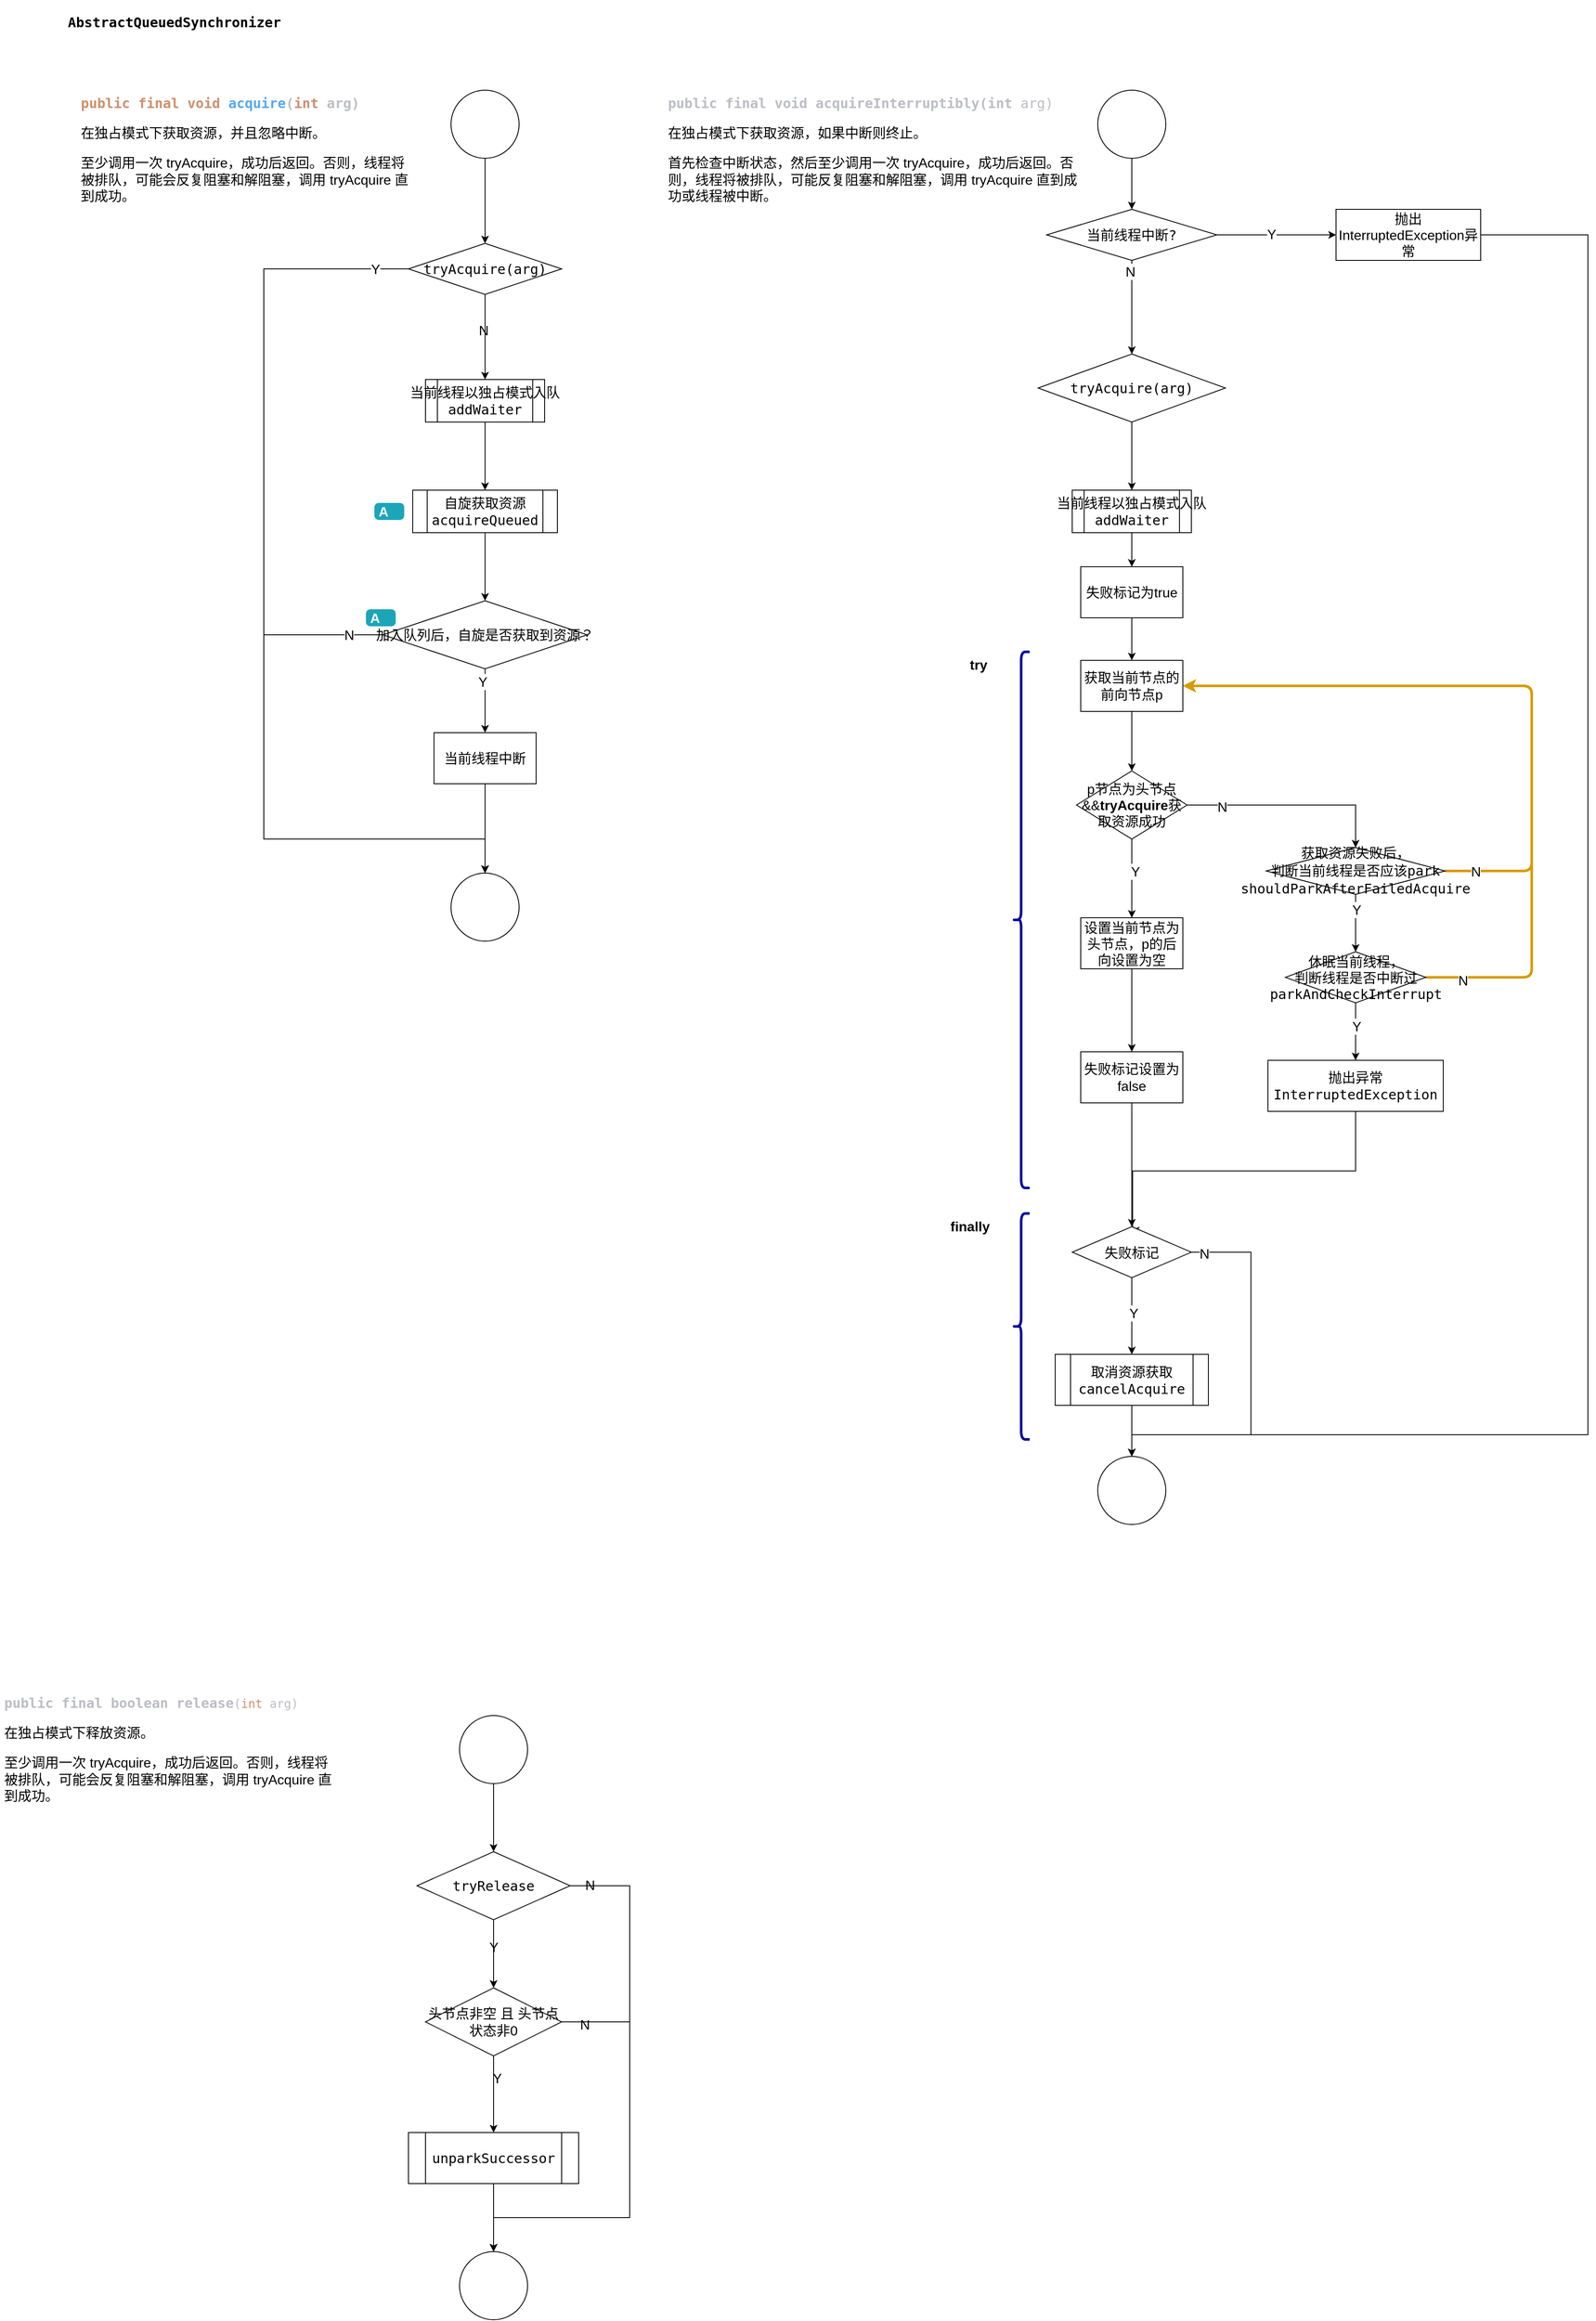 <mxfile version="23.1.5" type="device" pages="10">
  <diagram id="f9ofhvscqAVapVEzPAAC" name="acquire &amp; release">
    <mxGraphModel dx="4290" dy="3957" grid="1" gridSize="10" guides="1" tooltips="1" connect="1" arrows="1" fold="1" page="1" pageScale="1" pageWidth="850" pageHeight="1100" math="0" shadow="0">
      <root>
        <mxCell id="0" />
        <mxCell id="1" parent="0" />
        <mxCell id="3" value="&lt;h1 style=&quot;font-size: 16px;&quot;&gt;&lt;div style=&quot;color: rgb(188, 190, 196); font-size: 16px;&quot;&gt;&lt;pre style=&quot;font-family: &amp;quot;Fira Code Medium&amp;quot;, monospace; font-size: 16px;&quot;&gt;&lt;div style=&quot;font-size: 16px;&quot;&gt;&lt;pre style=&quot;font-family: &amp;quot;Fira Code Medium&amp;quot;, monospace; font-size: 16px;&quot;&gt;&lt;span style=&quot;color: rgb(207, 142, 109); font-size: 16px;&quot;&gt;public final void &lt;/span&gt;&lt;span style=&quot;color: rgb(86, 168, 245); font-size: 16px;&quot;&gt;acquire&lt;/span&gt;(&lt;span style=&quot;color: rgb(207, 142, 109); font-size: 16px;&quot;&gt;int &lt;/span&gt;arg)&lt;/pre&gt;&lt;/div&gt;&lt;/pre&gt;&lt;/div&gt;&lt;/h1&gt;&lt;p style=&quot;font-size: 16px;&quot;&gt;在独占模式下获取资源，并且忽略中断。&lt;/p&gt;&lt;p style=&quot;font-size: 16px;&quot;&gt;至少调用一次 tryAcquire，成功后返回。否则，线程将被排队，可能会反复阻塞和解阻塞，调用 tryAcquire 直到成功。&lt;/p&gt;" style="text;html=1;strokeColor=none;fillColor=none;spacing=5;spacingTop=-20;whiteSpace=wrap;overflow=hidden;rounded=0;fontSize=16;" parent="1" vertex="1">
          <mxGeometry x="-480" y="130" width="400" height="150" as="geometry" />
        </mxCell>
        <mxCell id="4" value="&lt;div style=&quot;font-size: 16px;&quot;&gt;&lt;pre style=&quot;font-family: &amp;quot;Fira Code Medium&amp;quot;, monospace; font-size: 16px;&quot;&gt;&lt;b style=&quot;font-size: 16px;&quot;&gt;AbstractQueuedSynchronizer&lt;/b&gt;&lt;/pre&gt;&lt;/div&gt;" style="text;html=1;strokeColor=none;fillColor=none;align=center;verticalAlign=middle;whiteSpace=wrap;rounded=0;labelBackgroundColor=none;fontSize=16;" parent="1" vertex="1">
          <mxGeometry x="-540" y="30" width="350" height="40" as="geometry" />
        </mxCell>
        <mxCell id="21" value="" style="edgeStyle=orthogonalEdgeStyle;html=1;fontSize=16;entryX=0.5;entryY=0;entryDx=0;entryDy=0;labelBackgroundColor=none;" parent="1" source="5" target="wPyWwzXQOaFsb1-X9njS-38" edge="1">
          <mxGeometry relative="1" as="geometry">
            <mxPoint x="537.5" y="530" as="targetPoint" />
          </mxGeometry>
        </mxCell>
        <mxCell id="22" value="N" style="edgeLabel;html=1;align=center;verticalAlign=middle;resizable=0;points=[];fontSize=16;labelBackgroundColor=none;" parent="21" vertex="1" connectable="0">
          <mxGeometry x="-0.168" y="-2" relative="1" as="geometry">
            <mxPoint as="offset" />
          </mxGeometry>
        </mxCell>
        <mxCell id="Czedf1T2bNect9Omkhp6-23" style="edgeStyle=orthogonalEdgeStyle;rounded=0;orthogonalLoop=1;jettySize=auto;html=1;exitX=0;exitY=0.5;exitDx=0;exitDy=0;entryX=0.5;entryY=0;entryDx=0;entryDy=0;fontSize=16;" parent="1" source="5" target="bCxFw6p4A_TbIBUorbZQ-22" edge="1">
          <mxGeometry relative="1" as="geometry">
            <Array as="points">
              <mxPoint x="-260" y="340" />
              <mxPoint x="-260" y="1010" />
              <mxPoint y="1010" />
            </Array>
          </mxGeometry>
        </mxCell>
        <mxCell id="Czedf1T2bNect9Omkhp6-24" value="Y" style="edgeLabel;html=1;align=center;verticalAlign=middle;resizable=0;points=[];fontSize=16;" parent="Czedf1T2bNect9Omkhp6-23" vertex="1" connectable="0">
          <mxGeometry x="-0.932" relative="1" as="geometry">
            <mxPoint as="offset" />
          </mxGeometry>
        </mxCell>
        <mxCell id="5" value="&lt;div style=&quot;font-size: 16px;&quot;&gt;&lt;pre style=&quot;font-family: &amp;quot;Fira Code Medium&amp;quot;, monospace; font-size: 16px;&quot;&gt;&lt;div style=&quot;font-size: 16px;&quot;&gt;&lt;pre style=&quot;font-family: &amp;quot;Fira Code Medium&amp;quot;, monospace; font-size: 16px;&quot;&gt;tryAcquire(arg)&lt;/pre&gt;&lt;/div&gt;&lt;/pre&gt;&lt;/div&gt;" style="rhombus;whiteSpace=wrap;html=1;labelBackgroundColor=none;fontColor=default;fontSize=16;" parent="1" vertex="1">
          <mxGeometry x="-90" y="310" width="180" height="60" as="geometry" />
        </mxCell>
        <mxCell id="wPyWwzXQOaFsb1-X9njS-41" value="" style="edgeStyle=orthogonalEdgeStyle;rounded=0;orthogonalLoop=1;jettySize=auto;html=1;fontFamily=Helvetica;fontSize=16;fontColor=default;" parent="1" source="wPyWwzXQOaFsb1-X9njS-38" target="wPyWwzXQOaFsb1-X9njS-40" edge="1">
          <mxGeometry relative="1" as="geometry" />
        </mxCell>
        <mxCell id="wPyWwzXQOaFsb1-X9njS-38" value="&lt;pre style=&quot;border-color: var(--border-color); font-family: &amp;quot;Fira Code Medium&amp;quot;, monospace; font-size: 16px;&quot;&gt;&lt;pre style=&quot;border-color: var(--border-color); font-family: &amp;quot;Fira Code Medium&amp;quot;, monospace; font-size: 16px;&quot;&gt;当前线程以独占模式入队&lt;br style=&quot;border-color: var(--border-color); font-size: 16px;&quot;&gt;addWaiter&lt;/pre&gt;&lt;/pre&gt;" style="shape=process;whiteSpace=wrap;html=1;backgroundOutline=1;rounded=0;strokeColor=default;align=center;verticalAlign=middle;fontFamily=Helvetica;fontSize=16;fontColor=default;fillColor=default;labelBackgroundColor=none;fontStyle=0" parent="1" vertex="1">
          <mxGeometry x="-70" y="470" width="140" height="50" as="geometry" />
        </mxCell>
        <mxCell id="bCxFw6p4A_TbIBUorbZQ-24" style="edgeStyle=orthogonalEdgeStyle;rounded=0;orthogonalLoop=1;jettySize=auto;html=1;exitX=0.5;exitY=1;exitDx=0;exitDy=0;entryX=0.5;entryY=0;entryDx=0;entryDy=0;fontSize=16;" parent="1" source="gH3RihHDECRncNHK8FBE-45" target="bCxFw6p4A_TbIBUorbZQ-22" edge="1">
          <mxGeometry relative="1" as="geometry" />
        </mxCell>
        <mxCell id="wPyWwzXQOaFsb1-X9njS-40" value="&lt;pre style=&quot;border-color: var(--border-color); font-family: &amp;quot;Fira Code Medium&amp;quot;, monospace; font-size: 16px;&quot;&gt;&lt;div style=&quot;font-size: 16px;&quot;&gt;&lt;pre style=&quot;font-family: &amp;quot;Fira Code Medium&amp;quot;, monospace; font-size: 16px;&quot;&gt;&lt;pre style=&quot;border-color: var(--border-color); font-family: &amp;quot;Fira Code Medium&amp;quot;, monospace; font-size: 16px;&quot;&gt;&lt;font style=&quot;border-color: var(--border-color); font-weight: normal; font-size: 16px;&quot;&gt;自旋获取资源&lt;br style=&quot;border-color: var(--border-color); font-size: 16px;&quot;&gt;acquireQueued&lt;/font&gt;&lt;/pre&gt;&lt;/pre&gt;&lt;/div&gt;&lt;/pre&gt;" style="shape=process;whiteSpace=wrap;html=1;backgroundOutline=1;rounded=0;strokeColor=default;align=center;verticalAlign=middle;fontFamily=Helvetica;fontSize=16;fontColor=default;fillColor=default;labelBackgroundColor=none;fontStyle=1;" parent="1" vertex="1">
          <mxGeometry x="-85" y="600" width="170" height="50" as="geometry" />
        </mxCell>
        <mxCell id="bCxFw6p4A_TbIBUorbZQ-22" value="" style="ellipse;whiteSpace=wrap;html=1;fontSize=16;rounded=0;labelBackgroundColor=none;" parent="1" vertex="1">
          <mxGeometry x="-40" y="1050" width="80" height="80" as="geometry" />
        </mxCell>
        <mxCell id="bCxFw6p4A_TbIBUorbZQ-26" value="" style="edgeStyle=orthogonalEdgeStyle;rounded=0;orthogonalLoop=1;jettySize=auto;html=1;fontSize=16;" parent="1" source="bCxFw6p4A_TbIBUorbZQ-25" target="5" edge="1">
          <mxGeometry relative="1" as="geometry" />
        </mxCell>
        <mxCell id="bCxFw6p4A_TbIBUorbZQ-25" value="" style="ellipse;whiteSpace=wrap;html=1;fontSize=16;rounded=0;labelBackgroundColor=none;" parent="1" vertex="1">
          <mxGeometry x="-40" y="130" width="80" height="80" as="geometry" />
        </mxCell>
        <mxCell id="Czedf1T2bNect9Omkhp6-38" style="edgeStyle=orthogonalEdgeStyle;rounded=0;orthogonalLoop=1;jettySize=auto;html=1;exitX=0.5;exitY=1;exitDx=0;exitDy=0;entryX=0.5;entryY=0;entryDx=0;entryDy=0;fontSize=16;" parent="1" source="gH3RihHDECRncNHK8FBE-27" target="Czedf1T2bNect9Omkhp6-26" edge="1">
          <mxGeometry relative="1" as="geometry" />
        </mxCell>
        <mxCell id="gH3RihHDECRncNHK8FBE-27" value="&lt;div style=&quot;font-size: 16px;&quot;&gt;&lt;pre style=&quot;font-family: &amp;quot;Fira Code Medium&amp;quot;, monospace; font-size: 16px;&quot;&gt;&lt;div style=&quot;font-size: 16px;&quot;&gt;&lt;pre style=&quot;font-family: &amp;quot;Fira Code Medium&amp;quot;, monospace; font-size: 16px;&quot;&gt;tryAcquire(arg)&lt;/pre&gt;&lt;/div&gt;&lt;/pre&gt;&lt;/div&gt;" style="rhombus;whiteSpace=wrap;html=1;labelBackgroundColor=none;fontColor=default;fontSize=16;" parent="1" vertex="1">
          <mxGeometry x="650" y="440" width="220" height="80" as="geometry" />
        </mxCell>
        <mxCell id="gH3RihHDECRncNHK8FBE-35" value="" style="edgeStyle=orthogonalEdgeStyle;rounded=0;orthogonalLoop=1;jettySize=auto;html=1;fontSize=16;" parent="1" source="gH3RihHDECRncNHK8FBE-37" target="gH3RihHDECRncNHK8FBE-27" edge="1">
          <mxGeometry relative="1" as="geometry" />
        </mxCell>
        <mxCell id="gH3RihHDECRncNHK8FBE-39" value="N" style="edgeLabel;html=1;align=center;verticalAlign=middle;resizable=0;points=[];fontSize=16;" parent="gH3RihHDECRncNHK8FBE-35" vertex="1" connectable="0">
          <mxGeometry x="-0.765" y="-2" relative="1" as="geometry">
            <mxPoint as="offset" />
          </mxGeometry>
        </mxCell>
        <mxCell id="gH3RihHDECRncNHK8FBE-36" value="" style="ellipse;whiteSpace=wrap;html=1;fontSize=16;rounded=0;labelBackgroundColor=none;" parent="1" vertex="1">
          <mxGeometry x="720" y="130" width="80" height="80" as="geometry" />
        </mxCell>
        <mxCell id="gH3RihHDECRncNHK8FBE-38" value="" style="edgeStyle=orthogonalEdgeStyle;rounded=0;orthogonalLoop=1;jettySize=auto;html=1;fontSize=16;" parent="1" source="gH3RihHDECRncNHK8FBE-36" target="gH3RihHDECRncNHK8FBE-37" edge="1">
          <mxGeometry relative="1" as="geometry">
            <mxPoint x="760" y="210" as="sourcePoint" />
            <mxPoint x="760" y="630" as="targetPoint" />
          </mxGeometry>
        </mxCell>
        <mxCell id="gH3RihHDECRncNHK8FBE-41" value="" style="edgeStyle=orthogonalEdgeStyle;rounded=0;orthogonalLoop=1;jettySize=auto;html=1;fontSize=16;" parent="1" source="gH3RihHDECRncNHK8FBE-37" target="gH3RihHDECRncNHK8FBE-40" edge="1">
          <mxGeometry relative="1" as="geometry" />
        </mxCell>
        <mxCell id="gH3RihHDECRncNHK8FBE-42" value="Y" style="edgeLabel;html=1;align=center;verticalAlign=middle;resizable=0;points=[];fontSize=16;" parent="gH3RihHDECRncNHK8FBE-41" vertex="1" connectable="0">
          <mxGeometry x="-0.092" y="1" relative="1" as="geometry">
            <mxPoint as="offset" />
          </mxGeometry>
        </mxCell>
        <mxCell id="gH3RihHDECRncNHK8FBE-37" value="&lt;div style=&quot;font-size: 16px;&quot;&gt;&lt;pre style=&quot;font-family: &amp;quot;Fira Code Medium&amp;quot;, monospace; font-size: 16px;&quot;&gt;&lt;div style=&quot;font-size: 16px;&quot;&gt;&lt;pre style=&quot;font-family: &amp;quot;Fira Code Medium&amp;quot;, monospace; font-size: 16px;&quot;&gt;当前线程中断?&lt;/pre&gt;&lt;/div&gt;&lt;/pre&gt;&lt;/div&gt;" style="rhombus;whiteSpace=wrap;html=1;labelBackgroundColor=none;fontColor=default;fontSize=16;" parent="1" vertex="1">
          <mxGeometry x="660" y="270" width="200" height="60" as="geometry" />
        </mxCell>
        <mxCell id="H_yb7cOm1i3SxFpkha7c-43" style="edgeStyle=orthogonalEdgeStyle;rounded=0;orthogonalLoop=1;jettySize=auto;html=1;exitX=1;exitY=0.5;exitDx=0;exitDy=0;entryX=0.5;entryY=0;entryDx=0;entryDy=0;fontSize=16;" parent="1" source="gH3RihHDECRncNHK8FBE-40" target="H_yb7cOm1i3SxFpkha7c-22" edge="1">
          <mxGeometry relative="1" as="geometry">
            <Array as="points">
              <mxPoint x="1296" y="300" />
              <mxPoint x="1296" y="1710" />
              <mxPoint x="760" y="1710" />
            </Array>
          </mxGeometry>
        </mxCell>
        <mxCell id="gH3RihHDECRncNHK8FBE-40" value="抛出InterruptedException异常" style="whiteSpace=wrap;html=1;fontSize=16;labelBackgroundColor=none;" parent="1" vertex="1">
          <mxGeometry x="1000" y="270" width="170" height="60" as="geometry" />
        </mxCell>
        <mxCell id="gH3RihHDECRncNHK8FBE-46" value="" style="edgeStyle=orthogonalEdgeStyle;rounded=0;orthogonalLoop=1;jettySize=auto;html=1;exitX=0.5;exitY=1;exitDx=0;exitDy=0;entryX=0.5;entryY=0;entryDx=0;entryDy=0;fontSize=16;" parent="1" source="gH3RihHDECRncNHK8FBE-47" target="gH3RihHDECRncNHK8FBE-45" edge="1">
          <mxGeometry relative="1" as="geometry">
            <mxPoint y="610" as="sourcePoint" />
            <mxPoint x="-190" y="730" as="targetPoint" />
          </mxGeometry>
        </mxCell>
        <mxCell id="H_yb7cOm1i3SxFpkha7c-46" value="Y" style="edgeLabel;html=1;align=center;verticalAlign=middle;resizable=0;points=[];fontSize=16;" parent="gH3RihHDECRncNHK8FBE-46" vertex="1" connectable="0">
          <mxGeometry x="-0.6" y="-3" relative="1" as="geometry">
            <mxPoint as="offset" />
          </mxGeometry>
        </mxCell>
        <mxCell id="gH3RihHDECRncNHK8FBE-45" value="当前线程中断" style="rounded=0;whiteSpace=wrap;html=1;strokeColor=default;align=center;verticalAlign=middle;fontFamily=Helvetica;fontSize=16;fontColor=default;fillColor=default;labelBackgroundColor=none;" parent="1" vertex="1">
          <mxGeometry x="-60" y="885" width="120" height="60" as="geometry" />
        </mxCell>
        <mxCell id="gH3RihHDECRncNHK8FBE-48" value="" style="edgeStyle=orthogonalEdgeStyle;rounded=0;orthogonalLoop=1;jettySize=auto;html=1;exitX=0.5;exitY=1;exitDx=0;exitDy=0;entryX=0.5;entryY=0;entryDx=0;entryDy=0;fontSize=16;" parent="1" source="wPyWwzXQOaFsb1-X9njS-40" target="gH3RihHDECRncNHK8FBE-47" edge="1">
          <mxGeometry relative="1" as="geometry">
            <mxPoint y="610" as="sourcePoint" />
            <mxPoint y="850" as="targetPoint" />
          </mxGeometry>
        </mxCell>
        <mxCell id="H_yb7cOm1i3SxFpkha7c-44" style="edgeStyle=orthogonalEdgeStyle;rounded=0;orthogonalLoop=1;jettySize=auto;html=1;exitX=0;exitY=0.5;exitDx=0;exitDy=0;entryX=0.5;entryY=0;entryDx=0;entryDy=0;fontSize=16;" parent="1" source="gH3RihHDECRncNHK8FBE-47" target="bCxFw6p4A_TbIBUorbZQ-22" edge="1">
          <mxGeometry relative="1" as="geometry">
            <Array as="points">
              <mxPoint x="-260" y="770" />
              <mxPoint x="-260" y="1010" />
              <mxPoint y="1010" />
            </Array>
          </mxGeometry>
        </mxCell>
        <mxCell id="H_yb7cOm1i3SxFpkha7c-45" value="N" style="edgeLabel;html=1;align=center;verticalAlign=middle;resizable=0;points=[];fontSize=16;" parent="H_yb7cOm1i3SxFpkha7c-44" vertex="1" connectable="0">
          <mxGeometry x="-0.686" y="-2" relative="1" as="geometry">
            <mxPoint x="67" y="2" as="offset" />
          </mxGeometry>
        </mxCell>
        <mxCell id="gH3RihHDECRncNHK8FBE-47" value="&lt;div style=&quot;font-size: 16px;&quot;&gt;&lt;pre style=&quot;font-family: &amp;quot;Fira Code Medium&amp;quot;, monospace; font-size: 16px;&quot;&gt;&lt;div style=&quot;font-size: 16px;&quot;&gt;&lt;pre style=&quot;font-family: &amp;quot;Fira Code Medium&amp;quot;, monospace; font-size: 16px;&quot;&gt;加入队列后，自旋是否获取到资源？&lt;/pre&gt;&lt;/div&gt;&lt;/pre&gt;&lt;/div&gt;" style="rhombus;whiteSpace=wrap;html=1;labelBackgroundColor=none;fontColor=default;fontSize=16;" parent="1" vertex="1">
          <mxGeometry x="-120" y="730" width="240" height="80" as="geometry" />
        </mxCell>
        <mxCell id="gH3RihHDECRncNHK8FBE-51" value="A" style="html=1;shadow=0;dashed=0;shape=mxgraph.bootstrap.rrect;rSize=5;strokeColor=none;strokeWidth=1;fillColor=#1CA5B8;fontColor=#FFFFFF;whiteSpace=wrap;align=left;verticalAlign=middle;spacingLeft=0;fontStyle=1;fontSize=16;spacing=5;" parent="1" vertex="1">
          <mxGeometry x="-130" y="615" width="35" height="20" as="geometry" />
        </mxCell>
        <mxCell id="Czedf1T2bNect9Omkhp6-22" value="A" style="html=1;shadow=0;dashed=0;shape=mxgraph.bootstrap.rrect;rSize=5;strokeColor=none;strokeWidth=1;fillColor=#1CA5B8;fontColor=#FFFFFF;whiteSpace=wrap;align=left;verticalAlign=middle;spacingLeft=0;fontStyle=1;fontSize=16;spacing=5;" parent="1" vertex="1">
          <mxGeometry x="-140" y="740" width="35" height="20" as="geometry" />
        </mxCell>
        <mxCell id="Czedf1T2bNect9Omkhp6-42" value="" style="edgeStyle=orthogonalEdgeStyle;rounded=0;orthogonalLoop=1;jettySize=auto;html=1;fontSize=16;" parent="1" source="3hJG8neAh3paqejY4z3A-25" target="Czedf1T2bNect9Omkhp6-40" edge="1">
          <mxGeometry relative="1" as="geometry" />
        </mxCell>
        <mxCell id="Czedf1T2bNect9Omkhp6-26" value="&lt;pre style=&quot;border-color: var(--border-color); font-family: &amp;quot;Fira Code Medium&amp;quot;, monospace; font-size: 16px;&quot;&gt;&lt;span style=&quot;font-weight: normal; font-size: 16px;&quot;&gt;当前线程以独占模式入队&lt;br style=&quot;font-size: 16px;&quot;&gt;addWaiter&lt;/span&gt;&lt;/pre&gt;" style="shape=process;whiteSpace=wrap;html=1;backgroundOutline=1;rounded=0;strokeColor=default;align=center;verticalAlign=middle;fontFamily=Helvetica;fontSize=16;fontColor=default;fillColor=default;labelBackgroundColor=none;fontStyle=1" parent="1" vertex="1">
          <mxGeometry x="690" y="600" width="140" height="50" as="geometry" />
        </mxCell>
        <mxCell id="Czedf1T2bNect9Omkhp6-44" value="" style="edgeStyle=orthogonalEdgeStyle;rounded=0;orthogonalLoop=1;jettySize=auto;html=1;fontSize=16;" parent="1" source="Czedf1T2bNect9Omkhp6-40" target="Czedf1T2bNect9Omkhp6-43" edge="1">
          <mxGeometry relative="1" as="geometry" />
        </mxCell>
        <mxCell id="Czedf1T2bNect9Omkhp6-45" value="Y" style="edgeLabel;html=1;align=center;verticalAlign=middle;resizable=0;points=[];fontSize=16;" parent="Czedf1T2bNect9Omkhp6-44" vertex="1" connectable="0">
          <mxGeometry x="-0.178" y="4" relative="1" as="geometry">
            <mxPoint as="offset" />
          </mxGeometry>
        </mxCell>
        <mxCell id="3hJG8neAh3paqejY4z3A-27" style="edgeStyle=orthogonalEdgeStyle;rounded=0;orthogonalLoop=1;jettySize=auto;html=1;exitX=1;exitY=0.5;exitDx=0;exitDy=0;fontSize=16;" parent="1" source="Czedf1T2bNect9Omkhp6-40" target="3hJG8neAh3paqejY4z3A-22" edge="1">
          <mxGeometry relative="1" as="geometry" />
        </mxCell>
        <mxCell id="3fwKz9uJdkejz-0hFzzU-29" value="N" style="edgeLabel;html=1;align=center;verticalAlign=middle;resizable=0;points=[];fontSize=16;" parent="3hJG8neAh3paqejY4z3A-27" vertex="1" connectable="0">
          <mxGeometry x="-0.669" y="-2" relative="1" as="geometry">
            <mxPoint as="offset" />
          </mxGeometry>
        </mxCell>
        <mxCell id="Czedf1T2bNect9Omkhp6-40" value="p节点为头节点&amp;amp;&amp;amp;&lt;b&gt;tryAcquire&lt;/b&gt;获取资源成功" style="rhombus;whiteSpace=wrap;html=1;rounded=0;fontSize=16;" parent="1" vertex="1">
          <mxGeometry x="695" y="930" width="130" height="80" as="geometry" />
        </mxCell>
        <mxCell id="3hJG8neAh3paqejY4z3A-26" style="edgeStyle=orthogonalEdgeStyle;rounded=0;orthogonalLoop=1;jettySize=auto;html=1;exitX=0.5;exitY=1;exitDx=0;exitDy=0;entryX=0.5;entryY=0;entryDx=0;entryDy=0;fontSize=16;" parent="1" source="3fwKz9uJdkejz-0hFzzU-26" target="H_yb7cOm1i3SxFpkha7c-29" edge="1">
          <mxGeometry relative="1" as="geometry">
            <mxPoint x="760" y="1610" as="targetPoint" />
          </mxGeometry>
        </mxCell>
        <mxCell id="Czedf1T2bNect9Omkhp6-43" value="设置当前节点为头节点，p的后向设置为空" style="whiteSpace=wrap;html=1;rounded=0;fontSize=16;" parent="1" vertex="1">
          <mxGeometry x="700" y="1102.5" width="120" height="60" as="geometry" />
        </mxCell>
        <mxCell id="3hJG8neAh3paqejY4z3A-28" value="" style="edgeStyle=orthogonalEdgeStyle;rounded=0;orthogonalLoop=1;jettySize=auto;html=1;fontSize=16;" parent="1" source="3hJG8neAh3paqejY4z3A-22" target="3hJG8neAh3paqejY4z3A-23" edge="1">
          <mxGeometry relative="1" as="geometry" />
        </mxCell>
        <mxCell id="vShtf9xGPXIQCNWOn5Ep-32" value="Y" style="edgeLabel;html=1;align=center;verticalAlign=middle;resizable=0;points=[];fontSize=16;" parent="3hJG8neAh3paqejY4z3A-28" vertex="1" connectable="0">
          <mxGeometry x="-0.467" y="1" relative="1" as="geometry">
            <mxPoint as="offset" />
          </mxGeometry>
        </mxCell>
        <mxCell id="H_yb7cOm1i3SxFpkha7c-38" style="edgeStyle=orthogonalEdgeStyle;rounded=1;orthogonalLoop=1;jettySize=auto;html=1;exitX=1;exitY=0.5;exitDx=0;exitDy=0;entryX=1;entryY=0.5;entryDx=0;entryDy=0;fontSize=16;curved=0;strokeColor=#D79B00;strokeWidth=3;" parent="1" source="3hJG8neAh3paqejY4z3A-22" target="3hJG8neAh3paqejY4z3A-25" edge="1">
          <mxGeometry relative="1" as="geometry">
            <mxPoint x="970" y="860" as="targetPoint" />
            <Array as="points">
              <mxPoint x="1230" y="1048" />
              <mxPoint x="1230" y="830" />
            </Array>
          </mxGeometry>
        </mxCell>
        <mxCell id="H_yb7cOm1i3SxFpkha7c-39" value="N" style="edgeLabel;html=1;align=center;verticalAlign=middle;resizable=0;points=[];fontSize=16;" parent="H_yb7cOm1i3SxFpkha7c-38" vertex="1" connectable="0">
          <mxGeometry x="-0.901" y="1" relative="1" as="geometry">
            <mxPoint y="1" as="offset" />
          </mxGeometry>
        </mxCell>
        <mxCell id="3hJG8neAh3paqejY4z3A-22" value="&lt;div style=&quot;line-height: 30%; font-size: 16px;&quot;&gt;&lt;pre style=&quot;font-family: &amp;quot;Fira Code Medium&amp;quot;, monospace; font-size: 16px; line-height: 30%;&quot;&gt;&lt;pre style=&quot;border-color: var(--border-color); font-family: &amp;quot;Fira Code Medium&amp;quot;, monospace; line-height: 4.8px; font-size: 16px;&quot;&gt;&lt;pre style=&quot;border-color: var(--border-color); font-family: &amp;quot;Fira Code Medium&amp;quot;, monospace; line-height: 4.8px; font-size: 16px;&quot;&gt;获取资源失败后，&lt;/pre&gt;&lt;pre style=&quot;border-color: var(--border-color); font-family: &amp;quot;Fira Code Medium&amp;quot;, monospace; line-height: 4.8px; font-size: 16px;&quot;&gt;判断当前线程是否应该park&lt;/pre&gt;&lt;pre style=&quot;border-color: var(--border-color); font-family: &amp;quot;Fira Code Medium&amp;quot;, monospace; line-height: 4.8px; font-size: 16px;&quot;&gt;&lt;pre style=&quot;border-color: var(--border-color); text-align: left; font-family: &amp;quot;Fira Code Medium&amp;quot;, monospace; line-height: 4.8px; font-size: 16px;&quot;&gt;shouldParkAfterFailedAcquire&lt;/pre&gt;&lt;/pre&gt;&lt;/pre&gt;&lt;/pre&gt;&lt;/div&gt;" style="whiteSpace=wrap;html=1;fontSize=16;rounded=0;shape=rhombus;backgroundOutline=1;labelBackgroundColor=none;fontColor=default;perimeter=rhombusPerimeter;" parent="1" vertex="1">
          <mxGeometry x="918" y="1020" width="210" height="55" as="geometry" />
        </mxCell>
        <mxCell id="e3a_JvJJB7tP6hzhcoQu-23" value="" style="edgeStyle=orthogonalEdgeStyle;rounded=0;orthogonalLoop=1;jettySize=auto;html=1;fontSize=16;entryX=0.5;entryY=0;entryDx=0;entryDy=0;" parent="1" source="3hJG8neAh3paqejY4z3A-23" target="E9spfk2A0_zHgZMjO3Ag-26" edge="1">
          <mxGeometry relative="1" as="geometry">
            <mxPoint x="1023" y="1280" as="targetPoint" />
          </mxGeometry>
        </mxCell>
        <mxCell id="vShtf9xGPXIQCNWOn5Ep-31" value="Y" style="edgeLabel;html=1;align=center;verticalAlign=middle;resizable=0;points=[];fontSize=16;" parent="e3a_JvJJB7tP6hzhcoQu-23" vertex="1" connectable="0">
          <mxGeometry x="-0.186" y="1" relative="1" as="geometry">
            <mxPoint as="offset" />
          </mxGeometry>
        </mxCell>
        <mxCell id="H_yb7cOm1i3SxFpkha7c-37" style="edgeStyle=orthogonalEdgeStyle;rounded=1;orthogonalLoop=1;jettySize=auto;html=1;exitX=1;exitY=0.5;exitDx=0;exitDy=0;entryX=1;entryY=0.5;entryDx=0;entryDy=0;fontSize=16;curved=0;strokeColor=#D79B00;strokeWidth=3;" parent="1" source="3hJG8neAh3paqejY4z3A-23" target="3hJG8neAh3paqejY4z3A-25" edge="1">
          <mxGeometry relative="1" as="geometry">
            <Array as="points">
              <mxPoint x="1230" y="1173" />
              <mxPoint x="1230" y="830" />
            </Array>
          </mxGeometry>
        </mxCell>
        <mxCell id="H_yb7cOm1i3SxFpkha7c-40" value="N" style="edgeLabel;html=1;align=center;verticalAlign=middle;resizable=0;points=[];fontSize=16;" parent="H_yb7cOm1i3SxFpkha7c-37" vertex="1" connectable="0">
          <mxGeometry x="-0.903" y="-2" relative="1" as="geometry">
            <mxPoint x="1" y="1" as="offset" />
          </mxGeometry>
        </mxCell>
        <mxCell id="3hJG8neAh3paqejY4z3A-23" value="&lt;div style=&quot;line-height: 20%; font-size: 16px;&quot;&gt;&lt;pre style=&quot;font-family: &amp;quot;Fira Code Medium&amp;quot;, monospace; font-size: 16px; line-height: 20%;&quot;&gt;&lt;pre style=&quot;border-color: var(--border-color); font-family: &amp;quot;Fira Code Medium&amp;quot;, monospace; line-height: 3.2px; font-size: 16px;&quot;&gt;&lt;pre style=&quot;border-color: var(--border-color); font-family: &amp;quot;Fira Code Medium&amp;quot;, monospace; line-height: 3.2px; font-size: 16px;&quot;&gt;休眠当前线程，&lt;/pre&gt;&lt;pre style=&quot;border-color: var(--border-color); font-family: &amp;quot;Fira Code Medium&amp;quot;, monospace; line-height: 3.2px; font-size: 16px;&quot;&gt;判断线程是否中断过&lt;/pre&gt;&lt;pre style=&quot;border-color: var(--border-color); font-family: &amp;quot;Fira Code Medium&amp;quot;, monospace; line-height: 3.2px; font-size: 16px;&quot;&gt;&lt;pre style=&quot;border-color: var(--border-color); text-align: left; font-family: &amp;quot;Fira Code Medium&amp;quot;, monospace; line-height: 3.2px; font-size: 16px;&quot;&gt;parkAndCheckInterrupt&lt;/pre&gt;&lt;/pre&gt;&lt;/pre&gt;&lt;/pre&gt;&lt;/div&gt;" style="shape=rhombus;whiteSpace=wrap;html=1;backgroundOutline=1;rounded=0;strokeColor=default;align=center;verticalAlign=middle;fontFamily=Helvetica;fontSize=16;fontColor=default;fillColor=default;perimeter=rhombusPerimeter;" parent="1" vertex="1">
          <mxGeometry x="940.5" y="1142.5" width="165" height="60" as="geometry" />
        </mxCell>
        <mxCell id="3hJG8neAh3paqejY4z3A-24" value="" style="edgeStyle=orthogonalEdgeStyle;rounded=0;orthogonalLoop=1;jettySize=auto;html=1;fontSize=16;" parent="1" source="K0rMs4HoKC7yq49_bVsg-23" target="3hJG8neAh3paqejY4z3A-25" edge="1">
          <mxGeometry relative="1" as="geometry">
            <mxPoint x="760" y="650" as="sourcePoint" />
            <mxPoint x="760" y="820" as="targetPoint" />
          </mxGeometry>
        </mxCell>
        <mxCell id="3hJG8neAh3paqejY4z3A-25" value="获取当前节点的前向节点p" style="rounded=0;whiteSpace=wrap;html=1;fontSize=16;" parent="1" vertex="1">
          <mxGeometry x="700" y="800" width="120" height="60" as="geometry" />
        </mxCell>
        <mxCell id="H_yb7cOm1i3SxFpkha7c-32" style="edgeStyle=orthogonalEdgeStyle;rounded=0;orthogonalLoop=1;jettySize=auto;html=1;exitX=0.5;exitY=1;exitDx=0;exitDy=0;fontSize=16;entryX=0.5;entryY=0.075;entryDx=0;entryDy=0;entryPerimeter=0;" parent="1" source="E9spfk2A0_zHgZMjO3Ag-26" target="H_yb7cOm1i3SxFpkha7c-29" edge="1">
          <mxGeometry relative="1" as="geometry">
            <mxPoint x="760" y="1620" as="targetPoint" />
            <Array as="points">
              <mxPoint x="1023" y="1400" />
              <mxPoint x="761" y="1400" />
            </Array>
          </mxGeometry>
        </mxCell>
        <mxCell id="E9spfk2A0_zHgZMjO3Ag-26" value="&lt;div style=&quot;line-height: 20%; font-size: 16px;&quot;&gt;&lt;pre style=&quot;font-family: &amp;quot;Fira Code Medium&amp;quot;, monospace; font-size: 16px; line-height: 20%;&quot;&gt;抛出异常&lt;/pre&gt;&lt;pre style=&quot;font-family: &amp;quot;Fira Code Medium&amp;quot;, monospace; font-size: 16px; line-height: 20%;&quot;&gt;InterruptedException&lt;/pre&gt;&lt;/div&gt;" style="whiteSpace=wrap;html=1;fontSize=16;rounded=0;" parent="1" vertex="1">
          <mxGeometry x="920" y="1270" width="206" height="60" as="geometry" />
        </mxCell>
        <mxCell id="K0rMs4HoKC7yq49_bVsg-22" value="" style="edgeStyle=orthogonalEdgeStyle;rounded=0;orthogonalLoop=1;jettySize=auto;html=1;fontSize=16;" parent="1" source="Czedf1T2bNect9Omkhp6-26" target="K0rMs4HoKC7yq49_bVsg-23" edge="1">
          <mxGeometry relative="1" as="geometry">
            <mxPoint x="760" y="650" as="sourcePoint" />
            <mxPoint x="760" y="800" as="targetPoint" />
          </mxGeometry>
        </mxCell>
        <mxCell id="K0rMs4HoKC7yq49_bVsg-23" value="失败标记为true" style="rounded=0;whiteSpace=wrap;html=1;fontSize=16;" parent="1" vertex="1">
          <mxGeometry x="700" y="690" width="120" height="60" as="geometry" />
        </mxCell>
        <mxCell id="3fwKz9uJdkejz-0hFzzU-27" value="" style="edgeStyle=orthogonalEdgeStyle;rounded=0;orthogonalLoop=1;jettySize=auto;html=1;exitX=0.5;exitY=1;exitDx=0;exitDy=0;entryX=0.5;entryY=0;entryDx=0;entryDy=0;fontSize=16;" parent="1" source="Czedf1T2bNect9Omkhp6-43" target="3fwKz9uJdkejz-0hFzzU-26" edge="1">
          <mxGeometry relative="1" as="geometry">
            <mxPoint x="760" y="1163" as="sourcePoint" />
            <mxPoint x="760" y="1610" as="targetPoint" />
          </mxGeometry>
        </mxCell>
        <mxCell id="3fwKz9uJdkejz-0hFzzU-26" value="失败标记设置为false" style="rounded=0;whiteSpace=wrap;html=1;fontSize=16;" parent="1" vertex="1">
          <mxGeometry x="700" y="1260" width="120" height="60" as="geometry" />
        </mxCell>
        <mxCell id="H_yb7cOm1i3SxFpkha7c-22" value="" style="ellipse;whiteSpace=wrap;html=1;fontSize=16;rounded=0;" parent="1" vertex="1">
          <mxGeometry x="720" y="1735.5" width="80" height="80" as="geometry" />
        </mxCell>
        <mxCell id="H_yb7cOm1i3SxFpkha7c-23" value="" style="edgeStyle=orthogonalEdgeStyle;rounded=0;orthogonalLoop=1;jettySize=auto;html=1;fontFamily=Helvetica;fontSize=16;fontColor=default;entryX=0.5;entryY=0;entryDx=0;entryDy=0;" parent="1" source="H_yb7cOm1i3SxFpkha7c-26" target="H_yb7cOm1i3SxFpkha7c-22" edge="1">
          <mxGeometry relative="1" as="geometry">
            <mxPoint x="760" y="1494.5" as="sourcePoint" />
            <mxPoint x="760" y="1564.5" as="targetPoint" />
          </mxGeometry>
        </mxCell>
        <mxCell id="H_yb7cOm1i3SxFpkha7c-24" value="" style="edgeStyle=orthogonalEdgeStyle;rounded=0;orthogonalLoop=1;jettySize=auto;html=1;fontFamily=Helvetica;fontSize=16;fontColor=default;entryX=0.5;entryY=0;entryDx=0;entryDy=0;" parent="1" source="H_yb7cOm1i3SxFpkha7c-29" target="H_yb7cOm1i3SxFpkha7c-26" edge="1">
          <mxGeometry relative="1" as="geometry">
            <mxPoint x="760" y="1404.5" as="sourcePoint" />
            <mxPoint x="760" y="1645.5" as="targetPoint" />
          </mxGeometry>
        </mxCell>
        <mxCell id="H_yb7cOm1i3SxFpkha7c-25" value="Y" style="edgeLabel;html=1;align=center;verticalAlign=middle;resizable=0;points=[];fontSize=16;" parent="H_yb7cOm1i3SxFpkha7c-24" vertex="1" connectable="0">
          <mxGeometry x="-0.075" y="2" relative="1" as="geometry">
            <mxPoint as="offset" />
          </mxGeometry>
        </mxCell>
        <mxCell id="H_yb7cOm1i3SxFpkha7c-26" value="&lt;div style=&quot;font-size: 16px;&quot;&gt;&lt;pre style=&quot;font-family: &amp;quot;Fira Code Medium&amp;quot;, monospace; font-size: 16px;&quot;&gt;&lt;pre style=&quot;border-color: var(--border-color); font-family: &amp;quot;Fira Code Medium&amp;quot;, monospace; font-size: 16px;&quot;&gt;取消资源获取&lt;br style=&quot;border-color: var(--border-color); font-size: 16px;&quot;&gt;cancelAcquire&lt;/pre&gt;&lt;/pre&gt;&lt;/div&gt;" style="shape=process;whiteSpace=wrap;html=1;backgroundOutline=1;rounded=0;strokeColor=default;align=center;verticalAlign=middle;fontFamily=Helvetica;fontSize=16;fontColor=default;fillColor=default;" parent="1" vertex="1">
          <mxGeometry x="670" y="1615.5" width="180" height="60" as="geometry" />
        </mxCell>
        <mxCell id="H_yb7cOm1i3SxFpkha7c-27" style="edgeStyle=orthogonalEdgeStyle;rounded=0;orthogonalLoop=1;jettySize=auto;html=1;exitX=1;exitY=0.5;exitDx=0;exitDy=0;entryX=0.5;entryY=0;entryDx=0;entryDy=0;fontSize=16;" parent="1" source="H_yb7cOm1i3SxFpkha7c-29" target="H_yb7cOm1i3SxFpkha7c-22" edge="1">
          <mxGeometry relative="1" as="geometry">
            <Array as="points">
              <mxPoint x="900" y="1496" />
              <mxPoint x="900" y="1710" />
              <mxPoint x="760" y="1710" />
            </Array>
          </mxGeometry>
        </mxCell>
        <mxCell id="H_yb7cOm1i3SxFpkha7c-28" value="N" style="edgeLabel;html=1;align=center;verticalAlign=middle;resizable=0;points=[];fontSize=16;" parent="H_yb7cOm1i3SxFpkha7c-27" vertex="1" connectable="0">
          <mxGeometry x="-0.936" y="-1" relative="1" as="geometry">
            <mxPoint as="offset" />
          </mxGeometry>
        </mxCell>
        <mxCell id="H_yb7cOm1i3SxFpkha7c-29" value="失败标记" style="rhombus;whiteSpace=wrap;html=1;fontSize=16;" parent="1" vertex="1">
          <mxGeometry x="690" y="1465.5" width="140" height="60" as="geometry" />
        </mxCell>
        <mxCell id="H_yb7cOm1i3SxFpkha7c-30" value="" style="shape=curlyBracket;whiteSpace=wrap;html=1;rounded=1;labelPosition=left;verticalLabelPosition=middle;align=right;verticalAlign=middle;fontSize=16;strokeWidth=3;strokeColor=#000099;" parent="1" vertex="1">
          <mxGeometry x="620" y="1450" width="20" height="265.5" as="geometry" />
        </mxCell>
        <mxCell id="H_yb7cOm1i3SxFpkha7c-31" value="finally" style="text;html=1;align=center;verticalAlign=middle;whiteSpace=wrap;rounded=0;fontSize=16;fontStyle=1" parent="1" vertex="1">
          <mxGeometry x="540" y="1450" width="60" height="30" as="geometry" />
        </mxCell>
        <mxCell id="H_yb7cOm1i3SxFpkha7c-41" value="" style="shape=curlyBracket;whiteSpace=wrap;html=1;rounded=1;labelPosition=left;verticalLabelPosition=middle;align=right;verticalAlign=middle;fontSize=16;strokeWidth=3;strokeColor=#000099;" parent="1" vertex="1">
          <mxGeometry x="620" y="790" width="20" height="630" as="geometry" />
        </mxCell>
        <mxCell id="H_yb7cOm1i3SxFpkha7c-42" value="try" style="text;html=1;align=center;verticalAlign=middle;whiteSpace=wrap;rounded=0;fontSize=16;fontStyle=1" parent="1" vertex="1">
          <mxGeometry x="550" y="790" width="60" height="30" as="geometry" />
        </mxCell>
        <mxCell id="DJg7zatRfSffRGOcxKVm-26" value="&lt;h1 style=&quot;font-size: 16px;&quot;&gt;&lt;pre style=&quot;border-color: var(--border-color); color: rgb(188, 190, 196); font-family: &amp;quot;Fira Code Medium&amp;quot;, monospace;&quot;&gt;&lt;font style=&quot;font-size: 16px;&quot;&gt;public final void acquireInterruptibly(int &lt;span style=&quot;border-color: var(--border-color); font-weight: normal;&quot;&gt;arg)&lt;/span&gt;&lt;/font&gt;&lt;/pre&gt;&lt;/h1&gt;&lt;p style=&quot;font-size: 16px;&quot;&gt;&lt;font style=&quot;font-size: 16px;&quot;&gt;在独占模式下获取资源，如果中断则终止。&lt;/font&gt;&lt;/p&gt;&lt;p style=&quot;font-size: 16px;&quot;&gt;&lt;font style=&quot;font-size: 16px;&quot;&gt;首先检查中断状态，然后&lt;/font&gt;&lt;font style=&quot;background-color: initial;&quot;&gt;至少调用一次 tryAcquire，成功后返回。&lt;/font&gt;&lt;span style=&quot;background-color: initial;&quot;&gt;否则，线程将被排队，可能反复阻塞和解阻塞，调用 tryAcquire 直到成功或线程被中断。&lt;/span&gt;&lt;/p&gt;" style="text;html=1;spacing=5;spacingTop=-20;whiteSpace=wrap;overflow=hidden;rounded=0;" parent="1" vertex="1">
          <mxGeometry x="210" y="130" width="490" height="170" as="geometry" />
        </mxCell>
        <mxCell id="mCYwO7oWLUsZrNoS79Cx-22" value="&lt;h1 style=&quot;font-size: 16px;&quot;&gt;&lt;div style=&quot;color: rgb(188, 190, 196); font-size: 16px;&quot;&gt;&lt;pre style=&quot;font-family: &amp;quot;Fira Code Medium&amp;quot;, monospace; font-size: 16px;&quot;&gt;&lt;div style=&quot;font-size: 16px;&quot;&gt;&lt;pre style=&quot;font-family: &amp;quot;Fira Code Medium&amp;quot;, monospace; font-size: 16px;&quot;&gt;public final boolean release&lt;span style=&quot;font-size: 10.5pt; font-weight: normal;&quot;&gt;(&lt;/span&gt;&lt;span style=&quot;font-size: 10.5pt; font-weight: normal; color: rgb(207, 142, 109);&quot;&gt;int &lt;/span&gt;&lt;span style=&quot;font-size: 10.5pt; font-weight: normal;&quot;&gt;arg)&lt;/span&gt;&lt;/pre&gt;&lt;pre style=&quot;font-family: &amp;quot;Fira Code Medium&amp;quot;, monospace; font-size: 16px;&quot;&gt;&lt;span style=&quot;background-color: initial; color: rgb(0, 0, 0); font-family: Helvetica; font-weight: normal;&quot;&gt;在独占模式下释放资源。&lt;/span&gt;&lt;br&gt;&lt;/pre&gt;&lt;/div&gt;&lt;/pre&gt;&lt;/div&gt;&lt;/h1&gt;&lt;p style=&quot;font-size: 16px;&quot;&gt;至少调用一次 tryAcquire，成功后返回。否则，线程将被排队，可能会反复阻塞和解阻塞，调用 tryAcquire 直到成功。&lt;/p&gt;" style="text;html=1;strokeColor=none;fillColor=none;spacing=5;spacingTop=-20;whiteSpace=wrap;overflow=hidden;rounded=0;fontSize=16;" vertex="1" parent="1">
          <mxGeometry x="-570" y="2010" width="400" height="150" as="geometry" />
        </mxCell>
        <mxCell id="mCYwO7oWLUsZrNoS79Cx-23" value="" style="edgeStyle=orthogonalEdgeStyle;rounded=0;orthogonalLoop=1;jettySize=auto;html=1;labelBackgroundColor=none;fontColor=#000000;fontSize=16;" edge="1" parent="1" source="mCYwO7oWLUsZrNoS79Cx-24" target="mCYwO7oWLUsZrNoS79Cx-29">
          <mxGeometry relative="1" as="geometry" />
        </mxCell>
        <mxCell id="mCYwO7oWLUsZrNoS79Cx-24" value="" style="ellipse;whiteSpace=wrap;html=1;aspect=fixed;labelBackgroundColor=none;fontColor=#000000;fontSize=16;" vertex="1" parent="1">
          <mxGeometry x="-30" y="2040" width="80" height="80" as="geometry" />
        </mxCell>
        <mxCell id="mCYwO7oWLUsZrNoS79Cx-25" value="" style="edgeStyle=orthogonalEdgeStyle;rounded=0;orthogonalLoop=1;jettySize=auto;html=1;labelBackgroundColor=none;fontColor=#000000;fontSize=16;" edge="1" parent="1" source="mCYwO7oWLUsZrNoS79Cx-29" target="mCYwO7oWLUsZrNoS79Cx-34">
          <mxGeometry relative="1" as="geometry" />
        </mxCell>
        <mxCell id="mCYwO7oWLUsZrNoS79Cx-26" value="Y" style="edgeLabel;html=1;align=center;verticalAlign=middle;resizable=0;points=[];labelBackgroundColor=none;fontColor=#000000;fontSize=16;" vertex="1" connectable="0" parent="mCYwO7oWLUsZrNoS79Cx-25">
          <mxGeometry x="-0.213" relative="1" as="geometry">
            <mxPoint as="offset" />
          </mxGeometry>
        </mxCell>
        <mxCell id="mCYwO7oWLUsZrNoS79Cx-27" style="edgeStyle=orthogonalEdgeStyle;rounded=0;orthogonalLoop=1;jettySize=auto;html=1;exitX=1;exitY=0.5;exitDx=0;exitDy=0;entryX=0.5;entryY=0;entryDx=0;entryDy=0;labelBackgroundColor=none;fontSize=16;" edge="1" parent="1" source="mCYwO7oWLUsZrNoS79Cx-29" target="mCYwO7oWLUsZrNoS79Cx-37">
          <mxGeometry relative="1" as="geometry">
            <Array as="points">
              <mxPoint x="170" y="2240" />
              <mxPoint x="170" y="2630" />
              <mxPoint x="10" y="2630" />
            </Array>
          </mxGeometry>
        </mxCell>
        <mxCell id="mCYwO7oWLUsZrNoS79Cx-28" value="N" style="edgeLabel;html=1;align=center;verticalAlign=middle;resizable=0;points=[];labelBackgroundColor=none;fontSize=16;" vertex="1" connectable="0" parent="mCYwO7oWLUsZrNoS79Cx-27">
          <mxGeometry x="-0.931" y="1" relative="1" as="geometry">
            <mxPoint as="offset" />
          </mxGeometry>
        </mxCell>
        <mxCell id="mCYwO7oWLUsZrNoS79Cx-29" value="&lt;div style=&quot;font-size: 16px;&quot;&gt;&lt;pre style=&quot;font-family: &amp;quot;Fira Code Medium&amp;quot;, monospace; font-size: 16px;&quot;&gt;tryRelease&lt;/pre&gt;&lt;/div&gt;" style="rhombus;whiteSpace=wrap;html=1;labelBackgroundColor=none;fontColor=#000000;fontSize=16;" vertex="1" parent="1">
          <mxGeometry x="-80" y="2200" width="180" height="80" as="geometry" />
        </mxCell>
        <mxCell id="mCYwO7oWLUsZrNoS79Cx-30" value="" style="edgeStyle=orthogonalEdgeStyle;rounded=0;orthogonalLoop=1;jettySize=auto;html=1;labelBackgroundColor=none;fontColor=#000000;fontSize=16;" edge="1" parent="1" source="mCYwO7oWLUsZrNoS79Cx-34" target="mCYwO7oWLUsZrNoS79Cx-36">
          <mxGeometry relative="1" as="geometry" />
        </mxCell>
        <mxCell id="mCYwO7oWLUsZrNoS79Cx-31" value="Y" style="edgeLabel;html=1;align=center;verticalAlign=middle;resizable=0;points=[];fontSize=16;labelBackgroundColor=none;" vertex="1" connectable="0" parent="mCYwO7oWLUsZrNoS79Cx-30">
          <mxGeometry x="-0.431" y="4" relative="1" as="geometry">
            <mxPoint as="offset" />
          </mxGeometry>
        </mxCell>
        <mxCell id="mCYwO7oWLUsZrNoS79Cx-32" style="edgeStyle=orthogonalEdgeStyle;rounded=0;orthogonalLoop=1;jettySize=auto;html=1;exitX=1;exitY=0.5;exitDx=0;exitDy=0;labelBackgroundColor=none;fontSize=16;entryX=0.5;entryY=0;entryDx=0;entryDy=0;" edge="1" parent="1" source="mCYwO7oWLUsZrNoS79Cx-34" target="mCYwO7oWLUsZrNoS79Cx-37">
          <mxGeometry relative="1" as="geometry">
            <mxPoint x="10" y="2670" as="targetPoint" />
            <Array as="points">
              <mxPoint x="170" y="2400" />
              <mxPoint x="170" y="2630" />
              <mxPoint x="10" y="2630" />
            </Array>
          </mxGeometry>
        </mxCell>
        <mxCell id="mCYwO7oWLUsZrNoS79Cx-33" value="N" style="edgeLabel;html=1;align=center;verticalAlign=middle;resizable=0;points=[];labelBackgroundColor=none;fontSize=16;" vertex="1" connectable="0" parent="mCYwO7oWLUsZrNoS79Cx-32">
          <mxGeometry x="-0.895" y="-3" relative="1" as="geometry">
            <mxPoint as="offset" />
          </mxGeometry>
        </mxCell>
        <mxCell id="mCYwO7oWLUsZrNoS79Cx-34" value="头节点非空 且 头节点状态非0" style="rhombus;whiteSpace=wrap;html=1;labelBackgroundColor=none;fontColor=#000000;fontSize=16;" vertex="1" parent="1">
          <mxGeometry x="-70" y="2360" width="160" height="80" as="geometry" />
        </mxCell>
        <mxCell id="mCYwO7oWLUsZrNoS79Cx-35" value="" style="edgeStyle=orthogonalEdgeStyle;rounded=0;orthogonalLoop=1;jettySize=auto;html=1;labelBackgroundColor=none;fontSize=16;" edge="1" parent="1" source="mCYwO7oWLUsZrNoS79Cx-36" target="mCYwO7oWLUsZrNoS79Cx-37">
          <mxGeometry relative="1" as="geometry" />
        </mxCell>
        <mxCell id="mCYwO7oWLUsZrNoS79Cx-36" value="&lt;div style=&quot;font-size: 16px;&quot;&gt;&lt;pre style=&quot;font-family: &amp;quot;Fira Code Medium&amp;quot;, monospace; font-size: 16px;&quot;&gt;unparkSuccessor&lt;/pre&gt;&lt;/div&gt;" style="whiteSpace=wrap;html=1;shape=process;backgroundOutline=1;labelBackgroundColor=none;fontColor=#000000;fontSize=16;" vertex="1" parent="1">
          <mxGeometry x="-90" y="2530" width="200" height="60" as="geometry" />
        </mxCell>
        <mxCell id="mCYwO7oWLUsZrNoS79Cx-37" value="" style="ellipse;whiteSpace=wrap;html=1;fontSize=16;fontColor=#000000;labelBackgroundColor=none;" vertex="1" parent="1">
          <mxGeometry x="-30" y="2670" width="80" height="80" as="geometry" />
        </mxCell>
      </root>
    </mxGraphModel>
  </diagram>
  <diagram id="JcYdo30kkA64ysfrS00E" name="acquireShared">
    <mxGraphModel dx="3407" dy="2968" grid="1" gridSize="10" guides="1" tooltips="1" connect="1" arrows="1" fold="1" page="1" pageScale="1" pageWidth="827" pageHeight="1169" math="0" shadow="0">
      <root>
        <mxCell id="0" />
        <mxCell id="1" parent="0" />
        <mxCell id="qLS_amIOf6PSfTX4WM0C-6" value="" style="edgeStyle=orthogonalEdgeStyle;rounded=0;orthogonalLoop=1;jettySize=auto;html=1;fontSize=16;" parent="1" source="qLS_amIOf6PSfTX4WM0C-1" target="qLS_amIOf6PSfTX4WM0C-2" edge="1">
          <mxGeometry relative="1" as="geometry" />
        </mxCell>
        <mxCell id="qLS_amIOf6PSfTX4WM0C-1" value="" style="ellipse;whiteSpace=wrap;html=1;aspect=fixed;fontSize=16;" parent="1" vertex="1">
          <mxGeometry x="120" y="110" width="80" height="80" as="geometry" />
        </mxCell>
        <mxCell id="qLS_amIOf6PSfTX4WM0C-8" value="" style="edgeStyle=orthogonalEdgeStyle;rounded=0;orthogonalLoop=1;jettySize=auto;html=1;fontSize=16;" parent="1" source="qLS_amIOf6PSfTX4WM0C-2" target="qLS_amIOf6PSfTX4WM0C-7" edge="1">
          <mxGeometry relative="1" as="geometry" />
        </mxCell>
        <mxCell id="qLS_amIOf6PSfTX4WM0C-21" value="Y" style="edgeLabel;html=1;align=center;verticalAlign=middle;resizable=0;points=[];fontSize=16;" parent="qLS_amIOf6PSfTX4WM0C-8" vertex="1" connectable="0">
          <mxGeometry x="-0.367" y="-2" relative="1" as="geometry">
            <mxPoint as="offset" />
          </mxGeometry>
        </mxCell>
        <mxCell id="qLS_amIOf6PSfTX4WM0C-22" style="edgeStyle=orthogonalEdgeStyle;rounded=0;orthogonalLoop=1;jettySize=auto;html=1;exitX=0;exitY=0.5;exitDx=0;exitDy=0;entryX=0.5;entryY=0;entryDx=0;entryDy=0;fontSize=16;" parent="1" source="qLS_amIOf6PSfTX4WM0C-2" target="h1MQDAZ5UV4XjF8kvQ27-14" edge="1">
          <mxGeometry relative="1" as="geometry">
            <mxPoint x="570" y="280" as="targetPoint" />
            <Array as="points">
              <mxPoint x="40" y="280" />
              <mxPoint x="40" y="2020" />
              <mxPoint x="160" y="2020" />
            </Array>
          </mxGeometry>
        </mxCell>
        <mxCell id="qLS_amIOf6PSfTX4WM0C-25" value="N" style="edgeLabel;html=1;align=center;verticalAlign=middle;resizable=0;points=[];fontSize=16;" parent="qLS_amIOf6PSfTX4WM0C-22" vertex="1" connectable="0">
          <mxGeometry x="-0.621" y="-1" relative="1" as="geometry">
            <mxPoint x="11" y="-341" as="offset" />
          </mxGeometry>
        </mxCell>
        <mxCell id="qLS_amIOf6PSfTX4WM0C-2" value="&lt;div style=&quot;line-height: 20%; font-size: 16px;&quot;&gt;&lt;pre style=&quot;font-family: &amp;quot;Fira Code Medium&amp;quot;, monospace; font-size: 16px; line-height: 20%;&quot;&gt;tryAcquireShared&lt;/pre&gt;&lt;pre style=&quot;font-family: &amp;quot;Fira Code Medium&amp;quot;, monospace; font-size: 16px; line-height: 20%;&quot;&gt;&amp;lt; 0&lt;/pre&gt;&lt;/div&gt;" style="rhombus;whiteSpace=wrap;html=1;fontSize=16;" parent="1" vertex="1">
          <mxGeometry x="80" y="250" width="160" height="60" as="geometry" />
        </mxCell>
        <mxCell id="qLS_amIOf6PSfTX4WM0C-5" value="&lt;h1 style=&quot;font-size: 16px;&quot;&gt;acquireShared&lt;/h1&gt;&lt;p style=&quot;font-size: 16px;&quot;&gt;使用共享模式获取资源，忽略中断。&lt;/p&gt;&lt;p style=&quot;font-size: 16px;&quot;&gt;首先至少调用一次tryAcquireShared，成功后返回。否则，线程将被排队，可能反复阻塞和解除阻塞，调用 tryAcquireShared 直到成功。&lt;/p&gt;" style="text;html=1;spacing=5;spacingTop=-20;whiteSpace=wrap;overflow=hidden;rounded=0;fontSize=16;" parent="1" vertex="1">
          <mxGeometry x="-350" y="90" width="330" height="150" as="geometry" />
        </mxCell>
        <mxCell id="qLS_amIOf6PSfTX4WM0C-10" value="" style="edgeStyle=orthogonalEdgeStyle;rounded=0;orthogonalLoop=1;jettySize=auto;html=1;fontSize=16;" parent="1" source="qLS_amIOf6PSfTX4WM0C-7" target="qLS_amIOf6PSfTX4WM0C-9" edge="1">
          <mxGeometry relative="1" as="geometry" />
        </mxCell>
        <mxCell id="qLS_amIOf6PSfTX4WM0C-7" value="&lt;font style=&quot;font-size: 16px;&quot;&gt;以共享模式入队&lt;br style=&quot;font-size: 16px;&quot;&gt;&lt;/font&gt;&lt;div style=&quot;font-size: 16px; line-height: 20%;&quot;&gt;&lt;pre style=&quot;font-family: &amp;quot;Fira Code Medium&amp;quot;, monospace; line-height: 20%; font-size: 16px;&quot;&gt;&lt;font style=&quot;font-size: 16px;&quot;&gt;addWaiter&lt;/font&gt;&lt;/pre&gt;&lt;/div&gt;" style="shape=process;whiteSpace=wrap;html=1;backgroundOutline=1;fontSize=16;" parent="1" vertex="1">
          <mxGeometry x="80" y="370" width="160" height="60" as="geometry" />
        </mxCell>
        <mxCell id="qLS_amIOf6PSfTX4WM0C-14" value="" style="edgeStyle=orthogonalEdgeStyle;rounded=0;orthogonalLoop=1;jettySize=auto;html=1;fontSize=16;" parent="1" source="qLS_amIOf6PSfTX4WM0C-9" target="qLS_amIOf6PSfTX4WM0C-13" edge="1">
          <mxGeometry relative="1" as="geometry" />
        </mxCell>
        <mxCell id="qLS_amIOf6PSfTX4WM0C-9" value="失败标记为true&lt;br style=&quot;font-size: 16px;&quot;&gt;中断标记为false" style="whiteSpace=wrap;html=1;fontSize=16;" parent="1" vertex="1">
          <mxGeometry x="100" y="510" width="120" height="60" as="geometry" />
        </mxCell>
        <mxCell id="qLS_amIOf6PSfTX4WM0C-11" value="" style="shape=curlyBracket;whiteSpace=wrap;html=1;rounded=1;labelPosition=left;verticalLabelPosition=middle;align=right;verticalAlign=middle;strokeColor=#000099;strokeWidth=3;fontSize=16;" parent="1" vertex="1">
          <mxGeometry y="520" width="20" height="1160" as="geometry" />
        </mxCell>
        <mxCell id="qLS_amIOf6PSfTX4WM0C-12" value="&lt;b style=&quot;font-size: 16px;&quot;&gt;try&lt;/b&gt;" style="text;html=1;align=center;verticalAlign=middle;whiteSpace=wrap;rounded=0;fontSize=16;" parent="1" vertex="1">
          <mxGeometry x="-100" y="520" width="60" height="30" as="geometry" />
        </mxCell>
        <mxCell id="qLS_amIOf6PSfTX4WM0C-16" value="" style="edgeStyle=orthogonalEdgeStyle;rounded=0;orthogonalLoop=1;jettySize=auto;html=1;fontSize=16;" parent="1" source="qLS_amIOf6PSfTX4WM0C-13" target="qLS_amIOf6PSfTX4WM0C-15" edge="1">
          <mxGeometry relative="1" as="geometry" />
        </mxCell>
        <mxCell id="qLS_amIOf6PSfTX4WM0C-13" value="获取当前节点的前向节点" style="whiteSpace=wrap;html=1;fontSize=16;" parent="1" vertex="1">
          <mxGeometry x="100" y="650" width="120" height="50" as="geometry" />
        </mxCell>
        <mxCell id="qLS_amIOf6PSfTX4WM0C-18" value="" style="edgeStyle=orthogonalEdgeStyle;rounded=0;orthogonalLoop=1;jettySize=auto;html=1;fontSize=16;" parent="1" source="qLS_amIOf6PSfTX4WM0C-15" target="qLS_amIOf6PSfTX4WM0C-17" edge="1">
          <mxGeometry relative="1" as="geometry" />
        </mxCell>
        <mxCell id="DlspoKM6SSw5gUeybnsg-13" value="Y" style="edgeLabel;html=1;align=center;verticalAlign=middle;resizable=0;points=[];fontSize=16;" parent="qLS_amIOf6PSfTX4WM0C-18" vertex="1" connectable="0">
          <mxGeometry x="-0.506" y="2" relative="1" as="geometry">
            <mxPoint as="offset" />
          </mxGeometry>
        </mxCell>
        <mxCell id="DlspoKM6SSw5gUeybnsg-14" style="edgeStyle=orthogonalEdgeStyle;rounded=0;orthogonalLoop=1;jettySize=auto;html=1;exitX=1;exitY=0.5;exitDx=0;exitDy=0;entryX=0.5;entryY=0;entryDx=0;entryDy=0;fontSize=16;" parent="1" source="qLS_amIOf6PSfTX4WM0C-15" target="DlspoKM6SSw5gUeybnsg-3" edge="1">
          <mxGeometry relative="1" as="geometry" />
        </mxCell>
        <mxCell id="DlspoKM6SSw5gUeybnsg-15" value="N" style="edgeLabel;html=1;align=center;verticalAlign=middle;resizable=0;points=[];fontSize=16;" parent="DlspoKM6SSw5gUeybnsg-14" vertex="1" connectable="0">
          <mxGeometry x="-0.815" y="2" relative="1" as="geometry">
            <mxPoint as="offset" />
          </mxGeometry>
        </mxCell>
        <mxCell id="qLS_amIOf6PSfTX4WM0C-15" value="前向节点为头节点" style="whiteSpace=wrap;html=1;shape=rhombus;perimeter=rhombusPerimeter;fontSize=16;" parent="1" vertex="1">
          <mxGeometry x="100" y="775" width="120" height="60" as="geometry" />
        </mxCell>
        <mxCell id="h1MQDAZ5UV4XjF8kvQ27-1" style="edgeStyle=orthogonalEdgeStyle;rounded=0;orthogonalLoop=1;jettySize=auto;html=1;exitX=0.5;exitY=1;exitDx=0;exitDy=0;entryX=0.5;entryY=0;entryDx=0;entryDy=0;fontSize=16;" parent="1" source="qLS_amIOf6PSfTX4WM0C-17" target="qLS_amIOf6PSfTX4WM0C-29" edge="1">
          <mxGeometry relative="1" as="geometry" />
        </mxCell>
        <mxCell id="h1MQDAZ5UV4XjF8kvQ27-4" value="Y" style="edgeLabel;html=1;align=center;verticalAlign=middle;resizable=0;points=[];fontSize=16;" parent="h1MQDAZ5UV4XjF8kvQ27-1" vertex="1" connectable="0">
          <mxGeometry x="-0.4" y="1" relative="1" as="geometry">
            <mxPoint as="offset" />
          </mxGeometry>
        </mxCell>
        <mxCell id="h1MQDAZ5UV4XjF8kvQ27-17" value="" style="edgeStyle=orthogonalEdgeStyle;rounded=0;orthogonalLoop=1;jettySize=auto;html=1;entryX=0.5;entryY=0;entryDx=0;entryDy=0;fontSize=16;" parent="1" source="qLS_amIOf6PSfTX4WM0C-17" target="DlspoKM6SSw5gUeybnsg-3" edge="1">
          <mxGeometry relative="1" as="geometry">
            <mxPoint x="340" y="950" as="targetPoint" />
          </mxGeometry>
        </mxCell>
        <mxCell id="DlspoKM6SSw5gUeybnsg-12" value="N" style="edgeLabel;html=1;align=center;verticalAlign=middle;resizable=0;points=[];fontSize=16;" parent="h1MQDAZ5UV4XjF8kvQ27-17" vertex="1" connectable="0">
          <mxGeometry x="-0.723" y="-2" relative="1" as="geometry">
            <mxPoint as="offset" />
          </mxGeometry>
        </mxCell>
        <mxCell id="qLS_amIOf6PSfTX4WM0C-17" value="&lt;div style=&quot;font-size: 16px; line-height: 20%;&quot;&gt;&lt;pre style=&quot;font-family: &amp;quot;Fira Code Medium&amp;quot;, monospace; font-size: 16px; line-height: 20%;&quot;&gt;tryAcquireShared&lt;/pre&gt;&lt;pre style=&quot;font-family: &amp;quot;Fira Code Medium&amp;quot;, monospace; font-size: 16px; line-height: 20%;&quot;&gt;&amp;gt;= 0&lt;/pre&gt;&lt;/div&gt;" style="whiteSpace=wrap;html=1;fontSize=16;shape=rhombus;perimeter=rhombusPerimeter;" parent="1" vertex="1">
          <mxGeometry x="80" y="920" width="160" height="60" as="geometry" />
        </mxCell>
        <mxCell id="qLS_amIOf6PSfTX4WM0C-19" value="&lt;h1 style=&quot;font-size: 16px;&quot;&gt;&lt;pre style=&quot;border-color: var(--border-color); font-weight: 400; font-family: &amp;quot;Fira Code Medium&amp;quot;, monospace; font-size: 16px; line-height: 3.2px;&quot;&gt;tryAcquireShared&lt;/pre&gt;&lt;/h1&gt;&lt;p style=&quot;font-size: 16px;&quot;&gt;该方法为自定义的获取资源（锁）的方法&lt;/p&gt;" style="text;html=1;spacing=5;spacingTop=-20;whiteSpace=wrap;overflow=hidden;rounded=0;fontSize=16;" parent="1" vertex="1">
          <mxGeometry x="-350" y="320" width="180" height="70" as="geometry" />
        </mxCell>
        <mxCell id="h1MQDAZ5UV4XjF8kvQ27-3" value="" style="edgeStyle=orthogonalEdgeStyle;rounded=0;orthogonalLoop=1;jettySize=auto;html=1;fontSize=16;" parent="1" source="qLS_amIOf6PSfTX4WM0C-29" target="h1MQDAZ5UV4XjF8kvQ27-2" edge="1">
          <mxGeometry relative="1" as="geometry" />
        </mxCell>
        <mxCell id="qLS_amIOf6PSfTX4WM0C-29" value="&lt;div style=&quot;font-size: 16px;&quot;&gt;&lt;pre style=&quot;font-family: &amp;quot;Fira Code Medium&amp;quot;, monospace; font-size: 16px;&quot;&gt;&lt;font style=&quot;font-size: 16px;&quot; color=&quot;#660000&quot;&gt;setHeadAndPropagate&lt;/font&gt;&lt;/pre&gt;&lt;/div&gt;" style="shape=process;whiteSpace=wrap;html=1;backgroundOutline=1;fontSize=16;" parent="1" vertex="1">
          <mxGeometry x="60" y="1060" width="200" height="60" as="geometry" />
        </mxCell>
        <mxCell id="h1MQDAZ5UV4XjF8kvQ27-6" value="" style="edgeStyle=orthogonalEdgeStyle;rounded=0;orthogonalLoop=1;jettySize=auto;html=1;fontSize=16;" parent="1" source="h1MQDAZ5UV4XjF8kvQ27-2" target="h1MQDAZ5UV4XjF8kvQ27-5" edge="1">
          <mxGeometry relative="1" as="geometry" />
        </mxCell>
        <mxCell id="h1MQDAZ5UV4XjF8kvQ27-2" value="前向节点的后向设置为空" style="whiteSpace=wrap;html=1;fontSize=16;" parent="1" vertex="1">
          <mxGeometry x="100" y="1200" width="120" height="60" as="geometry" />
        </mxCell>
        <mxCell id="h1MQDAZ5UV4XjF8kvQ27-8" value="" style="edgeStyle=orthogonalEdgeStyle;rounded=0;orthogonalLoop=1;jettySize=auto;html=1;fontSize=16;" parent="1" source="h1MQDAZ5UV4XjF8kvQ27-5" target="h1MQDAZ5UV4XjF8kvQ27-7" edge="1">
          <mxGeometry relative="1" as="geometry" />
        </mxCell>
        <mxCell id="h1MQDAZ5UV4XjF8kvQ27-9" value="Y" style="edgeLabel;html=1;align=center;verticalAlign=middle;resizable=0;points=[];fontSize=16;" parent="h1MQDAZ5UV4XjF8kvQ27-8" vertex="1" connectable="0">
          <mxGeometry x="-0.244" y="-1" relative="1" as="geometry">
            <mxPoint as="offset" />
          </mxGeometry>
        </mxCell>
        <mxCell id="h1MQDAZ5UV4XjF8kvQ27-12" style="edgeStyle=orthogonalEdgeStyle;rounded=0;orthogonalLoop=1;jettySize=auto;html=1;exitX=1;exitY=0.5;exitDx=0;exitDy=0;entryX=1;entryY=0.5;entryDx=0;entryDy=0;fontSize=16;" parent="1" source="h1MQDAZ5UV4XjF8kvQ27-5" target="h1MQDAZ5UV4XjF8kvQ27-10" edge="1">
          <mxGeometry relative="1" as="geometry">
            <Array as="points">
              <mxPoint x="280" y="1360" />
              <mxPoint x="280" y="1620" />
            </Array>
          </mxGeometry>
        </mxCell>
        <mxCell id="h1MQDAZ5UV4XjF8kvQ27-13" value="N" style="edgeLabel;html=1;align=center;verticalAlign=middle;resizable=0;points=[];fontSize=16;" parent="h1MQDAZ5UV4XjF8kvQ27-12" vertex="1" connectable="0">
          <mxGeometry x="-0.903" y="-3" relative="1" as="geometry">
            <mxPoint as="offset" />
          </mxGeometry>
        </mxCell>
        <mxCell id="h1MQDAZ5UV4XjF8kvQ27-5" value="中断标记为true?" style="rhombus;whiteSpace=wrap;html=1;fontSize=16;" parent="1" vertex="1">
          <mxGeometry x="90" y="1330" width="140" height="60" as="geometry" />
        </mxCell>
        <mxCell id="h1MQDAZ5UV4XjF8kvQ27-11" value="" style="edgeStyle=orthogonalEdgeStyle;rounded=0;orthogonalLoop=1;jettySize=auto;html=1;fontSize=16;" parent="1" source="h1MQDAZ5UV4XjF8kvQ27-7" target="h1MQDAZ5UV4XjF8kvQ27-10" edge="1">
          <mxGeometry relative="1" as="geometry" />
        </mxCell>
        <mxCell id="h1MQDAZ5UV4XjF8kvQ27-7" value="当前线程中断" style="whiteSpace=wrap;html=1;fontSize=16;" parent="1" vertex="1">
          <mxGeometry x="100" y="1450" width="120" height="60" as="geometry" />
        </mxCell>
        <mxCell id="h1MQDAZ5UV4XjF8kvQ27-15" value="" style="edgeStyle=orthogonalEdgeStyle;rounded=0;orthogonalLoop=1;jettySize=auto;html=1;fontSize=16;" parent="1" source="DlspoKM6SSw5gUeybnsg-29" target="h1MQDAZ5UV4XjF8kvQ27-14" edge="1">
          <mxGeometry relative="1" as="geometry" />
        </mxCell>
        <mxCell id="h1MQDAZ5UV4XjF8kvQ27-10" value="失败标记置为false" style="whiteSpace=wrap;html=1;fontSize=16;" parent="1" vertex="1">
          <mxGeometry x="100" y="1590" width="120" height="60" as="geometry" />
        </mxCell>
        <mxCell id="h1MQDAZ5UV4XjF8kvQ27-14" value="" style="ellipse;whiteSpace=wrap;html=1;fontSize=16;" parent="1" vertex="1">
          <mxGeometry x="120" y="2080" width="80" height="80" as="geometry" />
        </mxCell>
        <mxCell id="DlspoKM6SSw5gUeybnsg-20" style="edgeStyle=orthogonalEdgeStyle;rounded=1;orthogonalLoop=1;jettySize=auto;html=1;exitX=0;exitY=0.5;exitDx=0;exitDy=0;entryX=1;entryY=0.5;entryDx=0;entryDy=0;strokeColor=#D79B00;strokeWidth=3;fontSize=16;" parent="1" source="DlspoKM6SSw5gUeybnsg-3" target="qLS_amIOf6PSfTX4WM0C-13" edge="1">
          <mxGeometry relative="1" as="geometry">
            <Array as="points">
              <mxPoint x="370" y="1008" />
              <mxPoint x="370" y="675" />
            </Array>
          </mxGeometry>
        </mxCell>
        <mxCell id="DlspoKM6SSw5gUeybnsg-21" value="N" style="edgeLabel;html=1;align=center;verticalAlign=middle;resizable=0;points=[];fontSize=16;" parent="DlspoKM6SSw5gUeybnsg-20" vertex="1" connectable="0">
          <mxGeometry x="-0.854" y="3" relative="1" as="geometry">
            <mxPoint as="offset" />
          </mxGeometry>
        </mxCell>
        <mxCell id="DlspoKM6SSw5gUeybnsg-3" value="&lt;div style=&quot;line-height: 30%; font-size: 16px;&quot;&gt;&lt;pre style=&quot;font-family: &amp;quot;Fira Code Medium&amp;quot;, monospace; font-size: 16px; line-height: 30%;&quot;&gt;获取资源失败后，&lt;/pre&gt;&lt;pre style=&quot;font-family: &amp;quot;Fira Code Medium&amp;quot;, monospace; font-size: 16px; line-height: 30%;&quot;&gt;判断当前线程是否应该park&lt;/pre&gt;&lt;pre style=&quot;font-family: &amp;quot;Fira Code Medium&amp;quot;, monospace; font-size: 16px; line-height: 30%;&quot;&gt;&lt;pre style=&quot;border-color: var(--border-color); text-align: left; font-family: &amp;quot;Fira Code Medium&amp;quot;, monospace; line-height: 4.8px; font-size: 16px;&quot;&gt;shouldParkAfterFailedAcquire&lt;/pre&gt;&lt;/pre&gt;&lt;/div&gt;" style="whiteSpace=wrap;html=1;fontSize=16;rounded=0;shape=rhombus;backgroundOutline=1;labelBackgroundColor=none;fontColor=default;perimeter=rhombusPerimeter;" parent="1" vertex="1">
          <mxGeometry x="467" y="980" width="210" height="55" as="geometry" />
        </mxCell>
        <mxCell id="DlspoKM6SSw5gUeybnsg-4" value="" style="edgeStyle=orthogonalEdgeStyle;rounded=0;orthogonalLoop=1;jettySize=auto;html=1;fontFamily=Helvetica;fontSize=16;fontColor=default;" parent="1" source="DlspoKM6SSw5gUeybnsg-11" target="DlspoKM6SSw5gUeybnsg-6" edge="1">
          <mxGeometry relative="1" as="geometry">
            <mxPoint x="568.01" y="1035.5" as="sourcePoint" />
            <mxPoint x="568.01" y="1172.5" as="targetPoint" />
          </mxGeometry>
        </mxCell>
        <mxCell id="DlspoKM6SSw5gUeybnsg-17" value="" style="edgeStyle=orthogonalEdgeStyle;rounded=0;orthogonalLoop=1;jettySize=auto;html=1;fontSize=16;" parent="1" source="DlspoKM6SSw5gUeybnsg-6" target="DlspoKM6SSw5gUeybnsg-16" edge="1">
          <mxGeometry relative="1" as="geometry" />
        </mxCell>
        <mxCell id="DlspoKM6SSw5gUeybnsg-18" value="Y" style="edgeLabel;html=1;align=center;verticalAlign=middle;resizable=0;points=[];fontSize=16;" parent="DlspoKM6SSw5gUeybnsg-17" vertex="1" connectable="0">
          <mxGeometry x="-0.287" y="-2" relative="1" as="geometry">
            <mxPoint as="offset" />
          </mxGeometry>
        </mxCell>
        <mxCell id="DlspoKM6SSw5gUeybnsg-6" value="&lt;div style=&quot;line-height: 20%; font-size: 16px;&quot;&gt;&lt;pre style=&quot;font-family: &amp;quot;Fira Code Medium&amp;quot;, monospace; font-size: 16px; line-height: 20%;&quot;&gt;判断线程是否中断过&lt;/pre&gt;&lt;pre style=&quot;font-family: &amp;quot;Fira Code Medium&amp;quot;, monospace; font-size: 16px; line-height: 20%;&quot;&gt;&lt;pre style=&quot;border-color: var(--border-color); text-align: left; font-family: &amp;quot;Fira Code Medium&amp;quot;, monospace; line-height: 3.2px; font-size: 16px;&quot;&gt;parkAndCheckInterrupt&lt;/pre&gt;&lt;/pre&gt;&lt;/div&gt;" style="shape=rhombus;whiteSpace=wrap;html=1;backgroundOutline=1;rounded=0;strokeColor=default;align=center;verticalAlign=middle;fontFamily=Helvetica;fontSize=16;fontColor=default;fillColor=default;perimeter=rhombusPerimeter;" parent="1" vertex="1">
          <mxGeometry x="467.52" y="1222.5" width="210" height="60" as="geometry" />
        </mxCell>
        <mxCell id="DlspoKM6SSw5gUeybnsg-8" value="线程休眠，等待唤醒。" style="sketch=0;outlineConnect=0;fontColor=#232F3E;gradientColor=none;fillColor=#3F8624;strokeColor=none;dashed=0;verticalLabelPosition=bottom;verticalAlign=top;align=center;html=1;fontSize=16;fontStyle=0;aspect=fixed;pointerEvents=1;shape=mxgraph.aws4.backup_recovery_time_objective;" parent="1" vertex="1">
          <mxGeometry x="657.01" y="1119" width="52" height="50" as="geometry" />
        </mxCell>
        <mxCell id="DlspoKM6SSw5gUeybnsg-9" value="" style="edgeStyle=orthogonalEdgeStyle;rounded=0;orthogonalLoop=1;jettySize=auto;html=1;fontFamily=Helvetica;fontSize=16;fontColor=default;" parent="1" source="DlspoKM6SSw5gUeybnsg-3" target="DlspoKM6SSw5gUeybnsg-11" edge="1">
          <mxGeometry relative="1" as="geometry">
            <mxPoint x="572.01" y="1030.5" as="sourcePoint" />
            <mxPoint x="573.01" y="1222.5" as="targetPoint" />
          </mxGeometry>
        </mxCell>
        <mxCell id="DlspoKM6SSw5gUeybnsg-10" value="Y" style="edgeLabel;html=1;align=center;verticalAlign=middle;resizable=0;points=[];fontSize=16;" parent="DlspoKM6SSw5gUeybnsg-9" vertex="1" connectable="0">
          <mxGeometry x="-0.215" y="1" relative="1" as="geometry">
            <mxPoint x="-1" y="1" as="offset" />
          </mxGeometry>
        </mxCell>
        <mxCell id="DlspoKM6SSw5gUeybnsg-11" value="使用LockSupport休眠当前线程" style="rounded=0;whiteSpace=wrap;html=1;fontSize=16;" parent="1" vertex="1">
          <mxGeometry x="503.01" y="1102.5" width="137.98" height="57.5" as="geometry" />
        </mxCell>
        <mxCell id="DlspoKM6SSw5gUeybnsg-19" style="edgeStyle=orthogonalEdgeStyle;rounded=1;orthogonalLoop=1;jettySize=auto;html=1;exitX=0.5;exitY=1;exitDx=0;exitDy=0;entryX=1;entryY=0.5;entryDx=0;entryDy=0;strokeColor=#D79B00;strokeWidth=3;fontSize=16;" parent="1" source="DlspoKM6SSw5gUeybnsg-16" target="qLS_amIOf6PSfTX4WM0C-13" edge="1">
          <mxGeometry relative="1" as="geometry">
            <Array as="points">
              <mxPoint x="573" y="1443" />
              <mxPoint x="370" y="1443" />
              <mxPoint x="370" y="675" />
            </Array>
          </mxGeometry>
        </mxCell>
        <mxCell id="DlspoKM6SSw5gUeybnsg-16" value="中断标记置为true" style="whiteSpace=wrap;html=1;fontSize=16;rounded=0;" parent="1" vertex="1">
          <mxGeometry x="512.52" y="1362.5" width="120" height="60" as="geometry" />
        </mxCell>
        <mxCell id="DlspoKM6SSw5gUeybnsg-23" value="" style="shape=curlyBracket;whiteSpace=wrap;html=1;rounded=1;labelPosition=left;verticalLabelPosition=middle;align=right;verticalAlign=middle;strokeColor=#000099;strokeWidth=3;fontSize=16;" parent="1" vertex="1">
          <mxGeometry y="1710" width="20" height="290" as="geometry" />
        </mxCell>
        <mxCell id="DlspoKM6SSw5gUeybnsg-25" value="&lt;b style=&quot;font-size: 16px;&quot;&gt;finally&lt;/b&gt;" style="text;html=1;align=center;verticalAlign=middle;whiteSpace=wrap;rounded=0;fontSize=16;" parent="1" vertex="1">
          <mxGeometry x="-110" y="1730" width="60" height="30" as="geometry" />
        </mxCell>
        <mxCell id="DlspoKM6SSw5gUeybnsg-26" value="" style="edgeStyle=orthogonalEdgeStyle;rounded=0;orthogonalLoop=1;jettySize=auto;html=1;fontSize=16;" parent="1" source="h1MQDAZ5UV4XjF8kvQ27-10" target="DlspoKM6SSw5gUeybnsg-27" edge="1">
          <mxGeometry relative="1" as="geometry">
            <mxPoint x="160" y="1650" as="sourcePoint" />
            <mxPoint x="160" y="2140" as="targetPoint" />
          </mxGeometry>
        </mxCell>
        <mxCell id="DlspoKM6SSw5gUeybnsg-30" style="edgeStyle=orthogonalEdgeStyle;rounded=0;orthogonalLoop=1;jettySize=auto;html=1;exitX=1;exitY=0.5;exitDx=0;exitDy=0;entryX=0.5;entryY=0;entryDx=0;entryDy=0;fontSize=16;" parent="1" source="DlspoKM6SSw5gUeybnsg-27" target="h1MQDAZ5UV4XjF8kvQ27-14" edge="1">
          <mxGeometry relative="1" as="geometry">
            <Array as="points">
              <mxPoint x="310" y="1750" />
              <mxPoint x="310" y="1980" />
              <mxPoint x="160" y="1980" />
            </Array>
          </mxGeometry>
        </mxCell>
        <mxCell id="DlspoKM6SSw5gUeybnsg-31" value="N" style="edgeLabel;html=1;align=center;verticalAlign=middle;resizable=0;points=[];fontSize=16;" parent="DlspoKM6SSw5gUeybnsg-30" vertex="1" connectable="0">
          <mxGeometry x="-0.9" y="-3" relative="1" as="geometry">
            <mxPoint as="offset" />
          </mxGeometry>
        </mxCell>
        <mxCell id="DlspoKM6SSw5gUeybnsg-27" value="失败标记为true?" style="rhombus;whiteSpace=wrap;html=1;fontSize=16;" parent="1" vertex="1">
          <mxGeometry x="90" y="1720" width="140" height="60" as="geometry" />
        </mxCell>
        <mxCell id="DlspoKM6SSw5gUeybnsg-28" value="" style="edgeStyle=orthogonalEdgeStyle;rounded=0;orthogonalLoop=1;jettySize=auto;html=1;fontSize=16;" parent="1" source="DlspoKM6SSw5gUeybnsg-27" target="DlspoKM6SSw5gUeybnsg-29" edge="1">
          <mxGeometry relative="1" as="geometry">
            <mxPoint x="160" y="1780" as="sourcePoint" />
            <mxPoint x="160" y="2140" as="targetPoint" />
          </mxGeometry>
        </mxCell>
        <mxCell id="DlspoKM6SSw5gUeybnsg-32" value="Y" style="edgeLabel;html=1;align=center;verticalAlign=middle;resizable=0;points=[];fontSize=16;" parent="DlspoKM6SSw5gUeybnsg-28" vertex="1" connectable="0">
          <mxGeometry x="-0.525" y="2" relative="1" as="geometry">
            <mxPoint as="offset" />
          </mxGeometry>
        </mxCell>
        <mxCell id="DlspoKM6SSw5gUeybnsg-29" value="&lt;pre style=&quot;border-color: var(--border-color); font-size: 16px; font-family: &amp;quot;Fira Code Medium&amp;quot;, monospace;&quot;&gt;取消资源获取&lt;br style=&quot;border-color: var(--border-color); font-size: 16px;&quot;&gt;cancelAcquire&lt;/pre&gt;" style="shape=process;whiteSpace=wrap;html=1;backgroundOutline=1;fontSize=16;" parent="1" vertex="1">
          <mxGeometry x="70" y="1860" width="180" height="60" as="geometry" />
        </mxCell>
      </root>
    </mxGraphModel>
  </diagram>
  <diagram id="eimo9RbLeU8j0LPWjHyK" name="addWaiter">
    <mxGraphModel dx="2064" dy="2374" grid="1" gridSize="10" guides="1" tooltips="1" connect="1" arrows="1" fold="1" page="1" pageScale="1" pageWidth="850" pageHeight="1100" math="0" shadow="0">
      <root>
        <mxCell id="0" />
        <mxCell id="1" parent="0" />
        <mxCell id="x-CPDvdp4OWk2buD2e3R-1" value="&lt;div style=&quot;&quot;&gt;&lt;pre style=&quot;font-family:&#39;Fira Code Medium&#39;,monospace;font-size:12.0pt;&quot;&gt;addWaiter&lt;/pre&gt;&lt;/div&gt;" style="swimlane;whiteSpace=wrap;html=1;fontSize=14;startSize=50;labelBackgroundColor=none;fontColor=default;labelBorderColor=none;" parent="1" vertex="1">
          <mxGeometry x="260" y="540" width="1120" height="1420" as="geometry">
            <mxRectangle x="270" y="650" width="290" height="60" as="alternateBounds" />
          </mxGeometry>
        </mxCell>
        <mxCell id="x-CPDvdp4OWk2buD2e3R-2" value="" style="edgeStyle=orthogonalEdgeStyle;html=1;fontSize=14;labelBackgroundColor=none;fontColor=default;labelBorderColor=none;" parent="x-CPDvdp4OWk2buD2e3R-1" source="x-CPDvdp4OWk2buD2e3R-3" target="x-CPDvdp4OWk2buD2e3R-6" edge="1">
          <mxGeometry relative="1" as="geometry" />
        </mxCell>
        <mxCell id="x-CPDvdp4OWk2buD2e3R-3" value="使用当前线程对象，创建Node节点" style="rounded=0;whiteSpace=wrap;html=1;fontSize=14;labelBackgroundColor=none;fontColor=default;labelBorderColor=none;" parent="x-CPDvdp4OWk2buD2e3R-1" vertex="1">
          <mxGeometry x="150" y="220" width="120" height="60" as="geometry" />
        </mxCell>
        <mxCell id="x-CPDvdp4OWk2buD2e3R-4" value="" style="edgeStyle=orthogonalEdgeStyle;html=1;fontSize=14;labelBackgroundColor=none;fontColor=default;labelBorderColor=none;" parent="x-CPDvdp4OWk2buD2e3R-1" source="x-CPDvdp4OWk2buD2e3R-6" target="x-CPDvdp4OWk2buD2e3R-8" edge="1">
          <mxGeometry relative="1" as="geometry" />
        </mxCell>
        <mxCell id="x-CPDvdp4OWk2buD2e3R-5" value="Y" style="edgeLabel;html=1;align=center;verticalAlign=middle;resizable=0;points=[];fontSize=14;labelBackgroundColor=none;fontColor=default;labelBorderColor=none;" parent="x-CPDvdp4OWk2buD2e3R-4" vertex="1" connectable="0">
          <mxGeometry x="-0.327" y="-2" relative="1" as="geometry">
            <mxPoint as="offset" />
          </mxGeometry>
        </mxCell>
        <mxCell id="x-CPDvdp4OWk2buD2e3R-6" value="尾节点是否存在？" style="rhombus;whiteSpace=wrap;html=1;fontSize=14;fillColor=default;rounded=0;labelBackgroundColor=none;fontColor=default;labelBorderColor=none;strokeColor=default;" parent="x-CPDvdp4OWk2buD2e3R-1" vertex="1">
          <mxGeometry x="130" y="350" width="160" height="90" as="geometry" />
        </mxCell>
        <mxCell id="x-CPDvdp4OWk2buD2e3R-7" style="edgeStyle=orthogonalEdgeStyle;html=1;exitX=0.5;exitY=1;exitDx=0;exitDy=0;entryX=0.5;entryY=0;entryDx=0;entryDy=0;fontSize=14;labelBackgroundColor=none;fontColor=default;labelBorderColor=none;" parent="x-CPDvdp4OWk2buD2e3R-1" source="x-CPDvdp4OWk2buD2e3R-8" target="x-CPDvdp4OWk2buD2e3R-10" edge="1">
          <mxGeometry relative="1" as="geometry" />
        </mxCell>
        <mxCell id="x-CPDvdp4OWk2buD2e3R-8" value="新节点前向连接尾节点" style="whiteSpace=wrap;html=1;fontSize=14;fillColor=default;rounded=0;labelBackgroundColor=none;fontColor=default;labelBorderColor=none;" parent="x-CPDvdp4OWk2buD2e3R-1" vertex="1">
          <mxGeometry x="150" y="520" width="120" height="60" as="geometry" />
        </mxCell>
        <mxCell id="x-CPDvdp4OWk2buD2e3R-9" style="edgeStyle=orthogonalEdgeStyle;html=1;exitX=0.5;exitY=1;exitDx=0;exitDy=0;entryX=0.5;entryY=0;entryDx=0;entryDy=0;fontSize=14;labelBackgroundColor=none;fontColor=default;labelBorderColor=none;" parent="x-CPDvdp4OWk2buD2e3R-1" source="x-CPDvdp4OWk2buD2e3R-10" target="x-CPDvdp4OWk2buD2e3R-13" edge="1">
          <mxGeometry relative="1" as="geometry" />
        </mxCell>
        <mxCell id="x-CPDvdp4OWk2buD2e3R-10" value="&lt;pre style=&quot;font-family: &amp;quot;Fira Code Medium&amp;quot;, monospace;&quot;&gt;&lt;span style=&quot;white-space: normal;&quot;&gt;&lt;font style=&quot;font-size: 14px;&quot;&gt;新节点设置为尾节点&lt;/font&gt;&lt;/span&gt;&lt;span style=&quot;font-size: 12pt;&quot;&gt;&lt;br&gt;&lt;/span&gt;&lt;/pre&gt;" style="shape=process;whiteSpace=wrap;html=1;backgroundOutline=1;fontSize=16;fontColor=default;labelBackgroundColor=none;labelBorderColor=none;fillColor=default;strokeColor=default;" parent="x-CPDvdp4OWk2buD2e3R-1" vertex="1">
          <mxGeometry x="150" y="640" width="120" height="60" as="geometry" />
        </mxCell>
        <mxCell id="x-CPDvdp4OWk2buD2e3R-11" value="" style="edgeStyle=orthogonalEdgeStyle;html=1;labelBackgroundColor=none;fontColor=default;labelBorderColor=none;" parent="x-CPDvdp4OWk2buD2e3R-1" source="x-CPDvdp4OWk2buD2e3R-13" target="x-CPDvdp4OWk2buD2e3R-15" edge="1">
          <mxGeometry relative="1" as="geometry" />
        </mxCell>
        <mxCell id="x-CPDvdp4OWk2buD2e3R-12" value="&lt;font style=&quot;font-size: 14px;&quot;&gt;Y&lt;/font&gt;" style="edgeLabel;html=1;align=center;verticalAlign=middle;resizable=0;points=[];labelBackgroundColor=none;fontColor=default;labelBorderColor=none;" parent="x-CPDvdp4OWk2buD2e3R-11" vertex="1" connectable="0">
          <mxGeometry x="-0.325" y="1" relative="1" as="geometry">
            <mxPoint as="offset" />
          </mxGeometry>
        </mxCell>
        <mxCell id="x-CPDvdp4OWk2buD2e3R-13" value="设置成功？" style="rhombus;whiteSpace=wrap;html=1;labelBackgroundColor=none;fontColor=default;labelBorderColor=none;" parent="x-CPDvdp4OWk2buD2e3R-1" vertex="1">
          <mxGeometry x="130" y="760" width="160" height="80" as="geometry" />
        </mxCell>
        <mxCell id="x-CPDvdp4OWk2buD2e3R-14" value="" style="edgeStyle=orthogonalEdgeStyle;html=1;fontSize=14;labelBackgroundColor=none;fontColor=default;labelBorderColor=none;" parent="x-CPDvdp4OWk2buD2e3R-1" source="x-CPDvdp4OWk2buD2e3R-15" target="x-CPDvdp4OWk2buD2e3R-17" edge="1">
          <mxGeometry relative="1" as="geometry" />
        </mxCell>
        <mxCell id="x-CPDvdp4OWk2buD2e3R-15" value="之前尾节点后向连接新节点" style="whiteSpace=wrap;html=1;labelBackgroundColor=none;fontColor=default;labelBorderColor=none;" parent="x-CPDvdp4OWk2buD2e3R-1" vertex="1">
          <mxGeometry x="150" y="920" width="120" height="60" as="geometry" />
        </mxCell>
        <mxCell id="x-CPDvdp4OWk2buD2e3R-16" value="" style="edgeStyle=orthogonalEdgeStyle;html=1;fontSize=14;labelBackgroundColor=none;fontColor=default;labelBorderColor=none;" parent="x-CPDvdp4OWk2buD2e3R-1" source="x-CPDvdp4OWk2buD2e3R-17" target="x-CPDvdp4OWk2buD2e3R-18" edge="1">
          <mxGeometry relative="1" as="geometry" />
        </mxCell>
        <mxCell id="x-CPDvdp4OWk2buD2e3R-17" value="返回当新节点" style="whiteSpace=wrap;html=1;labelBackgroundColor=none;fontColor=default;labelBorderColor=none;" parent="x-CPDvdp4OWk2buD2e3R-1" vertex="1">
          <mxGeometry x="150" y="1060" width="120" height="60" as="geometry" />
        </mxCell>
        <mxCell id="x-CPDvdp4OWk2buD2e3R-18" value="" style="ellipse;whiteSpace=wrap;html=1;labelBackgroundColor=none;fontColor=default;labelBorderColor=none;" parent="x-CPDvdp4OWk2buD2e3R-1" vertex="1">
          <mxGeometry x="170" y="1190" width="80" height="80" as="geometry" />
        </mxCell>
        <mxCell id="x-CPDvdp4OWk2buD2e3R-19" style="edgeStyle=orthogonalEdgeStyle;html=1;entryX=0.5;entryY=0;entryDx=0;entryDy=0;fontSize=14;labelBackgroundColor=none;fontColor=default;labelBorderColor=none;" parent="x-CPDvdp4OWk2buD2e3R-1" source="x-CPDvdp4OWk2buD2e3R-20" target="x-CPDvdp4OWk2buD2e3R-3" edge="1">
          <mxGeometry relative="1" as="geometry" />
        </mxCell>
        <mxCell id="x-CPDvdp4OWk2buD2e3R-20" value="" style="ellipse;whiteSpace=wrap;html=1;aspect=fixed;fontSize=14;labelBackgroundColor=none;fontColor=default;labelBorderColor=none;" parent="x-CPDvdp4OWk2buD2e3R-1" vertex="1">
          <mxGeometry x="170" y="90" width="80" height="80" as="geometry" />
        </mxCell>
        <mxCell id="x-CPDvdp4OWk2buD2e3R-21" value="" style="edgeStyle=orthogonalEdgeStyle;html=1;fontSize=14;entryX=0.5;entryY=0;entryDx=0;entryDy=0;labelBackgroundColor=none;fontColor=default;labelBorderColor=none;" parent="x-CPDvdp4OWk2buD2e3R-1" source="x-CPDvdp4OWk2buD2e3R-6" target="x-CPDvdp4OWk2buD2e3R-24" edge="1">
          <mxGeometry relative="1" as="geometry">
            <mxPoint x="580" y="510" as="targetPoint" />
            <Array as="points">
              <mxPoint x="340" y="395" />
              <mxPoint x="340" y="70" />
              <mxPoint x="675" y="70" />
            </Array>
          </mxGeometry>
        </mxCell>
        <mxCell id="x-CPDvdp4OWk2buD2e3R-22" value="N" style="edgeLabel;html=1;align=center;verticalAlign=middle;resizable=0;points=[];fontSize=14;labelBackgroundColor=none;fontColor=default;labelBorderColor=none;" parent="x-CPDvdp4OWk2buD2e3R-21" vertex="1" connectable="0">
          <mxGeometry x="-0.28" y="-1" relative="1" as="geometry">
            <mxPoint y="169" as="offset" />
          </mxGeometry>
        </mxCell>
        <mxCell id="x-CPDvdp4OWk2buD2e3R-23" style="edgeStyle=orthogonalEdgeStyle;html=1;exitX=0.5;exitY=1;exitDx=0;exitDy=0;entryX=1;entryY=0.5;entryDx=0;entryDy=0;fontSize=14;labelBackgroundColor=none;fontColor=default;labelBorderColor=none;" parent="x-CPDvdp4OWk2buD2e3R-1" source="x-CPDvdp4OWk2buD2e3R-24" target="x-CPDvdp4OWk2buD2e3R-17" edge="1">
          <mxGeometry relative="1" as="geometry" />
        </mxCell>
        <mxCell id="x-CPDvdp4OWk2buD2e3R-24" value="enq" style="swimlane;whiteSpace=wrap;html=1;fontSize=14;labelBackgroundColor=none;fontColor=default;labelBorderColor=none;" parent="x-CPDvdp4OWk2buD2e3R-1" vertex="1">
          <mxGeometry x="390" y="120" width="570" height="900" as="geometry">
            <mxRectangle x="390" y="120" width="70" height="30" as="alternateBounds" />
          </mxGeometry>
        </mxCell>
        <mxCell id="x-CPDvdp4OWk2buD2e3R-25" value="头节点赋值给尾节点，头节点和尾节点指向相同" style="whiteSpace=wrap;html=1;fontSize=14;labelBackgroundColor=none;fontColor=default;labelBorderColor=none;" parent="x-CPDvdp4OWk2buD2e3R-24" vertex="1">
          <mxGeometry x="146" y="420" width="120" height="60" as="geometry" />
        </mxCell>
        <mxCell id="x-CPDvdp4OWk2buD2e3R-26" value="尾节点是否存在？" style="rhombus;whiteSpace=wrap;html=1;fontSize=14;labelBackgroundColor=none;fontColor=default;labelBorderColor=none;" parent="x-CPDvdp4OWk2buD2e3R-24" vertex="1">
          <mxGeometry x="136" y="150" width="140" height="80" as="geometry" />
        </mxCell>
        <mxCell id="x-CPDvdp4OWk2buD2e3R-27" value="创建空节点，并设置为头节点" style="shape=process;whiteSpace=wrap;html=1;backgroundOutline=1;fontSize=14;labelBackgroundColor=none;fontColor=default;labelBorderColor=none;" parent="x-CPDvdp4OWk2buD2e3R-24" vertex="1">
          <mxGeometry x="146" y="290" width="120" height="60" as="geometry" />
        </mxCell>
        <mxCell id="x-CPDvdp4OWk2buD2e3R-28" value="" style="edgeStyle=orthogonalEdgeStyle;html=1;fontSize=14;exitX=0.5;exitY=1;exitDx=0;exitDy=0;labelBackgroundColor=none;fontColor=default;labelBorderColor=none;" parent="x-CPDvdp4OWk2buD2e3R-24" source="x-CPDvdp4OWk2buD2e3R-27" target="x-CPDvdp4OWk2buD2e3R-25" edge="1">
          <mxGeometry relative="1" as="geometry">
            <mxPoint x="206" y="350" as="sourcePoint" />
          </mxGeometry>
        </mxCell>
        <mxCell id="x-CPDvdp4OWk2buD2e3R-29" value="" style="edgeStyle=orthogonalEdgeStyle;html=1;fontSize=14;entryX=0.5;entryY=0;entryDx=0;entryDy=0;labelBackgroundColor=none;fontColor=default;labelBorderColor=none;" parent="x-CPDvdp4OWk2buD2e3R-24" source="x-CPDvdp4OWk2buD2e3R-26" target="x-CPDvdp4OWk2buD2e3R-27" edge="1">
          <mxGeometry relative="1" as="geometry">
            <mxPoint x="206" y="280" as="targetPoint" />
          </mxGeometry>
        </mxCell>
        <mxCell id="x-CPDvdp4OWk2buD2e3R-30" value="Y" style="edgeLabel;html=1;align=center;verticalAlign=middle;resizable=0;points=[];fontSize=14;labelBackgroundColor=none;fontColor=default;labelBorderColor=none;" parent="x-CPDvdp4OWk2buD2e3R-29" vertex="1" connectable="0">
          <mxGeometry x="-0.231" relative="1" as="geometry">
            <mxPoint as="offset" />
          </mxGeometry>
        </mxCell>
        <mxCell id="x-CPDvdp4OWk2buD2e3R-31" value="&lt;pre style=&quot;font-family: &amp;quot;Fira Code Medium&amp;quot;, monospace;&quot;&gt;&lt;span style=&quot;white-space: normal;&quot;&gt;&lt;font style=&quot;font-size: 14px;&quot;&gt;新节点设置为尾节点&lt;/font&gt;&lt;/span&gt;&lt;span style=&quot;font-size: 12pt;&quot;&gt;&lt;br&gt;&lt;/span&gt;&lt;/pre&gt;" style="shape=process;whiteSpace=wrap;html=1;backgroundOutline=1;fontSize=16;fontColor=default;labelBackgroundColor=none;labelBorderColor=none;" parent="x-CPDvdp4OWk2buD2e3R-24" vertex="1">
          <mxGeometry x="336" y="280" width="120" height="60" as="geometry" />
        </mxCell>
        <mxCell id="x-CPDvdp4OWk2buD2e3R-32" value="" style="edgeStyle=orthogonalEdgeStyle;html=1;fontSize=14;entryX=0.5;entryY=0;entryDx=0;entryDy=0;labelBackgroundColor=none;fontColor=default;labelBorderColor=none;" parent="x-CPDvdp4OWk2buD2e3R-24" source="x-CPDvdp4OWk2buD2e3R-26" target="x-CPDvdp4OWk2buD2e3R-31" edge="1">
          <mxGeometry relative="1" as="geometry">
            <mxPoint x="406" y="280" as="targetPoint" />
          </mxGeometry>
        </mxCell>
        <mxCell id="x-CPDvdp4OWk2buD2e3R-33" value="Y" style="edgeLabel;html=1;align=center;verticalAlign=middle;resizable=0;points=[];fontSize=14;labelBackgroundColor=none;fontColor=default;labelBorderColor=none;" parent="x-CPDvdp4OWk2buD2e3R-32" vertex="1" connectable="0">
          <mxGeometry x="-0.133" y="1" relative="1" as="geometry">
            <mxPoint as="offset" />
          </mxGeometry>
        </mxCell>
        <mxCell id="x-CPDvdp4OWk2buD2e3R-34" style="edgeStyle=orthogonalEdgeStyle;html=1;exitX=1;exitY=0.5;exitDx=0;exitDy=0;entryX=0.5;entryY=0;entryDx=0;entryDy=0;fontSize=14;labelBackgroundColor=none;fontColor=default;labelBorderColor=none;" parent="x-CPDvdp4OWk2buD2e3R-24" source="x-CPDvdp4OWk2buD2e3R-36" target="x-CPDvdp4OWk2buD2e3R-26" edge="1">
          <mxGeometry relative="1" as="geometry">
            <Array as="points">
              <mxPoint x="540" y="440" />
              <mxPoint x="540" y="130" />
              <mxPoint x="206" y="130" />
            </Array>
          </mxGeometry>
        </mxCell>
        <mxCell id="x-CPDvdp4OWk2buD2e3R-35" value="N" style="edgeLabel;html=1;align=center;verticalAlign=middle;resizable=0;points=[];fontSize=14;labelBackgroundColor=none;fontColor=default;labelBorderColor=none;" parent="x-CPDvdp4OWk2buD2e3R-34" vertex="1" connectable="0">
          <mxGeometry x="-0.959" y="-2" relative="1" as="geometry">
            <mxPoint as="offset" />
          </mxGeometry>
        </mxCell>
        <mxCell id="x-CPDvdp4OWk2buD2e3R-36" value="设置成功？" style="rhombus;whiteSpace=wrap;html=1;labelBackgroundColor=none;fontColor=default;labelBorderColor=none;" parent="x-CPDvdp4OWk2buD2e3R-24" vertex="1">
          <mxGeometry x="316" y="400" width="160" height="80" as="geometry" />
        </mxCell>
        <mxCell id="x-CPDvdp4OWk2buD2e3R-37" value="之前尾节点后向连接新节点" style="whiteSpace=wrap;html=1;labelBackgroundColor=none;fontColor=default;labelBorderColor=none;" parent="x-CPDvdp4OWk2buD2e3R-24" vertex="1">
          <mxGeometry x="336" y="560" width="120" height="60" as="geometry" />
        </mxCell>
        <mxCell id="x-CPDvdp4OWk2buD2e3R-38" value="" style="edgeStyle=orthogonalEdgeStyle;html=1;fontSize=14;labelBackgroundColor=none;fontColor=default;labelBorderColor=none;" parent="x-CPDvdp4OWk2buD2e3R-24" source="x-CPDvdp4OWk2buD2e3R-31" target="x-CPDvdp4OWk2buD2e3R-36" edge="1">
          <mxGeometry relative="1" as="geometry" />
        </mxCell>
        <mxCell id="x-CPDvdp4OWk2buD2e3R-39" value="" style="edgeStyle=orthogonalEdgeStyle;html=1;labelBackgroundColor=none;fontColor=default;labelBorderColor=none;" parent="x-CPDvdp4OWk2buD2e3R-24" source="x-CPDvdp4OWk2buD2e3R-36" target="x-CPDvdp4OWk2buD2e3R-37" edge="1">
          <mxGeometry relative="1" as="geometry" />
        </mxCell>
        <mxCell id="x-CPDvdp4OWk2buD2e3R-40" value="&lt;font style=&quot;font-size: 14px;&quot;&gt;Y&lt;/font&gt;" style="edgeLabel;html=1;align=center;verticalAlign=middle;resizable=0;points=[];labelBackgroundColor=none;fontColor=default;labelBorderColor=none;" parent="x-CPDvdp4OWk2buD2e3R-39" vertex="1" connectable="0">
          <mxGeometry x="-0.325" y="1" relative="1" as="geometry">
            <mxPoint as="offset" />
          </mxGeometry>
        </mxCell>
        <mxCell id="x-CPDvdp4OWk2buD2e3R-41" value="" style="edgeStyle=orthogonalEdgeStyle;html=1;fontSize=14;labelBackgroundColor=none;fontColor=default;labelBorderColor=none;" parent="x-CPDvdp4OWk2buD2e3R-24" source="x-CPDvdp4OWk2buD2e3R-42" target="x-CPDvdp4OWk2buD2e3R-45" edge="1">
          <mxGeometry relative="1" as="geometry" />
        </mxCell>
        <mxCell id="x-CPDvdp4OWk2buD2e3R-42" value="返回当新节点的前一个节点" style="whiteSpace=wrap;html=1;labelBackgroundColor=none;fontColor=default;labelBorderColor=none;" parent="x-CPDvdp4OWk2buD2e3R-24" vertex="1">
          <mxGeometry x="336" y="690" width="120" height="60" as="geometry" />
        </mxCell>
        <mxCell id="x-CPDvdp4OWk2buD2e3R-43" value="" style="edgeStyle=orthogonalEdgeStyle;html=1;fontSize=14;labelBackgroundColor=none;fontColor=default;labelBorderColor=none;" parent="x-CPDvdp4OWk2buD2e3R-24" source="x-CPDvdp4OWk2buD2e3R-37" target="x-CPDvdp4OWk2buD2e3R-42" edge="1">
          <mxGeometry relative="1" as="geometry" />
        </mxCell>
        <mxCell id="x-CPDvdp4OWk2buD2e3R-44" style="edgeStyle=orthogonalEdgeStyle;html=1;exitX=0.5;exitY=1;exitDx=0;exitDy=0;fontSize=14;entryX=0;entryY=0.5;entryDx=0;entryDy=0;labelBackgroundColor=none;fontColor=default;labelBorderColor=none;" parent="x-CPDvdp4OWk2buD2e3R-24" source="x-CPDvdp4OWk2buD2e3R-25" target="x-CPDvdp4OWk2buD2e3R-26" edge="1">
          <mxGeometry relative="1" as="geometry">
            <mxPoint x="26" y="170" as="targetPoint" />
            <Array as="points">
              <mxPoint x="206" y="510" />
              <mxPoint x="46" y="510" />
              <mxPoint x="46" y="190" />
            </Array>
          </mxGeometry>
        </mxCell>
        <mxCell id="x-CPDvdp4OWk2buD2e3R-45" value="" style="ellipse;whiteSpace=wrap;html=1;labelBackgroundColor=none;fontColor=default;labelBorderColor=none;" parent="x-CPDvdp4OWk2buD2e3R-24" vertex="1">
          <mxGeometry x="356" y="790" width="80" height="80" as="geometry" />
        </mxCell>
        <mxCell id="x-CPDvdp4OWk2buD2e3R-46" value="" style="edgeStyle=orthogonalEdgeStyle;html=1;fontSize=14;labelBackgroundColor=none;fontColor=default;labelBorderColor=none;" parent="x-CPDvdp4OWk2buD2e3R-24" source="x-CPDvdp4OWk2buD2e3R-47" target="x-CPDvdp4OWk2buD2e3R-26" edge="1">
          <mxGeometry relative="1" as="geometry" />
        </mxCell>
        <mxCell id="x-CPDvdp4OWk2buD2e3R-47" value="" style="ellipse;whiteSpace=wrap;html=1;aspect=fixed;fontSize=14;labelBackgroundColor=none;fontColor=default;labelBorderColor=none;" parent="x-CPDvdp4OWk2buD2e3R-24" vertex="1">
          <mxGeometry x="166" y="40" width="80" height="80" as="geometry" />
        </mxCell>
        <mxCell id="AEiGjkPO-Qd1IsnBczdc-1" value="&lt;h1&gt;&lt;pre style=&quot;border-color: var(--border-color); font-family: &amp;quot;Fira Code Medium&amp;quot;, monospace; font-size: 12pt;&quot;&gt;addWaiter&lt;/pre&gt;&lt;/h1&gt;&lt;p&gt;指定节点模式，为当前线程创建一个新的节点，并将新节点入队。&lt;/p&gt;" style="text;html=1;spacing=5;spacingTop=-20;whiteSpace=wrap;overflow=hidden;rounded=0;align=left;" parent="1" vertex="1">
          <mxGeometry x="425" y="340" width="190" height="120" as="geometry" />
        </mxCell>
        <mxCell id="mqxz6L0-0Iz42PfB045w-1" value="&lt;blockquote style=&quot;margin: 0px 0px 0px 40px; border: none; padding: 0px; font-size: 16px;&quot;&gt;&lt;font style=&quot;font-size: 16px;&quot;&gt;&lt;b style=&quot;font-size: 16px;&quot;&gt;&lt;i style=&quot;font-size: 16px;&quot;&gt;tail&lt;/i&gt;&lt;/b&gt;&lt;/font&gt;&lt;/blockquote&gt;" style="shape=singleArrow;direction=south;whiteSpace=wrap;html=1;fontSize=16;labelBackgroundColor=none;fontColor=default;labelBorderColor=none;" parent="1" vertex="1">
          <mxGeometry x="1610" y="590" width="20" height="50" as="geometry" />
        </mxCell>
        <mxCell id="mqxz6L0-0Iz42PfB045w-2" value="1" style="ellipse;whiteSpace=wrap;html=1;aspect=fixed;strokeWidth=2;fontFamily=Tahoma;spacingBottom=4;spacingRight=2;strokeColor=#d3d3d3;rounded=0;align=center;verticalAlign=middle;fontSize=16;fontColor=default;fillColor=default;" parent="1" vertex="1">
          <mxGeometry x="1510" y="620" width="50" height="50" as="geometry" />
        </mxCell>
        <mxCell id="mqxz6L0-0Iz42PfB045w-3" value="2" style="ellipse;whiteSpace=wrap;html=1;aspect=fixed;strokeWidth=2;fontFamily=Tahoma;spacingBottom=4;spacingRight=2;strokeColor=#d3d3d3;rounded=0;align=center;verticalAlign=middle;fontSize=16;fontColor=default;fillColor=default;" parent="1" vertex="1">
          <mxGeometry x="1510" y="750" width="50" height="50" as="geometry" />
        </mxCell>
        <object label="Node" id="mqxz6L0-0Iz42PfB045w-4">
          <mxCell style="swimlane;fontStyle=0;childLayout=stackLayout;horizontal=1;startSize=26;fillColor=none;horizontalStack=0;resizeParent=1;resizeParentMax=0;resizeLast=0;collapsible=1;marginBottom=0;fontSize=16;labelBackgroundColor=none;fontColor=default;labelBorderColor=none;" parent="1" vertex="1">
            <mxGeometry x="1580" y="800" width="140" height="104" as="geometry" />
          </mxCell>
        </object>
        <mxCell id="mqxz6L0-0Iz42PfB045w-5" value="prev: Node = null" style="text;strokeColor=default;fillColor=none;align=left;verticalAlign=top;spacingLeft=4;spacingRight=4;overflow=hidden;rotatable=0;points=[[0,0.5],[1,0.5]];portConstraint=eastwest;fontSize=16;labelBackgroundColor=none;fontColor=default;labelBorderColor=none;" parent="mqxz6L0-0Iz42PfB045w-4" vertex="1">
          <mxGeometry y="26" width="140" height="26" as="geometry" />
        </mxCell>
        <mxCell id="mqxz6L0-0Iz42PfB045w-6" value="thread: Thread = null" style="text;strokeColor=default;fillColor=none;align=left;verticalAlign=top;spacingLeft=4;spacingRight=4;overflow=hidden;rotatable=0;points=[[0,0.5],[1,0.5]];portConstraint=eastwest;fontSize=16;labelBackgroundColor=none;fontColor=default;labelBorderColor=none;" parent="mqxz6L0-0Iz42PfB045w-4" vertex="1">
          <mxGeometry y="52" width="140" height="26" as="geometry" />
        </mxCell>
        <mxCell id="mqxz6L0-0Iz42PfB045w-7" value="next: Node = null" style="text;strokeColor=default;fillColor=none;align=left;verticalAlign=top;spacingLeft=4;spacingRight=4;overflow=hidden;rotatable=0;points=[[0,0.5],[1,0.5]];portConstraint=eastwest;fontSize=16;labelBackgroundColor=none;fontColor=default;labelBorderColor=none;" parent="mqxz6L0-0Iz42PfB045w-4" vertex="1">
          <mxGeometry y="78" width="140" height="26" as="geometry" />
        </mxCell>
        <mxCell id="mqxz6L0-0Iz42PfB045w-8" value="&lt;blockquote style=&quot;margin: 0px 0px 0px 40px; border: none; padding: 0px; font-size: 16px;&quot;&gt;&lt;font style=&quot;font-size: 16px;&quot;&gt;&lt;b style=&quot;font-size: 16px;&quot;&gt;&lt;i style=&quot;font-size: 16px;&quot;&gt;head&lt;/i&gt;&lt;/b&gt;&lt;/font&gt;&lt;/blockquote&gt;" style="shape=singleArrow;direction=south;whiteSpace=wrap;html=1;fontSize=16;labelBackgroundColor=none;fontColor=default;labelBorderColor=none;" parent="1" vertex="1">
          <mxGeometry x="1610" y="750" width="20" height="50" as="geometry" />
        </mxCell>
        <mxCell id="mqxz6L0-0Iz42PfB045w-9" value="&lt;blockquote style=&quot;margin: 0px 0px 0px 40px; border: none; padding: 0px; font-size: 16px;&quot;&gt;&lt;font style=&quot;font-size: 16px;&quot;&gt;&lt;b style=&quot;font-size: 16px;&quot;&gt;&lt;i style=&quot;font-size: 16px;&quot;&gt;tail&lt;/i&gt;&lt;/b&gt;&lt;/font&gt;&lt;/blockquote&gt;" style="shape=singleArrow;direction=south;whiteSpace=wrap;html=1;fontSize=16;labelBackgroundColor=none;fontColor=default;labelBorderColor=none;" parent="1" vertex="1">
          <mxGeometry x="1670" y="750" width="20" height="50" as="geometry" />
        </mxCell>
        <mxCell id="mqxz6L0-0Iz42PfB045w-10" value="3" style="ellipse;whiteSpace=wrap;html=1;aspect=fixed;strokeWidth=2;fontFamily=Tahoma;spacingBottom=4;spacingRight=2;strokeColor=#d3d3d3;rounded=0;align=center;verticalAlign=middle;fontSize=16;fontColor=default;fillColor=default;" parent="1" vertex="1">
          <mxGeometry x="1510" y="950" width="50" height="50" as="geometry" />
        </mxCell>
        <object label="Node" id="mqxz6L0-0Iz42PfB045w-11">
          <mxCell style="swimlane;fontStyle=0;childLayout=stackLayout;horizontal=1;startSize=26;fillColor=none;horizontalStack=0;resizeParent=1;resizeParentMax=0;resizeLast=0;collapsible=1;marginBottom=0;fontSize=16;labelBackgroundColor=none;fontColor=default;labelBorderColor=none;" parent="1" vertex="1">
            <mxGeometry x="1580" y="1000" width="140" height="104" as="geometry" />
          </mxCell>
        </object>
        <mxCell id="mqxz6L0-0Iz42PfB045w-12" value="prev: Node = null" style="text;strokeColor=default;fillColor=none;align=left;verticalAlign=top;spacingLeft=4;spacingRight=4;overflow=hidden;rotatable=0;points=[[0,0.5],[1,0.5]];portConstraint=eastwest;fontSize=16;labelBackgroundColor=none;fontColor=default;labelBorderColor=none;" parent="mqxz6L0-0Iz42PfB045w-11" vertex="1">
          <mxGeometry y="26" width="140" height="26" as="geometry" />
        </mxCell>
        <mxCell id="mqxz6L0-0Iz42PfB045w-13" value="thread: Thread = null" style="text;strokeColor=default;fillColor=none;align=left;verticalAlign=top;spacingLeft=4;spacingRight=4;overflow=hidden;rotatable=0;points=[[0,0.5],[1,0.5]];portConstraint=eastwest;fontSize=16;labelBackgroundColor=none;fontColor=default;labelBorderColor=none;" parent="mqxz6L0-0Iz42PfB045w-11" vertex="1">
          <mxGeometry y="52" width="140" height="26" as="geometry" />
        </mxCell>
        <mxCell id="mqxz6L0-0Iz42PfB045w-14" value="next: Node" style="text;strokeColor=default;fillColor=none;align=left;verticalAlign=top;spacingLeft=4;spacingRight=4;overflow=hidden;rotatable=0;points=[[0,0.5],[1,0.5]];portConstraint=eastwest;fontSize=16;labelBackgroundColor=none;fontColor=default;labelBorderColor=none;" parent="mqxz6L0-0Iz42PfB045w-11" vertex="1">
          <mxGeometry y="78" width="140" height="26" as="geometry" />
        </mxCell>
        <mxCell id="mqxz6L0-0Iz42PfB045w-15" value="&lt;blockquote style=&quot;margin: 0px 0px 0px 40px; border: none; padding: 0px; font-size: 16px;&quot;&gt;&lt;font style=&quot;font-size: 16px;&quot;&gt;&lt;b style=&quot;font-size: 16px;&quot;&gt;&lt;i style=&quot;font-size: 16px;&quot;&gt;head&lt;/i&gt;&lt;/b&gt;&lt;/font&gt;&lt;/blockquote&gt;" style="shape=singleArrow;direction=south;whiteSpace=wrap;html=1;fontSize=16;labelBackgroundColor=none;fontColor=default;labelBorderColor=none;" parent="1" vertex="1">
          <mxGeometry x="1610" y="950" width="20" height="50" as="geometry" />
        </mxCell>
        <mxCell id="mqxz6L0-0Iz42PfB045w-16" value="Node" style="swimlane;fontStyle=0;childLayout=stackLayout;horizontal=1;startSize=26;fillColor=#dae8fc;horizontalStack=0;resizeParent=1;resizeParentMax=0;resizeLast=0;collapsible=1;marginBottom=0;fontSize=16;labelBackgroundColor=none;labelBorderColor=none;strokeColor=#6c8ebf;" parent="1" vertex="1">
          <mxGeometry x="1820" y="1000" width="140" height="104" as="geometry" />
        </mxCell>
        <mxCell id="mqxz6L0-0Iz42PfB045w-17" value="prev: Node " style="text;strokeColor=#6c8ebf;fillColor=#dae8fc;align=left;verticalAlign=top;spacingLeft=4;spacingRight=4;overflow=hidden;rotatable=0;points=[[0,0.5],[1,0.5]];portConstraint=eastwest;fontSize=16;labelBackgroundColor=none;labelBorderColor=none;" parent="mqxz6L0-0Iz42PfB045w-16" vertex="1">
          <mxGeometry y="26" width="140" height="26" as="geometry" />
        </mxCell>
        <mxCell id="mqxz6L0-0Iz42PfB045w-18" value="thread: Thread" style="text;strokeColor=#6c8ebf;fillColor=#dae8fc;align=left;verticalAlign=top;spacingLeft=4;spacingRight=4;overflow=hidden;rotatable=0;points=[[0,0.5],[1,0.5]];portConstraint=eastwest;fontSize=16;labelBackgroundColor=none;labelBorderColor=none;" parent="mqxz6L0-0Iz42PfB045w-16" vertex="1">
          <mxGeometry y="52" width="140" height="26" as="geometry" />
        </mxCell>
        <mxCell id="mqxz6L0-0Iz42PfB045w-19" value="next: Node" style="text;strokeColor=#6c8ebf;fillColor=#dae8fc;align=left;verticalAlign=top;spacingLeft=4;spacingRight=4;overflow=hidden;rotatable=0;points=[[0,0.5],[1,0.5]];portConstraint=eastwest;fontSize=16;labelBackgroundColor=none;labelBorderColor=none;" parent="mqxz6L0-0Iz42PfB045w-16" vertex="1">
          <mxGeometry y="78" width="140" height="26" as="geometry" />
        </mxCell>
        <mxCell id="mqxz6L0-0Iz42PfB045w-20" value="&lt;blockquote style=&quot;margin: 0px 0px 0px 40px; border: none; padding: 0px; font-size: 16px;&quot;&gt;&lt;font style=&quot;font-size: 16px;&quot;&gt;&lt;b style=&quot;font-size: 16px;&quot;&gt;&lt;i style=&quot;font-size: 16px;&quot;&gt;tail&lt;/i&gt;&lt;/b&gt;&lt;/font&gt;&lt;/blockquote&gt;" style="shape=singleArrow;direction=south;whiteSpace=wrap;html=1;fontSize=16;labelBackgroundColor=none;fontColor=default;labelBorderColor=none;" parent="1" vertex="1">
          <mxGeometry x="1880" y="950" width="20" height="50" as="geometry" />
        </mxCell>
        <mxCell id="mqxz6L0-0Iz42PfB045w-21" style="edgeStyle=orthogonalEdgeStyle;rounded=0;orthogonalLoop=1;jettySize=auto;html=1;exitX=0;exitY=0.5;exitDx=0;exitDy=0;entryX=1.014;entryY=0.135;entryDx=0;entryDy=0;entryPerimeter=0;fontFamily=Helvetica;fontSize=16;fontColor=default;fillColor=#ffe6cc;strokeColor=#d79b00;curved=1;strokeWidth=3;" parent="1" source="mqxz6L0-0Iz42PfB045w-17" target="mqxz6L0-0Iz42PfB045w-11" edge="1">
          <mxGeometry relative="1" as="geometry" />
        </mxCell>
        <mxCell id="mqxz6L0-0Iz42PfB045w-22" style="edgeStyle=orthogonalEdgeStyle;rounded=0;orthogonalLoop=1;jettySize=auto;html=1;exitX=1;exitY=0.5;exitDx=0;exitDy=0;entryX=0.007;entryY=0.135;entryDx=0;entryDy=0;entryPerimeter=0;fontFamily=Helvetica;fontSize=16;fontColor=default;curved=1;strokeWidth=3;" parent="1" source="mqxz6L0-0Iz42PfB045w-14" target="mqxz6L0-0Iz42PfB045w-16" edge="1">
          <mxGeometry relative="1" as="geometry" />
        </mxCell>
        <mxCell id="mqxz6L0-0Iz42PfB045w-23" value="4" style="ellipse;whiteSpace=wrap;html=1;aspect=fixed;strokeWidth=2;fontFamily=Tahoma;spacingBottom=4;spacingRight=2;strokeColor=#d3d3d3;rounded=0;align=center;verticalAlign=middle;fontSize=16;fontColor=default;fillColor=default;" parent="1" vertex="1">
          <mxGeometry x="1510" y="1209" width="50" height="50" as="geometry" />
        </mxCell>
        <object label="Node" id="mqxz6L0-0Iz42PfB045w-24">
          <mxCell style="swimlane;fontStyle=0;childLayout=stackLayout;horizontal=1;startSize=26;fillColor=none;horizontalStack=0;resizeParent=1;resizeParentMax=0;resizeLast=0;collapsible=1;marginBottom=0;fontSize=16;labelBackgroundColor=none;fontColor=default;labelBorderColor=none;" parent="1" vertex="1">
            <mxGeometry x="1570" y="1240" width="140" height="104" as="geometry" />
          </mxCell>
        </object>
        <mxCell id="mqxz6L0-0Iz42PfB045w-25" value="prev: Node = null" style="text;strokeColor=default;fillColor=none;align=left;verticalAlign=top;spacingLeft=4;spacingRight=4;overflow=hidden;rotatable=0;points=[[0,0.5],[1,0.5]];portConstraint=eastwest;fontSize=16;labelBackgroundColor=none;fontColor=default;labelBorderColor=none;" parent="mqxz6L0-0Iz42PfB045w-24" vertex="1">
          <mxGeometry y="26" width="140" height="26" as="geometry" />
        </mxCell>
        <mxCell id="mqxz6L0-0Iz42PfB045w-26" value="thread: Thread = null" style="text;strokeColor=default;fillColor=none;align=left;verticalAlign=top;spacingLeft=4;spacingRight=4;overflow=hidden;rotatable=0;points=[[0,0.5],[1,0.5]];portConstraint=eastwest;fontSize=16;labelBackgroundColor=none;fontColor=default;labelBorderColor=none;" parent="mqxz6L0-0Iz42PfB045w-24" vertex="1">
          <mxGeometry y="52" width="140" height="26" as="geometry" />
        </mxCell>
        <mxCell id="mqxz6L0-0Iz42PfB045w-27" value="next: Node" style="text;strokeColor=default;fillColor=none;align=left;verticalAlign=top;spacingLeft=4;spacingRight=4;overflow=hidden;rotatable=0;points=[[0,0.5],[1,0.5]];portConstraint=eastwest;fontSize=16;labelBackgroundColor=none;fontColor=default;labelBorderColor=none;" parent="mqxz6L0-0Iz42PfB045w-24" vertex="1">
          <mxGeometry y="78" width="140" height="26" as="geometry" />
        </mxCell>
        <mxCell id="mqxz6L0-0Iz42PfB045w-28" value="&lt;blockquote style=&quot;margin: 0px 0px 0px 40px; border: none; padding: 0px; font-size: 16px;&quot;&gt;&lt;font style=&quot;font-size: 16px;&quot;&gt;&lt;b style=&quot;font-size: 16px;&quot;&gt;&lt;i style=&quot;font-size: 16px;&quot;&gt;head&lt;/i&gt;&lt;/b&gt;&lt;/font&gt;&lt;/blockquote&gt;" style="shape=singleArrow;direction=south;whiteSpace=wrap;html=1;fontSize=16;labelBackgroundColor=none;fontColor=default;labelBorderColor=none;" parent="1" vertex="1">
          <mxGeometry x="1600" y="1190" width="20" height="50" as="geometry" />
        </mxCell>
        <mxCell id="mqxz6L0-0Iz42PfB045w-29" value="Node" style="swimlane;fontStyle=0;childLayout=stackLayout;horizontal=1;startSize=26;horizontalStack=0;resizeParent=1;resizeParentMax=0;resizeLast=0;collapsible=1;marginBottom=0;fontSize=16;labelBackgroundColor=none;labelBorderColor=none;" parent="1" vertex="1">
          <mxGeometry x="1810" y="1240" width="140" height="104" as="geometry" />
        </mxCell>
        <mxCell id="mqxz6L0-0Iz42PfB045w-30" value="prev: Node " style="text;align=left;verticalAlign=top;spacingLeft=4;spacingRight=4;overflow=hidden;rotatable=0;points=[[0,0.5],[1,0.5]];portConstraint=eastwest;fontSize=16;labelBackgroundColor=none;labelBorderColor=none;fillColor=none;strokeColor=default;" parent="mqxz6L0-0Iz42PfB045w-29" vertex="1">
          <mxGeometry y="26" width="140" height="26" as="geometry" />
        </mxCell>
        <mxCell id="mqxz6L0-0Iz42PfB045w-31" value="thread: Thread" style="text;align=left;verticalAlign=top;spacingLeft=4;spacingRight=4;overflow=hidden;rotatable=0;points=[[0,0.5],[1,0.5]];portConstraint=eastwest;fontSize=16;labelBackgroundColor=none;labelBorderColor=none;strokeColor=default;" parent="mqxz6L0-0Iz42PfB045w-29" vertex="1">
          <mxGeometry y="52" width="140" height="26" as="geometry" />
        </mxCell>
        <mxCell id="mqxz6L0-0Iz42PfB045w-32" value="next: Node" style="text;align=left;verticalAlign=top;spacingLeft=4;spacingRight=4;overflow=hidden;rotatable=0;points=[[0,0.5],[1,0.5]];portConstraint=eastwest;fontSize=16;labelBackgroundColor=none;labelBorderColor=none;strokeColor=default;" parent="mqxz6L0-0Iz42PfB045w-29" vertex="1">
          <mxGeometry y="78" width="140" height="26" as="geometry" />
        </mxCell>
        <mxCell id="mqxz6L0-0Iz42PfB045w-33" style="edgeStyle=orthogonalEdgeStyle;rounded=0;orthogonalLoop=1;jettySize=auto;html=1;exitX=0;exitY=0.5;exitDx=0;exitDy=0;entryX=1.014;entryY=0.135;entryDx=0;entryDy=0;entryPerimeter=0;fontFamily=Helvetica;fontSize=16;fontColor=default;fillColor=#ffe6cc;strokeColor=#d79b00;curved=1;strokeWidth=3;" parent="1" source="mqxz6L0-0Iz42PfB045w-30" target="mqxz6L0-0Iz42PfB045w-24" edge="1">
          <mxGeometry relative="1" as="geometry" />
        </mxCell>
        <mxCell id="mqxz6L0-0Iz42PfB045w-34" style="edgeStyle=orthogonalEdgeStyle;rounded=0;orthogonalLoop=1;jettySize=auto;html=1;exitX=1;exitY=0.5;exitDx=0;exitDy=0;entryX=0.007;entryY=0.135;entryDx=0;entryDy=0;entryPerimeter=0;fontFamily=Helvetica;fontSize=16;fontColor=default;curved=1;strokeWidth=3;" parent="1" source="mqxz6L0-0Iz42PfB045w-27" target="mqxz6L0-0Iz42PfB045w-29" edge="1">
          <mxGeometry relative="1" as="geometry" />
        </mxCell>
        <mxCell id="mqxz6L0-0Iz42PfB045w-35" value="Node" style="swimlane;fontStyle=0;childLayout=stackLayout;horizontal=1;startSize=26;fillColor=#dae8fc;horizontalStack=0;resizeParent=1;resizeParentMax=0;resizeLast=0;collapsible=1;marginBottom=0;fontSize=16;labelBackgroundColor=none;labelBorderColor=none;strokeColor=#6c8ebf;" parent="1" vertex="1">
          <mxGeometry x="2064" y="1240" width="140" height="104" as="geometry" />
        </mxCell>
        <mxCell id="mqxz6L0-0Iz42PfB045w-36" value="prev: Node " style="text;strokeColor=#6c8ebf;fillColor=#dae8fc;align=left;verticalAlign=top;spacingLeft=4;spacingRight=4;overflow=hidden;rotatable=0;points=[[0,0.5],[1,0.5]];portConstraint=eastwest;fontSize=16;labelBackgroundColor=none;labelBorderColor=none;" parent="mqxz6L0-0Iz42PfB045w-35" vertex="1">
          <mxGeometry y="26" width="140" height="26" as="geometry" />
        </mxCell>
        <mxCell id="mqxz6L0-0Iz42PfB045w-37" value="thread: Thread" style="text;strokeColor=#6c8ebf;fillColor=#dae8fc;align=left;verticalAlign=top;spacingLeft=4;spacingRight=4;overflow=hidden;rotatable=0;points=[[0,0.5],[1,0.5]];portConstraint=eastwest;fontSize=16;labelBackgroundColor=none;labelBorderColor=none;" parent="mqxz6L0-0Iz42PfB045w-35" vertex="1">
          <mxGeometry y="52" width="140" height="26" as="geometry" />
        </mxCell>
        <mxCell id="mqxz6L0-0Iz42PfB045w-38" value="next: Node" style="text;strokeColor=#6c8ebf;fillColor=#dae8fc;align=left;verticalAlign=top;spacingLeft=4;spacingRight=4;overflow=hidden;rotatable=0;points=[[0,0.5],[1,0.5]];portConstraint=eastwest;fontSize=16;labelBackgroundColor=none;labelBorderColor=none;" parent="mqxz6L0-0Iz42PfB045w-35" vertex="1">
          <mxGeometry y="78" width="140" height="26" as="geometry" />
        </mxCell>
        <mxCell id="mqxz6L0-0Iz42PfB045w-39" value="&lt;blockquote style=&quot;margin: 0px 0px 0px 40px; border: none; padding: 0px; font-size: 16px;&quot;&gt;&lt;font style=&quot;font-size: 16px;&quot;&gt;&lt;b style=&quot;font-size: 16px;&quot;&gt;&lt;i style=&quot;font-size: 16px;&quot;&gt;tail&lt;/i&gt;&lt;/b&gt;&lt;/font&gt;&lt;/blockquote&gt;" style="shape=singleArrow;direction=south;whiteSpace=wrap;html=1;fontSize=16;labelBackgroundColor=none;fontColor=default;labelBorderColor=none;" parent="1" vertex="1">
          <mxGeometry x="2124" y="1190" width="20" height="50" as="geometry" />
        </mxCell>
        <mxCell id="mqxz6L0-0Iz42PfB045w-40" style="edgeStyle=orthogonalEdgeStyle;rounded=0;orthogonalLoop=1;jettySize=auto;html=1;exitX=1;exitY=0.5;exitDx=0;exitDy=0;entryX=-0.014;entryY=0.106;entryDx=0;entryDy=0;entryPerimeter=0;fontFamily=Helvetica;fontSize=16;fontColor=default;curved=1;strokeWidth=3;" parent="1" source="mqxz6L0-0Iz42PfB045w-32" target="mqxz6L0-0Iz42PfB045w-35" edge="1">
          <mxGeometry relative="1" as="geometry" />
        </mxCell>
        <mxCell id="mqxz6L0-0Iz42PfB045w-41" style="edgeStyle=orthogonalEdgeStyle;rounded=0;orthogonalLoop=1;jettySize=auto;html=1;exitX=0;exitY=0.5;exitDx=0;exitDy=0;entryX=1.007;entryY=0.115;entryDx=0;entryDy=0;entryPerimeter=0;fontFamily=Helvetica;fontSize=16;fontColor=default;curved=1;strokeWidth=3;strokeColor=#D79B00;" parent="1" source="mqxz6L0-0Iz42PfB045w-36" target="mqxz6L0-0Iz42PfB045w-29" edge="1">
          <mxGeometry relative="1" as="geometry" />
        </mxCell>
        <mxCell id="mqxz6L0-0Iz42PfB045w-42" value="null" style="rounded=0;whiteSpace=wrap;html=1;strokeColor=default;align=center;verticalAlign=middle;fontFamily=Helvetica;fontSize=16;fontColor=default;fillColor=default;" parent="1" vertex="1">
          <mxGeometry x="1580" y="640" width="80" height="40" as="geometry" />
        </mxCell>
        <mxCell id="mqxz6L0-0Iz42PfB045w-43" value="CAS" style="sketch=0;outlineConnect=0;fontColor=#232F3E;gradientColor=none;fillColor=#E7157B;strokeColor=none;dashed=0;verticalLabelPosition=bottom;verticalAlign=top;align=center;html=1;fontSize=16;fontStyle=0;aspect=fixed;pointerEvents=1;shape=mxgraph.aws4.systems_manager_change_manager;rounded=0;fontFamily=Helvetica;" parent="1" vertex="1">
          <mxGeometry x="1840" y="940" width="43.33" height="40" as="geometry" />
        </mxCell>
        <mxCell id="mqxz6L0-0Iz42PfB045w-44" value="CAS" style="sketch=0;outlineConnect=0;fontColor=#232F3E;gradientColor=none;fillColor=#E7157B;strokeColor=none;dashed=0;verticalLabelPosition=bottom;verticalAlign=top;align=center;html=1;fontSize=16;fontStyle=0;aspect=fixed;pointerEvents=1;shape=mxgraph.aws4.systems_manager_change_manager;rounded=0;fontFamily=Helvetica;" parent="1" vertex="1">
          <mxGeometry x="2080.67" y="1180" width="43.33" height="40" as="geometry" />
        </mxCell>
        <mxCell id="mqxz6L0-0Iz42PfB045w-45" value="CAS" style="sketch=0;outlineConnect=0;fontColor=#232F3E;gradientColor=none;fillColor=#E7157B;strokeColor=none;dashed=0;verticalLabelPosition=bottom;verticalAlign=top;align=center;html=1;fontSize=16;fontStyle=0;aspect=fixed;pointerEvents=1;shape=mxgraph.aws4.systems_manager_change_manager;rounded=0;fontFamily=Helvetica;" parent="1" vertex="1">
          <mxGeometry x="1570" y="740" width="43.33" height="40" as="geometry" />
        </mxCell>
        <mxCell id="mqxz6L0-0Iz42PfB045w-46" value="" style="shape=flexArrow;endArrow=classic;html=1;rounded=0;fontFamily=Helvetica;fontSize=16;fontColor=default;fillColor=default;" parent="1" edge="1">
          <mxGeometry width="50" height="50" relative="1" as="geometry">
            <mxPoint x="1500" y="610" as="sourcePoint" />
            <mxPoint x="1500" y="1340" as="targetPoint" />
          </mxGeometry>
        </mxCell>
        <mxCell id="mqxz6L0-0Iz42PfB045w-48" value="&lt;h1&gt;&lt;pre style=&quot;border-color: var(--border-color); font-family: &amp;quot;Fira Code Medium&amp;quot;, monospace; font-size: 12pt;&quot;&gt;enq&lt;/pre&gt;&lt;/h1&gt;&lt;p&gt;向队列中插入节点，如果队列初始为空，则初始化节点。&lt;/p&gt;" style="text;html=1;spacing=5;spacingTop=-20;whiteSpace=wrap;overflow=hidden;rounded=0;align=left;" parent="1" vertex="1">
          <mxGeometry x="740" y="330" width="190" height="120" as="geometry" />
        </mxCell>
      </root>
    </mxGraphModel>
  </diagram>
  <diagram id="upxsIaHtoWZcF6FUyAXG" name="acquireQueued">
    <mxGraphModel dx="3776" dy="3391" grid="1" gridSize="10" guides="1" tooltips="1" connect="1" arrows="1" fold="1" page="1" pageScale="1" pageWidth="827" pageHeight="1169" math="0" shadow="0">
      <root>
        <mxCell id="0" />
        <mxCell id="1" parent="0" />
        <mxCell id="rI6HeoBgrdR5YKny9nec-3" value="" style="edgeStyle=orthogonalEdgeStyle;rounded=0;orthogonalLoop=1;jettySize=auto;html=1;fontFamily=Helvetica;fontSize=16;fontColor=default;entryX=0.5;entryY=0;entryDx=0;entryDy=0;" parent="1" source="3AEVV4ZeDHRYwjoVijpU-14" target="sVxd4fcPM4jT4r0juU1v-107" edge="1">
          <mxGeometry relative="1" as="geometry">
            <mxPoint x="170" y="520" as="targetPoint" />
          </mxGeometry>
        </mxCell>
        <mxCell id="rI6HeoBgrdR5YKny9nec-1" value="" style="ellipse;whiteSpace=wrap;html=1;aspect=fixed;rounded=0;strokeColor=default;align=center;verticalAlign=middle;fontFamily=Helvetica;fontSize=16;fontColor=default;fillColor=default;" parent="1" vertex="1">
          <mxGeometry x="130" y="290" width="80" height="80" as="geometry" />
        </mxCell>
        <mxCell id="sVxd4fcPM4jT4r0juU1v-53" style="edgeStyle=orthogonalEdgeStyle;rounded=0;orthogonalLoop=1;jettySize=auto;html=1;exitX=0.5;exitY=1;exitDx=0;exitDy=0;entryX=0.5;entryY=0;entryDx=0;entryDy=0;fontFamily=Helvetica;fontSize=16;fontColor=default;" parent="1" source="sVxd4fcPM4jT4r0juU1v-107" edge="1">
          <mxGeometry relative="1" as="geometry">
            <mxPoint x="170" y="650" as="targetPoint" />
          </mxGeometry>
        </mxCell>
        <mxCell id="sVxd4fcPM4jT4r0juU1v-55" value="" style="edgeStyle=orthogonalEdgeStyle;rounded=0;orthogonalLoop=1;jettySize=auto;html=1;fontFamily=Helvetica;fontSize=16;fontColor=default;" parent="1" source="sVxd4fcPM4jT4r0juU1v-56" target="sVxd4fcPM4jT4r0juU1v-61" edge="1">
          <mxGeometry relative="1" as="geometry" />
        </mxCell>
        <mxCell id="sVxd4fcPM4jT4r0juU1v-56" value="获取当前节点的前向节点p" style="whiteSpace=wrap;html=1;fontSize=16;rounded=0;" parent="1" vertex="1">
          <mxGeometry x="110" y="650" width="120" height="60" as="geometry" />
        </mxCell>
        <mxCell id="sVxd4fcPM4jT4r0juU1v-57" value="" style="edgeStyle=orthogonalEdgeStyle;rounded=0;orthogonalLoop=1;jettySize=auto;html=1;fontFamily=Helvetica;fontSize=16;fontColor=default;" parent="1" source="sVxd4fcPM4jT4r0juU1v-61" target="sVxd4fcPM4jT4r0juU1v-63" edge="1">
          <mxGeometry relative="1" as="geometry" />
        </mxCell>
        <mxCell id="sVxd4fcPM4jT4r0juU1v-58" value="Y" style="edgeLabel;html=1;align=center;verticalAlign=middle;resizable=0;points=[];rounded=0;strokeColor=default;fontFamily=Helvetica;fontSize=16;fontColor=default;fillColor=default;" parent="sVxd4fcPM4jT4r0juU1v-57" vertex="1" connectable="0">
          <mxGeometry x="-0.529" relative="1" as="geometry">
            <mxPoint y="15" as="offset" />
          </mxGeometry>
        </mxCell>
        <mxCell id="sVxd4fcPM4jT4r0juU1v-59" value="" style="edgeStyle=orthogonalEdgeStyle;rounded=0;orthogonalLoop=1;jettySize=auto;html=1;fontFamily=Helvetica;fontSize=16;fontColor=default;" parent="1" source="sVxd4fcPM4jT4r0juU1v-61" target="sVxd4fcPM4jT4r0juU1v-73" edge="1">
          <mxGeometry relative="1" as="geometry" />
        </mxCell>
        <mxCell id="sVxd4fcPM4jT4r0juU1v-60" value="N" style="edgeLabel;html=1;align=center;verticalAlign=middle;resizable=0;points=[];rounded=0;strokeColor=default;fontFamily=Helvetica;fontSize=16;fontColor=default;fillColor=default;" parent="sVxd4fcPM4jT4r0juU1v-59" vertex="1" connectable="0">
          <mxGeometry x="-0.719" y="-3" relative="1" as="geometry">
            <mxPoint as="offset" />
          </mxGeometry>
        </mxCell>
        <mxCell id="sVxd4fcPM4jT4r0juU1v-61" value="前向p为头节点&lt;br style=&quot;font-size: 16px;&quot;&gt;&amp;amp;&amp;amp;&lt;br style=&quot;font-size: 16px;&quot;&gt;&lt;b&gt;tryAcquire&lt;/b&gt;" style="rhombus;whiteSpace=wrap;html=1;fontSize=16;rounded=0;" parent="1" vertex="1">
          <mxGeometry x="100" y="770" width="140" height="70" as="geometry" />
        </mxCell>
        <mxCell id="sVxd4fcPM4jT4r0juU1v-62" value="" style="edgeStyle=orthogonalEdgeStyle;rounded=0;orthogonalLoop=1;jettySize=auto;html=1;fontFamily=Helvetica;fontSize=16;fontColor=default;" parent="1" source="sVxd4fcPM4jT4r0juU1v-63" target="sVxd4fcPM4jT4r0juU1v-66" edge="1">
          <mxGeometry relative="1" as="geometry" />
        </mxCell>
        <mxCell id="sVxd4fcPM4jT4r0juU1v-63" value="当前节点设置为头节点" style="whiteSpace=wrap;html=1;fontSize=16;rounded=0;shape=process;backgroundOutline=1;" parent="1" vertex="1">
          <mxGeometry x="100" y="905" width="140" height="65" as="geometry" />
        </mxCell>
        <mxCell id="sVxd4fcPM4jT4r0juU1v-64" value="1.当前节点设置为头节点&lt;br style=&quot;font-size: 16px;&quot;&gt;2. 清空当前节点的线程引用&lt;br style=&quot;font-size: 16px;&quot;&gt;3. 清空当前节点的前向引用" style="strokeWidth=2;html=1;shape=mxgraph.flowchart.annotation_1;align=left;pointerEvents=1;rounded=0;strokeColor=default;verticalAlign=middle;fontFamily=Helvetica;fontSize=16;fontColor=default;fillColor=default;" parent="1" vertex="1">
          <mxGeometry x="260" y="905" width="50" height="65" as="geometry" />
        </mxCell>
        <mxCell id="sVxd4fcPM4jT4r0juU1v-65" value="" style="edgeStyle=orthogonalEdgeStyle;rounded=0;orthogonalLoop=1;jettySize=auto;html=1;fontFamily=Helvetica;fontSize=16;fontColor=default;entryX=0.5;entryY=0;entryDx=0;entryDy=0;" parent="1" source="lsBAi9Xgz997-DSVocx1-2" target="sVxd4fcPM4jT4r0juU1v-71" edge="1">
          <mxGeometry relative="1" as="geometry">
            <mxPoint x="170" y="1170" as="targetPoint" />
          </mxGeometry>
        </mxCell>
        <mxCell id="sVxd4fcPM4jT4r0juU1v-66" value="头节点p的后向引用设置为空，断开头节点和当前节点" style="whiteSpace=wrap;html=1;fontSize=16;rounded=0;" parent="1" vertex="1">
          <mxGeometry x="100" y="1040" width="140" height="65" as="geometry" />
        </mxCell>
        <mxCell id="sVxd4fcPM4jT4r0juU1v-69" value="" style="ellipse;whiteSpace=wrap;html=1;fontSize=16;rounded=0;" parent="1" vertex="1">
          <mxGeometry x="130" y="1630" width="80" height="80" as="geometry" />
        </mxCell>
        <mxCell id="sVxd4fcPM4jT4r0juU1v-71" value="返回中断标记（false）" style="whiteSpace=wrap;html=1;fontSize=16;rounded=0;" parent="1" vertex="1">
          <mxGeometry x="110" y="1230" width="120" height="60" as="geometry" />
        </mxCell>
        <mxCell id="sVxd4fcPM4jT4r0juU1v-72" value="" style="edgeStyle=orthogonalEdgeStyle;rounded=0;orthogonalLoop=1;jettySize=auto;html=1;fontFamily=Helvetica;fontSize=16;fontColor=default;entryX=0.5;entryY=0;entryDx=0;entryDy=0;" parent="1" source="sVxd4fcPM4jT4r0juU1v-77" target="sVxd4fcPM4jT4r0juU1v-80" edge="1">
          <mxGeometry relative="1" as="geometry">
            <mxPoint x="669.51" y="1145" as="targetPoint" />
          </mxGeometry>
        </mxCell>
        <mxCell id="8pspUqJIExVxMCJ3fGUY-9" value="Y" style="edgeLabel;html=1;align=center;verticalAlign=middle;resizable=0;points=[];fontSize=16;" parent="sVxd4fcPM4jT4r0juU1v-72" vertex="1" connectable="0">
          <mxGeometry x="-0.233" y="-3" relative="1" as="geometry">
            <mxPoint as="offset" />
          </mxGeometry>
        </mxCell>
        <mxCell id="8pspUqJIExVxMCJ3fGUY-10" style="edgeStyle=orthogonalEdgeStyle;rounded=1;orthogonalLoop=1;jettySize=auto;html=1;exitX=1;exitY=0.5;exitDx=0;exitDy=0;entryX=1;entryY=0.5;entryDx=0;entryDy=0;fontSize=16;labelBackgroundColor=default;curved=0;strokeColor=#D79B00;strokeWidth=3;" parent="1" source="sVxd4fcPM4jT4r0juU1v-73" target="sVxd4fcPM4jT4r0juU1v-56" edge="1">
          <mxGeometry relative="1" as="geometry">
            <mxPoint x="880" y="680" as="targetPoint" />
            <Array as="points">
              <mxPoint x="830" y="805" />
              <mxPoint x="830" y="680" />
            </Array>
          </mxGeometry>
        </mxCell>
        <mxCell id="8pspUqJIExVxMCJ3fGUY-12" value="N" style="edgeLabel;html=1;align=center;verticalAlign=middle;resizable=0;points=[];fontSize=16;" parent="8pspUqJIExVxMCJ3fGUY-10" vertex="1" connectable="0">
          <mxGeometry x="-0.874" y="-3" relative="1" as="geometry">
            <mxPoint as="offset" />
          </mxGeometry>
        </mxCell>
        <mxCell id="sVxd4fcPM4jT4r0juU1v-73" value="&lt;div style=&quot;line-height: 30%; font-size: 16px;&quot;&gt;&lt;pre style=&quot;font-family: &amp;quot;Fira Code Medium&amp;quot;, monospace; font-size: 16px; line-height: 30%;&quot;&gt;获取资源失败后，&lt;/pre&gt;&lt;pre style=&quot;font-family: &amp;quot;Fira Code Medium&amp;quot;, monospace; font-size: 16px; line-height: 30%;&quot;&gt;判断当前线程是否应该park&lt;/pre&gt;&lt;pre style=&quot;font-family: &amp;quot;Fira Code Medium&amp;quot;, monospace; font-size: 16px; line-height: 30%;&quot;&gt;&lt;pre style=&quot;border-color: var(--border-color); text-align: left; font-family: &amp;quot;Fira Code Medium&amp;quot;, monospace; line-height: 4.8px;&quot;&gt;shouldParkAfterFailedAcquire&lt;/pre&gt;&lt;/pre&gt;&lt;/div&gt;" style="whiteSpace=wrap;html=1;fontSize=16;rounded=0;shape=rhombus;backgroundOutline=1;labelBackgroundColor=none;fontColor=default;perimeter=rhombusPerimeter;" parent="1" vertex="1">
          <mxGeometry x="563.99" y="777.5" width="210" height="55" as="geometry" />
        </mxCell>
        <mxCell id="sVxd4fcPM4jT4r0juU1v-76" value="" style="edgeStyle=orthogonalEdgeStyle;rounded=0;orthogonalLoop=1;jettySize=auto;html=1;fontFamily=Helvetica;fontSize=16;fontColor=default;" parent="1" source="ao12_RPZhfTcR-SK2K6Z-13" target="sVxd4fcPM4jT4r0juU1v-77" edge="1">
          <mxGeometry relative="1" as="geometry">
            <mxPoint x="665" y="833" as="sourcePoint" />
            <mxPoint x="665" y="970" as="targetPoint" />
          </mxGeometry>
        </mxCell>
        <mxCell id="8pspUqJIExVxMCJ3fGUY-13" style="edgeStyle=orthogonalEdgeStyle;rounded=1;orthogonalLoop=1;jettySize=auto;html=1;exitX=0;exitY=0.5;exitDx=0;exitDy=0;entryX=1;entryY=0.5;entryDx=0;entryDy=0;fontSize=16;labelBackgroundColor=default;curved=0;strokeColor=#D79B00;strokeWidth=3;" parent="1" source="sVxd4fcPM4jT4r0juU1v-77" target="sVxd4fcPM4jT4r0juU1v-56" edge="1">
          <mxGeometry relative="1" as="geometry">
            <Array as="points">
              <mxPoint x="565" y="1050" />
              <mxPoint x="500" y="1050" />
              <mxPoint x="500" y="680" />
            </Array>
          </mxGeometry>
        </mxCell>
        <mxCell id="8pspUqJIExVxMCJ3fGUY-14" value="N" style="edgeLabel;html=1;align=center;verticalAlign=middle;resizable=0;points=[];fontSize=16;" parent="8pspUqJIExVxMCJ3fGUY-13" vertex="1" connectable="0">
          <mxGeometry x="-0.803" y="2" relative="1" as="geometry">
            <mxPoint x="22" y="7" as="offset" />
          </mxGeometry>
        </mxCell>
        <mxCell id="sVxd4fcPM4jT4r0juU1v-77" value="&lt;div style=&quot;line-height: 20%; font-size: 16px;&quot;&gt;&lt;pre style=&quot;font-family: &amp;quot;Fira Code Medium&amp;quot;, monospace; font-size: 16px; line-height: 20%;&quot;&gt;判断线程是否中断过&lt;/pre&gt;&lt;pre style=&quot;font-family: &amp;quot;Fira Code Medium&amp;quot;, monospace; font-size: 16px; line-height: 20%;&quot;&gt;&lt;pre style=&quot;border-color: var(--border-color); text-align: left; font-family: &amp;quot;Fira Code Medium&amp;quot;, monospace; line-height: 3.2px;&quot;&gt;parkAndCheckInterrupt&lt;/pre&gt;&lt;/pre&gt;&lt;/div&gt;" style="shape=rhombus;whiteSpace=wrap;html=1;backgroundOutline=1;rounded=0;strokeColor=default;align=center;verticalAlign=middle;fontFamily=Helvetica;fontSize=16;fontColor=default;fillColor=default;perimeter=rhombusPerimeter;" parent="1" vertex="1">
          <mxGeometry x="564.51" y="1020" width="210" height="60" as="geometry" />
        </mxCell>
        <mxCell id="sVxd4fcPM4jT4r0juU1v-83" style="edgeStyle=orthogonalEdgeStyle;rounded=1;orthogonalLoop=1;jettySize=auto;html=1;exitX=0;exitY=0.5;exitDx=0;exitDy=0;entryX=1;entryY=0.5;entryDx=0;entryDy=0;fontFamily=Helvetica;fontSize=16;fontColor=default;curved=0;fillColor=#ffe6cc;strokeColor=#d79b00;strokeWidth=3;" parent="1" source="sVxd4fcPM4jT4r0juU1v-80" target="sVxd4fcPM4jT4r0juU1v-56" edge="1">
          <mxGeometry relative="1" as="geometry">
            <mxPoint x="795" y="1210" as="sourcePoint" />
            <mxPoint x="360" y="680" as="targetPoint" />
            <Array as="points">
              <mxPoint x="500" y="1225" />
              <mxPoint x="500" y="680" />
            </Array>
          </mxGeometry>
        </mxCell>
        <mxCell id="sVxd4fcPM4jT4r0juU1v-80" value="中断标记置为true" style="whiteSpace=wrap;html=1;fontSize=16;rounded=0;" parent="1" vertex="1">
          <mxGeometry x="609.51" y="1200" width="120" height="50" as="geometry" />
        </mxCell>
        <mxCell id="sVxd4fcPM4jT4r0juU1v-98" value="" style="edgeStyle=orthogonalEdgeStyle;rounded=0;orthogonalLoop=1;jettySize=auto;html=1;fontFamily=Helvetica;fontSize=16;fontColor=default;entryX=0.5;entryY=0;entryDx=0;entryDy=0;" parent="1" source="sVxd4fcPM4jT4r0juU1v-96" target="sVxd4fcPM4jT4r0juU1v-69" edge="1">
          <mxGeometry relative="1" as="geometry">
            <mxPoint x="170" y="1389" as="sourcePoint" />
            <mxPoint x="170" y="1459" as="targetPoint" />
          </mxGeometry>
        </mxCell>
        <mxCell id="sVxd4fcPM4jT4r0juU1v-107" value="中断标记为false&lt;br style=&quot;font-size: 16px;&quot;&gt;失败标记为true" style="whiteSpace=wrap;html=1;rounded=0;fontSize=16;" parent="1" vertex="1">
          <mxGeometry x="110" y="540" width="120" height="60" as="geometry" />
        </mxCell>
        <mxCell id="sVxd4fcPM4jT4r0juU1v-111" value="&lt;pre style=&quot;border-color: var(--border-color); font-family: &amp;quot;Fira Code Medium&amp;quot;, monospace; line-height: 3.2px;&quot;&gt;&lt;/pre&gt;线程被唤醒，要判断是否是因为中断导致的。&lt;br&gt;" style="strokeWidth=2;html=1;shape=mxgraph.flowchart.annotation_1;align=left;pointerEvents=1;rounded=0;strokeColor=default;verticalAlign=middle;fontFamily=Helvetica;fontSize=16;fontColor=default;fillColor=default;" parent="1" vertex="1">
          <mxGeometry x="790" y="1028.75" width="50" height="42.5" as="geometry" />
        </mxCell>
        <mxCell id="nB5JMCuipXLxKn2dPSfh-12" value="&lt;h1 style=&quot;font-size: 16px;&quot;&gt;&lt;font color=&quot;#000000&quot; style=&quot;font-size: 16px;&quot;&gt;Node节点的waitStatus状态值&lt;/font&gt;&lt;/h1&gt;&lt;p style=&quot;font-size: 16px;&quot;&gt;&lt;font style=&quot;font-size: 16px;&quot; color=&quot;#000000&quot;&gt;1. SIGNAL（-1）：此节点的后继节点已经（或即将）被阻塞（通过 park），因此当前节点在释放或取消时必须唤醒其后继节点。为避免竞争，获取方法必须先表明需要信号，然后重试原子获取，失败后再阻塞。&lt;/font&gt;&lt;/p&gt;&lt;p style=&quot;font-size: 16px;&quot;&gt;&lt;font style=&quot;font-size: 16px;&quot; color=&quot;#000000&quot;&gt;2. CANCELLED（1）： 由于超时或中断，该节点被取消。节点永远不会离开这种状态。特别是，节点被取消的线程永远不会再阻塞。&lt;/font&gt;&lt;/p&gt;&lt;p style=&quot;font-size: 16px;&quot;&gt;&lt;font style=&quot;font-size: 16px;&quot; color=&quot;#000000&quot;&gt;3. CONDITION（-2）：此节点当前处于条件队列中。在被转移之前，它不会被用作同步队列节点，此时状态将被设置为 0（此处使用该值与字段的其他用途无关，只是简化了机制）。&lt;/font&gt;&lt;/p&gt;&lt;p style=&quot;font-size: 16px;&quot;&gt;&lt;font style=&quot;font-size: 16px;&quot; color=&quot;#000000&quot;&gt;4. PROPAGATE（-3）：应将 releaseShared 传播到其他节点。该值在 doReleaseShared 中设置（仅适用于头部节点），以确保即使有其他操作介入，也能继续传播。&lt;/font&gt;&lt;/p&gt;&lt;p style=&quot;font-size: 16px;&quot;&gt;&lt;font style=&quot;font-size: 16px;&quot; color=&quot;#000000&quot;&gt;5. 0: 非以上情形。&lt;/font&gt;&lt;/p&gt;&lt;p style=&quot;font-size: 16px;&quot;&gt;&lt;font color=&quot;#000000&quot; style=&quot;font-size: 16px;&quot;&gt;正常同步节点的字段初始化为 0，条件节点的字段初始化为 CONDITION。&lt;/font&gt;&lt;br style=&quot;font-size: 16px;&quot;&gt;&lt;/p&gt;" style="text;html=1;spacing=5;spacingTop=-20;whiteSpace=wrap;overflow=hidden;rounded=0;fontFamily=Helvetica;fontSize=16;fillColor=#dae8fc;strokeColor=#6c8ebf;" parent="1" vertex="1">
          <mxGeometry x="450" y="180" width="487.5" height="420" as="geometry" />
        </mxCell>
        <mxCell id="3AEVV4ZeDHRYwjoVijpU-13" value="" style="edgeStyle=orthogonalEdgeStyle;rounded=0;orthogonalLoop=1;jettySize=auto;html=1;fontFamily=Helvetica;fontSize=16;fontColor=default;" parent="1" source="rI6HeoBgrdR5YKny9nec-1" target="3AEVV4ZeDHRYwjoVijpU-14" edge="1">
          <mxGeometry relative="1" as="geometry">
            <mxPoint x="170" y="370" as="sourcePoint" />
            <mxPoint x="170" y="520" as="targetPoint" />
          </mxGeometry>
        </mxCell>
        <mxCell id="3AEVV4ZeDHRYwjoVijpU-14" value="&lt;font style=&quot;font-size: 16px;&quot;&gt;方法参数：Node&lt;/font&gt;" style="rounded=0;whiteSpace=wrap;html=1;shape=parallelogram;perimeter=parallelogramPerimeter;fixedSize=1;fontSize=16;" parent="1" vertex="1">
          <mxGeometry x="110" y="420" width="120" height="60" as="geometry" />
        </mxCell>
        <mxCell id="Fwf9QfbWdnEFl3X4ej_P-1" value="&lt;h1 style=&quot;font-size: 16px;&quot;&gt;acquireQueued&lt;/h1&gt;&lt;p style=&quot;font-size: 16px;&quot;&gt;线程封装成节点，加入队列后，自旋阻塞，等待获取资源。&lt;/p&gt;" style="text;html=1;spacing=5;spacingTop=-20;whiteSpace=wrap;overflow=hidden;rounded=0;fontSize=16;" parent="1" vertex="1">
          <mxGeometry x="-413" y="600" width="190" height="120" as="geometry" />
        </mxCell>
        <mxCell id="8pspUqJIExVxMCJ3fGUY-3" value="N" style="edgeLabel;html=1;align=center;verticalAlign=middle;resizable=0;points=[];fontSize=16;" parent="1" vertex="1" connectable="0">
          <mxGeometry x="1108" y="1157.5" as="geometry" />
        </mxCell>
        <mxCell id="8pspUqJIExVxMCJ3fGUY-5" value="Y" style="edgeLabel;html=1;align=center;verticalAlign=middle;resizable=0;points=[];fontSize=16;" parent="1" vertex="1" connectable="0">
          <mxGeometry x="984" y="1344.5" as="geometry" />
        </mxCell>
        <mxCell id="8pspUqJIExVxMCJ3fGUY-6" value="N" style="edgeLabel;html=1;align=center;verticalAlign=middle;resizable=0;points=[];fontSize=16;" parent="1" vertex="1" connectable="0">
          <mxGeometry x="1100.5" y="1279.5" as="geometry" />
        </mxCell>
        <mxCell id="lsBAi9Xgz997-DSVocx1-1" value="" style="edgeStyle=orthogonalEdgeStyle;rounded=0;orthogonalLoop=1;jettySize=auto;html=1;fontFamily=Helvetica;fontSize=16;fontColor=default;entryX=0.5;entryY=0;entryDx=0;entryDy=0;" parent="1" source="lsBAi9Xgz997-DSVocx1-6" target="sVxd4fcPM4jT4r0juU1v-96" edge="1">
          <mxGeometry relative="1" as="geometry">
            <mxPoint x="170" y="1299" as="sourcePoint" />
            <mxPoint x="170" y="1540" as="targetPoint" />
          </mxGeometry>
        </mxCell>
        <mxCell id="lsBAi9Xgz997-DSVocx1-7" value="Y" style="edgeLabel;html=1;align=center;verticalAlign=middle;resizable=0;points=[];fontSize=16;" parent="lsBAi9Xgz997-DSVocx1-1" vertex="1" connectable="0">
          <mxGeometry x="-0.075" y="2" relative="1" as="geometry">
            <mxPoint as="offset" />
          </mxGeometry>
        </mxCell>
        <mxCell id="sVxd4fcPM4jT4r0juU1v-96" value="&lt;div style=&quot;font-size: 16px;&quot;&gt;&lt;pre style=&quot;font-family: &amp;quot;Fira Code Medium&amp;quot;, monospace; font-size: 16px;&quot;&gt;&lt;pre style=&quot;border-color: var(--border-color); font-family: &amp;quot;Fira Code Medium&amp;quot;, monospace; font-size: 16px;&quot;&gt;取消资源获取&lt;br style=&quot;border-color: var(--border-color); font-size: 16px;&quot;&gt;cancelAcquire&lt;/pre&gt;&lt;/pre&gt;&lt;/div&gt;" style="shape=process;whiteSpace=wrap;html=1;backgroundOutline=1;rounded=0;strokeColor=default;align=center;verticalAlign=middle;fontFamily=Helvetica;fontSize=16;fontColor=default;fillColor=default;" parent="1" vertex="1">
          <mxGeometry x="80" y="1510" width="180" height="60" as="geometry" />
        </mxCell>
        <mxCell id="lsBAi9Xgz997-DSVocx1-3" value="" style="edgeStyle=orthogonalEdgeStyle;rounded=0;orthogonalLoop=1;jettySize=auto;html=1;fontFamily=Helvetica;fontSize=16;fontColor=default;entryX=0.5;entryY=0;entryDx=0;entryDy=0;" parent="1" source="sVxd4fcPM4jT4r0juU1v-66" target="lsBAi9Xgz997-DSVocx1-2" edge="1">
          <mxGeometry relative="1" as="geometry">
            <mxPoint x="170" y="1105" as="sourcePoint" />
            <mxPoint x="170" y="1230" as="targetPoint" />
          </mxGeometry>
        </mxCell>
        <mxCell id="lsBAi9Xgz997-DSVocx1-2" value="设置失败标记（false）" style="whiteSpace=wrap;html=1;fontSize=16;rounded=0;" parent="1" vertex="1">
          <mxGeometry x="110" y="1140" width="120" height="60" as="geometry" />
        </mxCell>
        <mxCell id="lsBAi9Xgz997-DSVocx1-5" value="" style="edgeStyle=orthogonalEdgeStyle;rounded=0;orthogonalLoop=1;jettySize=auto;html=1;fontFamily=Helvetica;fontSize=16;fontColor=default;entryX=0.5;entryY=0;entryDx=0;entryDy=0;" parent="1" source="sVxd4fcPM4jT4r0juU1v-71" target="lsBAi9Xgz997-DSVocx1-6" edge="1">
          <mxGeometry relative="1" as="geometry">
            <mxPoint x="170" y="1290" as="sourcePoint" />
            <mxPoint x="170" y="1440" as="targetPoint" />
          </mxGeometry>
        </mxCell>
        <mxCell id="lsBAi9Xgz997-DSVocx1-8" style="edgeStyle=orthogonalEdgeStyle;rounded=0;orthogonalLoop=1;jettySize=auto;html=1;exitX=1;exitY=0.5;exitDx=0;exitDy=0;entryX=0.5;entryY=0;entryDx=0;entryDy=0;fontSize=16;" parent="1" source="lsBAi9Xgz997-DSVocx1-6" target="sVxd4fcPM4jT4r0juU1v-69" edge="1">
          <mxGeometry relative="1" as="geometry">
            <Array as="points">
              <mxPoint x="310" y="1390" />
              <mxPoint x="310" y="1600" />
              <mxPoint x="170" y="1600" />
            </Array>
          </mxGeometry>
        </mxCell>
        <mxCell id="lsBAi9Xgz997-DSVocx1-9" value="N" style="edgeLabel;html=1;align=center;verticalAlign=middle;resizable=0;points=[];fontSize=16;" parent="lsBAi9Xgz997-DSVocx1-8" vertex="1" connectable="0">
          <mxGeometry x="-0.936" y="-1" relative="1" as="geometry">
            <mxPoint as="offset" />
          </mxGeometry>
        </mxCell>
        <mxCell id="lsBAi9Xgz997-DSVocx1-6" value="失败标记" style="rhombus;whiteSpace=wrap;html=1;fontSize=16;" parent="1" vertex="1">
          <mxGeometry x="100" y="1360" width="140" height="60" as="geometry" />
        </mxCell>
        <mxCell id="lsBAi9Xgz997-DSVocx1-10" value="" style="shape=curlyBracket;whiteSpace=wrap;html=1;rounded=1;labelPosition=left;verticalLabelPosition=middle;align=right;verticalAlign=middle;fontSize=16;strokeWidth=3;strokeColor=#000099;" parent="1" vertex="1">
          <mxGeometry x="30" y="1344.5" width="20" height="265.5" as="geometry" />
        </mxCell>
        <mxCell id="lsBAi9Xgz997-DSVocx1-11" value="finally" style="text;html=1;align=center;verticalAlign=middle;whiteSpace=wrap;rounded=0;fontSize=16;fontStyle=1" parent="1" vertex="1">
          <mxGeometry x="-50" y="1344.5" width="60" height="30" as="geometry" />
        </mxCell>
        <mxCell id="lsBAi9Xgz997-DSVocx1-13" value="" style="shape=curlyBracket;whiteSpace=wrap;html=1;rounded=1;labelPosition=left;verticalLabelPosition=middle;align=right;verticalAlign=middle;fontSize=16;strokeWidth=3;strokeColor=#000099;" parent="1" vertex="1">
          <mxGeometry x="30" y="610" width="20" height="710" as="geometry" />
        </mxCell>
        <mxCell id="lsBAi9Xgz997-DSVocx1-14" value="try" style="text;html=1;align=center;verticalAlign=middle;whiteSpace=wrap;rounded=0;fontSize=16;fontStyle=1" parent="1" vertex="1">
          <mxGeometry x="-50" y="610" width="60" height="30" as="geometry" />
        </mxCell>
        <mxCell id="ao12_RPZhfTcR-SK2K6Z-8" value="线程休眠，等待唤醒。" style="sketch=0;outlineConnect=0;fontColor=#232F3E;gradientColor=none;fillColor=#3F8624;strokeColor=none;dashed=0;verticalLabelPosition=bottom;verticalAlign=top;align=center;html=1;fontSize=12;fontStyle=0;aspect=fixed;pointerEvents=1;shape=mxgraph.aws4.backup_recovery_time_objective;" parent="1" vertex="1">
          <mxGeometry x="738" y="895" width="52" height="50" as="geometry" />
        </mxCell>
        <mxCell id="ao12_RPZhfTcR-SK2K6Z-11" value="" style="edgeStyle=orthogonalEdgeStyle;rounded=0;orthogonalLoop=1;jettySize=auto;html=1;fontFamily=Helvetica;fontSize=16;fontColor=default;" parent="1" source="sVxd4fcPM4jT4r0juU1v-73" target="ao12_RPZhfTcR-SK2K6Z-13" edge="1">
          <mxGeometry relative="1" as="geometry">
            <mxPoint x="669" y="828" as="sourcePoint" />
            <mxPoint x="670" y="1020" as="targetPoint" />
          </mxGeometry>
        </mxCell>
        <mxCell id="ao12_RPZhfTcR-SK2K6Z-12" value="Y" style="edgeLabel;html=1;align=center;verticalAlign=middle;resizable=0;points=[];fontSize=16;" parent="ao12_RPZhfTcR-SK2K6Z-11" vertex="1" connectable="0">
          <mxGeometry x="-0.215" y="1" relative="1" as="geometry">
            <mxPoint x="-1" y="1" as="offset" />
          </mxGeometry>
        </mxCell>
        <mxCell id="ao12_RPZhfTcR-SK2K6Z-13" value="使用LockSupport休眠当前线程" style="rounded=0;whiteSpace=wrap;html=1;" parent="1" vertex="1">
          <mxGeometry x="619.99" y="900" width="98" height="40" as="geometry" />
        </mxCell>
      </root>
    </mxGraphModel>
  </diagram>
  <diagram id="0hb9VgAqe9ylSAsx8Vtz" name="setHeadAndPropagate">
    <mxGraphModel dx="1474" dy="1696" grid="1" gridSize="10" guides="1" tooltips="1" connect="1" arrows="1" fold="1" page="1" pageScale="1" pageWidth="827" pageHeight="1169" math="0" shadow="0">
      <root>
        <mxCell id="0" />
        <mxCell id="1" parent="0" />
        <mxCell id="aRXJsiVOrTVRpBC7oQmo-3" value="&lt;pre style=&quot;border-color: var(--border-color); color: rgb(0, 0, 0); font-style: normal; font-variant-ligatures: normal; font-variant-caps: normal; font-weight: 700; letter-spacing: normal; orphans: 2; text-align: center; text-indent: 0px; text-transform: none; widows: 2; word-spacing: 0px; -webkit-text-stroke-width: 0px; background-color: rgb(251, 251, 251); text-decoration-thickness: initial; text-decoration-style: initial; text-decoration-color: initial; font-family: &amp;quot;Fira Code Medium&amp;quot;, monospace; font-size: 16px;&quot;&gt;setHeadAndPropagate&lt;/pre&gt;" style="text;whiteSpace=wrap;html=1;fontSize=16;" parent="1" vertex="1">
          <mxGeometry x="90" y="60" width="200" height="70" as="geometry" />
        </mxCell>
        <mxCell id="aRXJsiVOrTVRpBC7oQmo-8" value="" style="edgeStyle=orthogonalEdgeStyle;rounded=0;orthogonalLoop=1;jettySize=auto;html=1;fontSize=16;" parent="1" source="aRXJsiVOrTVRpBC7oQmo-4" target="aRXJsiVOrTVRpBC7oQmo-7" edge="1">
          <mxGeometry relative="1" as="geometry" />
        </mxCell>
        <mxCell id="aRXJsiVOrTVRpBC7oQmo-4" value="" style="ellipse;whiteSpace=wrap;html=1;aspect=fixed;fontSize=16;" parent="1" vertex="1">
          <mxGeometry x="210" y="210" width="80" height="80" as="geometry" />
        </mxCell>
        <mxCell id="aRXJsiVOrTVRpBC7oQmo-13" value="" style="edgeStyle=orthogonalEdgeStyle;rounded=0;orthogonalLoop=1;jettySize=auto;html=1;fontSize=16;" parent="1" source="aRXJsiVOrTVRpBC7oQmo-7" target="aRXJsiVOrTVRpBC7oQmo-12" edge="1">
          <mxGeometry relative="1" as="geometry" />
        </mxCell>
        <mxCell id="aRXJsiVOrTVRpBC7oQmo-7" value="方法参数：&lt;br style=&quot;font-size: 16px;&quot;&gt;节点：node&lt;br style=&quot;font-size: 16px;&quot;&gt;资源数：propagate&amp;nbsp;&lt;span style=&quot;background-color: initial; font-size: 16px;&quot;&gt;int&lt;/span&gt;" style="shape=parallelogram;perimeter=parallelogramPerimeter;whiteSpace=wrap;html=1;fixedSize=1;fontSize=16;" parent="1" vertex="1">
          <mxGeometry x="170" y="350" width="160" height="60" as="geometry" />
        </mxCell>
        <mxCell id="aRXJsiVOrTVRpBC7oQmo-17" value="" style="edgeStyle=orthogonalEdgeStyle;rounded=0;orthogonalLoop=1;jettySize=auto;html=1;fontSize=16;" parent="1" source="aRXJsiVOrTVRpBC7oQmo-11" target="aRXJsiVOrTVRpBC7oQmo-16" edge="1">
          <mxGeometry relative="1" as="geometry" />
        </mxCell>
        <mxCell id="aRXJsiVOrTVRpBC7oQmo-11" value="将当前节点设置为头节点" style="shape=process;whiteSpace=wrap;html=1;backgroundOutline=1;fontSize=16;" parent="1" vertex="1">
          <mxGeometry x="190" y="590" width="120" height="60" as="geometry" />
        </mxCell>
        <mxCell id="aRXJsiVOrTVRpBC7oQmo-14" value="" style="edgeStyle=orthogonalEdgeStyle;rounded=0;orthogonalLoop=1;jettySize=auto;html=1;fontSize=16;" parent="1" source="aRXJsiVOrTVRpBC7oQmo-12" target="aRXJsiVOrTVRpBC7oQmo-11" edge="1">
          <mxGeometry relative="1" as="geometry" />
        </mxCell>
        <mxCell id="aRXJsiVOrTVRpBC7oQmo-12" value="头节点赋值给h，用于记录老节点" style="whiteSpace=wrap;html=1;fontSize=16;" parent="1" vertex="1">
          <mxGeometry x="190" y="470" width="120" height="60" as="geometry" />
        </mxCell>
        <mxCell id="aRXJsiVOrTVRpBC7oQmo-15" value="1. 当前节点赋值给头节点&lt;br style=&quot;font-size: 16px;&quot;&gt;2. 当前节点thread设置为空&lt;br style=&quot;font-size: 16px;&quot;&gt;3. 当前节点prev设置为空" style="strokeWidth=2;html=1;shape=mxgraph.flowchart.annotation_1;align=left;pointerEvents=1;fontSize=16;" parent="1" vertex="1">
          <mxGeometry x="350" y="590" width="50" height="70" as="geometry" />
        </mxCell>
        <mxCell id="xi4RbzuzcubmWNL10S5b-3" value="" style="edgeStyle=orthogonalEdgeStyle;rounded=0;orthogonalLoop=1;jettySize=auto;html=1;fontSize=16;" parent="1" source="aRXJsiVOrTVRpBC7oQmo-16" target="xi4RbzuzcubmWNL10S5b-2" edge="1">
          <mxGeometry relative="1" as="geometry" />
        </mxCell>
        <mxCell id="xi4RbzuzcubmWNL10S5b-6" value="Y" style="edgeLabel;html=1;align=center;verticalAlign=middle;resizable=0;points=[];fontSize=16;" parent="xi4RbzuzcubmWNL10S5b-3" vertex="1" connectable="0">
          <mxGeometry x="-0.622" y="-1" relative="1" as="geometry">
            <mxPoint as="offset" />
          </mxGeometry>
        </mxCell>
        <mxCell id="xi4RbzuzcubmWNL10S5b-9" style="edgeStyle=orthogonalEdgeStyle;rounded=0;orthogonalLoop=1;jettySize=auto;html=1;exitX=1;exitY=0.5;exitDx=0;exitDy=0;entryX=0;entryY=0.5;entryDx=0;entryDy=0;fontSize=16;" parent="1" source="aRXJsiVOrTVRpBC7oQmo-16" target="aRXJsiVOrTVRpBC7oQmo-18" edge="1">
          <mxGeometry relative="1" as="geometry" />
        </mxCell>
        <mxCell id="xi4RbzuzcubmWNL10S5b-10" value="N" style="edgeLabel;html=1;align=center;verticalAlign=middle;resizable=0;points=[];fontSize=16;" parent="xi4RbzuzcubmWNL10S5b-9" vertex="1" connectable="0">
          <mxGeometry x="-0.364" y="1" relative="1" as="geometry">
            <mxPoint as="offset" />
          </mxGeometry>
        </mxCell>
        <mxCell id="aRXJsiVOrTVRpBC7oQmo-16" value="propagate &amp;gt; 0" style="rhombus;whiteSpace=wrap;html=1;fontSize=16;" parent="1" vertex="1">
          <mxGeometry x="190" y="720" width="120" height="80" as="geometry" />
        </mxCell>
        <mxCell id="xi4RbzuzcubmWNL10S5b-4" style="edgeStyle=orthogonalEdgeStyle;rounded=0;orthogonalLoop=1;jettySize=auto;html=1;exitX=0.5;exitY=1;exitDx=0;exitDy=0;entryX=0.5;entryY=0;entryDx=0;entryDy=0;fontSize=16;" parent="1" source="aRXJsiVOrTVRpBC7oQmo-18" target="xi4RbzuzcubmWNL10S5b-2" edge="1">
          <mxGeometry relative="1" as="geometry" />
        </mxCell>
        <mxCell id="xi4RbzuzcubmWNL10S5b-5" value="Y" style="edgeLabel;html=1;align=center;verticalAlign=middle;resizable=0;points=[];fontSize=16;" parent="xi4RbzuzcubmWNL10S5b-4" vertex="1" connectable="0">
          <mxGeometry x="-0.606" y="-4" relative="1" as="geometry">
            <mxPoint x="5" y="-21" as="offset" />
          </mxGeometry>
        </mxCell>
        <mxCell id="xi4RbzuzcubmWNL10S5b-11" style="edgeStyle=orthogonalEdgeStyle;rounded=0;orthogonalLoop=1;jettySize=auto;html=1;exitX=1;exitY=0.5;exitDx=0;exitDy=0;entryX=0;entryY=0.5;entryDx=0;entryDy=0;fontSize=16;" parent="1" source="aRXJsiVOrTVRpBC7oQmo-18" target="aRXJsiVOrTVRpBC7oQmo-19" edge="1">
          <mxGeometry relative="1" as="geometry" />
        </mxCell>
        <mxCell id="xi4RbzuzcubmWNL10S5b-12" value="N" style="edgeLabel;html=1;align=center;verticalAlign=middle;resizable=0;points=[];fontSize=16;" parent="xi4RbzuzcubmWNL10S5b-11" vertex="1" connectable="0">
          <mxGeometry x="-0.278" y="-1" relative="1" as="geometry">
            <mxPoint as="offset" />
          </mxGeometry>
        </mxCell>
        <mxCell id="aRXJsiVOrTVRpBC7oQmo-18" value="原来的头节点为空" style="rhombus;whiteSpace=wrap;html=1;fontSize=16;" parent="1" vertex="1">
          <mxGeometry x="354" y="720" width="120" height="80" as="geometry" />
        </mxCell>
        <mxCell id="xi4RbzuzcubmWNL10S5b-7" style="edgeStyle=orthogonalEdgeStyle;rounded=0;orthogonalLoop=1;jettySize=auto;html=1;exitX=0.5;exitY=1;exitDx=0;exitDy=0;entryX=0.5;entryY=0;entryDx=0;entryDy=0;fontSize=16;" parent="1" source="aRXJsiVOrTVRpBC7oQmo-19" target="xi4RbzuzcubmWNL10S5b-2" edge="1">
          <mxGeometry relative="1" as="geometry" />
        </mxCell>
        <mxCell id="xi4RbzuzcubmWNL10S5b-8" value="Y" style="edgeLabel;html=1;align=center;verticalAlign=middle;resizable=0;points=[];fontSize=16;" parent="xi4RbzuzcubmWNL10S5b-7" vertex="1" connectable="0">
          <mxGeometry x="-0.927" y="5" relative="1" as="geometry">
            <mxPoint as="offset" />
          </mxGeometry>
        </mxCell>
        <mxCell id="xi4RbzuzcubmWNL10S5b-18" style="edgeStyle=orthogonalEdgeStyle;rounded=0;orthogonalLoop=1;jettySize=auto;html=1;exitX=1;exitY=0.5;exitDx=0;exitDy=0;entryX=0;entryY=0.5;entryDx=0;entryDy=0;fontSize=16;" parent="1" source="aRXJsiVOrTVRpBC7oQmo-19" target="xi4RbzuzcubmWNL10S5b-15" edge="1">
          <mxGeometry relative="1" as="geometry" />
        </mxCell>
        <mxCell id="xi4RbzuzcubmWNL10S5b-19" value="N" style="edgeLabel;html=1;align=center;verticalAlign=middle;resizable=0;points=[];fontSize=16;" parent="xi4RbzuzcubmWNL10S5b-18" vertex="1" connectable="0">
          <mxGeometry x="-0.32" relative="1" as="geometry">
            <mxPoint as="offset" />
          </mxGeometry>
        </mxCell>
        <mxCell id="aRXJsiVOrTVRpBC7oQmo-19" value="原来的头节点非CANCELLED" style="rhombus;whiteSpace=wrap;html=1;fontSize=16;" parent="1" vertex="1">
          <mxGeometry x="510" y="720" width="120" height="80" as="geometry" />
        </mxCell>
        <mxCell id="xi4RbzuzcubmWNL10S5b-1" value="&lt;span style=&quot;color: rgb(0, 0, 0); font-family: Helvetica; font-size: 16px; font-style: normal; font-variant-ligatures: normal; font-variant-caps: normal; font-weight: 400; letter-spacing: normal; orphans: 2; text-indent: 0px; text-transform: none; widows: 2; word-spacing: 0px; -webkit-text-stroke-width: 0px; text-decoration-thickness: initial; text-decoration-style: initial; text-decoration-color: initial; float: none; display: inline !important;&quot;&gt;propagate为&lt;/span&gt;tryAcquireShared的返回值" style="text;html=1;align=left;verticalAlign=middle;whiteSpace=wrap;rounded=0;fontSize=16;fillColor=#ffe6cc;strokeColor=#d79b00;" parent="1" vertex="1">
          <mxGeometry x="350" y="370" width="290" height="50" as="geometry" />
        </mxCell>
        <mxCell id="xi4RbzuzcubmWNL10S5b-26" value="" style="edgeStyle=orthogonalEdgeStyle;rounded=0;orthogonalLoop=1;jettySize=auto;html=1;fontSize=16;" parent="1" source="xi4RbzuzcubmWNL10S5b-2" target="xi4RbzuzcubmWNL10S5b-25" edge="1">
          <mxGeometry relative="1" as="geometry" />
        </mxCell>
        <mxCell id="xi4RbzuzcubmWNL10S5b-2" value="获取当前节点的后向节点" style="whiteSpace=wrap;html=1;fontSize=16;" parent="1" vertex="1">
          <mxGeometry x="190" y="930" width="120" height="60" as="geometry" />
        </mxCell>
        <mxCell id="xi4RbzuzcubmWNL10S5b-13" style="edgeStyle=orthogonalEdgeStyle;rounded=0;orthogonalLoop=1;jettySize=auto;html=1;exitX=1;exitY=0.5;exitDx=0;exitDy=0;entryX=0;entryY=0.5;entryDx=0;entryDy=0;fontSize=16;" parent="1" source="xi4RbzuzcubmWNL10S5b-15" target="xi4RbzuzcubmWNL10S5b-17" edge="1">
          <mxGeometry relative="1" as="geometry" />
        </mxCell>
        <mxCell id="xi4RbzuzcubmWNL10S5b-14" value="N" style="edgeLabel;html=1;align=center;verticalAlign=middle;resizable=0;points=[];fontSize=16;" parent="xi4RbzuzcubmWNL10S5b-13" vertex="1" connectable="0">
          <mxGeometry x="-0.278" y="-1" relative="1" as="geometry">
            <mxPoint as="offset" />
          </mxGeometry>
        </mxCell>
        <mxCell id="xi4RbzuzcubmWNL10S5b-20" style="edgeStyle=orthogonalEdgeStyle;rounded=0;orthogonalLoop=1;jettySize=auto;html=1;exitX=0.5;exitY=1;exitDx=0;exitDy=0;entryX=0.5;entryY=0;entryDx=0;entryDy=0;fontSize=16;" parent="1" source="xi4RbzuzcubmWNL10S5b-15" target="xi4RbzuzcubmWNL10S5b-2" edge="1">
          <mxGeometry relative="1" as="geometry" />
        </mxCell>
        <mxCell id="xi4RbzuzcubmWNL10S5b-22" value="Y" style="edgeLabel;html=1;align=center;verticalAlign=middle;resizable=0;points=[];fontSize=16;" parent="xi4RbzuzcubmWNL10S5b-20" vertex="1" connectable="0">
          <mxGeometry x="-0.935" y="3" relative="1" as="geometry">
            <mxPoint as="offset" />
          </mxGeometry>
        </mxCell>
        <mxCell id="xi4RbzuzcubmWNL10S5b-15" value="新的头节点为空" style="rhombus;whiteSpace=wrap;html=1;fontSize=16;" parent="1" vertex="1">
          <mxGeometry x="680" y="720" width="120" height="80" as="geometry" />
        </mxCell>
        <mxCell id="xi4RbzuzcubmWNL10S5b-21" style="edgeStyle=orthogonalEdgeStyle;rounded=0;orthogonalLoop=1;jettySize=auto;html=1;exitX=0.5;exitY=1;exitDx=0;exitDy=0;entryX=0.5;entryY=0;entryDx=0;entryDy=0;fontSize=16;" parent="1" source="xi4RbzuzcubmWNL10S5b-17" target="xi4RbzuzcubmWNL10S5b-2" edge="1">
          <mxGeometry relative="1" as="geometry">
            <mxPoint x="600" y="1010" as="targetPoint" />
          </mxGeometry>
        </mxCell>
        <mxCell id="xi4RbzuzcubmWNL10S5b-24" value="Y" style="edgeLabel;html=1;align=center;verticalAlign=middle;resizable=0;points=[];fontSize=16;" parent="xi4RbzuzcubmWNL10S5b-21" vertex="1" connectable="0">
          <mxGeometry x="-0.967" y="1" relative="1" as="geometry">
            <mxPoint as="offset" />
          </mxGeometry>
        </mxCell>
        <mxCell id="xi4RbzuzcubmWNL10S5b-39" style="edgeStyle=orthogonalEdgeStyle;rounded=0;orthogonalLoop=1;jettySize=auto;html=1;exitX=1;exitY=0.5;exitDx=0;exitDy=0;entryX=0.5;entryY=0;entryDx=0;entryDy=0;fontSize=16;" parent="1" source="xi4RbzuzcubmWNL10S5b-17" target="xi4RbzuzcubmWNL10S5b-35" edge="1">
          <mxGeometry relative="1" as="geometry">
            <Array as="points">
              <mxPoint x="1010" y="760" />
              <mxPoint x="1010" y="1360" />
              <mxPoint x="250" y="1360" />
            </Array>
          </mxGeometry>
        </mxCell>
        <mxCell id="xi4RbzuzcubmWNL10S5b-40" value="N" style="edgeLabel;html=1;align=center;verticalAlign=middle;resizable=0;points=[];fontSize=16;" parent="xi4RbzuzcubmWNL10S5b-39" vertex="1" connectable="0">
          <mxGeometry x="-0.981" y="-1" relative="1" as="geometry">
            <mxPoint as="offset" />
          </mxGeometry>
        </mxCell>
        <mxCell id="xi4RbzuzcubmWNL10S5b-17" value="新的头节点非CANCELLED" style="rhombus;whiteSpace=wrap;html=1;fontSize=16;" parent="1" vertex="1">
          <mxGeometry x="836" y="720" width="120" height="80" as="geometry" />
        </mxCell>
        <mxCell id="xi4RbzuzcubmWNL10S5b-28" value="" style="edgeStyle=orthogonalEdgeStyle;rounded=0;orthogonalLoop=1;jettySize=auto;html=1;fontSize=16;" parent="1" source="xi4RbzuzcubmWNL10S5b-25" target="xi4RbzuzcubmWNL10S5b-27" edge="1">
          <mxGeometry relative="1" as="geometry" />
        </mxCell>
        <mxCell id="xi4RbzuzcubmWNL10S5b-29" value="N" style="edgeLabel;html=1;align=center;verticalAlign=middle;resizable=0;points=[];fontSize=16;" parent="xi4RbzuzcubmWNL10S5b-28" vertex="1" connectable="0">
          <mxGeometry x="-0.175" y="3" relative="1" as="geometry">
            <mxPoint as="offset" />
          </mxGeometry>
        </mxCell>
        <mxCell id="xi4RbzuzcubmWNL10S5b-31" value="" style="edgeStyle=orthogonalEdgeStyle;rounded=0;orthogonalLoop=1;jettySize=auto;html=1;fontSize=16;" parent="1" source="xi4RbzuzcubmWNL10S5b-25" target="xi4RbzuzcubmWNL10S5b-30" edge="1">
          <mxGeometry relative="1" as="geometry" />
        </mxCell>
        <mxCell id="xi4RbzuzcubmWNL10S5b-32" value="Y" style="edgeLabel;html=1;align=center;verticalAlign=middle;resizable=0;points=[];fontSize=16;" parent="xi4RbzuzcubmWNL10S5b-31" vertex="1" connectable="0">
          <mxGeometry x="-0.4" relative="1" as="geometry">
            <mxPoint as="offset" />
          </mxGeometry>
        </mxCell>
        <mxCell id="xi4RbzuzcubmWNL10S5b-25" value="后向节点为空" style="rhombus;whiteSpace=wrap;html=1;fontSize=16;" parent="1" vertex="1">
          <mxGeometry x="190" y="1060" width="120" height="80" as="geometry" />
        </mxCell>
        <mxCell id="xi4RbzuzcubmWNL10S5b-33" style="edgeStyle=orthogonalEdgeStyle;rounded=0;orthogonalLoop=1;jettySize=auto;html=1;exitX=0.5;exitY=1;exitDx=0;exitDy=0;entryX=0.5;entryY=0;entryDx=0;entryDy=0;fontSize=16;" parent="1" source="xi4RbzuzcubmWNL10S5b-27" target="xi4RbzuzcubmWNL10S5b-30" edge="1">
          <mxGeometry relative="1" as="geometry" />
        </mxCell>
        <mxCell id="xi4RbzuzcubmWNL10S5b-34" value="Y" style="edgeLabel;html=1;align=center;verticalAlign=middle;resizable=0;points=[];fontSize=16;" parent="xi4RbzuzcubmWNL10S5b-33" vertex="1" connectable="0">
          <mxGeometry x="-0.792" y="-3" relative="1" as="geometry">
            <mxPoint as="offset" />
          </mxGeometry>
        </mxCell>
        <mxCell id="xi4RbzuzcubmWNL10S5b-37" style="edgeStyle=orthogonalEdgeStyle;rounded=0;orthogonalLoop=1;jettySize=auto;html=1;exitX=1;exitY=0.5;exitDx=0;exitDy=0;entryX=0.5;entryY=0;entryDx=0;entryDy=0;fontSize=16;" parent="1" source="xi4RbzuzcubmWNL10S5b-27" target="xi4RbzuzcubmWNL10S5b-35" edge="1">
          <mxGeometry relative="1" as="geometry">
            <Array as="points">
              <mxPoint x="560" y="1100" />
              <mxPoint x="560" y="1360" />
              <mxPoint x="250" y="1360" />
            </Array>
          </mxGeometry>
        </mxCell>
        <mxCell id="xi4RbzuzcubmWNL10S5b-38" value="N" style="edgeLabel;html=1;align=center;verticalAlign=middle;resizable=0;points=[];fontSize=16;" parent="xi4RbzuzcubmWNL10S5b-37" vertex="1" connectable="0">
          <mxGeometry x="-0.816" y="-2" relative="1" as="geometry">
            <mxPoint as="offset" />
          </mxGeometry>
        </mxCell>
        <mxCell id="xi4RbzuzcubmWNL10S5b-27" value="后向节点为共享模式" style="rhombus;whiteSpace=wrap;html=1;fontSize=16;" parent="1" vertex="1">
          <mxGeometry x="380" y="1060" width="120" height="80" as="geometry" />
        </mxCell>
        <mxCell id="xi4RbzuzcubmWNL10S5b-36" value="" style="edgeStyle=orthogonalEdgeStyle;rounded=0;orthogonalLoop=1;jettySize=auto;html=1;fontSize=16;" parent="1" source="xi4RbzuzcubmWNL10S5b-30" target="xi4RbzuzcubmWNL10S5b-35" edge="1">
          <mxGeometry relative="1" as="geometry" />
        </mxCell>
        <mxCell id="xi4RbzuzcubmWNL10S5b-30" value="&lt;div style=&quot;font-size: 16px;&quot;&gt;&lt;pre style=&quot;font-family: &amp;quot;Fira Code Medium&amp;quot;, monospace; font-size: 16px;&quot;&gt;doReleaseShared&lt;/pre&gt;&lt;/div&gt;" style="whiteSpace=wrap;html=1;shape=process;backgroundOutline=1;fontSize=16;" parent="1" vertex="1">
          <mxGeometry x="150" y="1230" width="200" height="60" as="geometry" />
        </mxCell>
        <mxCell id="xi4RbzuzcubmWNL10S5b-35" value="" style="ellipse;whiteSpace=wrap;html=1;fontSize=16;" parent="1" vertex="1">
          <mxGeometry x="210" y="1440" width="80" height="80" as="geometry" />
        </mxCell>
      </root>
    </mxGraphModel>
  </diagram>
  <diagram id="ZFbWtOVAnIcdlSiAIlGW" name="shouldParkAfterFailedAcquire">
    <mxGraphModel dx="1753" dy="2968" grid="1" gridSize="10" guides="1" tooltips="1" connect="1" arrows="1" fold="1" page="1" pageScale="1" pageWidth="827" pageHeight="1169" math="0" shadow="0">
      <root>
        <mxCell id="0" />
        <mxCell id="1" parent="0" />
        <mxCell id="Yi1v4p-qbIBp7BCICUgE-1" value="&lt;pre style=&quot;border-color: var(--border-color); font-size: 16px; font-weight: 400; font-family: &amp;quot;Fira Code Medium&amp;quot;, monospace; line-height: 4.8px;&quot;&gt;shouldParkAfterFailedAcquire&lt;/pre&gt;" style="swimlane;whiteSpace=wrap;html=1;rounded=0;strokeColor=default;align=center;verticalAlign=middle;fontFamily=Helvetica;fontSize=16;fontColor=default;fillColor=default;" parent="1" vertex="1">
          <mxGeometry x="1130" y="140" width="840" height="1520" as="geometry" />
        </mxCell>
        <mxCell id="Yi1v4p-qbIBp7BCICUgE-2" value="" style="edgeStyle=orthogonalEdgeStyle;rounded=0;orthogonalLoop=1;jettySize=auto;html=1;fontFamily=Helvetica;fontSize=16;fontColor=default;entryX=0.5;entryY=0;entryDx=0;entryDy=0;" parent="Yi1v4p-qbIBp7BCICUgE-1" source="Yi1v4p-qbIBp7BCICUgE-3" target="Yi1v4p-qbIBp7BCICUgE-5" edge="1">
          <mxGeometry relative="1" as="geometry">
            <mxPoint x="121" y="190" as="targetPoint" />
          </mxGeometry>
        </mxCell>
        <mxCell id="Yi1v4p-qbIBp7BCICUgE-3" value="" style="ellipse;whiteSpace=wrap;html=1;aspect=fixed;rounded=0;strokeColor=default;align=center;verticalAlign=middle;fontFamily=Helvetica;fontSize=16;fontColor=default;fillColor=default;" parent="Yi1v4p-qbIBp7BCICUgE-1" vertex="1">
          <mxGeometry x="91" y="50" width="80" height="80" as="geometry" />
        </mxCell>
        <mxCell id="Yi1v4p-qbIBp7BCICUgE-4" value="" style="edgeStyle=orthogonalEdgeStyle;rounded=0;orthogonalLoop=1;jettySize=auto;html=1;fontFamily=Helvetica;fontSize=16;fontColor=default;" parent="Yi1v4p-qbIBp7BCICUgE-1" source="Yi1v4p-qbIBp7BCICUgE-5" target="Yi1v4p-qbIBp7BCICUgE-7" edge="1">
          <mxGeometry relative="1" as="geometry" />
        </mxCell>
        <mxCell id="Yi1v4p-qbIBp7BCICUgE-5" value="&lt;font style=&quot;font-size: 16px;&quot;&gt;方法参数：&lt;br style=&quot;font-size: 16px;&quot;&gt;1. 前向节点&lt;br style=&quot;font-size: 16px;&quot;&gt;2. 当前节点&lt;/font&gt;" style="shape=parallelogram;perimeter=parallelogramPerimeter;whiteSpace=wrap;html=1;fixedSize=1;rounded=0;strokeColor=default;align=center;verticalAlign=middle;fontFamily=Helvetica;fontSize=16;fontColor=default;fillColor=default;" parent="Yi1v4p-qbIBp7BCICUgE-1" vertex="1">
          <mxGeometry x="61" y="180" width="140" height="60" as="geometry" />
        </mxCell>
        <mxCell id="Yi1v4p-qbIBp7BCICUgE-6" value="" style="edgeStyle=orthogonalEdgeStyle;rounded=0;orthogonalLoop=1;jettySize=auto;html=1;fontFamily=Helvetica;fontSize=16;fontColor=default;" parent="Yi1v4p-qbIBp7BCICUgE-1" source="Yi1v4p-qbIBp7BCICUgE-7" target="Yi1v4p-qbIBp7BCICUgE-11" edge="1">
          <mxGeometry relative="1" as="geometry" />
        </mxCell>
        <mxCell id="Yi1v4p-qbIBp7BCICUgE-7" value="前向节点的状态&lt;br style=&quot;font-size: 16px;&quot;&gt;waitStatus" style="whiteSpace=wrap;html=1;rounded=0;fontSize=16;" parent="Yi1v4p-qbIBp7BCICUgE-1" vertex="1">
          <mxGeometry x="71" y="320" width="120" height="60" as="geometry" />
        </mxCell>
        <mxCell id="Yi1v4p-qbIBp7BCICUgE-8" value="" style="edgeStyle=orthogonalEdgeStyle;rounded=0;orthogonalLoop=1;jettySize=auto;html=1;fontFamily=Helvetica;fontSize=16;fontColor=default;entryX=0.5;entryY=0;entryDx=0;entryDy=0;" parent="Yi1v4p-qbIBp7BCICUgE-1" source="Yi1v4p-qbIBp7BCICUgE-11" target="Yi1v4p-qbIBp7BCICUgE-14" edge="1">
          <mxGeometry relative="1" as="geometry">
            <mxPoint x="131" y="620" as="targetPoint" />
          </mxGeometry>
        </mxCell>
        <mxCell id="Yi1v4p-qbIBp7BCICUgE-9" value="Y" style="edgeLabel;html=1;align=center;verticalAlign=middle;resizable=0;points=[];rounded=0;strokeColor=default;fontFamily=Helvetica;fontSize=16;fontColor=default;fillColor=default;" parent="Yi1v4p-qbIBp7BCICUgE-8" connectable="0" vertex="1">
          <mxGeometry x="-0.178" y="-2" relative="1" as="geometry">
            <mxPoint as="offset" />
          </mxGeometry>
        </mxCell>
        <mxCell id="Yi1v4p-qbIBp7BCICUgE-10" value="" style="edgeStyle=orthogonalEdgeStyle;rounded=0;orthogonalLoop=1;jettySize=auto;html=1;fontFamily=Helvetica;fontSize=16;fontColor=default;" parent="Yi1v4p-qbIBp7BCICUgE-1" source="Yi1v4p-qbIBp7BCICUgE-11" target="Yi1v4p-qbIBp7BCICUgE-18" edge="1">
          <mxGeometry relative="1" as="geometry" />
        </mxCell>
        <mxCell id="Yi1v4p-qbIBp7BCICUgE-11" value="waitStatus == SIGNAL" style="rhombus;whiteSpace=wrap;html=1;fontSize=16;rounded=0;" parent="Yi1v4p-qbIBp7BCICUgE-1" vertex="1">
          <mxGeometry x="51" y="450" width="160" height="80" as="geometry" />
        </mxCell>
        <mxCell id="Yi1v4p-qbIBp7BCICUgE-12" value="" style="ellipse;whiteSpace=wrap;html=1;aspect=fixed;rounded=0;strokeColor=default;align=center;verticalAlign=middle;fontFamily=Helvetica;fontSize=16;fontColor=default;fillColor=default;" parent="Yi1v4p-qbIBp7BCICUgE-1" vertex="1">
          <mxGeometry x="91" y="1360" width="80" height="80" as="geometry" />
        </mxCell>
        <mxCell id="Yi1v4p-qbIBp7BCICUgE-13" value="" style="edgeStyle=orthogonalEdgeStyle;rounded=0;orthogonalLoop=1;jettySize=auto;html=1;fontFamily=Helvetica;fontSize=16;fontColor=default;" parent="Yi1v4p-qbIBp7BCICUgE-1" source="Yi1v4p-qbIBp7BCICUgE-14" target="Yi1v4p-qbIBp7BCICUgE-12" edge="1">
          <mxGeometry relative="1" as="geometry" />
        </mxCell>
        <mxCell id="Yi1v4p-qbIBp7BCICUgE-14" value="&lt;font style=&quot;font-size: 16px;&quot;&gt;返回true&lt;/font&gt;" style="rounded=0;whiteSpace=wrap;html=1;strokeColor=default;align=center;verticalAlign=middle;fontFamily=Helvetica;fontSize=16;fontColor=default;fillColor=default;" parent="Yi1v4p-qbIBp7BCICUgE-1" vertex="1">
          <mxGeometry x="82" y="680" width="98" height="40" as="geometry" />
        </mxCell>
        <mxCell id="Yi1v4p-qbIBp7BCICUgE-15" value="" style="edgeStyle=orthogonalEdgeStyle;rounded=0;orthogonalLoop=1;jettySize=auto;html=1;fontFamily=Helvetica;fontSize=16;fontColor=default;" parent="Yi1v4p-qbIBp7BCICUgE-1" source="Yi1v4p-qbIBp7BCICUgE-18" target="Yi1v4p-qbIBp7BCICUgE-20" edge="1">
          <mxGeometry relative="1" as="geometry" />
        </mxCell>
        <mxCell id="Yi1v4p-qbIBp7BCICUgE-16" value="" style="edgeStyle=orthogonalEdgeStyle;rounded=0;orthogonalLoop=1;jettySize=auto;html=1;fontSize=16;" parent="Yi1v4p-qbIBp7BCICUgE-1" source="Yi1v4p-qbIBp7BCICUgE-18" target="Yi1v4p-qbIBp7BCICUgE-32" edge="1">
          <mxGeometry relative="1" as="geometry" />
        </mxCell>
        <mxCell id="Yi1v4p-qbIBp7BCICUgE-17" value="N" style="edgeLabel;html=1;align=center;verticalAlign=middle;resizable=0;points=[];fontSize=16;" parent="Yi1v4p-qbIBp7BCICUgE-16" vertex="1" connectable="0">
          <mxGeometry x="-0.1" y="1" relative="1" as="geometry">
            <mxPoint as="offset" />
          </mxGeometry>
        </mxCell>
        <mxCell id="Yi1v4p-qbIBp7BCICUgE-18" value="waitStatus &amp;gt; 0" style="rhombus;whiteSpace=wrap;html=1;fontSize=16;rounded=0;" parent="Yi1v4p-qbIBp7BCICUgE-1" vertex="1">
          <mxGeometry x="291" y="450" width="160" height="80" as="geometry" />
        </mxCell>
        <mxCell id="Yi1v4p-qbIBp7BCICUgE-19" value="" style="edgeStyle=orthogonalEdgeStyle;rounded=0;orthogonalLoop=1;jettySize=auto;html=1;fontFamily=Helvetica;fontSize=16;fontColor=default;" parent="Yi1v4p-qbIBp7BCICUgE-1" source="Yi1v4p-qbIBp7BCICUgE-20" target="Yi1v4p-qbIBp7BCICUgE-22" edge="1">
          <mxGeometry relative="1" as="geometry" />
        </mxCell>
        <mxCell id="Yi1v4p-qbIBp7BCICUgE-20" value="前向节点设置为该节点的前一个节点A" style="whiteSpace=wrap;html=1;fontSize=16;rounded=0;" parent="Yi1v4p-qbIBp7BCICUgE-1" vertex="1">
          <mxGeometry x="311" y="620" width="120" height="60" as="geometry" />
        </mxCell>
        <mxCell id="Yi1v4p-qbIBp7BCICUgE-21" value="" style="edgeStyle=orthogonalEdgeStyle;rounded=0;orthogonalLoop=1;jettySize=auto;html=1;fontFamily=Helvetica;fontSize=16;fontColor=default;" parent="Yi1v4p-qbIBp7BCICUgE-1" source="Yi1v4p-qbIBp7BCICUgE-22" target="Yi1v4p-qbIBp7BCICUgE-27" edge="1">
          <mxGeometry relative="1" as="geometry" />
        </mxCell>
        <mxCell id="Yi1v4p-qbIBp7BCICUgE-22" value="当前节点的前向设置为A" style="whiteSpace=wrap;html=1;fontSize=16;rounded=0;" parent="Yi1v4p-qbIBp7BCICUgE-1" vertex="1">
          <mxGeometry x="311" y="760" width="120" height="60" as="geometry" />
        </mxCell>
        <mxCell id="Yi1v4p-qbIBp7BCICUgE-23" style="edgeStyle=orthogonalEdgeStyle;rounded=0;orthogonalLoop=1;jettySize=auto;html=1;exitX=0;exitY=0.5;exitDx=0;exitDy=0;entryX=0;entryY=0.5;entryDx=0;entryDy=0;fontSize=16;" parent="Yi1v4p-qbIBp7BCICUgE-1" source="Yi1v4p-qbIBp7BCICUgE-27" target="Yi1v4p-qbIBp7BCICUgE-20" edge="1">
          <mxGeometry relative="1" as="geometry">
            <Array as="points">
              <mxPoint x="250" y="935" />
              <mxPoint x="250" y="650" />
            </Array>
          </mxGeometry>
        </mxCell>
        <mxCell id="Yi1v4p-qbIBp7BCICUgE-24" value="Y" style="edgeLabel;html=1;align=center;verticalAlign=middle;resizable=0;points=[];fontSize=16;" parent="Yi1v4p-qbIBp7BCICUgE-23" vertex="1" connectable="0">
          <mxGeometry x="-0.62" y="-4" relative="1" as="geometry">
            <mxPoint as="offset" />
          </mxGeometry>
        </mxCell>
        <mxCell id="Yi1v4p-qbIBp7BCICUgE-25" value="" style="edgeStyle=orthogonalEdgeStyle;rounded=0;orthogonalLoop=1;jettySize=auto;html=1;fontSize=16;" parent="Yi1v4p-qbIBp7BCICUgE-1" source="Yi1v4p-qbIBp7BCICUgE-27" target="Yi1v4p-qbIBp7BCICUgE-30" edge="1">
          <mxGeometry relative="1" as="geometry" />
        </mxCell>
        <mxCell id="Yi1v4p-qbIBp7BCICUgE-26" value="N" style="edgeLabel;html=1;align=center;verticalAlign=middle;resizable=0;points=[];fontSize=16;" parent="Yi1v4p-qbIBp7BCICUgE-25" vertex="1" connectable="0">
          <mxGeometry x="-0.44" y="-4" relative="1" as="geometry">
            <mxPoint as="offset" />
          </mxGeometry>
        </mxCell>
        <mxCell id="Yi1v4p-qbIBp7BCICUgE-27" value="新的前向节点A&lt;br style=&quot;font-size: 16px;&quot;&gt;waitStatus &amp;gt; 0" style="rhombus;whiteSpace=wrap;html=1;fontSize=16;rounded=0;" parent="Yi1v4p-qbIBp7BCICUgE-1" vertex="1">
          <mxGeometry x="296.5" y="890" width="149" height="90" as="geometry" />
        </mxCell>
        <mxCell id="Yi1v4p-qbIBp7BCICUgE-28" value="&lt;font style=&quot;font-size: 16px;&quot;&gt;1. 前向节点状态为CANCLLED&lt;br style=&quot;font-size: 16px;&quot;&gt;2. 向前查找非CANCLLED状态节点&lt;br style=&quot;font-size: 16px;&quot;&gt;&lt;/font&gt;" style="strokeWidth=2;html=1;shape=mxgraph.flowchart.annotation_1;align=left;pointerEvents=1;fontSize=16;" parent="Yi1v4p-qbIBp7BCICUgE-1" vertex="1">
          <mxGeometry x="445.5" y="620" width="50" height="200" as="geometry" />
        </mxCell>
        <mxCell id="Yi1v4p-qbIBp7BCICUgE-29" value="" style="edgeStyle=orthogonalEdgeStyle;rounded=0;orthogonalLoop=1;jettySize=auto;html=1;fontSize=16;" parent="Yi1v4p-qbIBp7BCICUgE-1" source="Yi1v4p-qbIBp7BCICUgE-30" target="Yi1v4p-qbIBp7BCICUgE-34" edge="1">
          <mxGeometry relative="1" as="geometry" />
        </mxCell>
        <mxCell id="Yi1v4p-qbIBp7BCICUgE-30" value="新前向节点A的后向设置为当前节点" style="whiteSpace=wrap;html=1;fontSize=16;rounded=0;" parent="Yi1v4p-qbIBp7BCICUgE-1" vertex="1">
          <mxGeometry x="311" y="1030" width="120" height="60" as="geometry" />
        </mxCell>
        <mxCell id="Yi1v4p-qbIBp7BCICUgE-31" style="edgeStyle=orthogonalEdgeStyle;rounded=0;orthogonalLoop=1;jettySize=auto;html=1;exitX=1;exitY=0.5;exitDx=0;exitDy=0;entryX=0.5;entryY=0;entryDx=0;entryDy=0;fontSize=16;" parent="Yi1v4p-qbIBp7BCICUgE-1" source="Yi1v4p-qbIBp7BCICUgE-32" target="Yi1v4p-qbIBp7BCICUgE-34" edge="1">
          <mxGeometry relative="1" as="geometry">
            <mxPoint x="610.571" y="1150" as="targetPoint" />
            <Array as="points">
              <mxPoint x="730" y="490" />
              <mxPoint x="730" y="1150" />
              <mxPoint x="371" y="1150" />
            </Array>
          </mxGeometry>
        </mxCell>
        <mxCell id="Yi1v4p-qbIBp7BCICUgE-32" value="设置当前节点为SINGLE" style="whiteSpace=wrap;html=1;fontSize=16;rounded=0;" parent="Yi1v4p-qbIBp7BCICUgE-1" vertex="1">
          <mxGeometry x="551" y="460" width="120" height="60" as="geometry" />
        </mxCell>
        <mxCell id="Yi1v4p-qbIBp7BCICUgE-33" style="edgeStyle=orthogonalEdgeStyle;rounded=0;orthogonalLoop=1;jettySize=auto;html=1;exitX=0;exitY=0.5;exitDx=0;exitDy=0;entryX=0.5;entryY=0;entryDx=0;entryDy=0;fontSize=16;" parent="Yi1v4p-qbIBp7BCICUgE-1" source="Yi1v4p-qbIBp7BCICUgE-34" target="Yi1v4p-qbIBp7BCICUgE-12" edge="1">
          <mxGeometry relative="1" as="geometry" />
        </mxCell>
        <mxCell id="Yi1v4p-qbIBp7BCICUgE-34" value="返回false" style="whiteSpace=wrap;html=1;fontSize=16;rounded=0;" parent="Yi1v4p-qbIBp7BCICUgE-1" vertex="1">
          <mxGeometry x="322" y="1250" width="98" height="40" as="geometry" />
        </mxCell>
        <mxCell id="Yi1v4p-qbIBp7BCICUgE-36" value="CAS" style="rounded=1;whiteSpace=wrap;html=1;arcSize=50;strokeColor=none;strokeWidth=1;fillColor=#1CA5B8;fontColor=#ffffff;whiteSpace=wrap;align=left;verticalAlign=middle;spacingLeft=0;fontStyle=1;fontSize=16;spacing=10;" parent="Yi1v4p-qbIBp7BCICUgE-1" vertex="1">
          <mxGeometry x="551" y="435" width="45" height="20" as="geometry" />
        </mxCell>
        <mxCell id="Yi1v4p-qbIBp7BCICUgE-35" value="&lt;span style=&quot;font-size: 16px;&quot;&gt;&lt;b&gt;获取资源失败后，判断当前线程是否应该park&lt;/b&gt;&lt;/span&gt;" style="text;html=1;strokeColor=none;fillColor=none;align=left;verticalAlign=middle;whiteSpace=wrap;rounded=0;fontSize=16;" parent="1" vertex="1">
          <mxGeometry x="827" y="160" width="179" height="72" as="geometry" />
        </mxCell>
        <mxCell id="uF91YNRC9UsyP1CEYP0--1" value="&lt;b&gt;前向节点状态为CANCELLED。&lt;br&gt;前向遍历队列，将CANCELLED节点出队。&lt;/b&gt;" style="text;html=1;strokeColor=none;fillColor=none;align=left;verticalAlign=middle;whiteSpace=wrap;rounded=0;fontSize=16;" parent="1" vertex="1">
          <mxGeometry x="837" y="310" width="233" height="120" as="geometry" />
        </mxCell>
        <object label="Node" id="naSILqvZ0HATmPrP1QGh-1">
          <mxCell style="swimlane;fontStyle=0;childLayout=stackLayout;horizontal=1;startSize=26;fillColor=none;horizontalStack=0;resizeParent=1;resizeParentMax=0;resizeLast=0;collapsible=1;marginBottom=0;fontSize=16;labelBackgroundColor=none;fontColor=default;labelBorderColor=none;" parent="1" vertex="1">
            <mxGeometry x="2468" y="790" width="140" height="150" as="geometry" />
          </mxCell>
        </object>
        <mxCell id="naSILqvZ0HATmPrP1QGh-2" value="prev: Node " style="text;strokeColor=default;fillColor=none;align=left;verticalAlign=top;spacingLeft=4;spacingRight=4;overflow=hidden;rotatable=0;points=[[0,0.5],[1,0.5]];portConstraint=eastwest;fontSize=16;labelBackgroundColor=none;fontColor=default;labelBorderColor=none;" parent="naSILqvZ0HATmPrP1QGh-1" vertex="1">
          <mxGeometry y="26" width="140" height="26" as="geometry" />
        </mxCell>
        <mxCell id="naSILqvZ0HATmPrP1QGh-3" value="thread: Thread" style="text;strokeColor=default;fillColor=none;align=left;verticalAlign=top;spacingLeft=4;spacingRight=4;overflow=hidden;rotatable=0;points=[[0,0.5],[1,0.5]];portConstraint=eastwest;fontSize=16;labelBackgroundColor=none;fontColor=default;labelBorderColor=none;" parent="naSILqvZ0HATmPrP1QGh-1" vertex="1">
          <mxGeometry y="52" width="140" height="26" as="geometry" />
        </mxCell>
        <mxCell id="naSILqvZ0HATmPrP1QGh-4" value="next: Node" style="text;strokeColor=default;fillColor=none;align=left;verticalAlign=top;spacingLeft=4;spacingRight=4;overflow=hidden;rotatable=0;points=[[0,0.5],[1,0.5]];portConstraint=eastwest;fontSize=16;labelBackgroundColor=none;fontColor=default;labelBorderColor=none;" parent="naSILqvZ0HATmPrP1QGh-1" vertex="1">
          <mxGeometry y="78" width="140" height="26" as="geometry" />
        </mxCell>
        <mxCell id="naSILqvZ0HATmPrP1QGh-5" value="waitStatus: int &#xa;!= CANCELLD" style="text;align=left;verticalAlign=top;spacingLeft=4;spacingRight=4;overflow=hidden;rotatable=0;points=[[0,0.5],[1,0.5]];portConstraint=eastwest;fontSize=16;labelBackgroundColor=none;labelBorderColor=none;strokeColor=default;" parent="naSILqvZ0HATmPrP1QGh-1" vertex="1">
          <mxGeometry y="104" width="140" height="46" as="geometry" />
        </mxCell>
        <mxCell id="naSILqvZ0HATmPrP1QGh-6" value="Node" style="swimlane;fontStyle=0;childLayout=stackLayout;horizontal=1;startSize=26;horizontalStack=0;resizeParent=1;resizeParentMax=0;resizeLast=0;collapsible=1;marginBottom=0;fontSize=16;labelBackgroundColor=none;labelBorderColor=none;" parent="1" vertex="1">
          <mxGeometry x="2708" y="790" width="140" height="150" as="geometry" />
        </mxCell>
        <mxCell id="naSILqvZ0HATmPrP1QGh-7" value="prev: Node " style="text;align=left;verticalAlign=top;spacingLeft=4;spacingRight=4;overflow=hidden;rotatable=0;points=[[0,0.5],[1,0.5]];portConstraint=eastwest;fontSize=16;labelBackgroundColor=none;labelBorderColor=none;fillColor=none;strokeColor=default;" parent="naSILqvZ0HATmPrP1QGh-6" vertex="1">
          <mxGeometry y="26" width="140" height="26" as="geometry" />
        </mxCell>
        <mxCell id="naSILqvZ0HATmPrP1QGh-8" value="thread: Thread" style="text;align=left;verticalAlign=top;spacingLeft=4;spacingRight=4;overflow=hidden;rotatable=0;points=[[0,0.5],[1,0.5]];portConstraint=eastwest;fontSize=16;labelBackgroundColor=none;labelBorderColor=none;strokeColor=default;" parent="naSILqvZ0HATmPrP1QGh-6" vertex="1">
          <mxGeometry y="52" width="140" height="26" as="geometry" />
        </mxCell>
        <mxCell id="naSILqvZ0HATmPrP1QGh-9" value="next: Node" style="text;align=left;verticalAlign=top;spacingLeft=4;spacingRight=4;overflow=hidden;rotatable=0;points=[[0,0.5],[1,0.5]];portConstraint=eastwest;fontSize=16;labelBackgroundColor=none;labelBorderColor=none;strokeColor=default;" parent="naSILqvZ0HATmPrP1QGh-6" vertex="1">
          <mxGeometry y="78" width="140" height="26" as="geometry" />
        </mxCell>
        <mxCell id="naSILqvZ0HATmPrP1QGh-10" value="waitStatus: int &#xa;= CANCELLD" style="text;align=left;verticalAlign=top;spacingLeft=4;spacingRight=4;overflow=hidden;rotatable=0;points=[[0,0.5],[1,0.5]];portConstraint=eastwest;fontSize=16;labelBackgroundColor=none;labelBorderColor=none;strokeColor=default;" parent="naSILqvZ0HATmPrP1QGh-6" vertex="1">
          <mxGeometry y="104" width="140" height="46" as="geometry" />
        </mxCell>
        <mxCell id="naSILqvZ0HATmPrP1QGh-11" style="edgeStyle=orthogonalEdgeStyle;rounded=0;orthogonalLoop=1;jettySize=auto;html=1;exitX=0;exitY=0.5;exitDx=0;exitDy=0;entryX=1.014;entryY=0.135;entryDx=0;entryDy=0;entryPerimeter=0;fontFamily=Helvetica;fontSize=16;fontColor=default;fillColor=#ffe6cc;strokeColor=#d79b00;curved=1;strokeWidth=3;" parent="1" source="naSILqvZ0HATmPrP1QGh-7" target="naSILqvZ0HATmPrP1QGh-1" edge="1">
          <mxGeometry relative="1" as="geometry" />
        </mxCell>
        <mxCell id="naSILqvZ0HATmPrP1QGh-12" style="edgeStyle=orthogonalEdgeStyle;rounded=0;orthogonalLoop=1;jettySize=auto;html=1;exitX=1;exitY=0.5;exitDx=0;exitDy=0;entryX=0.007;entryY=0.135;entryDx=0;entryDy=0;entryPerimeter=0;fontFamily=Helvetica;fontSize=16;fontColor=default;curved=1;strokeWidth=3;" parent="1" source="naSILqvZ0HATmPrP1QGh-4" target="naSILqvZ0HATmPrP1QGh-6" edge="1">
          <mxGeometry relative="1" as="geometry" />
        </mxCell>
        <mxCell id="naSILqvZ0HATmPrP1QGh-13" value="Node" style="swimlane;fontStyle=0;childLayout=stackLayout;horizontal=1;startSize=26;fillColor=#dae8fc;horizontalStack=0;resizeParent=1;resizeParentMax=0;resizeLast=0;collapsible=1;marginBottom=0;fontSize=16;labelBackgroundColor=none;labelBorderColor=none;strokeColor=#6c8ebf;" parent="1" vertex="1">
          <mxGeometry x="2962" y="790" width="140" height="104" as="geometry" />
        </mxCell>
        <mxCell id="naSILqvZ0HATmPrP1QGh-14" value="prev: Node " style="text;strokeColor=#6c8ebf;fillColor=#dae8fc;align=left;verticalAlign=top;spacingLeft=4;spacingRight=4;overflow=hidden;rotatable=0;points=[[0,0.5],[1,0.5]];portConstraint=eastwest;fontSize=16;labelBackgroundColor=none;labelBorderColor=none;" parent="naSILqvZ0HATmPrP1QGh-13" vertex="1">
          <mxGeometry y="26" width="140" height="26" as="geometry" />
        </mxCell>
        <mxCell id="naSILqvZ0HATmPrP1QGh-15" value="thread: Thread" style="text;strokeColor=#6c8ebf;fillColor=#dae8fc;align=left;verticalAlign=top;spacingLeft=4;spacingRight=4;overflow=hidden;rotatable=0;points=[[0,0.5],[1,0.5]];portConstraint=eastwest;fontSize=16;labelBackgroundColor=none;labelBorderColor=none;" parent="naSILqvZ0HATmPrP1QGh-13" vertex="1">
          <mxGeometry y="52" width="140" height="26" as="geometry" />
        </mxCell>
        <mxCell id="naSILqvZ0HATmPrP1QGh-16" value="next: Node" style="text;strokeColor=#6c8ebf;fillColor=#dae8fc;align=left;verticalAlign=top;spacingLeft=4;spacingRight=4;overflow=hidden;rotatable=0;points=[[0,0.5],[1,0.5]];portConstraint=eastwest;fontSize=16;labelBackgroundColor=none;labelBorderColor=none;" parent="naSILqvZ0HATmPrP1QGh-13" vertex="1">
          <mxGeometry y="78" width="140" height="26" as="geometry" />
        </mxCell>
        <mxCell id="naSILqvZ0HATmPrP1QGh-17" style="edgeStyle=orthogonalEdgeStyle;rounded=0;orthogonalLoop=1;jettySize=auto;html=1;exitX=1;exitY=0.5;exitDx=0;exitDy=0;entryX=-0.014;entryY=0.106;entryDx=0;entryDy=0;entryPerimeter=0;fontFamily=Helvetica;fontSize=16;fontColor=default;curved=1;strokeWidth=3;" parent="1" source="naSILqvZ0HATmPrP1QGh-9" target="naSILqvZ0HATmPrP1QGh-13" edge="1">
          <mxGeometry relative="1" as="geometry" />
        </mxCell>
        <mxCell id="naSILqvZ0HATmPrP1QGh-18" style="edgeStyle=orthogonalEdgeStyle;rounded=0;orthogonalLoop=1;jettySize=auto;html=1;exitX=0;exitY=0.5;exitDx=0;exitDy=0;entryX=1.023;entryY=0.131;entryDx=0;entryDy=0;entryPerimeter=0;fontFamily=Helvetica;fontSize=16;fontColor=default;curved=1;strokeWidth=3;strokeColor=#000099;" parent="1" source="naSILqvZ0HATmPrP1QGh-14" target="naSILqvZ0HATmPrP1QGh-1" edge="1">
          <mxGeometry relative="1" as="geometry">
            <Array as="points">
              <mxPoint x="2785" y="829" />
              <mxPoint x="2785" y="810" />
            </Array>
          </mxGeometry>
        </mxCell>
        <mxCell id="naSILqvZ0HATmPrP1QGh-19" value="pred" style="text;html=1;strokeColor=none;fillColor=none;align=center;verticalAlign=middle;whiteSpace=wrap;rounded=0;fontSize=16;" parent="1" vertex="1">
          <mxGeometry x="2745" y="750" width="60" height="30" as="geometry" />
        </mxCell>
        <mxCell id="naSILqvZ0HATmPrP1QGh-20" value="node" style="text;html=1;strokeColor=none;fillColor=none;align=center;verticalAlign=middle;whiteSpace=wrap;rounded=0;fontSize=16;" parent="1" vertex="1">
          <mxGeometry x="3002" y="750" width="60" height="30" as="geometry" />
        </mxCell>
        <object label="Node" id="naSILqvZ0HATmPrP1QGh-21">
          <mxCell style="swimlane;fontStyle=0;childLayout=stackLayout;horizontal=1;startSize=26;fillColor=none;horizontalStack=0;resizeParent=1;resizeParentMax=0;resizeLast=0;collapsible=1;marginBottom=0;fontSize=16;labelBackgroundColor=none;fontColor=default;labelBorderColor=none;" parent="1" vertex="1">
            <mxGeometry x="2468" y="1020" width="140" height="150" as="geometry" />
          </mxCell>
        </object>
        <mxCell id="naSILqvZ0HATmPrP1QGh-22" value="prev: Node " style="text;strokeColor=default;fillColor=none;align=left;verticalAlign=top;spacingLeft=4;spacingRight=4;overflow=hidden;rotatable=0;points=[[0,0.5],[1,0.5]];portConstraint=eastwest;fontSize=16;labelBackgroundColor=none;fontColor=default;labelBorderColor=none;" parent="naSILqvZ0HATmPrP1QGh-21" vertex="1">
          <mxGeometry y="26" width="140" height="26" as="geometry" />
        </mxCell>
        <mxCell id="naSILqvZ0HATmPrP1QGh-23" value="thread: Thread" style="text;strokeColor=default;fillColor=none;align=left;verticalAlign=top;spacingLeft=4;spacingRight=4;overflow=hidden;rotatable=0;points=[[0,0.5],[1,0.5]];portConstraint=eastwest;fontSize=16;labelBackgroundColor=none;fontColor=default;labelBorderColor=none;" parent="naSILqvZ0HATmPrP1QGh-21" vertex="1">
          <mxGeometry y="52" width="140" height="26" as="geometry" />
        </mxCell>
        <mxCell id="naSILqvZ0HATmPrP1QGh-24" value="next: Node" style="text;strokeColor=default;fillColor=none;align=left;verticalAlign=top;spacingLeft=4;spacingRight=4;overflow=hidden;rotatable=0;points=[[0,0.5],[1,0.5]];portConstraint=eastwest;fontSize=16;labelBackgroundColor=none;fontColor=default;labelBorderColor=none;" parent="naSILqvZ0HATmPrP1QGh-21" vertex="1">
          <mxGeometry y="78" width="140" height="26" as="geometry" />
        </mxCell>
        <mxCell id="naSILqvZ0HATmPrP1QGh-25" value="waitStatus: int &#xa;!= CANCELLD" style="text;align=left;verticalAlign=top;spacingLeft=4;spacingRight=4;overflow=hidden;rotatable=0;points=[[0,0.5],[1,0.5]];portConstraint=eastwest;fontSize=16;labelBackgroundColor=none;labelBorderColor=none;strokeColor=default;" parent="naSILqvZ0HATmPrP1QGh-21" vertex="1">
          <mxGeometry y="104" width="140" height="46" as="geometry" />
        </mxCell>
        <mxCell id="naSILqvZ0HATmPrP1QGh-26" value="Node" style="swimlane;fontStyle=0;childLayout=stackLayout;horizontal=1;startSize=26;horizontalStack=0;resizeParent=1;resizeParentMax=0;resizeLast=0;collapsible=1;marginBottom=0;fontSize=16;labelBackgroundColor=none;labelBorderColor=none;" parent="1" vertex="1">
          <mxGeometry x="2705" y="1020" width="140" height="150" as="geometry" />
        </mxCell>
        <mxCell id="naSILqvZ0HATmPrP1QGh-27" value="prev: Node " style="text;align=left;verticalAlign=top;spacingLeft=4;spacingRight=4;overflow=hidden;rotatable=0;points=[[0,0.5],[1,0.5]];portConstraint=eastwest;fontSize=16;labelBackgroundColor=none;labelBorderColor=none;fillColor=none;strokeColor=default;" parent="naSILqvZ0HATmPrP1QGh-26" vertex="1">
          <mxGeometry y="26" width="140" height="26" as="geometry" />
        </mxCell>
        <mxCell id="naSILqvZ0HATmPrP1QGh-28" value="thread: Thread" style="text;align=left;verticalAlign=top;spacingLeft=4;spacingRight=4;overflow=hidden;rotatable=0;points=[[0,0.5],[1,0.5]];portConstraint=eastwest;fontSize=16;labelBackgroundColor=none;labelBorderColor=none;strokeColor=default;" parent="naSILqvZ0HATmPrP1QGh-26" vertex="1">
          <mxGeometry y="52" width="140" height="26" as="geometry" />
        </mxCell>
        <mxCell id="naSILqvZ0HATmPrP1QGh-29" value="next: Node" style="text;align=left;verticalAlign=top;spacingLeft=4;spacingRight=4;overflow=hidden;rotatable=0;points=[[0,0.5],[1,0.5]];portConstraint=eastwest;fontSize=16;labelBackgroundColor=none;labelBorderColor=none;strokeColor=default;" parent="naSILqvZ0HATmPrP1QGh-26" vertex="1">
          <mxGeometry y="78" width="140" height="26" as="geometry" />
        </mxCell>
        <mxCell id="naSILqvZ0HATmPrP1QGh-30" value="waitStatus: int &#xa;= CANCELLD" style="text;align=left;verticalAlign=top;spacingLeft=4;spacingRight=4;overflow=hidden;rotatable=0;points=[[0,0.5],[1,0.5]];portConstraint=eastwest;fontSize=16;labelBackgroundColor=none;labelBorderColor=none;strokeColor=default;" parent="naSILqvZ0HATmPrP1QGh-26" vertex="1">
          <mxGeometry y="104" width="140" height="46" as="geometry" />
        </mxCell>
        <mxCell id="naSILqvZ0HATmPrP1QGh-31" style="edgeStyle=orthogonalEdgeStyle;rounded=0;orthogonalLoop=1;jettySize=auto;html=1;exitX=0;exitY=0.5;exitDx=0;exitDy=0;entryX=1.014;entryY=0.135;entryDx=0;entryDy=0;entryPerimeter=0;fontFamily=Helvetica;fontSize=16;fontColor=default;fillColor=#ffe6cc;strokeColor=#d79b00;curved=1;strokeWidth=3;" parent="1" source="naSILqvZ0HATmPrP1QGh-27" target="naSILqvZ0HATmPrP1QGh-21" edge="1">
          <mxGeometry relative="1" as="geometry" />
        </mxCell>
        <mxCell id="naSILqvZ0HATmPrP1QGh-32" style="edgeStyle=orthogonalEdgeStyle;rounded=0;orthogonalLoop=1;jettySize=auto;html=1;exitX=1;exitY=0.5;exitDx=0;exitDy=0;entryX=-0.007;entryY=0.115;entryDx=0;entryDy=0;entryPerimeter=0;fontFamily=Helvetica;fontSize=16;fontColor=default;curved=1;strokeWidth=3;strokeColor=#000099;" parent="1" source="naSILqvZ0HATmPrP1QGh-24" target="naSILqvZ0HATmPrP1QGh-33" edge="1">
          <mxGeometry relative="1" as="geometry" />
        </mxCell>
        <mxCell id="naSILqvZ0HATmPrP1QGh-33" value="Node" style="swimlane;fontStyle=0;childLayout=stackLayout;horizontal=1;startSize=26;fillColor=#dae8fc;horizontalStack=0;resizeParent=1;resizeParentMax=0;resizeLast=0;collapsible=1;marginBottom=0;fontSize=16;labelBackgroundColor=none;labelBorderColor=none;strokeColor=#6c8ebf;" parent="1" vertex="1">
          <mxGeometry x="2962" y="1020" width="140" height="104" as="geometry" />
        </mxCell>
        <mxCell id="naSILqvZ0HATmPrP1QGh-34" value="prev: Node " style="text;strokeColor=#6c8ebf;fillColor=#dae8fc;align=left;verticalAlign=top;spacingLeft=4;spacingRight=4;overflow=hidden;rotatable=0;points=[[0,0.5],[1,0.5]];portConstraint=eastwest;fontSize=16;labelBackgroundColor=none;labelBorderColor=none;" parent="naSILqvZ0HATmPrP1QGh-33" vertex="1">
          <mxGeometry y="26" width="140" height="26" as="geometry" />
        </mxCell>
        <mxCell id="naSILqvZ0HATmPrP1QGh-35" value="thread: Thread" style="text;strokeColor=#6c8ebf;fillColor=#dae8fc;align=left;verticalAlign=top;spacingLeft=4;spacingRight=4;overflow=hidden;rotatable=0;points=[[0,0.5],[1,0.5]];portConstraint=eastwest;fontSize=16;labelBackgroundColor=none;labelBorderColor=none;" parent="naSILqvZ0HATmPrP1QGh-33" vertex="1">
          <mxGeometry y="52" width="140" height="26" as="geometry" />
        </mxCell>
        <mxCell id="naSILqvZ0HATmPrP1QGh-36" value="next: Node" style="text;strokeColor=#6c8ebf;fillColor=#dae8fc;align=left;verticalAlign=top;spacingLeft=4;spacingRight=4;overflow=hidden;rotatable=0;points=[[0,0.5],[1,0.5]];portConstraint=eastwest;fontSize=16;labelBackgroundColor=none;labelBorderColor=none;" parent="naSILqvZ0HATmPrP1QGh-33" vertex="1">
          <mxGeometry y="78" width="140" height="26" as="geometry" />
        </mxCell>
        <mxCell id="naSILqvZ0HATmPrP1QGh-37" style="edgeStyle=orthogonalEdgeStyle;rounded=0;orthogonalLoop=1;jettySize=auto;html=1;exitX=1;exitY=0.5;exitDx=0;exitDy=0;entryX=-0.014;entryY=0.106;entryDx=0;entryDy=0;entryPerimeter=0;fontFamily=Helvetica;fontSize=16;fontColor=default;curved=1;strokeWidth=3;" parent="1" source="naSILqvZ0HATmPrP1QGh-29" target="naSILqvZ0HATmPrP1QGh-33" edge="1">
          <mxGeometry relative="1" as="geometry" />
        </mxCell>
        <mxCell id="naSILqvZ0HATmPrP1QGh-38" value="pred" style="text;html=1;strokeColor=none;fillColor=none;align=center;verticalAlign=middle;whiteSpace=wrap;rounded=0;fontSize=16;" parent="1" vertex="1">
          <mxGeometry x="2518.33" y="980" width="60" height="30" as="geometry" />
        </mxCell>
        <mxCell id="naSILqvZ0HATmPrP1QGh-39" value="node" style="text;html=1;strokeColor=none;fillColor=none;align=center;verticalAlign=middle;whiteSpace=wrap;rounded=0;fontSize=16;" parent="1" vertex="1">
          <mxGeometry x="2999" y="980" width="60" height="30" as="geometry" />
        </mxCell>
        <mxCell id="naSILqvZ0HATmPrP1QGh-40" value="" style="sketch=0;html=1;aspect=fixed;strokeColor=none;shadow=0;fillColor=#000099;verticalAlign=top;labelPosition=center;verticalLabelPosition=bottom;shape=mxgraph.gcp2.arrow_cycle;fontSize=16;" parent="1" vertex="1">
          <mxGeometry x="2645" y="710" width="36.84" height="35" as="geometry" />
        </mxCell>
        <mxCell id="naSILqvZ0HATmPrP1QGh-41" value="&lt;font style=&quot;font-size: 16px;&quot;&gt;从pred节点开始，循环查找非CANCLE的前向节点pred，并将当前节点node的前向指向该节点&lt;/font&gt;" style="text;html=1;strokeColor=none;fillColor=none;align=center;verticalAlign=middle;whiteSpace=wrap;rounded=0;fontSize=16;" parent="1" vertex="1">
          <mxGeometry x="2265" y="815" width="170" height="100" as="geometry" />
        </mxCell>
        <mxCell id="naSILqvZ0HATmPrP1QGh-42" value="&lt;font style=&quot;font-size: 16px;&quot;&gt;新的前向节点pred非CANCELLD，pred的后向指向node&lt;/font&gt;" style="text;html=1;strokeColor=none;fillColor=none;align=center;verticalAlign=middle;whiteSpace=wrap;rounded=0;fontSize=16;" parent="1" vertex="1">
          <mxGeometry x="2265" y="1030" width="170" height="100" as="geometry" />
        </mxCell>
        <mxCell id="naSILqvZ0HATmPrP1QGh-43" value="" style="html=1;shadow=0;dashed=0;align=center;verticalAlign=middle;shape=mxgraph.arrows2.arrow;dy=0.6;dx=40;flipH=1;notch=0;fillColor=#000099;strokeColor=#6c8ebf;fontSize=16;" parent="1" vertex="1">
          <mxGeometry x="2585" y="732.5" width="140" height="47.5" as="geometry" />
        </mxCell>
        <mxCell id="naSILqvZ0HATmPrP1QGh-44" style="edgeStyle=orthogonalEdgeStyle;orthogonalLoop=1;jettySize=auto;html=1;exitX=0;exitY=0.5;exitDx=0;exitDy=0;entryX=1.032;entryY=0.112;entryDx=0;entryDy=0;entryPerimeter=0;curved=1;strokeColor=#D79B00;strokeWidth=3;fontSize=16;" parent="1" source="naSILqvZ0HATmPrP1QGh-34" target="naSILqvZ0HATmPrP1QGh-21" edge="1">
          <mxGeometry relative="1" as="geometry" />
        </mxCell>
        <mxCell id="naSILqvZ0HATmPrP1QGh-45" value="pred节点为CANCELLD" style="text;html=1;strokeColor=none;fillColor=none;align=center;verticalAlign=middle;whiteSpace=wrap;rounded=0;fontSize=16;" parent="1" vertex="1">
          <mxGeometry x="2240" y="560" width="195" height="50" as="geometry" />
        </mxCell>
        <object label="Node" id="naSILqvZ0HATmPrP1QGh-46">
          <mxCell style="swimlane;fontStyle=0;childLayout=stackLayout;horizontal=1;startSize=26;fillColor=none;horizontalStack=0;resizeParent=1;resizeParentMax=0;resizeLast=0;collapsible=1;marginBottom=0;fontSize=16;labelBackgroundColor=none;fontColor=default;labelBorderColor=none;" parent="1" vertex="1">
            <mxGeometry x="2465" y="530" width="140" height="150" as="geometry" />
          </mxCell>
        </object>
        <mxCell id="naSILqvZ0HATmPrP1QGh-47" value="prev: Node" style="text;strokeColor=default;fillColor=none;align=left;verticalAlign=top;spacingLeft=4;spacingRight=4;overflow=hidden;rotatable=0;points=[[0,0.5],[1,0.5]];portConstraint=eastwest;fontSize=16;labelBackgroundColor=none;fontColor=default;labelBorderColor=none;" parent="naSILqvZ0HATmPrP1QGh-46" vertex="1">
          <mxGeometry y="26" width="140" height="26" as="geometry" />
        </mxCell>
        <mxCell id="naSILqvZ0HATmPrP1QGh-48" value="thread: Thread" style="text;strokeColor=default;fillColor=none;align=left;verticalAlign=top;spacingLeft=4;spacingRight=4;overflow=hidden;rotatable=0;points=[[0,0.5],[1,0.5]];portConstraint=eastwest;fontSize=16;labelBackgroundColor=none;fontColor=default;labelBorderColor=none;" parent="naSILqvZ0HATmPrP1QGh-46" vertex="1">
          <mxGeometry y="52" width="140" height="26" as="geometry" />
        </mxCell>
        <mxCell id="naSILqvZ0HATmPrP1QGh-49" value="next: Node" style="text;strokeColor=default;fillColor=none;align=left;verticalAlign=top;spacingLeft=4;spacingRight=4;overflow=hidden;rotatable=0;points=[[0,0.5],[1,0.5]];portConstraint=eastwest;fontSize=16;labelBackgroundColor=none;fontColor=default;labelBorderColor=none;" parent="naSILqvZ0HATmPrP1QGh-46" vertex="1">
          <mxGeometry y="78" width="140" height="26" as="geometry" />
        </mxCell>
        <mxCell id="naSILqvZ0HATmPrP1QGh-50" value="waitStatus: int &#xa;!= CANCELLD" style="text;align=left;verticalAlign=top;spacingLeft=4;spacingRight=4;overflow=hidden;rotatable=0;points=[[0,0.5],[1,0.5]];portConstraint=eastwest;fontSize=16;labelBackgroundColor=none;labelBorderColor=none;strokeColor=default;" parent="naSILqvZ0HATmPrP1QGh-46" vertex="1">
          <mxGeometry y="104" width="140" height="46" as="geometry" />
        </mxCell>
        <mxCell id="naSILqvZ0HATmPrP1QGh-51" value="Node" style="swimlane;fontStyle=0;childLayout=stackLayout;horizontal=1;startSize=26;horizontalStack=0;resizeParent=1;resizeParentMax=0;resizeLast=0;collapsible=1;marginBottom=0;fontSize=16;labelBackgroundColor=none;labelBorderColor=none;" parent="1" vertex="1">
          <mxGeometry x="2705" y="530" width="140" height="150" as="geometry" />
        </mxCell>
        <mxCell id="naSILqvZ0HATmPrP1QGh-52" value="prev: Node " style="text;align=left;verticalAlign=top;spacingLeft=4;spacingRight=4;overflow=hidden;rotatable=0;points=[[0,0.5],[1,0.5]];portConstraint=eastwest;fontSize=16;labelBackgroundColor=none;labelBorderColor=none;fillColor=none;strokeColor=default;" parent="naSILqvZ0HATmPrP1QGh-51" vertex="1">
          <mxGeometry y="26" width="140" height="26" as="geometry" />
        </mxCell>
        <mxCell id="naSILqvZ0HATmPrP1QGh-53" value="thread: Thread" style="text;align=left;verticalAlign=top;spacingLeft=4;spacingRight=4;overflow=hidden;rotatable=0;points=[[0,0.5],[1,0.5]];portConstraint=eastwest;fontSize=16;labelBackgroundColor=none;labelBorderColor=none;strokeColor=default;" parent="naSILqvZ0HATmPrP1QGh-51" vertex="1">
          <mxGeometry y="52" width="140" height="26" as="geometry" />
        </mxCell>
        <mxCell id="naSILqvZ0HATmPrP1QGh-54" value="next: Node" style="text;align=left;verticalAlign=top;spacingLeft=4;spacingRight=4;overflow=hidden;rotatable=0;points=[[0,0.5],[1,0.5]];portConstraint=eastwest;fontSize=16;labelBackgroundColor=none;labelBorderColor=none;strokeColor=default;" parent="naSILqvZ0HATmPrP1QGh-51" vertex="1">
          <mxGeometry y="78" width="140" height="26" as="geometry" />
        </mxCell>
        <mxCell id="naSILqvZ0HATmPrP1QGh-55" value="waitStatus: int &#xa;= CANCELLD" style="text;align=left;verticalAlign=top;spacingLeft=4;spacingRight=4;overflow=hidden;rotatable=0;points=[[0,0.5],[1,0.5]];portConstraint=eastwest;fontSize=16;labelBackgroundColor=none;labelBorderColor=none;strokeColor=default;" parent="naSILqvZ0HATmPrP1QGh-51" vertex="1">
          <mxGeometry y="104" width="140" height="46" as="geometry" />
        </mxCell>
        <mxCell id="naSILqvZ0HATmPrP1QGh-56" style="edgeStyle=orthogonalEdgeStyle;rounded=0;orthogonalLoop=1;jettySize=auto;html=1;exitX=0;exitY=0.5;exitDx=0;exitDy=0;entryX=1.014;entryY=0.135;entryDx=0;entryDy=0;entryPerimeter=0;fontFamily=Helvetica;fontSize=16;fontColor=default;fillColor=#ffe6cc;strokeColor=#d79b00;curved=1;strokeWidth=3;" parent="1" source="naSILqvZ0HATmPrP1QGh-52" target="naSILqvZ0HATmPrP1QGh-46" edge="1">
          <mxGeometry relative="1" as="geometry" />
        </mxCell>
        <mxCell id="naSILqvZ0HATmPrP1QGh-57" style="edgeStyle=orthogonalEdgeStyle;rounded=0;orthogonalLoop=1;jettySize=auto;html=1;exitX=1;exitY=0.5;exitDx=0;exitDy=0;entryX=0.007;entryY=0.135;entryDx=0;entryDy=0;entryPerimeter=0;fontFamily=Helvetica;fontSize=16;fontColor=default;curved=1;strokeWidth=3;" parent="1" source="naSILqvZ0HATmPrP1QGh-49" target="naSILqvZ0HATmPrP1QGh-51" edge="1">
          <mxGeometry relative="1" as="geometry" />
        </mxCell>
        <mxCell id="naSILqvZ0HATmPrP1QGh-58" value="Node" style="swimlane;fontStyle=0;childLayout=stackLayout;horizontal=1;startSize=26;fillColor=#dae8fc;horizontalStack=0;resizeParent=1;resizeParentMax=0;resizeLast=0;collapsible=1;marginBottom=0;fontSize=16;labelBackgroundColor=none;labelBorderColor=none;strokeColor=#6c8ebf;" parent="1" vertex="1">
          <mxGeometry x="2959" y="530" width="140" height="104" as="geometry" />
        </mxCell>
        <mxCell id="naSILqvZ0HATmPrP1QGh-59" value="prev: Node " style="text;strokeColor=#6c8ebf;fillColor=#dae8fc;align=left;verticalAlign=top;spacingLeft=4;spacingRight=4;overflow=hidden;rotatable=0;points=[[0,0.5],[1,0.5]];portConstraint=eastwest;fontSize=16;labelBackgroundColor=none;labelBorderColor=none;" parent="naSILqvZ0HATmPrP1QGh-58" vertex="1">
          <mxGeometry y="26" width="140" height="26" as="geometry" />
        </mxCell>
        <mxCell id="naSILqvZ0HATmPrP1QGh-60" value="thread: Thread" style="text;strokeColor=#6c8ebf;fillColor=#dae8fc;align=left;verticalAlign=top;spacingLeft=4;spacingRight=4;overflow=hidden;rotatable=0;points=[[0,0.5],[1,0.5]];portConstraint=eastwest;fontSize=16;labelBackgroundColor=none;labelBorderColor=none;" parent="naSILqvZ0HATmPrP1QGh-58" vertex="1">
          <mxGeometry y="52" width="140" height="26" as="geometry" />
        </mxCell>
        <mxCell id="naSILqvZ0HATmPrP1QGh-61" value="next: Node" style="text;strokeColor=#6c8ebf;fillColor=#dae8fc;align=left;verticalAlign=top;spacingLeft=4;spacingRight=4;overflow=hidden;rotatable=0;points=[[0,0.5],[1,0.5]];portConstraint=eastwest;fontSize=16;labelBackgroundColor=none;labelBorderColor=none;" parent="naSILqvZ0HATmPrP1QGh-58" vertex="1">
          <mxGeometry y="78" width="140" height="26" as="geometry" />
        </mxCell>
        <mxCell id="naSILqvZ0HATmPrP1QGh-62" style="edgeStyle=orthogonalEdgeStyle;rounded=0;orthogonalLoop=1;jettySize=auto;html=1;exitX=1;exitY=0.5;exitDx=0;exitDy=0;entryX=-0.014;entryY=0.106;entryDx=0;entryDy=0;entryPerimeter=0;fontFamily=Helvetica;fontSize=16;fontColor=default;curved=1;strokeWidth=3;" parent="1" source="naSILqvZ0HATmPrP1QGh-54" target="naSILqvZ0HATmPrP1QGh-58" edge="1">
          <mxGeometry relative="1" as="geometry" />
        </mxCell>
        <mxCell id="naSILqvZ0HATmPrP1QGh-63" style="edgeStyle=orthogonalEdgeStyle;rounded=0;orthogonalLoop=1;jettySize=auto;html=1;exitX=0;exitY=0.5;exitDx=0;exitDy=0;entryX=1.007;entryY=0.115;entryDx=0;entryDy=0;entryPerimeter=0;fontFamily=Helvetica;fontSize=16;fontColor=default;curved=1;strokeWidth=3;strokeColor=#D79B00;" parent="1" source="naSILqvZ0HATmPrP1QGh-59" target="naSILqvZ0HATmPrP1QGh-51" edge="1">
          <mxGeometry relative="1" as="geometry" />
        </mxCell>
        <mxCell id="naSILqvZ0HATmPrP1QGh-64" value="1" style="ellipse;whiteSpace=wrap;html=1;aspect=fixed;strokeWidth=2;fontFamily=Tahoma;spacingBottom=4;spacingRight=2;strokeColor=#d3d3d3;rounded=0;align=center;verticalAlign=middle;fontSize=16;fontColor=default;fillColor=default;" parent="1" vertex="1">
          <mxGeometry x="2190" y="557" width="50" height="50" as="geometry" />
        </mxCell>
        <mxCell id="naSILqvZ0HATmPrP1QGh-65" value="2" style="ellipse;whiteSpace=wrap;html=1;aspect=fixed;strokeWidth=2;fontFamily=Tahoma;spacingBottom=4;spacingRight=2;strokeColor=#d3d3d3;rounded=0;align=center;verticalAlign=middle;fontSize=16;fontColor=default;fillColor=default;" parent="1" vertex="1">
          <mxGeometry x="2190" y="830" width="50" height="50" as="geometry" />
        </mxCell>
        <mxCell id="naSILqvZ0HATmPrP1QGh-66" value="3" style="ellipse;whiteSpace=wrap;html=1;aspect=fixed;strokeWidth=2;fontFamily=Tahoma;spacingBottom=4;spacingRight=2;strokeColor=#d3d3d3;rounded=0;align=center;verticalAlign=middle;fontSize=16;fontColor=default;fillColor=default;" parent="1" vertex="1">
          <mxGeometry x="2190" y="1047" width="50" height="50" as="geometry" />
        </mxCell>
        <mxCell id="naSILqvZ0HATmPrP1QGh-67" value="node" style="text;html=1;strokeColor=none;fillColor=none;align=center;verticalAlign=middle;whiteSpace=wrap;rounded=0;fontSize=16;" parent="1" vertex="1">
          <mxGeometry x="2999" y="490" width="60" height="30" as="geometry" />
        </mxCell>
      </root>
    </mxGraphModel>
  </diagram>
  <diagram id="RsVbK7jJDkabxdJSRGaS" name="cancelAcquire">
    <mxGraphModel dx="2064" dy="2374" grid="1" gridSize="10" guides="1" tooltips="1" connect="1" arrows="1" fold="1" page="1" pageScale="1" pageWidth="827" pageHeight="1169" math="0" shadow="0">
      <root>
        <mxCell id="0" />
        <mxCell id="1" parent="0" />
        <mxCell id="E4L7zwr439HYeNBrGdFs-1" value="&lt;pre style=&quot;border-color: var(--border-color); font-size: 16px; font-weight: 400; font-family: &amp;quot;Fira Code Medium&amp;quot;, monospace; line-height: 4.8px;&quot;&gt;&lt;pre style=&quot;border-color: var(--border-color); font-family: &amp;quot;Fira Code Medium&amp;quot;, monospace; font-size: 16px;&quot;&gt;cancelAcquire&lt;/pre&gt;&lt;/pre&gt;" style="swimlane;whiteSpace=wrap;html=1;rounded=0;strokeColor=default;align=center;verticalAlign=middle;fontFamily=Helvetica;fontSize=16;fontColor=default;fillColor=default;" parent="1" vertex="1">
          <mxGeometry x="30" y="30" width="710" height="1500" as="geometry" />
        </mxCell>
        <mxCell id="E4L7zwr439HYeNBrGdFs-2" value="" style="ellipse;whiteSpace=wrap;html=1;aspect=fixed;rounded=0;strokeColor=default;align=center;verticalAlign=middle;fontFamily=Helvetica;fontSize=16;fontColor=default;fillColor=default;" parent="E4L7zwr439HYeNBrGdFs-1" vertex="1">
          <mxGeometry x="80" y="60" width="80" height="80" as="geometry" />
        </mxCell>
        <mxCell id="E4L7zwr439HYeNBrGdFs-3" value="" style="edgeStyle=orthogonalEdgeStyle;rounded=0;orthogonalLoop=1;jettySize=auto;html=1;fontSize=16;" parent="E4L7zwr439HYeNBrGdFs-1" source="E4L7zwr439HYeNBrGdFs-4" target="E4L7zwr439HYeNBrGdFs-10" edge="1">
          <mxGeometry relative="1" as="geometry" />
        </mxCell>
        <mxCell id="E4L7zwr439HYeNBrGdFs-4" value="&lt;font style=&quot;font-size: 16px;&quot;&gt;方法参数：Node&lt;/font&gt;" style="rounded=0;whiteSpace=wrap;html=1;shape=parallelogram;perimeter=parallelogramPerimeter;fixedSize=1;fontSize=16;" parent="E4L7zwr439HYeNBrGdFs-1" vertex="1">
          <mxGeometry x="60" y="180" width="120" height="60" as="geometry" />
        </mxCell>
        <mxCell id="E4L7zwr439HYeNBrGdFs-5" value="" style="edgeStyle=orthogonalEdgeStyle;rounded=0;orthogonalLoop=1;jettySize=auto;html=1;fontFamily=Helvetica;fontSize=16;fontColor=default;" parent="E4L7zwr439HYeNBrGdFs-1" source="E4L7zwr439HYeNBrGdFs-2" target="E4L7zwr439HYeNBrGdFs-4" edge="1">
          <mxGeometry relative="1" as="geometry">
            <mxPoint x="140" y="240" as="sourcePoint" />
            <mxPoint x="140" y="390" as="targetPoint" />
          </mxGeometry>
        </mxCell>
        <mxCell id="E4L7zwr439HYeNBrGdFs-6" value="" style="edgeStyle=orthogonalEdgeStyle;rounded=0;orthogonalLoop=1;jettySize=auto;html=1;entryX=0.5;entryY=0;entryDx=0;entryDy=0;fontSize=16;" parent="E4L7zwr439HYeNBrGdFs-1" source="E4L7zwr439HYeNBrGdFs-10" target="E4L7zwr439HYeNBrGdFs-11" edge="1">
          <mxGeometry relative="1" as="geometry">
            <mxPoint x="120" y="480" as="targetPoint" />
          </mxGeometry>
        </mxCell>
        <mxCell id="E4L7zwr439HYeNBrGdFs-7" value="&lt;font style=&quot;font-size: 16px;&quot;&gt;Y&lt;/font&gt;" style="edgeLabel;html=1;align=center;verticalAlign=middle;resizable=0;points=[];fontSize=16;" parent="E4L7zwr439HYeNBrGdFs-6" vertex="1" connectable="0">
          <mxGeometry x="-0.827" relative="1" as="geometry">
            <mxPoint as="offset" />
          </mxGeometry>
        </mxCell>
        <mxCell id="E4L7zwr439HYeNBrGdFs-8" value="" style="edgeStyle=orthogonalEdgeStyle;rounded=0;orthogonalLoop=1;jettySize=auto;html=1;fontSize=16;" parent="E4L7zwr439HYeNBrGdFs-1" source="E4L7zwr439HYeNBrGdFs-10" target="E4L7zwr439HYeNBrGdFs-13" edge="1">
          <mxGeometry relative="1" as="geometry" />
        </mxCell>
        <mxCell id="E4L7zwr439HYeNBrGdFs-9" value="N" style="edgeLabel;html=1;align=center;verticalAlign=middle;resizable=0;points=[];fontSize=16;" parent="E4L7zwr439HYeNBrGdFs-8" vertex="1" connectable="0">
          <mxGeometry x="-0.412" y="3" relative="1" as="geometry">
            <mxPoint as="offset" />
          </mxGeometry>
        </mxCell>
        <mxCell id="E4L7zwr439HYeNBrGdFs-10" value="&lt;font style=&quot;font-size: 16px;&quot;&gt;节点为空？&lt;/font&gt;" style="rhombus;whiteSpace=wrap;html=1;rounded=0;fontSize=16;" parent="E4L7zwr439HYeNBrGdFs-1" vertex="1">
          <mxGeometry x="60" y="310" width="120" height="80" as="geometry" />
        </mxCell>
        <mxCell id="E4L7zwr439HYeNBrGdFs-11" value="" style="ellipse;whiteSpace=wrap;html=1;fontSize=16;rounded=0;" parent="E4L7zwr439HYeNBrGdFs-1" vertex="1">
          <mxGeometry x="440" y="910" width="80" height="80" as="geometry" />
        </mxCell>
        <mxCell id="E4L7zwr439HYeNBrGdFs-12" value="" style="edgeStyle=orthogonalEdgeStyle;rounded=0;orthogonalLoop=1;jettySize=auto;html=1;fontSize=16;" parent="E4L7zwr439HYeNBrGdFs-1" source="E4L7zwr439HYeNBrGdFs-13" target="E4L7zwr439HYeNBrGdFs-15" edge="1">
          <mxGeometry relative="1" as="geometry" />
        </mxCell>
        <mxCell id="E4L7zwr439HYeNBrGdFs-13" value="节点的线程设置为空" style="whiteSpace=wrap;html=1;rounded=0;fontSize=16;" parent="E4L7zwr439HYeNBrGdFs-1" vertex="1">
          <mxGeometry x="60" y="442" width="120" height="60" as="geometry" />
        </mxCell>
        <mxCell id="E4L7zwr439HYeNBrGdFs-14" value="" style="edgeStyle=orthogonalEdgeStyle;rounded=0;orthogonalLoop=1;jettySize=auto;html=1;fontSize=16;" parent="E4L7zwr439HYeNBrGdFs-1" source="E4L7zwr439HYeNBrGdFs-15" target="E4L7zwr439HYeNBrGdFs-20" edge="1">
          <mxGeometry relative="1" as="geometry" />
        </mxCell>
        <mxCell id="E4L7zwr439HYeNBrGdFs-15" value="获取当前节点的前向节点pred" style="whiteSpace=wrap;html=1;fontSize=16;rounded=0;" parent="E4L7zwr439HYeNBrGdFs-1" vertex="1">
          <mxGeometry x="60" y="552" width="120" height="60" as="geometry" />
        </mxCell>
        <mxCell id="E4L7zwr439HYeNBrGdFs-16" value="" style="edgeStyle=orthogonalEdgeStyle;rounded=0;orthogonalLoop=1;jettySize=auto;html=1;fontSize=16;" parent="E4L7zwr439HYeNBrGdFs-1" source="E4L7zwr439HYeNBrGdFs-20" target="E4L7zwr439HYeNBrGdFs-22" edge="1">
          <mxGeometry relative="1" as="geometry" />
        </mxCell>
        <mxCell id="E4L7zwr439HYeNBrGdFs-17" value="Y" style="edgeLabel;html=1;align=center;verticalAlign=middle;resizable=0;points=[];fontSize=16;" parent="E4L7zwr439HYeNBrGdFs-16" vertex="1" connectable="0">
          <mxGeometry x="-0.333" y="3" relative="1" as="geometry">
            <mxPoint as="offset" />
          </mxGeometry>
        </mxCell>
        <mxCell id="E4L7zwr439HYeNBrGdFs-18" value="" style="edgeStyle=orthogonalEdgeStyle;rounded=0;orthogonalLoop=1;jettySize=auto;html=1;fontSize=16;" parent="E4L7zwr439HYeNBrGdFs-1" source="E4L7zwr439HYeNBrGdFs-20" target="E4L7zwr439HYeNBrGdFs-26" edge="1">
          <mxGeometry relative="1" as="geometry" />
        </mxCell>
        <mxCell id="E4L7zwr439HYeNBrGdFs-19" value="N" style="edgeLabel;html=1;align=center;verticalAlign=middle;resizable=0;points=[];fontSize=16;" parent="E4L7zwr439HYeNBrGdFs-18" vertex="1" connectable="0">
          <mxGeometry x="-0.62" y="-5" relative="1" as="geometry">
            <mxPoint as="offset" />
          </mxGeometry>
        </mxCell>
        <mxCell id="E4L7zwr439HYeNBrGdFs-20" value="前向节点状态为CANCLED?（pred.waitStatus&amp;gt;0？）" style="rhombus;whiteSpace=wrap;html=1;fontSize=16;rounded=0;" parent="E4L7zwr439HYeNBrGdFs-1" vertex="1">
          <mxGeometry x="50" y="672" width="140" height="80" as="geometry" />
        </mxCell>
        <mxCell id="E4L7zwr439HYeNBrGdFs-21" value="" style="edgeStyle=orthogonalEdgeStyle;rounded=0;orthogonalLoop=1;jettySize=auto;html=1;fontSize=16;" parent="E4L7zwr439HYeNBrGdFs-1" source="E4L7zwr439HYeNBrGdFs-22" target="E4L7zwr439HYeNBrGdFs-24" edge="1">
          <mxGeometry relative="1" as="geometry" />
        </mxCell>
        <mxCell id="E4L7zwr439HYeNBrGdFs-22" value="继续获取pred的前向节点，并替换pred" style="whiteSpace=wrap;html=1;fontSize=16;rounded=0;" parent="E4L7zwr439HYeNBrGdFs-1" vertex="1">
          <mxGeometry x="60" y="812" width="120" height="60" as="geometry" />
        </mxCell>
        <mxCell id="E4L7zwr439HYeNBrGdFs-23" style="edgeStyle=orthogonalEdgeStyle;rounded=0;orthogonalLoop=1;jettySize=auto;html=1;exitX=0.5;exitY=1;exitDx=0;exitDy=0;entryX=0.5;entryY=0;entryDx=0;entryDy=0;fontSize=16;" parent="E4L7zwr439HYeNBrGdFs-1" source="E4L7zwr439HYeNBrGdFs-24" target="E4L7zwr439HYeNBrGdFs-20" edge="1">
          <mxGeometry relative="1" as="geometry">
            <Array as="points">
              <mxPoint x="120" y="1010" />
              <mxPoint x="20" y="1010" />
              <mxPoint x="20" y="652" />
              <mxPoint x="120" y="652" />
            </Array>
          </mxGeometry>
        </mxCell>
        <mxCell id="E4L7zwr439HYeNBrGdFs-24" value="当前节点的前向设置为pred" style="whiteSpace=wrap;html=1;fontSize=16;rounded=0;" parent="E4L7zwr439HYeNBrGdFs-1" vertex="1">
          <mxGeometry x="60" y="930" width="120" height="60" as="geometry" />
        </mxCell>
        <mxCell id="E4L7zwr439HYeNBrGdFs-25" value="" style="edgeStyle=orthogonalEdgeStyle;rounded=0;orthogonalLoop=1;jettySize=auto;html=1;fontSize=16;" parent="E4L7zwr439HYeNBrGdFs-1" source="E4L7zwr439HYeNBrGdFs-26" target="E4L7zwr439HYeNBrGdFs-28" edge="1">
          <mxGeometry relative="1" as="geometry" />
        </mxCell>
        <mxCell id="E4L7zwr439HYeNBrGdFs-26" value="获取pred的后向节点" style="whiteSpace=wrap;html=1;fontSize=16;rounded=0;" parent="E4L7zwr439HYeNBrGdFs-1" vertex="1">
          <mxGeometry x="220" y="812" width="120" height="60" as="geometry" />
        </mxCell>
        <mxCell id="E4L7zwr439HYeNBrGdFs-27" style="edgeStyle=orthogonalEdgeStyle;rounded=0;orthogonalLoop=1;jettySize=auto;html=1;exitX=0.5;exitY=1;exitDx=0;exitDy=0;entryX=0.5;entryY=0;entryDx=0;entryDy=0;fontSize=16;" parent="E4L7zwr439HYeNBrGdFs-1" source="E4L7zwr439HYeNBrGdFs-28" target="E4L7zwr439HYeNBrGdFs-32" edge="1">
          <mxGeometry relative="1" as="geometry" />
        </mxCell>
        <mxCell id="E4L7zwr439HYeNBrGdFs-28" value="当前节点waitStatus&lt;br style=&quot;font-size: 16px;&quot;&gt;状态设置为CANCELLED" style="whiteSpace=wrap;html=1;fontSize=16;rounded=0;" parent="E4L7zwr439HYeNBrGdFs-1" vertex="1">
          <mxGeometry x="200" y="920" width="160" height="60" as="geometry" />
        </mxCell>
        <mxCell id="E4L7zwr439HYeNBrGdFs-29" value="前向节点pred设置为尾节点" style="rhombus;whiteSpace=wrap;html=1;fontSize=16;rounded=0;" parent="E4L7zwr439HYeNBrGdFs-1" vertex="1">
          <mxGeometry x="180" y="1170" width="200" height="90" as="geometry" />
        </mxCell>
        <mxCell id="E4L7zwr439HYeNBrGdFs-30" style="edgeStyle=orthogonalEdgeStyle;rounded=0;orthogonalLoop=1;jettySize=auto;html=1;exitX=0.5;exitY=1;exitDx=0;exitDy=0;entryX=0.5;entryY=0;entryDx=0;entryDy=0;fontSize=16;" parent="E4L7zwr439HYeNBrGdFs-1" source="E4L7zwr439HYeNBrGdFs-32" target="E4L7zwr439HYeNBrGdFs-29" edge="1">
          <mxGeometry relative="1" as="geometry" />
        </mxCell>
        <mxCell id="E4L7zwr439HYeNBrGdFs-31" value="Y" style="edgeLabel;html=1;align=center;verticalAlign=middle;resizable=0;points=[];fontSize=16;" parent="E4L7zwr439HYeNBrGdFs-30" vertex="1" connectable="0">
          <mxGeometry x="-0.36" relative="1" as="geometry">
            <mxPoint as="offset" />
          </mxGeometry>
        </mxCell>
        <mxCell id="E4L7zwr439HYeNBrGdFs-32" value="当前节点为尾节点" style="rhombus;whiteSpace=wrap;html=1;fontSize=16;rounded=0;" parent="E4L7zwr439HYeNBrGdFs-1" vertex="1">
          <mxGeometry x="190" y="1030" width="180" height="90" as="geometry" />
        </mxCell>
        <mxCell id="E4L7zwr439HYeNBrGdFs-33" value="" style="whiteSpace=wrap;html=1;fontSize=16;rounded=0;" parent="E4L7zwr439HYeNBrGdFs-1" vertex="1">
          <mxGeometry x="220" y="1320" width="120" height="60" as="geometry" />
        </mxCell>
        <mxCell id="E4L7zwr439HYeNBrGdFs-34" value="" style="edgeStyle=orthogonalEdgeStyle;rounded=0;orthogonalLoop=1;jettySize=auto;html=1;fontSize=16;" parent="E4L7zwr439HYeNBrGdFs-1" source="E4L7zwr439HYeNBrGdFs-29" target="E4L7zwr439HYeNBrGdFs-33" edge="1">
          <mxGeometry relative="1" as="geometry" />
        </mxCell>
        <mxCell id="E4L7zwr439HYeNBrGdFs-35" value="Y" style="edgeLabel;html=1;align=center;verticalAlign=middle;resizable=0;points=[];fontSize=16;" parent="E4L7zwr439HYeNBrGdFs-34" vertex="1" connectable="0">
          <mxGeometry x="-0.729" y="-2" relative="1" as="geometry">
            <mxPoint as="offset" />
          </mxGeometry>
        </mxCell>
        <mxCell id="E4L7zwr439HYeNBrGdFs-36" value="CAS" style="rounded=1;whiteSpace=wrap;html=1;arcSize=50;strokeColor=none;strokeWidth=1;fillColor=#1CA5B8;fontColor=#ffffff;whiteSpace=wrap;align=left;verticalAlign=middle;spacingLeft=0;fontStyle=1;fontSize=16;spacing=10;" parent="E4L7zwr439HYeNBrGdFs-1" vertex="1">
          <mxGeometry x="190" y="1170" width="45" height="20" as="geometry" />
        </mxCell>
      </root>
    </mxGraphModel>
  </diagram>
  <diagram id="uQnEQa0iBNZGhksUHcdh" name="doReleaseShared">
    <mxGraphModel dx="1588" dy="1826" grid="1" gridSize="10" guides="1" tooltips="1" connect="1" arrows="1" fold="1" page="1" pageScale="1" pageWidth="827" pageHeight="1169" math="0" shadow="0">
      <root>
        <mxCell id="0" />
        <mxCell id="1" parent="0" />
        <mxCell id="HIBzli1mAxe72CnkOWqI-4" value="" style="edgeStyle=orthogonalEdgeStyle;rounded=0;orthogonalLoop=1;jettySize=auto;html=1;exitX=0.5;exitY=1;exitDx=0;exitDy=0;fontSize=16;labelBackgroundColor=none;fontColor=default;" parent="1" source="HIBzli1mAxe72CnkOWqI-1" target="HIBzli1mAxe72CnkOWqI-3" edge="1">
          <mxGeometry relative="1" as="geometry">
            <mxPoint x="280" y="330" as="sourcePoint" />
          </mxGeometry>
        </mxCell>
        <mxCell id="HIBzli1mAxe72CnkOWqI-1" value="" style="ellipse;whiteSpace=wrap;html=1;aspect=fixed;fontSize=16;labelBackgroundColor=none;fontColor=default;" parent="1" vertex="1">
          <mxGeometry x="240" y="240" width="80" height="80" as="geometry" />
        </mxCell>
        <mxCell id="HIBzli1mAxe72CnkOWqI-9" value="" style="edgeStyle=orthogonalEdgeStyle;rounded=0;orthogonalLoop=1;jettySize=auto;html=1;fontSize=16;labelBackgroundColor=none;fontColor=default;" parent="1" source="HIBzli1mAxe72CnkOWqI-3" target="HIBzli1mAxe72CnkOWqI-8" edge="1">
          <mxGeometry relative="1" as="geometry" />
        </mxCell>
        <mxCell id="HIBzli1mAxe72CnkOWqI-3" value="头节点非空且头节点和尾节点不同" style="whiteSpace=wrap;html=1;shape=rhombus;perimeter=rhombusPerimeter;fontSize=16;labelBackgroundColor=none;fontColor=default;" parent="1" vertex="1">
          <mxGeometry x="220" y="390" width="120" height="60" as="geometry" />
        </mxCell>
        <mxCell id="HIBzli1mAxe72CnkOWqI-11" value="" style="edgeStyle=orthogonalEdgeStyle;rounded=0;orthogonalLoop=1;jettySize=auto;html=1;fontSize=16;labelBackgroundColor=none;fontColor=default;" parent="1" source="HIBzli1mAxe72CnkOWqI-8" target="HIBzli1mAxe72CnkOWqI-10" edge="1">
          <mxGeometry relative="1" as="geometry" />
        </mxCell>
        <mxCell id="HIBzli1mAxe72CnkOWqI-18" value="Y" style="edgeLabel;html=1;align=center;verticalAlign=middle;resizable=0;points=[];fontSize=16;labelBackgroundColor=none;fontColor=default;" parent="HIBzli1mAxe72CnkOWqI-11" vertex="1" connectable="0">
          <mxGeometry x="-0.625" relative="1" as="geometry">
            <mxPoint as="offset" />
          </mxGeometry>
        </mxCell>
        <mxCell id="HIBzli1mAxe72CnkOWqI-20" style="edgeStyle=orthogonalEdgeStyle;rounded=0;orthogonalLoop=1;jettySize=auto;html=1;exitX=1;exitY=0.5;exitDx=0;exitDy=0;fontSize=16;labelBackgroundColor=none;fontColor=default;" parent="1" source="HIBzli1mAxe72CnkOWqI-8" target="HIBzli1mAxe72CnkOWqI-21" edge="1">
          <mxGeometry relative="1" as="geometry">
            <mxPoint x="60" y="740" as="targetPoint" />
          </mxGeometry>
        </mxCell>
        <mxCell id="HIBzli1mAxe72CnkOWqI-49" value="N" style="edgeLabel;html=1;align=center;verticalAlign=middle;resizable=0;points=[];fontSize=16;" parent="HIBzli1mAxe72CnkOWqI-20" vertex="1" connectable="0">
          <mxGeometry x="-0.145" y="-4" relative="1" as="geometry">
            <mxPoint x="-17" y="-4" as="offset" />
          </mxGeometry>
        </mxCell>
        <mxCell id="HIBzli1mAxe72CnkOWqI-8" value="头节点状态为SIGNAL" style="whiteSpace=wrap;html=1;shape=rhombus;perimeter=rhombusPerimeter;fontSize=16;labelBackgroundColor=none;fontColor=default;" parent="1" vertex="1">
          <mxGeometry x="220" y="530" width="120" height="60" as="geometry" />
        </mxCell>
        <mxCell id="HIBzli1mAxe72CnkOWqI-14" value="" style="edgeStyle=orthogonalEdgeStyle;rounded=0;orthogonalLoop=1;jettySize=auto;html=1;fontSize=16;labelBackgroundColor=none;fontColor=default;" parent="1" source="HIBzli1mAxe72CnkOWqI-10" target="HIBzli1mAxe72CnkOWqI-13" edge="1">
          <mxGeometry relative="1" as="geometry" />
        </mxCell>
        <mxCell id="HIBzli1mAxe72CnkOWqI-15" value="Y" style="edgeLabel;html=1;align=center;verticalAlign=middle;resizable=0;points=[];fontSize=16;labelBackgroundColor=none;fontColor=default;" parent="HIBzli1mAxe72CnkOWqI-14" vertex="1" connectable="0">
          <mxGeometry x="-0.538" y="5" relative="1" as="geometry">
            <mxPoint as="offset" />
          </mxGeometry>
        </mxCell>
        <mxCell id="HIBzli1mAxe72CnkOWqI-30" style="edgeStyle=orthogonalEdgeStyle;rounded=0;orthogonalLoop=1;jettySize=auto;html=1;exitX=0;exitY=0.5;exitDx=0;exitDy=0;entryX=0;entryY=0.5;entryDx=0;entryDy=0;fontSize=16;labelBackgroundColor=none;fontColor=default;" parent="1" source="HIBzli1mAxe72CnkOWqI-10" target="HIBzli1mAxe72CnkOWqI-3" edge="1">
          <mxGeometry relative="1" as="geometry">
            <Array as="points">
              <mxPoint x="120" y="700" />
              <mxPoint x="120" y="420" />
            </Array>
          </mxGeometry>
        </mxCell>
        <mxCell id="HIBzli1mAxe72CnkOWqI-31" value="N" style="edgeLabel;html=1;align=center;verticalAlign=middle;resizable=0;points=[];fontSize=16;labelBackgroundColor=none;fontColor=default;" parent="HIBzli1mAxe72CnkOWqI-30" vertex="1" connectable="0">
          <mxGeometry x="-0.887" y="-4" relative="1" as="geometry">
            <mxPoint as="offset" />
          </mxGeometry>
        </mxCell>
        <mxCell id="HIBzli1mAxe72CnkOWqI-10" value="设置头节点状态为0" style="whiteSpace=wrap;html=1;shape=rhombus;perimeter=rhombusPerimeter;fontSize=16;labelBackgroundColor=none;fontColor=default;" parent="1" vertex="1">
          <mxGeometry x="220" y="670" width="120" height="60" as="geometry" />
        </mxCell>
        <mxCell id="HIBzli1mAxe72CnkOWqI-12" value="CAS" style="rounded=1;whiteSpace=wrap;html=1;arcSize=50;strokeColor=none;strokeWidth=1;fillColor=#1CA5B8;fontColor=default;whiteSpace=wrap;align=left;verticalAlign=middle;spacingLeft=0;fontStyle=1;fontSize=16;spacing=10;labelBackgroundColor=none;" parent="1" vertex="1">
          <mxGeometry x="220" y="660" width="45" height="20" as="geometry" />
        </mxCell>
        <mxCell id="HIBzli1mAxe72CnkOWqI-42" style="edgeStyle=orthogonalEdgeStyle;rounded=0;orthogonalLoop=1;jettySize=auto;html=1;exitX=0.5;exitY=1;exitDx=0;exitDy=0;entryX=0;entryY=0.5;entryDx=0;entryDy=0;fontSize=16;labelBackgroundColor=none;fontColor=default;" parent="1" source="HIBzli1mAxe72CnkOWqI-13" target="HIBzli1mAxe72CnkOWqI-39" edge="1">
          <mxGeometry relative="1" as="geometry" />
        </mxCell>
        <mxCell id="HIBzli1mAxe72CnkOWqI-13" value="&lt;div style=&quot;font-size: 16px;&quot;&gt;&lt;pre style=&quot;font-family: &amp;quot;Fira Code Medium&amp;quot;, monospace; font-size: 16px;&quot;&gt;unparkSuccessor&lt;/pre&gt;&lt;/div&gt;" style="whiteSpace=wrap;html=1;shape=process;backgroundOutline=1;fontSize=16;labelBackgroundColor=none;fontColor=default;" parent="1" vertex="1">
          <mxGeometry x="190" y="795" width="180" height="60" as="geometry" />
        </mxCell>
        <mxCell id="HIBzli1mAxe72CnkOWqI-23" value="" style="edgeStyle=orthogonalEdgeStyle;rounded=0;orthogonalLoop=1;jettySize=auto;html=1;fontSize=16;labelBackgroundColor=none;fontColor=default;" parent="1" source="HIBzli1mAxe72CnkOWqI-21" target="HIBzli1mAxe72CnkOWqI-22" edge="1">
          <mxGeometry relative="1" as="geometry" />
        </mxCell>
        <mxCell id="HIBzli1mAxe72CnkOWqI-24" value="Y" style="edgeLabel;html=1;align=center;verticalAlign=middle;resizable=0;points=[];fontSize=16;labelBackgroundColor=none;fontColor=default;" parent="HIBzli1mAxe72CnkOWqI-23" vertex="1" connectable="0">
          <mxGeometry x="-0.625" y="1" relative="1" as="geometry">
            <mxPoint as="offset" />
          </mxGeometry>
        </mxCell>
        <mxCell id="HIBzli1mAxe72CnkOWqI-32" style="edgeStyle=orthogonalEdgeStyle;rounded=0;orthogonalLoop=1;jettySize=auto;html=1;exitX=1;exitY=0.5;exitDx=0;exitDy=0;entryX=1;entryY=0.5;entryDx=0;entryDy=0;fontSize=16;labelBackgroundColor=none;fontColor=default;" parent="1" source="HIBzli1mAxe72CnkOWqI-21" target="HIBzli1mAxe72CnkOWqI-3" edge="1">
          <mxGeometry relative="1" as="geometry">
            <Array as="points">
              <mxPoint x="630" y="560" />
              <mxPoint x="630" y="420" />
            </Array>
          </mxGeometry>
        </mxCell>
        <mxCell id="HIBzli1mAxe72CnkOWqI-33" value="N" style="edgeLabel;html=1;align=center;verticalAlign=middle;resizable=0;points=[];fontSize=16;labelBackgroundColor=none;fontColor=default;" parent="HIBzli1mAxe72CnkOWqI-32" vertex="1" connectable="0">
          <mxGeometry x="-0.882" relative="1" as="geometry">
            <mxPoint as="offset" />
          </mxGeometry>
        </mxCell>
        <mxCell id="HIBzli1mAxe72CnkOWqI-21" value="头节点状态为0" style="rhombus;whiteSpace=wrap;html=1;fontSize=16;labelBackgroundColor=none;fontColor=default;" parent="1" vertex="1">
          <mxGeometry x="450" y="530" width="120" height="60" as="geometry" />
        </mxCell>
        <mxCell id="HIBzli1mAxe72CnkOWqI-34" style="edgeStyle=orthogonalEdgeStyle;rounded=0;orthogonalLoop=1;jettySize=auto;html=1;exitX=1;exitY=0.5;exitDx=0;exitDy=0;entryX=1;entryY=0.5;entryDx=0;entryDy=0;fontSize=16;labelBackgroundColor=none;fontColor=default;" parent="1" source="HIBzli1mAxe72CnkOWqI-22" target="HIBzli1mAxe72CnkOWqI-3" edge="1">
          <mxGeometry relative="1" as="geometry">
            <Array as="points">
              <mxPoint x="630" y="700" />
              <mxPoint x="630" y="420" />
            </Array>
          </mxGeometry>
        </mxCell>
        <mxCell id="HIBzli1mAxe72CnkOWqI-38" value="N" style="edgeLabel;html=1;align=center;verticalAlign=middle;resizable=0;points=[];fontSize=16;labelBackgroundColor=none;fontColor=default;" parent="HIBzli1mAxe72CnkOWqI-34" vertex="1" connectable="0">
          <mxGeometry x="-0.933" y="-2" relative="1" as="geometry">
            <mxPoint as="offset" />
          </mxGeometry>
        </mxCell>
        <mxCell id="HIBzli1mAxe72CnkOWqI-40" value="" style="edgeStyle=orthogonalEdgeStyle;rounded=0;orthogonalLoop=1;jettySize=auto;html=1;fontSize=16;labelBackgroundColor=none;fontColor=default;" parent="1" source="HIBzli1mAxe72CnkOWqI-22" target="HIBzli1mAxe72CnkOWqI-39" edge="1">
          <mxGeometry relative="1" as="geometry" />
        </mxCell>
        <mxCell id="HIBzli1mAxe72CnkOWqI-41" value="Y" style="edgeLabel;html=1;align=center;verticalAlign=middle;resizable=0;points=[];fontSize=16;labelBackgroundColor=none;fontColor=default;" parent="HIBzli1mAxe72CnkOWqI-40" vertex="1" connectable="0">
          <mxGeometry x="-0.77" y="1" relative="1" as="geometry">
            <mxPoint as="offset" />
          </mxGeometry>
        </mxCell>
        <mxCell id="HIBzli1mAxe72CnkOWqI-22" value="设置头节点状态为PROPAGATE" style="rhombus;whiteSpace=wrap;html=1;fontSize=16;labelBackgroundColor=none;fontColor=default;" parent="1" vertex="1">
          <mxGeometry x="450" y="670" width="120" height="60" as="geometry" />
        </mxCell>
        <mxCell id="HIBzli1mAxe72CnkOWqI-43" style="edgeStyle=orthogonalEdgeStyle;rounded=0;orthogonalLoop=1;jettySize=auto;html=1;exitX=1;exitY=0.5;exitDx=0;exitDy=0;entryX=1;entryY=0.5;entryDx=0;entryDy=0;fontSize=16;labelBackgroundColor=none;fontColor=default;" parent="1" source="HIBzli1mAxe72CnkOWqI-39" target="HIBzli1mAxe72CnkOWqI-3" edge="1">
          <mxGeometry relative="1" as="geometry">
            <Array as="points">
              <mxPoint x="630" y="880" />
              <mxPoint x="630" y="420" />
            </Array>
          </mxGeometry>
        </mxCell>
        <mxCell id="HIBzli1mAxe72CnkOWqI-44" value="N" style="edgeLabel;html=1;align=center;verticalAlign=middle;resizable=0;points=[];fontSize=16;labelBackgroundColor=none;fontColor=default;" parent="HIBzli1mAxe72CnkOWqI-43" vertex="1" connectable="0">
          <mxGeometry x="-0.953" y="-3" relative="1" as="geometry">
            <mxPoint as="offset" />
          </mxGeometry>
        </mxCell>
        <mxCell id="HIBzli1mAxe72CnkOWqI-48" value="" style="edgeStyle=orthogonalEdgeStyle;rounded=0;orthogonalLoop=1;jettySize=auto;html=1;fontSize=16;labelBackgroundColor=none;fontColor=default;" parent="1" source="HIBzli1mAxe72CnkOWqI-39" target="HIBzli1mAxe72CnkOWqI-47" edge="1">
          <mxGeometry relative="1" as="geometry" />
        </mxCell>
        <mxCell id="HIBzli1mAxe72CnkOWqI-50" value="&lt;font style=&quot;font-size: 16px;&quot;&gt;Y&lt;/font&gt;" style="edgeLabel;html=1;align=center;verticalAlign=middle;resizable=0;points=[];" parent="HIBzli1mAxe72CnkOWqI-48" vertex="1" connectable="0">
          <mxGeometry x="-0.433" y="1" relative="1" as="geometry">
            <mxPoint as="offset" />
          </mxGeometry>
        </mxCell>
        <mxCell id="HIBzli1mAxe72CnkOWqI-39" value="头节点是否变化" style="whiteSpace=wrap;html=1;shape=rhombus;perimeter=rhombusPerimeter;fontSize=16;labelBackgroundColor=none;fontColor=default;" parent="1" vertex="1">
          <mxGeometry x="450" y="850" width="120" height="60" as="geometry" />
        </mxCell>
        <mxCell id="HIBzli1mAxe72CnkOWqI-47" value="" style="ellipse;whiteSpace=wrap;html=1;aspect=fixed;fontSize=16;labelBackgroundColor=none;fontColor=default;direction=south;" parent="1" vertex="1">
          <mxGeometry x="470" y="990" width="80" height="80" as="geometry" />
        </mxCell>
        <mxCell id="HIBzli1mAxe72CnkOWqI-51" value="此处头节点为某刻的头节点" style="text;html=1;align=center;verticalAlign=middle;whiteSpace=wrap;rounded=0;" parent="1" vertex="1">
          <mxGeometry x="110" y="370" width="110" height="50" as="geometry" />
        </mxCell>
      </root>
    </mxGraphModel>
  </diagram>
  <diagram id="upTxV41VSU1u_eRhKTNP" name="unparkSuccessor">
    <mxGraphModel dx="2064" dy="2374" grid="1" gridSize="10" guides="1" tooltips="1" connect="1" arrows="1" fold="1" page="1" pageScale="1" pageWidth="827" pageHeight="1169" math="0" shadow="0">
      <root>
        <mxCell id="0" />
        <mxCell id="1" parent="0" />
        <mxCell id="HGt59GR8ddgW5Ui1kw2S-3" value="" style="edgeStyle=orthogonalEdgeStyle;rounded=0;orthogonalLoop=1;jettySize=auto;html=1;fontSize=16;labelBackgroundColor=none;fontColor=default;" parent="1" source="HGt59GR8ddgW5Ui1kw2S-1" target="HGt59GR8ddgW5Ui1kw2S-2" edge="1">
          <mxGeometry relative="1" as="geometry" />
        </mxCell>
        <mxCell id="HGt59GR8ddgW5Ui1kw2S-1" value="" style="ellipse;whiteSpace=wrap;html=1;aspect=fixed;fontSize=16;labelBackgroundColor=none;fontColor=default;" parent="1" vertex="1">
          <mxGeometry x="150" y="120" width="80" height="80" as="geometry" />
        </mxCell>
        <mxCell id="HGt59GR8ddgW5Ui1kw2S-5" value="" style="edgeStyle=orthogonalEdgeStyle;rounded=0;orthogonalLoop=1;jettySize=auto;html=1;fontSize=16;labelBackgroundColor=none;fontColor=default;" parent="1" source="HGt59GR8ddgW5Ui1kw2S-2" target="HGt59GR8ddgW5Ui1kw2S-4" edge="1">
          <mxGeometry relative="1" as="geometry" />
        </mxCell>
        <mxCell id="HGt59GR8ddgW5Ui1kw2S-2" value="参数：节点node" style="shape=parallelogram;perimeter=parallelogramPerimeter;whiteSpace=wrap;html=1;fixedSize=1;fontSize=16;labelBackgroundColor=none;fontColor=default;" parent="1" vertex="1">
          <mxGeometry x="130" y="230" width="120" height="60" as="geometry" />
        </mxCell>
        <mxCell id="HGt59GR8ddgW5Ui1kw2S-7" value="" style="edgeStyle=orthogonalEdgeStyle;rounded=0;orthogonalLoop=1;jettySize=auto;html=1;fontSize=16;labelBackgroundColor=none;fontColor=default;" parent="1" source="HGt59GR8ddgW5Ui1kw2S-4" target="HGt59GR8ddgW5Ui1kw2S-6" edge="1">
          <mxGeometry relative="1" as="geometry" />
        </mxCell>
        <mxCell id="HGt59GR8ddgW5Ui1kw2S-20" value="Y" style="edgeLabel;html=1;align=center;verticalAlign=middle;resizable=0;points=[];fontSize=16;labelBackgroundColor=none;fontColor=default;" parent="HGt59GR8ddgW5Ui1kw2S-7" vertex="1" connectable="0">
          <mxGeometry x="-0.575" y="2" relative="1" as="geometry">
            <mxPoint as="offset" />
          </mxGeometry>
        </mxCell>
        <mxCell id="HGt59GR8ddgW5Ui1kw2S-22" style="edgeStyle=orthogonalEdgeStyle;rounded=0;orthogonalLoop=1;jettySize=auto;html=1;exitX=1;exitY=0.5;exitDx=0;exitDy=0;entryX=0.5;entryY=0;entryDx=0;entryDy=0;fontSize=16;labelBackgroundColor=none;fontColor=default;" parent="1" source="HGt59GR8ddgW5Ui1kw2S-4" target="HGt59GR8ddgW5Ui1kw2S-19" edge="1">
          <mxGeometry relative="1" as="geometry">
            <Array as="points">
              <mxPoint x="320" y="400" />
              <mxPoint x="320" y="590" />
              <mxPoint x="190" y="590" />
            </Array>
          </mxGeometry>
        </mxCell>
        <mxCell id="HGt59GR8ddgW5Ui1kw2S-23" value="N" style="edgeLabel;html=1;align=center;verticalAlign=middle;resizable=0;points=[];fontSize=16;labelBackgroundColor=none;fontColor=default;" parent="HGt59GR8ddgW5Ui1kw2S-22" vertex="1" connectable="0">
          <mxGeometry x="-0.907" y="-4" relative="1" as="geometry">
            <mxPoint as="offset" />
          </mxGeometry>
        </mxCell>
        <mxCell id="HGt59GR8ddgW5Ui1kw2S-4" value="当前节点状态&amp;lt;0" style="rhombus;whiteSpace=wrap;html=1;fontSize=16;labelBackgroundColor=none;fontColor=default;" parent="1" vertex="1">
          <mxGeometry x="120" y="370" width="140" height="60" as="geometry" />
        </mxCell>
        <mxCell id="HGt59GR8ddgW5Ui1kw2S-21" style="edgeStyle=orthogonalEdgeStyle;rounded=0;orthogonalLoop=1;jettySize=auto;html=1;exitX=0.5;exitY=1;exitDx=0;exitDy=0;entryX=0.5;entryY=0;entryDx=0;entryDy=0;fontSize=16;labelBackgroundColor=none;fontColor=default;" parent="1" source="HGt59GR8ddgW5Ui1kw2S-6" target="HGt59GR8ddgW5Ui1kw2S-19" edge="1">
          <mxGeometry relative="1" as="geometry" />
        </mxCell>
        <mxCell id="HGt59GR8ddgW5Ui1kw2S-6" value="设置当前节点状态为0" style="whiteSpace=wrap;html=1;fontSize=16;labelBackgroundColor=none;fontColor=default;" parent="1" vertex="1">
          <mxGeometry x="130" y="510" width="120" height="50" as="geometry" />
        </mxCell>
        <mxCell id="HGt59GR8ddgW5Ui1kw2S-8" value="CAS" style="rounded=1;whiteSpace=wrap;html=1;arcSize=50;strokeColor=none;strokeWidth=1;fillColor=#1CA5B8;fontColor=default;whiteSpace=wrap;align=left;verticalAlign=middle;spacingLeft=0;fontStyle=1;fontSize=16;spacing=10;labelBackgroundColor=none;" parent="1" vertex="1">
          <mxGeometry x="130" y="500" width="45" height="20" as="geometry" />
        </mxCell>
        <mxCell id="HGt59GR8ddgW5Ui1kw2S-13" value="" style="edgeStyle=orthogonalEdgeStyle;rounded=0;orthogonalLoop=1;jettySize=auto;html=1;fontSize=16;labelBackgroundColor=none;fontColor=default;" parent="1" source="HGt59GR8ddgW5Ui1kw2S-11" target="HGt59GR8ddgW5Ui1kw2S-12" edge="1">
          <mxGeometry relative="1" as="geometry" />
        </mxCell>
        <mxCell id="HGt59GR8ddgW5Ui1kw2S-14" value="N" style="edgeLabel;html=1;align=center;verticalAlign=middle;resizable=0;points=[];fontSize=16;labelBackgroundColor=none;fontColor=default;" parent="HGt59GR8ddgW5Ui1kw2S-13" vertex="1" connectable="0">
          <mxGeometry x="-0.625" y="4" relative="1" as="geometry">
            <mxPoint as="offset" />
          </mxGeometry>
        </mxCell>
        <mxCell id="HGt59GR8ddgW5Ui1kw2S-11" value="s为空" style="rhombus;whiteSpace=wrap;html=1;fontSize=16;labelBackgroundColor=none;fontColor=default;" parent="1" vertex="1">
          <mxGeometry x="150" y="730" width="80" height="80" as="geometry" />
        </mxCell>
        <mxCell id="HGt59GR8ddgW5Ui1kw2S-28" style="edgeStyle=orthogonalEdgeStyle;rounded=0;orthogonalLoop=1;jettySize=auto;html=1;exitX=0.5;exitY=1;exitDx=0;exitDy=0;entryX=0.5;entryY=0;entryDx=0;entryDy=0;fontSize=16;labelBackgroundColor=none;fontColor=default;" parent="1" source="HGt59GR8ddgW5Ui1kw2S-12" target="HGt59GR8ddgW5Ui1kw2S-26" edge="1">
          <mxGeometry relative="1" as="geometry" />
        </mxCell>
        <mxCell id="HGt59GR8ddgW5Ui1kw2S-29" value="Y" style="edgeLabel;html=1;align=center;verticalAlign=middle;resizable=0;points=[];fontSize=16;labelBackgroundColor=none;fontColor=default;" parent="HGt59GR8ddgW5Ui1kw2S-28" vertex="1" connectable="0">
          <mxGeometry x="-0.882" y="-2" relative="1" as="geometry">
            <mxPoint as="offset" />
          </mxGeometry>
        </mxCell>
        <mxCell id="HGt59GR8ddgW5Ui1kw2S-30" style="edgeStyle=orthogonalEdgeStyle;rounded=0;orthogonalLoop=1;jettySize=auto;html=1;exitX=1;exitY=0.5;exitDx=0;exitDy=0;entryX=0.5;entryY=0;entryDx=0;entryDy=0;fontSize=16;labelBackgroundColor=none;fontColor=default;" parent="1" source="HGt59GR8ddgW5Ui1kw2S-12" target="HGt59GR8ddgW5Ui1kw2S-17" edge="1">
          <mxGeometry relative="1" as="geometry">
            <Array as="points">
              <mxPoint x="520" y="770" />
            </Array>
          </mxGeometry>
        </mxCell>
        <mxCell id="HGt59GR8ddgW5Ui1kw2S-31" value="N" style="edgeLabel;html=1;align=center;verticalAlign=middle;resizable=0;points=[];fontSize=16;labelBackgroundColor=none;fontColor=default;" parent="HGt59GR8ddgW5Ui1kw2S-30" vertex="1" connectable="0">
          <mxGeometry x="-0.93" y="-1" relative="1" as="geometry">
            <mxPoint as="offset" />
          </mxGeometry>
        </mxCell>
        <mxCell id="HGt59GR8ddgW5Ui1kw2S-12" value="s状态&amp;gt;0" style="rhombus;whiteSpace=wrap;html=1;fontSize=16;labelBackgroundColor=none;fontColor=default;" parent="1" vertex="1">
          <mxGeometry x="310" y="730" width="80" height="80" as="geometry" />
        </mxCell>
        <mxCell id="HGt59GR8ddgW5Ui1kw2S-60" value="" style="edgeStyle=orthogonalEdgeStyle;rounded=0;orthogonalLoop=1;jettySize=auto;html=1;fontSize=16;labelBackgroundColor=none;fontColor=default;" parent="1" source="HGt59GR8ddgW5Ui1kw2S-17" target="HGt59GR8ddgW5Ui1kw2S-59" edge="1">
          <mxGeometry relative="1" as="geometry" />
        </mxCell>
        <mxCell id="HGt59GR8ddgW5Ui1kw2S-61" value="Y" style="edgeLabel;html=1;align=center;verticalAlign=middle;resizable=0;points=[];fontSize=16;labelBackgroundColor=none;fontColor=default;" parent="HGt59GR8ddgW5Ui1kw2S-60" vertex="1" connectable="0">
          <mxGeometry x="-0.639" y="-4" relative="1" as="geometry">
            <mxPoint as="offset" />
          </mxGeometry>
        </mxCell>
        <mxCell id="HGt59GR8ddgW5Ui1kw2S-62" style="edgeStyle=orthogonalEdgeStyle;rounded=0;orthogonalLoop=1;jettySize=auto;html=1;exitX=1;exitY=0.5;exitDx=0;exitDy=0;fontSize=16;labelBackgroundColor=none;fontColor=default;" parent="1" source="HGt59GR8ddgW5Ui1kw2S-17" target="HGt59GR8ddgW5Ui1kw2S-63" edge="1">
          <mxGeometry relative="1" as="geometry">
            <mxPoint x="640" y="1440" as="targetPoint" />
            <Array as="points">
              <mxPoint x="650" y="1209" />
              <mxPoint x="650" y="1440" />
              <mxPoint x="520" y="1440" />
            </Array>
          </mxGeometry>
        </mxCell>
        <mxCell id="HGt59GR8ddgW5Ui1kw2S-64" value="N" style="edgeLabel;html=1;align=center;verticalAlign=middle;resizable=0;points=[];fontSize=16;labelBackgroundColor=none;fontColor=default;" parent="HGt59GR8ddgW5Ui1kw2S-62" vertex="1" connectable="0">
          <mxGeometry x="-0.9" relative="1" as="geometry">
            <mxPoint as="offset" />
          </mxGeometry>
        </mxCell>
        <mxCell id="HGt59GR8ddgW5Ui1kw2S-17" value="s非空" style="rhombus;whiteSpace=wrap;html=1;fontSize=16;labelBackgroundColor=none;fontColor=default;" parent="1" vertex="1">
          <mxGeometry x="480" y="1169" width="80" height="80" as="geometry" />
        </mxCell>
        <mxCell id="HGt59GR8ddgW5Ui1kw2S-24" style="edgeStyle=orthogonalEdgeStyle;rounded=0;orthogonalLoop=1;jettySize=auto;html=1;exitX=0.5;exitY=1;exitDx=0;exitDy=0;entryX=0.5;entryY=0;entryDx=0;entryDy=0;fontSize=16;labelBackgroundColor=none;fontColor=default;" parent="1" source="HGt59GR8ddgW5Ui1kw2S-19" target="HGt59GR8ddgW5Ui1kw2S-11" edge="1">
          <mxGeometry relative="1" as="geometry" />
        </mxCell>
        <mxCell id="HGt59GR8ddgW5Ui1kw2S-19" value="当前节点的后向指向s" style="rounded=0;whiteSpace=wrap;html=1;fontSize=16;labelBackgroundColor=none;fontColor=default;" parent="1" vertex="1">
          <mxGeometry x="130" y="640" width="120" height="50" as="geometry" />
        </mxCell>
        <mxCell id="HGt59GR8ddgW5Ui1kw2S-25" value="" style="edgeStyle=orthogonalEdgeStyle;rounded=0;orthogonalLoop=1;jettySize=auto;html=1;fontSize=16;labelBackgroundColor=none;fontColor=default;" parent="1" source="HGt59GR8ddgW5Ui1kw2S-11" target="HGt59GR8ddgW5Ui1kw2S-26" edge="1">
          <mxGeometry relative="1" as="geometry">
            <mxPoint x="190" y="810" as="sourcePoint" />
            <mxPoint x="190" y="980" as="targetPoint" />
          </mxGeometry>
        </mxCell>
        <mxCell id="HGt59GR8ddgW5Ui1kw2S-27" value="Y" style="edgeLabel;html=1;align=center;verticalAlign=middle;resizable=0;points=[];fontSize=16;labelBackgroundColor=none;fontColor=default;" parent="HGt59GR8ddgW5Ui1kw2S-25" vertex="1" connectable="0">
          <mxGeometry x="-0.567" y="1" relative="1" as="geometry">
            <mxPoint as="offset" />
          </mxGeometry>
        </mxCell>
        <mxCell id="HGt59GR8ddgW5Ui1kw2S-26" value="s设置尾空" style="rounded=0;whiteSpace=wrap;html=1;fontSize=16;labelBackgroundColor=none;fontColor=default;" parent="1" vertex="1">
          <mxGeometry x="130" y="870" width="120" height="50" as="geometry" />
        </mxCell>
        <mxCell id="HGt59GR8ddgW5Ui1kw2S-33" value="" style="edgeStyle=orthogonalEdgeStyle;rounded=0;orthogonalLoop=1;jettySize=auto;html=1;fontSize=16;labelBackgroundColor=none;fontColor=default;" parent="1" source="HGt59GR8ddgW5Ui1kw2S-36" target="HGt59GR8ddgW5Ui1kw2S-34" edge="1">
          <mxGeometry relative="1" as="geometry">
            <mxPoint x="190" y="920" as="sourcePoint" />
            <mxPoint x="190" y="1270" as="targetPoint" />
          </mxGeometry>
        </mxCell>
        <mxCell id="HGt59GR8ddgW5Ui1kw2S-45" style="edgeStyle=orthogonalEdgeStyle;rounded=0;orthogonalLoop=1;jettySize=auto;html=1;exitX=1;exitY=0.5;exitDx=0;exitDy=0;entryX=0.5;entryY=0;entryDx=0;entryDy=0;fontSize=16;labelBackgroundColor=none;fontColor=default;" parent="1" source="HGt59GR8ddgW5Ui1kw2S-34" target="HGt59GR8ddgW5Ui1kw2S-17" edge="1">
          <mxGeometry relative="1" as="geometry">
            <mxPoint x="520" y="1070" as="targetPoint" />
            <Array as="points">
              <mxPoint x="520" y="1080" />
              <mxPoint x="520" y="1140" />
            </Array>
          </mxGeometry>
        </mxCell>
        <mxCell id="HGt59GR8ddgW5Ui1kw2S-46" value="N" style="edgeLabel;html=1;align=center;verticalAlign=middle;resizable=0;points=[];fontSize=16;labelBackgroundColor=none;fontColor=default;" parent="HGt59GR8ddgW5Ui1kw2S-45" vertex="1" connectable="0">
          <mxGeometry x="-0.907" y="-3" relative="1" as="geometry">
            <mxPoint as="offset" />
          </mxGeometry>
        </mxCell>
        <mxCell id="HGt59GR8ddgW5Ui1kw2S-34" value="t非空且当前节点非t" style="rhombus;whiteSpace=wrap;html=1;fontSize=16;labelBackgroundColor=none;fontColor=default;" parent="1" vertex="1">
          <mxGeometry x="130" y="1050" width="120" height="60" as="geometry" />
        </mxCell>
        <mxCell id="HGt59GR8ddgW5Ui1kw2S-35" value="" style="edgeStyle=orthogonalEdgeStyle;rounded=0;orthogonalLoop=1;jettySize=auto;html=1;fontSize=16;labelBackgroundColor=none;fontColor=default;" parent="1" source="HGt59GR8ddgW5Ui1kw2S-41" target="HGt59GR8ddgW5Ui1kw2S-32" edge="1">
          <mxGeometry relative="1" as="geometry">
            <mxPoint x="210" y="1050" as="sourcePoint" />
            <mxPoint x="210" y="1270" as="targetPoint" />
          </mxGeometry>
        </mxCell>
        <mxCell id="HGt59GR8ddgW5Ui1kw2S-47" style="edgeStyle=orthogonalEdgeStyle;rounded=0;orthogonalLoop=1;jettySize=auto;html=1;exitX=1;exitY=0.5;exitDx=0;exitDy=0;entryX=0.5;entryY=0;entryDx=0;entryDy=0;fontSize=16;labelBackgroundColor=none;fontColor=default;" parent="1" source="HGt59GR8ddgW5Ui1kw2S-32" target="HGt59GR8ddgW5Ui1kw2S-34" edge="1">
          <mxGeometry relative="1" as="geometry">
            <Array as="points">
              <mxPoint x="440" y="1370" />
              <mxPoint x="440" y="1030" />
              <mxPoint x="190" y="1030" />
            </Array>
          </mxGeometry>
        </mxCell>
        <mxCell id="HGt59GR8ddgW5Ui1kw2S-32" value="t的前向赋值给t" style="rounded=0;whiteSpace=wrap;html=1;fontSize=16;labelBackgroundColor=none;fontColor=default;" parent="1" vertex="1">
          <mxGeometry x="130" y="1350" width="120" height="40" as="geometry" />
        </mxCell>
        <mxCell id="HGt59GR8ddgW5Ui1kw2S-37" value="" style="edgeStyle=orthogonalEdgeStyle;rounded=0;orthogonalLoop=1;jettySize=auto;html=1;fontSize=16;labelBackgroundColor=none;fontColor=default;" parent="1" source="HGt59GR8ddgW5Ui1kw2S-26" target="HGt59GR8ddgW5Ui1kw2S-36" edge="1">
          <mxGeometry relative="1" as="geometry">
            <mxPoint x="190" y="920" as="sourcePoint" />
            <mxPoint x="190" y="990" as="targetPoint" />
          </mxGeometry>
        </mxCell>
        <mxCell id="HGt59GR8ddgW5Ui1kw2S-36" value="尾节点指向t" style="rounded=0;whiteSpace=wrap;html=1;fontSize=16;labelBackgroundColor=none;fontColor=default;" parent="1" vertex="1">
          <mxGeometry x="130" y="960" width="120" height="50" as="geometry" />
        </mxCell>
        <mxCell id="HGt59GR8ddgW5Ui1kw2S-38" value="" style="edgeStyle=orthogonalEdgeStyle;rounded=0;orthogonalLoop=1;jettySize=auto;html=1;fontSize=16;labelBackgroundColor=none;fontColor=default;" parent="1" source="HGt59GR8ddgW5Ui1kw2S-34" target="HGt59GR8ddgW5Ui1kw2S-39" edge="1">
          <mxGeometry relative="1" as="geometry">
            <mxPoint x="190" y="1110" as="sourcePoint" />
            <mxPoint x="190" y="1270" as="targetPoint" />
          </mxGeometry>
        </mxCell>
        <mxCell id="HGt59GR8ddgW5Ui1kw2S-42" value="Y" style="edgeLabel;html=1;align=center;verticalAlign=middle;resizable=0;points=[];fontSize=16;labelBackgroundColor=none;fontColor=default;" parent="HGt59GR8ddgW5Ui1kw2S-38" vertex="1" connectable="0">
          <mxGeometry x="-0.16" y="1" relative="1" as="geometry">
            <mxPoint as="offset" />
          </mxGeometry>
        </mxCell>
        <mxCell id="HGt59GR8ddgW5Ui1kw2S-55" style="edgeStyle=orthogonalEdgeStyle;rounded=0;orthogonalLoop=1;jettySize=auto;html=1;exitX=0.5;exitY=1;exitDx=0;exitDy=0;entryX=0.5;entryY=0;entryDx=0;entryDy=0;fontSize=16;labelBackgroundColor=none;fontColor=default;" parent="1" source="HGt59GR8ddgW5Ui1kw2S-39" target="HGt59GR8ddgW5Ui1kw2S-41" edge="1">
          <mxGeometry relative="1" as="geometry" />
        </mxCell>
        <mxCell id="HGt59GR8ddgW5Ui1kw2S-56" value="Y" style="edgeLabel;html=1;align=center;verticalAlign=middle;resizable=0;points=[];fontSize=16;labelBackgroundColor=none;fontColor=default;" parent="HGt59GR8ddgW5Ui1kw2S-55" vertex="1" connectable="0">
          <mxGeometry x="-0.76" y="-1" relative="1" as="geometry">
            <mxPoint x="1" y="14" as="offset" />
          </mxGeometry>
        </mxCell>
        <mxCell id="HGt59GR8ddgW5Ui1kw2S-57" style="edgeStyle=orthogonalEdgeStyle;rounded=0;orthogonalLoop=1;jettySize=auto;html=1;exitX=1;exitY=0.5;exitDx=0;exitDy=0;entryX=0.5;entryY=0;entryDx=0;entryDy=0;fontSize=16;labelBackgroundColor=none;fontColor=default;" parent="1" source="HGt59GR8ddgW5Ui1kw2S-39" target="HGt59GR8ddgW5Ui1kw2S-32" edge="1">
          <mxGeometry relative="1" as="geometry">
            <Array as="points">
              <mxPoint x="320" y="1190" />
              <mxPoint x="320" y="1330" />
              <mxPoint x="190" y="1330" />
            </Array>
          </mxGeometry>
        </mxCell>
        <mxCell id="HGt59GR8ddgW5Ui1kw2S-58" value="N" style="edgeLabel;html=1;align=center;verticalAlign=middle;resizable=0;points=[];fontSize=16;labelBackgroundColor=none;fontColor=default;" parent="HGt59GR8ddgW5Ui1kw2S-57" vertex="1" connectable="0">
          <mxGeometry x="-0.922" y="4" relative="1" as="geometry">
            <mxPoint as="offset" />
          </mxGeometry>
        </mxCell>
        <mxCell id="HGt59GR8ddgW5Ui1kw2S-39" value="t的状态&amp;lt;=0" style="rhombus;whiteSpace=wrap;html=1;fontSize=16;labelBackgroundColor=none;fontColor=default;" parent="1" vertex="1">
          <mxGeometry x="130" y="1160" width="120" height="60" as="geometry" />
        </mxCell>
        <mxCell id="HGt59GR8ddgW5Ui1kw2S-41" value="t赋值给s" style="rounded=0;whiteSpace=wrap;html=1;fontSize=16;labelBackgroundColor=none;fontColor=default;" parent="1" vertex="1">
          <mxGeometry x="130" y="1270" width="120" height="40" as="geometry" />
        </mxCell>
        <mxCell id="HGt59GR8ddgW5Ui1kw2S-65" style="edgeStyle=orthogonalEdgeStyle;rounded=0;orthogonalLoop=1;jettySize=auto;html=1;exitX=0.5;exitY=1;exitDx=0;exitDy=0;entryX=0.5;entryY=0;entryDx=0;entryDy=0;fontSize=16;labelBackgroundColor=none;fontColor=default;" parent="1" source="HGt59GR8ddgW5Ui1kw2S-59" target="HGt59GR8ddgW5Ui1kw2S-63" edge="1">
          <mxGeometry relative="1" as="geometry" />
        </mxCell>
        <mxCell id="HGt59GR8ddgW5Ui1kw2S-59" value="unpark&amp;nbsp;s.&lt;span style=&quot;font-family: &amp;quot;Fira Code Medium&amp;quot;, monospace; font-size: 16px;&quot;&gt;thread&lt;/span&gt;" style="whiteSpace=wrap;html=1;fontSize=16;labelBackgroundColor=none;fontColor=default;" parent="1" vertex="1">
          <mxGeometry x="455" y="1320" width="130" height="50" as="geometry" />
        </mxCell>
        <mxCell id="HGt59GR8ddgW5Ui1kw2S-63" value="" style="ellipse;whiteSpace=wrap;html=1;aspect=fixed;fontSize=16;labelBackgroundColor=none;fontColor=default;" parent="1" vertex="1">
          <mxGeometry x="480" y="1470" width="80" height="80" as="geometry" />
        </mxCell>
        <mxCell id="HGt59GR8ddgW5Ui1kw2S-67" value="" style="sketch=0;html=1;aspect=fixed;strokeColor=none;shadow=0;fillColor=#3B8DF1;verticalAlign=top;labelPosition=center;verticalLabelPosition=bottom;shape=mxgraph.gcp2.arrow_cycle" parent="1" vertex="1">
          <mxGeometry x="267.89" y="1350" width="42.11" height="40" as="geometry" />
        </mxCell>
      </root>
    </mxGraphModel>
  </diagram>
  <diagram id="82s2IwB9Pui1lvCIAWTv" name="节点切换演示">
    <mxGraphModel dx="3776" dy="3391" grid="1" gridSize="10" guides="1" tooltips="1" connect="1" arrows="1" fold="1" page="1" pageScale="1" pageWidth="827" pageHeight="1169" math="0" shadow="0">
      <root>
        <mxCell id="0" />
        <mxCell id="1" parent="0" />
        <mxCell id="0geztkIlxy1ZC9fxYZ0k-10" value="Node" style="swimlane;fontStyle=0;childLayout=stackLayout;horizontal=1;startSize=26;fillColor=none;horizontalStack=0;resizeParent=1;resizeParentMax=0;resizeLast=0;collapsible=1;marginBottom=0;fontSize=16;labelBackgroundColor=none;fontColor=default;labelBorderColor=none;" parent="1" vertex="1">
          <mxGeometry x="60" y="180" width="140" height="104" as="geometry" />
        </mxCell>
        <mxCell id="0geztkIlxy1ZC9fxYZ0k-11" value="prev: Node " style="text;strokeColor=default;fillColor=none;align=left;verticalAlign=top;spacingLeft=4;spacingRight=4;overflow=hidden;rotatable=0;points=[[0,0.5],[1,0.5]];portConstraint=eastwest;fontSize=16;labelBackgroundColor=none;fontColor=default;labelBorderColor=none;" parent="0geztkIlxy1ZC9fxYZ0k-10" vertex="1">
          <mxGeometry y="26" width="140" height="26" as="geometry" />
        </mxCell>
        <mxCell id="0geztkIlxy1ZC9fxYZ0k-12" value="thread: Thread" style="text;strokeColor=default;fillColor=none;align=left;verticalAlign=top;spacingLeft=4;spacingRight=4;overflow=hidden;rotatable=0;points=[[0,0.5],[1,0.5]];portConstraint=eastwest;fontSize=16;labelBackgroundColor=none;fontColor=default;labelBorderColor=none;" parent="0geztkIlxy1ZC9fxYZ0k-10" vertex="1">
          <mxGeometry y="52" width="140" height="26" as="geometry" />
        </mxCell>
        <mxCell id="0geztkIlxy1ZC9fxYZ0k-13" value="next: Node" style="text;strokeColor=default;fillColor=none;align=left;verticalAlign=top;spacingLeft=4;spacingRight=4;overflow=hidden;rotatable=0;points=[[0,0.5],[1,0.5]];portConstraint=eastwest;fontSize=16;labelBackgroundColor=none;fontColor=default;labelBorderColor=none;" parent="0geztkIlxy1ZC9fxYZ0k-10" vertex="1">
          <mxGeometry y="78" width="140" height="26" as="geometry" />
        </mxCell>
        <mxCell id="0geztkIlxy1ZC9fxYZ0k-15" style="edgeStyle=orthogonalEdgeStyle;rounded=0;orthogonalLoop=1;jettySize=auto;html=1;exitX=1;exitY=0.5;exitDx=0;exitDy=0;entryX=0.5;entryY=0;entryDx=0;entryDy=0;fontFamily=Helvetica;fontSize=12;fontColor=default;" parent="1" edge="1">
          <mxGeometry relative="1" as="geometry">
            <Array as="points">
              <mxPoint x="10" y="201" />
              <mxPoint x="10" y="90" />
              <mxPoint x="120" y="90" />
            </Array>
            <mxPoint x="120" y="110" as="targetPoint" />
          </mxGeometry>
        </mxCell>
        <object label="Node" id="1Z6Fi1sF64llLluydcpO-1">
          <mxCell style="swimlane;fontStyle=0;childLayout=stackLayout;horizontal=1;startSize=26;fillColor=none;horizontalStack=0;resizeParent=1;resizeParentMax=0;resizeLast=0;collapsible=1;marginBottom=0;fontSize=16;labelBackgroundColor=none;fontColor=default;labelBorderColor=none;" parent="1" vertex="1">
            <mxGeometry x="-176.67" y="176" width="140" height="104" as="geometry" />
          </mxCell>
        </object>
        <mxCell id="1Z6Fi1sF64llLluydcpO-2" value="prev: Node = null" style="text;strokeColor=default;fillColor=none;align=left;verticalAlign=top;spacingLeft=4;spacingRight=4;overflow=hidden;rotatable=0;points=[[0,0.5],[1,0.5]];portConstraint=eastwest;fontSize=16;labelBackgroundColor=none;fontColor=default;labelBorderColor=none;" parent="1Z6Fi1sF64llLluydcpO-1" vertex="1">
          <mxGeometry y="26" width="140" height="26" as="geometry" />
        </mxCell>
        <mxCell id="1Z6Fi1sF64llLluydcpO-3" value="thread: Thread = null" style="text;strokeColor=default;fillColor=none;align=left;verticalAlign=top;spacingLeft=4;spacingRight=4;overflow=hidden;rotatable=0;points=[[0,0.5],[1,0.5]];portConstraint=eastwest;fontSize=16;labelBackgroundColor=none;fontColor=default;labelBorderColor=none;" parent="1Z6Fi1sF64llLluydcpO-1" vertex="1">
          <mxGeometry y="52" width="140" height="26" as="geometry" />
        </mxCell>
        <mxCell id="1Z6Fi1sF64llLluydcpO-4" value="next: Node = null" style="text;strokeColor=default;fillColor=none;align=left;verticalAlign=top;spacingLeft=4;spacingRight=4;overflow=hidden;rotatable=0;points=[[0,0.5],[1,0.5]];portConstraint=eastwest;fontSize=16;labelBackgroundColor=none;fontColor=default;labelBorderColor=none;" parent="1Z6Fi1sF64llLluydcpO-1" vertex="1">
          <mxGeometry y="78" width="140" height="26" as="geometry" />
        </mxCell>
        <mxCell id="1Z6Fi1sF64llLluydcpO-5" value="&lt;blockquote style=&quot;margin: 0px 0px 0px 40px; border: none; padding: 0px; font-size: 16px;&quot;&gt;&lt;font style=&quot;font-size: 16px;&quot;&gt;&lt;b style=&quot;font-size: 16px;&quot;&gt;&lt;i style=&quot;font-size: 16px;&quot;&gt;head&lt;/i&gt;&lt;/b&gt;&lt;/font&gt;&lt;/blockquote&gt;" style="shape=singleArrow;direction=south;whiteSpace=wrap;html=1;fontSize=16;labelBackgroundColor=none;fontColor=default;labelBorderColor=none;" parent="1" vertex="1">
          <mxGeometry x="-146.67" y="126" width="20" height="50" as="geometry" />
        </mxCell>
        <mxCell id="1Z6Fi1sF64llLluydcpO-7" value="&lt;blockquote style=&quot;margin: 0px 0px 0px 40px; border: none; padding: 0px; font-size: 16px;&quot;&gt;&lt;font style=&quot;font-size: 16px;&quot;&gt;&lt;b style=&quot;font-size: 16px;&quot;&gt;&lt;i style=&quot;font-size: 16px;&quot;&gt;tail&lt;/i&gt;&lt;/b&gt;&lt;/font&gt;&lt;/blockquote&gt;" style="shape=singleArrow;direction=south;whiteSpace=wrap;html=1;fontSize=16;labelBackgroundColor=none;fontColor=default;labelBorderColor=none;" parent="1" vertex="1">
          <mxGeometry x="-86.67" y="126" width="20" height="50" as="geometry" />
        </mxCell>
        <mxCell id="1Z6Fi1sF64llLluydcpO-10" value="Node" style="swimlane;fontStyle=0;childLayout=stackLayout;horizontal=1;startSize=26;fillColor=#dae8fc;horizontalStack=0;resizeParent=1;resizeParentMax=0;resizeLast=0;collapsible=1;marginBottom=0;fontSize=16;labelBackgroundColor=none;labelBorderColor=none;strokeColor=#6c8ebf;" parent="1" vertex="1">
          <mxGeometry x="293" y="176" width="140" height="104" as="geometry" />
        </mxCell>
        <mxCell id="1Z6Fi1sF64llLluydcpO-11" value="prev: Node " style="text;strokeColor=#6c8ebf;fillColor=#dae8fc;align=left;verticalAlign=top;spacingLeft=4;spacingRight=4;overflow=hidden;rotatable=0;points=[[0,0.5],[1,0.5]];portConstraint=eastwest;fontSize=16;labelBackgroundColor=none;labelBorderColor=none;" parent="1Z6Fi1sF64llLluydcpO-10" vertex="1">
          <mxGeometry y="26" width="140" height="26" as="geometry" />
        </mxCell>
        <mxCell id="1Z6Fi1sF64llLluydcpO-12" value="thread: Thread" style="text;strokeColor=#6c8ebf;fillColor=#dae8fc;align=left;verticalAlign=top;spacingLeft=4;spacingRight=4;overflow=hidden;rotatable=0;points=[[0,0.5],[1,0.5]];portConstraint=eastwest;fontSize=16;labelBackgroundColor=none;labelBorderColor=none;" parent="1Z6Fi1sF64llLluydcpO-10" vertex="1">
          <mxGeometry y="52" width="140" height="26" as="geometry" />
        </mxCell>
        <mxCell id="1Z6Fi1sF64llLluydcpO-13" value="next: Node" style="text;strokeColor=#6c8ebf;fillColor=#dae8fc;align=left;verticalAlign=top;spacingLeft=4;spacingRight=4;overflow=hidden;rotatable=0;points=[[0,0.5],[1,0.5]];portConstraint=eastwest;fontSize=16;labelBackgroundColor=none;labelBorderColor=none;" parent="1Z6Fi1sF64llLluydcpO-10" vertex="1">
          <mxGeometry y="78" width="140" height="26" as="geometry" />
        </mxCell>
        <mxCell id="1Z6Fi1sF64llLluydcpO-16" value="&lt;blockquote style=&quot;margin: 0px 0px 0px 40px; border: none; padding: 0px; font-size: 16px;&quot;&gt;&lt;font style=&quot;font-size: 16px;&quot;&gt;&lt;b style=&quot;font-size: 16px;&quot;&gt;&lt;i style=&quot;font-size: 16px;&quot;&gt;tail&lt;/i&gt;&lt;/b&gt;&lt;/font&gt;&lt;/blockquote&gt;" style="shape=singleArrow;direction=south;whiteSpace=wrap;html=1;fontSize=16;labelBackgroundColor=none;fontColor=default;labelBorderColor=none;" parent="1" vertex="1">
          <mxGeometry x="-40" y="550" width="20" height="50" as="geometry" />
        </mxCell>
        <mxCell id="1Z6Fi1sF64llLluydcpO-20" value="1" style="ellipse;whiteSpace=wrap;html=1;aspect=fixed;strokeWidth=2;fontFamily=Tahoma;spacingBottom=4;spacingRight=2;strokeColor=#d3d3d3;rounded=0;align=center;verticalAlign=middle;fontSize=16;fontColor=default;fillColor=default;" parent="1" vertex="1">
          <mxGeometry x="-140" y="580" width="50" height="50" as="geometry" />
        </mxCell>
        <mxCell id="1Z6Fi1sF64llLluydcpO-21" value="2" style="ellipse;whiteSpace=wrap;html=1;aspect=fixed;strokeWidth=2;fontFamily=Tahoma;spacingBottom=4;spacingRight=2;strokeColor=#d3d3d3;rounded=0;align=center;verticalAlign=middle;fontSize=16;fontColor=default;fillColor=default;" parent="1" vertex="1">
          <mxGeometry x="-140" y="710" width="50" height="50" as="geometry" />
        </mxCell>
        <object label="Node" id="1Z6Fi1sF64llLluydcpO-28">
          <mxCell style="swimlane;fontStyle=0;childLayout=stackLayout;horizontal=1;startSize=26;fillColor=none;horizontalStack=0;resizeParent=1;resizeParentMax=0;resizeLast=0;collapsible=1;marginBottom=0;fontSize=16;labelBackgroundColor=none;fontColor=default;labelBorderColor=none;" parent="1" vertex="1">
            <mxGeometry x="-70" y="760" width="140" height="104" as="geometry" />
          </mxCell>
        </object>
        <mxCell id="1Z6Fi1sF64llLluydcpO-29" value="prev: Node = null" style="text;strokeColor=default;fillColor=none;align=left;verticalAlign=top;spacingLeft=4;spacingRight=4;overflow=hidden;rotatable=0;points=[[0,0.5],[1,0.5]];portConstraint=eastwest;fontSize=16;labelBackgroundColor=none;fontColor=default;labelBorderColor=none;" parent="1Z6Fi1sF64llLluydcpO-28" vertex="1">
          <mxGeometry y="26" width="140" height="26" as="geometry" />
        </mxCell>
        <mxCell id="1Z6Fi1sF64llLluydcpO-30" value="thread: Thread = null" style="text;strokeColor=default;fillColor=none;align=left;verticalAlign=top;spacingLeft=4;spacingRight=4;overflow=hidden;rotatable=0;points=[[0,0.5],[1,0.5]];portConstraint=eastwest;fontSize=16;labelBackgroundColor=none;fontColor=default;labelBorderColor=none;" parent="1Z6Fi1sF64llLluydcpO-28" vertex="1">
          <mxGeometry y="52" width="140" height="26" as="geometry" />
        </mxCell>
        <mxCell id="1Z6Fi1sF64llLluydcpO-31" value="next: Node = null" style="text;strokeColor=default;fillColor=none;align=left;verticalAlign=top;spacingLeft=4;spacingRight=4;overflow=hidden;rotatable=0;points=[[0,0.5],[1,0.5]];portConstraint=eastwest;fontSize=16;labelBackgroundColor=none;fontColor=default;labelBorderColor=none;" parent="1Z6Fi1sF64llLluydcpO-28" vertex="1">
          <mxGeometry y="78" width="140" height="26" as="geometry" />
        </mxCell>
        <mxCell id="1Z6Fi1sF64llLluydcpO-32" value="&lt;blockquote style=&quot;margin: 0px 0px 0px 40px; border: none; padding: 0px; font-size: 16px;&quot;&gt;&lt;font style=&quot;font-size: 16px;&quot;&gt;&lt;b style=&quot;font-size: 16px;&quot;&gt;&lt;i style=&quot;font-size: 16px;&quot;&gt;head&lt;/i&gt;&lt;/b&gt;&lt;/font&gt;&lt;/blockquote&gt;" style="shape=singleArrow;direction=south;whiteSpace=wrap;html=1;fontSize=16;labelBackgroundColor=none;fontColor=default;labelBorderColor=none;" parent="1" vertex="1">
          <mxGeometry x="-40" y="710" width="20" height="50" as="geometry" />
        </mxCell>
        <mxCell id="1Z6Fi1sF64llLluydcpO-33" value="&lt;blockquote style=&quot;margin: 0px 0px 0px 40px; border: none; padding: 0px; font-size: 16px;&quot;&gt;&lt;font style=&quot;font-size: 16px;&quot;&gt;&lt;b style=&quot;font-size: 16px;&quot;&gt;&lt;i style=&quot;font-size: 16px;&quot;&gt;tail&lt;/i&gt;&lt;/b&gt;&lt;/font&gt;&lt;/blockquote&gt;" style="shape=singleArrow;direction=south;whiteSpace=wrap;html=1;fontSize=16;labelBackgroundColor=none;fontColor=default;labelBorderColor=none;" parent="1" vertex="1">
          <mxGeometry x="20" y="710" width="20" height="50" as="geometry" />
        </mxCell>
        <mxCell id="1Z6Fi1sF64llLluydcpO-34" value="3" style="ellipse;whiteSpace=wrap;html=1;aspect=fixed;strokeWidth=2;fontFamily=Tahoma;spacingBottom=4;spacingRight=2;strokeColor=#d3d3d3;rounded=0;align=center;verticalAlign=middle;fontSize=16;fontColor=default;fillColor=default;" parent="1" vertex="1">
          <mxGeometry x="-140" y="910" width="50" height="50" as="geometry" />
        </mxCell>
        <object label="Node" id="1Z6Fi1sF64llLluydcpO-35">
          <mxCell style="swimlane;fontStyle=0;childLayout=stackLayout;horizontal=1;startSize=26;fillColor=none;horizontalStack=0;resizeParent=1;resizeParentMax=0;resizeLast=0;collapsible=1;marginBottom=0;fontSize=16;labelBackgroundColor=none;fontColor=default;labelBorderColor=none;" parent="1" vertex="1">
            <mxGeometry x="-70" y="960" width="140" height="104" as="geometry" />
          </mxCell>
        </object>
        <mxCell id="1Z6Fi1sF64llLluydcpO-36" value="prev: Node = null" style="text;strokeColor=default;fillColor=none;align=left;verticalAlign=top;spacingLeft=4;spacingRight=4;overflow=hidden;rotatable=0;points=[[0,0.5],[1,0.5]];portConstraint=eastwest;fontSize=16;labelBackgroundColor=none;fontColor=default;labelBorderColor=none;" parent="1Z6Fi1sF64llLluydcpO-35" vertex="1">
          <mxGeometry y="26" width="140" height="26" as="geometry" />
        </mxCell>
        <mxCell id="1Z6Fi1sF64llLluydcpO-37" value="thread: Thread = null" style="text;strokeColor=default;fillColor=none;align=left;verticalAlign=top;spacingLeft=4;spacingRight=4;overflow=hidden;rotatable=0;points=[[0,0.5],[1,0.5]];portConstraint=eastwest;fontSize=16;labelBackgroundColor=none;fontColor=default;labelBorderColor=none;" parent="1Z6Fi1sF64llLluydcpO-35" vertex="1">
          <mxGeometry y="52" width="140" height="26" as="geometry" />
        </mxCell>
        <mxCell id="1Z6Fi1sF64llLluydcpO-38" value="next: Node" style="text;strokeColor=default;fillColor=none;align=left;verticalAlign=top;spacingLeft=4;spacingRight=4;overflow=hidden;rotatable=0;points=[[0,0.5],[1,0.5]];portConstraint=eastwest;fontSize=16;labelBackgroundColor=none;fontColor=default;labelBorderColor=none;" parent="1Z6Fi1sF64llLluydcpO-35" vertex="1">
          <mxGeometry y="78" width="140" height="26" as="geometry" />
        </mxCell>
        <mxCell id="1Z6Fi1sF64llLluydcpO-39" value="&lt;blockquote style=&quot;margin: 0px 0px 0px 40px; border: none; padding: 0px; font-size: 16px;&quot;&gt;&lt;font style=&quot;font-size: 16px;&quot;&gt;&lt;b style=&quot;font-size: 16px;&quot;&gt;&lt;i style=&quot;font-size: 16px;&quot;&gt;head&lt;/i&gt;&lt;/b&gt;&lt;/font&gt;&lt;/blockquote&gt;" style="shape=singleArrow;direction=south;whiteSpace=wrap;html=1;fontSize=16;labelBackgroundColor=none;fontColor=default;labelBorderColor=none;" parent="1" vertex="1">
          <mxGeometry x="-40" y="910" width="20" height="50" as="geometry" />
        </mxCell>
        <mxCell id="1Z6Fi1sF64llLluydcpO-41" value="Node" style="swimlane;fontStyle=0;childLayout=stackLayout;horizontal=1;startSize=26;fillColor=#dae8fc;horizontalStack=0;resizeParent=1;resizeParentMax=0;resizeLast=0;collapsible=1;marginBottom=0;fontSize=16;labelBackgroundColor=none;labelBorderColor=none;strokeColor=#6c8ebf;" parent="1" vertex="1">
          <mxGeometry x="170" y="960" width="140" height="104" as="geometry" />
        </mxCell>
        <mxCell id="1Z6Fi1sF64llLluydcpO-42" value="prev: Node " style="text;strokeColor=#6c8ebf;fillColor=#dae8fc;align=left;verticalAlign=top;spacingLeft=4;spacingRight=4;overflow=hidden;rotatable=0;points=[[0,0.5],[1,0.5]];portConstraint=eastwest;fontSize=16;labelBackgroundColor=none;labelBorderColor=none;" parent="1Z6Fi1sF64llLluydcpO-41" vertex="1">
          <mxGeometry y="26" width="140" height="26" as="geometry" />
        </mxCell>
        <mxCell id="1Z6Fi1sF64llLluydcpO-43" value="thread: Thread" style="text;strokeColor=#6c8ebf;fillColor=#dae8fc;align=left;verticalAlign=top;spacingLeft=4;spacingRight=4;overflow=hidden;rotatable=0;points=[[0,0.5],[1,0.5]];portConstraint=eastwest;fontSize=16;labelBackgroundColor=none;labelBorderColor=none;" parent="1Z6Fi1sF64llLluydcpO-41" vertex="1">
          <mxGeometry y="52" width="140" height="26" as="geometry" />
        </mxCell>
        <mxCell id="1Z6Fi1sF64llLluydcpO-44" value="next: Node" style="text;strokeColor=#6c8ebf;fillColor=#dae8fc;align=left;verticalAlign=top;spacingLeft=4;spacingRight=4;overflow=hidden;rotatable=0;points=[[0,0.5],[1,0.5]];portConstraint=eastwest;fontSize=16;labelBackgroundColor=none;labelBorderColor=none;" parent="1Z6Fi1sF64llLluydcpO-41" vertex="1">
          <mxGeometry y="78" width="140" height="26" as="geometry" />
        </mxCell>
        <mxCell id="1Z6Fi1sF64llLluydcpO-47" value="&lt;blockquote style=&quot;margin: 0px 0px 0px 40px; border: none; padding: 0px; font-size: 16px;&quot;&gt;&lt;font style=&quot;font-size: 16px;&quot;&gt;&lt;b style=&quot;font-size: 16px;&quot;&gt;&lt;i style=&quot;font-size: 16px;&quot;&gt;tail&lt;/i&gt;&lt;/b&gt;&lt;/font&gt;&lt;/blockquote&gt;" style="shape=singleArrow;direction=south;whiteSpace=wrap;html=1;fontSize=16;labelBackgroundColor=none;fontColor=default;labelBorderColor=none;" parent="1" vertex="1">
          <mxGeometry x="230" y="910" width="20" height="50" as="geometry" />
        </mxCell>
        <mxCell id="1Z6Fi1sF64llLluydcpO-62" style="edgeStyle=orthogonalEdgeStyle;rounded=0;orthogonalLoop=1;jettySize=auto;html=1;exitX=0;exitY=0.5;exitDx=0;exitDy=0;entryX=1.014;entryY=0.135;entryDx=0;entryDy=0;entryPerimeter=0;fontFamily=Helvetica;fontSize=16;fontColor=default;fillColor=#ffe6cc;strokeColor=#d79b00;curved=1;strokeWidth=3;" parent="1" source="1Z6Fi1sF64llLluydcpO-42" target="1Z6Fi1sF64llLluydcpO-35" edge="1">
          <mxGeometry relative="1" as="geometry" />
        </mxCell>
        <mxCell id="1Z6Fi1sF64llLluydcpO-63" style="edgeStyle=orthogonalEdgeStyle;rounded=0;orthogonalLoop=1;jettySize=auto;html=1;exitX=1;exitY=0.5;exitDx=0;exitDy=0;entryX=0.007;entryY=0.135;entryDx=0;entryDy=0;entryPerimeter=0;fontFamily=Helvetica;fontSize=16;fontColor=default;curved=1;strokeWidth=3;" parent="1" source="1Z6Fi1sF64llLluydcpO-38" target="1Z6Fi1sF64llLluydcpO-41" edge="1">
          <mxGeometry relative="1" as="geometry" />
        </mxCell>
        <mxCell id="1Z6Fi1sF64llLluydcpO-64" value="4" style="ellipse;whiteSpace=wrap;html=1;aspect=fixed;strokeWidth=2;fontFamily=Tahoma;spacingBottom=4;spacingRight=2;strokeColor=#d3d3d3;rounded=0;align=center;verticalAlign=middle;fontSize=16;fontColor=default;fillColor=default;" parent="1" vertex="1">
          <mxGeometry x="-140" y="1169" width="50" height="50" as="geometry" />
        </mxCell>
        <object label="Node" id="1Z6Fi1sF64llLluydcpO-66">
          <mxCell style="swimlane;fontStyle=0;childLayout=stackLayout;horizontal=1;startSize=26;fillColor=none;horizontalStack=0;resizeParent=1;resizeParentMax=0;resizeLast=0;collapsible=1;marginBottom=0;fontSize=16;labelBackgroundColor=none;fontColor=default;labelBorderColor=none;" parent="1" vertex="1">
            <mxGeometry x="-80" y="1200" width="140" height="104" as="geometry" />
          </mxCell>
        </object>
        <mxCell id="1Z6Fi1sF64llLluydcpO-67" value="prev: Node = null" style="text;strokeColor=default;fillColor=none;align=left;verticalAlign=top;spacingLeft=4;spacingRight=4;overflow=hidden;rotatable=0;points=[[0,0.5],[1,0.5]];portConstraint=eastwest;fontSize=16;labelBackgroundColor=none;fontColor=default;labelBorderColor=none;" parent="1Z6Fi1sF64llLluydcpO-66" vertex="1">
          <mxGeometry y="26" width="140" height="26" as="geometry" />
        </mxCell>
        <mxCell id="1Z6Fi1sF64llLluydcpO-68" value="thread: Thread = null" style="text;strokeColor=default;fillColor=none;align=left;verticalAlign=top;spacingLeft=4;spacingRight=4;overflow=hidden;rotatable=0;points=[[0,0.5],[1,0.5]];portConstraint=eastwest;fontSize=16;labelBackgroundColor=none;fontColor=default;labelBorderColor=none;" parent="1Z6Fi1sF64llLluydcpO-66" vertex="1">
          <mxGeometry y="52" width="140" height="26" as="geometry" />
        </mxCell>
        <mxCell id="1Z6Fi1sF64llLluydcpO-69" value="next: Node" style="text;strokeColor=default;fillColor=none;align=left;verticalAlign=top;spacingLeft=4;spacingRight=4;overflow=hidden;rotatable=0;points=[[0,0.5],[1,0.5]];portConstraint=eastwest;fontSize=16;labelBackgroundColor=none;fontColor=default;labelBorderColor=none;" parent="1Z6Fi1sF64llLluydcpO-66" vertex="1">
          <mxGeometry y="78" width="140" height="26" as="geometry" />
        </mxCell>
        <mxCell id="1Z6Fi1sF64llLluydcpO-70" value="&lt;blockquote style=&quot;margin: 0px 0px 0px 40px; border: none; padding: 0px; font-size: 16px;&quot;&gt;&lt;font style=&quot;font-size: 16px;&quot;&gt;&lt;b style=&quot;font-size: 16px;&quot;&gt;&lt;i style=&quot;font-size: 16px;&quot;&gt;head&lt;/i&gt;&lt;/b&gt;&lt;/font&gt;&lt;/blockquote&gt;" style="shape=singleArrow;direction=south;whiteSpace=wrap;html=1;fontSize=16;labelBackgroundColor=none;fontColor=default;labelBorderColor=none;" parent="1" vertex="1">
          <mxGeometry x="-50" y="1150" width="20" height="50" as="geometry" />
        </mxCell>
        <mxCell id="1Z6Fi1sF64llLluydcpO-71" value="Node" style="swimlane;fontStyle=0;childLayout=stackLayout;horizontal=1;startSize=26;horizontalStack=0;resizeParent=1;resizeParentMax=0;resizeLast=0;collapsible=1;marginBottom=0;fontSize=16;labelBackgroundColor=none;labelBorderColor=none;" parent="1" vertex="1">
          <mxGeometry x="160" y="1200" width="140" height="104" as="geometry" />
        </mxCell>
        <mxCell id="1Z6Fi1sF64llLluydcpO-72" value="prev: Node " style="text;align=left;verticalAlign=top;spacingLeft=4;spacingRight=4;overflow=hidden;rotatable=0;points=[[0,0.5],[1,0.5]];portConstraint=eastwest;fontSize=16;labelBackgroundColor=none;labelBorderColor=none;fillColor=none;strokeColor=default;" parent="1Z6Fi1sF64llLluydcpO-71" vertex="1">
          <mxGeometry y="26" width="140" height="26" as="geometry" />
        </mxCell>
        <mxCell id="1Z6Fi1sF64llLluydcpO-73" value="thread: Thread" style="text;align=left;verticalAlign=top;spacingLeft=4;spacingRight=4;overflow=hidden;rotatable=0;points=[[0,0.5],[1,0.5]];portConstraint=eastwest;fontSize=16;labelBackgroundColor=none;labelBorderColor=none;strokeColor=default;" parent="1Z6Fi1sF64llLluydcpO-71" vertex="1">
          <mxGeometry y="52" width="140" height="26" as="geometry" />
        </mxCell>
        <mxCell id="1Z6Fi1sF64llLluydcpO-74" value="next: Node" style="text;align=left;verticalAlign=top;spacingLeft=4;spacingRight=4;overflow=hidden;rotatable=0;points=[[0,0.5],[1,0.5]];portConstraint=eastwest;fontSize=16;labelBackgroundColor=none;labelBorderColor=none;strokeColor=default;" parent="1Z6Fi1sF64llLluydcpO-71" vertex="1">
          <mxGeometry y="78" width="140" height="26" as="geometry" />
        </mxCell>
        <mxCell id="1Z6Fi1sF64llLluydcpO-76" style="edgeStyle=orthogonalEdgeStyle;rounded=0;orthogonalLoop=1;jettySize=auto;html=1;exitX=0;exitY=0.5;exitDx=0;exitDy=0;entryX=1.014;entryY=0.135;entryDx=0;entryDy=0;entryPerimeter=0;fontFamily=Helvetica;fontSize=16;fontColor=default;fillColor=#ffe6cc;strokeColor=#d79b00;curved=1;strokeWidth=3;" parent="1" source="1Z6Fi1sF64llLluydcpO-72" target="1Z6Fi1sF64llLluydcpO-66" edge="1">
          <mxGeometry relative="1" as="geometry" />
        </mxCell>
        <mxCell id="1Z6Fi1sF64llLluydcpO-77" style="edgeStyle=orthogonalEdgeStyle;rounded=0;orthogonalLoop=1;jettySize=auto;html=1;exitX=1;exitY=0.5;exitDx=0;exitDy=0;entryX=0.007;entryY=0.135;entryDx=0;entryDy=0;entryPerimeter=0;fontFamily=Helvetica;fontSize=16;fontColor=default;curved=1;strokeWidth=3;" parent="1" source="1Z6Fi1sF64llLluydcpO-69" target="1Z6Fi1sF64llLluydcpO-71" edge="1">
          <mxGeometry relative="1" as="geometry" />
        </mxCell>
        <mxCell id="1Z6Fi1sF64llLluydcpO-78" value="Node" style="swimlane;fontStyle=0;childLayout=stackLayout;horizontal=1;startSize=26;fillColor=#dae8fc;horizontalStack=0;resizeParent=1;resizeParentMax=0;resizeLast=0;collapsible=1;marginBottom=0;fontSize=16;labelBackgroundColor=none;labelBorderColor=none;strokeColor=#6c8ebf;" parent="1" vertex="1">
          <mxGeometry x="414" y="1200" width="140" height="104" as="geometry" />
        </mxCell>
        <mxCell id="1Z6Fi1sF64llLluydcpO-79" value="prev: Node " style="text;strokeColor=#6c8ebf;fillColor=#dae8fc;align=left;verticalAlign=top;spacingLeft=4;spacingRight=4;overflow=hidden;rotatable=0;points=[[0,0.5],[1,0.5]];portConstraint=eastwest;fontSize=16;labelBackgroundColor=none;labelBorderColor=none;" parent="1Z6Fi1sF64llLluydcpO-78" vertex="1">
          <mxGeometry y="26" width="140" height="26" as="geometry" />
        </mxCell>
        <mxCell id="1Z6Fi1sF64llLluydcpO-80" value="thread: Thread" style="text;strokeColor=#6c8ebf;fillColor=#dae8fc;align=left;verticalAlign=top;spacingLeft=4;spacingRight=4;overflow=hidden;rotatable=0;points=[[0,0.5],[1,0.5]];portConstraint=eastwest;fontSize=16;labelBackgroundColor=none;labelBorderColor=none;" parent="1Z6Fi1sF64llLluydcpO-78" vertex="1">
          <mxGeometry y="52" width="140" height="26" as="geometry" />
        </mxCell>
        <mxCell id="1Z6Fi1sF64llLluydcpO-81" value="next: Node" style="text;strokeColor=#6c8ebf;fillColor=#dae8fc;align=left;verticalAlign=top;spacingLeft=4;spacingRight=4;overflow=hidden;rotatable=0;points=[[0,0.5],[1,0.5]];portConstraint=eastwest;fontSize=16;labelBackgroundColor=none;labelBorderColor=none;" parent="1Z6Fi1sF64llLluydcpO-78" vertex="1">
          <mxGeometry y="78" width="140" height="26" as="geometry" />
        </mxCell>
        <mxCell id="1Z6Fi1sF64llLluydcpO-82" value="&lt;blockquote style=&quot;margin: 0px 0px 0px 40px; border: none; padding: 0px; font-size: 16px;&quot;&gt;&lt;font style=&quot;font-size: 16px;&quot;&gt;&lt;b style=&quot;font-size: 16px;&quot;&gt;&lt;i style=&quot;font-size: 16px;&quot;&gt;tail&lt;/i&gt;&lt;/b&gt;&lt;/font&gt;&lt;/blockquote&gt;" style="shape=singleArrow;direction=south;whiteSpace=wrap;html=1;fontSize=16;labelBackgroundColor=none;fontColor=default;labelBorderColor=none;" parent="1" vertex="1">
          <mxGeometry x="474" y="1150" width="20" height="50" as="geometry" />
        </mxCell>
        <mxCell id="1Z6Fi1sF64llLluydcpO-84" style="edgeStyle=orthogonalEdgeStyle;rounded=0;orthogonalLoop=1;jettySize=auto;html=1;exitX=1;exitY=0.5;exitDx=0;exitDy=0;entryX=-0.014;entryY=0.106;entryDx=0;entryDy=0;entryPerimeter=0;fontFamily=Helvetica;fontSize=16;fontColor=default;curved=1;strokeWidth=3;" parent="1" source="1Z6Fi1sF64llLluydcpO-74" target="1Z6Fi1sF64llLluydcpO-78" edge="1">
          <mxGeometry relative="1" as="geometry" />
        </mxCell>
        <mxCell id="1Z6Fi1sF64llLluydcpO-85" style="edgeStyle=orthogonalEdgeStyle;rounded=0;orthogonalLoop=1;jettySize=auto;html=1;exitX=0;exitY=0.5;exitDx=0;exitDy=0;entryX=1.007;entryY=0.115;entryDx=0;entryDy=0;entryPerimeter=0;fontFamily=Helvetica;fontSize=16;fontColor=default;curved=1;strokeWidth=3;strokeColor=#D79B00;" parent="1" source="1Z6Fi1sF64llLluydcpO-79" target="1Z6Fi1sF64llLluydcpO-71" edge="1">
          <mxGeometry relative="1" as="geometry" />
        </mxCell>
        <mxCell id="1Z6Fi1sF64llLluydcpO-87" value="null" style="rounded=0;whiteSpace=wrap;html=1;strokeColor=default;align=center;verticalAlign=middle;fontFamily=Helvetica;fontSize=16;fontColor=default;fillColor=default;" parent="1" vertex="1">
          <mxGeometry x="-70" y="600" width="80" height="40" as="geometry" />
        </mxCell>
        <mxCell id="AmbOO-FQ_aY6z4xSpfHv-2" value="CAS" style="sketch=0;outlineConnect=0;fontColor=#232F3E;gradientColor=none;fillColor=#E7157B;strokeColor=none;dashed=0;verticalLabelPosition=bottom;verticalAlign=top;align=center;html=1;fontSize=16;fontStyle=0;aspect=fixed;pointerEvents=1;shape=mxgraph.aws4.systems_manager_change_manager;rounded=0;fontFamily=Helvetica;" parent="1" vertex="1">
          <mxGeometry x="190" y="900" width="43.33" height="40" as="geometry" />
        </mxCell>
        <mxCell id="AmbOO-FQ_aY6z4xSpfHv-3" value="CAS" style="sketch=0;outlineConnect=0;fontColor=#232F3E;gradientColor=none;fillColor=#E7157B;strokeColor=none;dashed=0;verticalLabelPosition=bottom;verticalAlign=top;align=center;html=1;fontSize=16;fontStyle=0;aspect=fixed;pointerEvents=1;shape=mxgraph.aws4.systems_manager_change_manager;rounded=0;fontFamily=Helvetica;" parent="1" vertex="1">
          <mxGeometry x="430.67" y="1140" width="43.33" height="40" as="geometry" />
        </mxCell>
        <mxCell id="AmbOO-FQ_aY6z4xSpfHv-4" value="CAS" style="sketch=0;outlineConnect=0;fontColor=#232F3E;gradientColor=none;fillColor=#E7157B;strokeColor=none;dashed=0;verticalLabelPosition=bottom;verticalAlign=top;align=center;html=1;fontSize=16;fontStyle=0;aspect=fixed;pointerEvents=1;shape=mxgraph.aws4.systems_manager_change_manager;rounded=0;fontFamily=Helvetica;" parent="1" vertex="1">
          <mxGeometry x="-80" y="700" width="43.33" height="40" as="geometry" />
        </mxCell>
        <mxCell id="GUWv5mjpoU9OUWRE-GtR-3" value="" style="shape=flexArrow;endArrow=classic;html=1;rounded=0;fontFamily=Helvetica;fontSize=16;fontColor=default;fillColor=default;" parent="1" edge="1">
          <mxGeometry width="50" height="50" relative="1" as="geometry">
            <mxPoint x="-150" y="570" as="sourcePoint" />
            <mxPoint x="-150" y="1300" as="targetPoint" />
          </mxGeometry>
        </mxCell>
        <object label="Node" id="RkDv7Jhz2tUST_UmNBKV-1">
          <mxCell style="swimlane;fontStyle=0;childLayout=stackLayout;horizontal=1;startSize=26;fillColor=none;horizontalStack=0;resizeParent=1;resizeParentMax=0;resizeLast=0;collapsible=1;marginBottom=0;fontSize=16;labelBackgroundColor=none;fontColor=default;labelBorderColor=none;" parent="1" vertex="1">
            <mxGeometry x="-90" y="2300" width="140" height="150" as="geometry" />
          </mxCell>
        </object>
        <mxCell id="RkDv7Jhz2tUST_UmNBKV-2" value="prev: Node" style="text;strokeColor=default;fillColor=none;align=left;verticalAlign=top;spacingLeft=4;spacingRight=4;overflow=hidden;rotatable=0;points=[[0,0.5],[1,0.5]];portConstraint=eastwest;fontSize=16;labelBackgroundColor=none;fontColor=default;labelBorderColor=none;" parent="RkDv7Jhz2tUST_UmNBKV-1" vertex="1">
          <mxGeometry y="26" width="140" height="26" as="geometry" />
        </mxCell>
        <mxCell id="RkDv7Jhz2tUST_UmNBKV-3" value="thread: Thread" style="text;strokeColor=default;fillColor=none;align=left;verticalAlign=top;spacingLeft=4;spacingRight=4;overflow=hidden;rotatable=0;points=[[0,0.5],[1,0.5]];portConstraint=eastwest;fontSize=16;labelBackgroundColor=none;fontColor=default;labelBorderColor=none;" parent="RkDv7Jhz2tUST_UmNBKV-1" vertex="1">
          <mxGeometry y="52" width="140" height="26" as="geometry" />
        </mxCell>
        <mxCell id="RkDv7Jhz2tUST_UmNBKV-4" value="next: Node" style="text;strokeColor=default;fillColor=none;align=left;verticalAlign=top;spacingLeft=4;spacingRight=4;overflow=hidden;rotatable=0;points=[[0,0.5],[1,0.5]];portConstraint=eastwest;fontSize=16;labelBackgroundColor=none;fontColor=default;labelBorderColor=none;" parent="RkDv7Jhz2tUST_UmNBKV-1" vertex="1">
          <mxGeometry y="78" width="140" height="26" as="geometry" />
        </mxCell>
        <mxCell id="RkDv7Jhz2tUST_UmNBKV-5" value="waitStatus: int &#xa;!= CANCELLD" style="text;align=left;verticalAlign=top;spacingLeft=4;spacingRight=4;overflow=hidden;rotatable=0;points=[[0,0.5],[1,0.5]];portConstraint=eastwest;fontSize=16;labelBackgroundColor=none;labelBorderColor=none;strokeColor=default;" parent="RkDv7Jhz2tUST_UmNBKV-1" vertex="1">
          <mxGeometry y="104" width="140" height="46" as="geometry" />
        </mxCell>
        <mxCell id="RkDv7Jhz2tUST_UmNBKV-6" value="Node" style="swimlane;fontStyle=0;childLayout=stackLayout;horizontal=1;startSize=26;horizontalStack=0;resizeParent=1;resizeParentMax=0;resizeLast=0;collapsible=1;marginBottom=0;fontSize=16;labelBackgroundColor=none;labelBorderColor=none;" parent="1" vertex="1">
          <mxGeometry x="150" y="2300" width="140" height="150" as="geometry" />
        </mxCell>
        <mxCell id="RkDv7Jhz2tUST_UmNBKV-7" value="prev: Node " style="text;align=left;verticalAlign=top;spacingLeft=4;spacingRight=4;overflow=hidden;rotatable=0;points=[[0,0.5],[1,0.5]];portConstraint=eastwest;fontSize=16;labelBackgroundColor=none;labelBorderColor=none;fillColor=none;strokeColor=default;" parent="RkDv7Jhz2tUST_UmNBKV-6" vertex="1">
          <mxGeometry y="26" width="140" height="26" as="geometry" />
        </mxCell>
        <mxCell id="RkDv7Jhz2tUST_UmNBKV-8" value="thread: Thread" style="text;align=left;verticalAlign=top;spacingLeft=4;spacingRight=4;overflow=hidden;rotatable=0;points=[[0,0.5],[1,0.5]];portConstraint=eastwest;fontSize=16;labelBackgroundColor=none;labelBorderColor=none;strokeColor=default;" parent="RkDv7Jhz2tUST_UmNBKV-6" vertex="1">
          <mxGeometry y="52" width="140" height="26" as="geometry" />
        </mxCell>
        <mxCell id="RkDv7Jhz2tUST_UmNBKV-9" value="next: Node" style="text;align=left;verticalAlign=top;spacingLeft=4;spacingRight=4;overflow=hidden;rotatable=0;points=[[0,0.5],[1,0.5]];portConstraint=eastwest;fontSize=16;labelBackgroundColor=none;labelBorderColor=none;strokeColor=default;" parent="RkDv7Jhz2tUST_UmNBKV-6" vertex="1">
          <mxGeometry y="78" width="140" height="26" as="geometry" />
        </mxCell>
        <mxCell id="RkDv7Jhz2tUST_UmNBKV-10" value="waitStatus: int &#xa;= CANCELLD" style="text;align=left;verticalAlign=top;spacingLeft=4;spacingRight=4;overflow=hidden;rotatable=0;points=[[0,0.5],[1,0.5]];portConstraint=eastwest;fontSize=16;labelBackgroundColor=none;labelBorderColor=none;strokeColor=default;" parent="RkDv7Jhz2tUST_UmNBKV-6" vertex="1">
          <mxGeometry y="104" width="140" height="46" as="geometry" />
        </mxCell>
        <mxCell id="RkDv7Jhz2tUST_UmNBKV-11" style="edgeStyle=orthogonalEdgeStyle;rounded=0;orthogonalLoop=1;jettySize=auto;html=1;exitX=0;exitY=0.5;exitDx=0;exitDy=0;entryX=1.014;entryY=0.135;entryDx=0;entryDy=0;entryPerimeter=0;fontFamily=Helvetica;fontSize=16;fontColor=default;fillColor=#ffe6cc;strokeColor=#d79b00;curved=1;strokeWidth=3;" parent="1" source="RkDv7Jhz2tUST_UmNBKV-7" target="RkDv7Jhz2tUST_UmNBKV-1" edge="1">
          <mxGeometry relative="1" as="geometry" />
        </mxCell>
        <mxCell id="RkDv7Jhz2tUST_UmNBKV-12" style="edgeStyle=orthogonalEdgeStyle;rounded=0;orthogonalLoop=1;jettySize=auto;html=1;exitX=1;exitY=0.5;exitDx=0;exitDy=0;entryX=0.007;entryY=0.135;entryDx=0;entryDy=0;entryPerimeter=0;fontFamily=Helvetica;fontSize=16;fontColor=default;curved=1;strokeWidth=3;" parent="1" source="RkDv7Jhz2tUST_UmNBKV-4" target="RkDv7Jhz2tUST_UmNBKV-6" edge="1">
          <mxGeometry relative="1" as="geometry" />
        </mxCell>
        <mxCell id="RkDv7Jhz2tUST_UmNBKV-13" value="Node" style="swimlane;fontStyle=0;childLayout=stackLayout;horizontal=1;startSize=26;fillColor=#dae8fc;horizontalStack=0;resizeParent=1;resizeParentMax=0;resizeLast=0;collapsible=1;marginBottom=0;fontSize=16;labelBackgroundColor=none;labelBorderColor=none;strokeColor=#6c8ebf;" parent="1" vertex="1">
          <mxGeometry x="404" y="2300" width="140" height="150" as="geometry" />
        </mxCell>
        <mxCell id="RkDv7Jhz2tUST_UmNBKV-14" value="prev: Node " style="text;strokeColor=#6c8ebf;fillColor=#dae8fc;align=left;verticalAlign=top;spacingLeft=4;spacingRight=4;overflow=hidden;rotatable=0;points=[[0,0.5],[1,0.5]];portConstraint=eastwest;fontSize=16;labelBackgroundColor=none;labelBorderColor=none;" parent="RkDv7Jhz2tUST_UmNBKV-13" vertex="1">
          <mxGeometry y="26" width="140" height="26" as="geometry" />
        </mxCell>
        <mxCell id="RkDv7Jhz2tUST_UmNBKV-15" value="thread: Thread" style="text;strokeColor=#6c8ebf;fillColor=#dae8fc;align=left;verticalAlign=top;spacingLeft=4;spacingRight=4;overflow=hidden;rotatable=0;points=[[0,0.5],[1,0.5]];portConstraint=eastwest;fontSize=16;labelBackgroundColor=none;labelBorderColor=none;" parent="RkDv7Jhz2tUST_UmNBKV-13" vertex="1">
          <mxGeometry y="52" width="140" height="26" as="geometry" />
        </mxCell>
        <mxCell id="RkDv7Jhz2tUST_UmNBKV-16" value="next: Node" style="text;strokeColor=#6c8ebf;fillColor=#dae8fc;align=left;verticalAlign=top;spacingLeft=4;spacingRight=4;overflow=hidden;rotatable=0;points=[[0,0.5],[1,0.5]];portConstraint=eastwest;fontSize=16;labelBackgroundColor=none;labelBorderColor=none;" parent="RkDv7Jhz2tUST_UmNBKV-13" vertex="1">
          <mxGeometry y="78" width="140" height="26" as="geometry" />
        </mxCell>
        <mxCell id="RkDv7Jhz2tUST_UmNBKV-45" value="waitStatus: int &#xa;= CANCELLD" style="text;strokeColor=#6c8ebf;fillColor=#dae8fc;align=left;verticalAlign=top;spacingLeft=4;spacingRight=4;overflow=hidden;rotatable=0;points=[[0,0.5],[1,0.5]];portConstraint=eastwest;fontSize=16;labelBackgroundColor=none;labelBorderColor=none;" parent="RkDv7Jhz2tUST_UmNBKV-13" vertex="1">
          <mxGeometry y="104" width="140" height="46" as="geometry" />
        </mxCell>
        <mxCell id="RkDv7Jhz2tUST_UmNBKV-17" style="edgeStyle=orthogonalEdgeStyle;rounded=0;orthogonalLoop=1;jettySize=auto;html=1;exitX=1;exitY=0.5;exitDx=0;exitDy=0;entryX=-0.014;entryY=0.106;entryDx=0;entryDy=0;entryPerimeter=0;fontFamily=Helvetica;fontSize=16;fontColor=default;curved=1;strokeWidth=3;" parent="1" source="RkDv7Jhz2tUST_UmNBKV-9" target="RkDv7Jhz2tUST_UmNBKV-13" edge="1">
          <mxGeometry relative="1" as="geometry" />
        </mxCell>
        <mxCell id="RkDv7Jhz2tUST_UmNBKV-18" style="edgeStyle=orthogonalEdgeStyle;rounded=0;orthogonalLoop=1;jettySize=auto;html=1;exitX=0;exitY=0.5;exitDx=0;exitDy=0;entryX=1.021;entryY=0.073;entryDx=0;entryDy=0;entryPerimeter=0;fontFamily=Helvetica;fontSize=16;fontColor=default;curved=1;strokeWidth=3;strokeColor=#000099;" parent="1" source="RkDv7Jhz2tUST_UmNBKV-14" target="RkDv7Jhz2tUST_UmNBKV-1" edge="1">
          <mxGeometry relative="1" as="geometry" />
        </mxCell>
        <mxCell id="RkDv7Jhz2tUST_UmNBKV-19" value="node" style="text;html=1;strokeColor=none;fillColor=none;align=center;verticalAlign=middle;whiteSpace=wrap;rounded=0;fontSize=16;" parent="1" vertex="1">
          <mxGeometry x="447" y="2270" width="60" height="30" as="geometry" />
        </mxCell>
        <object label="Node" id="RkDv7Jhz2tUST_UmNBKV-20">
          <mxCell style="swimlane;fontStyle=0;childLayout=stackLayout;horizontal=1;startSize=26;fillColor=none;horizontalStack=0;resizeParent=1;resizeParentMax=0;resizeLast=0;collapsible=1;marginBottom=0;fontSize=16;labelBackgroundColor=none;fontColor=default;labelBorderColor=none;" parent="1" vertex="1">
            <mxGeometry x="-80" y="2550" width="140" height="150" as="geometry" />
          </mxCell>
        </object>
        <mxCell id="RkDv7Jhz2tUST_UmNBKV-21" value="prev: Node" style="text;strokeColor=default;fillColor=none;align=left;verticalAlign=top;spacingLeft=4;spacingRight=4;overflow=hidden;rotatable=0;points=[[0,0.5],[1,0.5]];portConstraint=eastwest;fontSize=16;labelBackgroundColor=none;fontColor=default;labelBorderColor=none;" parent="RkDv7Jhz2tUST_UmNBKV-20" vertex="1">
          <mxGeometry y="26" width="140" height="26" as="geometry" />
        </mxCell>
        <mxCell id="RkDv7Jhz2tUST_UmNBKV-22" value="thread: Thread" style="text;strokeColor=default;fillColor=none;align=left;verticalAlign=top;spacingLeft=4;spacingRight=4;overflow=hidden;rotatable=0;points=[[0,0.5],[1,0.5]];portConstraint=eastwest;fontSize=16;labelBackgroundColor=none;fontColor=default;labelBorderColor=none;" parent="RkDv7Jhz2tUST_UmNBKV-20" vertex="1">
          <mxGeometry y="52" width="140" height="26" as="geometry" />
        </mxCell>
        <mxCell id="RkDv7Jhz2tUST_UmNBKV-23" value="next: Node" style="text;strokeColor=default;fillColor=none;align=left;verticalAlign=top;spacingLeft=4;spacingRight=4;overflow=hidden;rotatable=0;points=[[0,0.5],[1,0.5]];portConstraint=eastwest;fontSize=16;labelBackgroundColor=none;fontColor=default;labelBorderColor=none;" parent="RkDv7Jhz2tUST_UmNBKV-20" vertex="1">
          <mxGeometry y="78" width="140" height="26" as="geometry" />
        </mxCell>
        <mxCell id="RkDv7Jhz2tUST_UmNBKV-24" value="waitStatus: int &#xa;!= CANCELLD" style="text;align=left;verticalAlign=top;spacingLeft=4;spacingRight=4;overflow=hidden;rotatable=0;points=[[0,0.5],[1,0.5]];portConstraint=eastwest;fontSize=16;labelBackgroundColor=none;labelBorderColor=none;strokeColor=default;" parent="RkDv7Jhz2tUST_UmNBKV-20" vertex="1">
          <mxGeometry y="104" width="140" height="46" as="geometry" />
        </mxCell>
        <mxCell id="RkDv7Jhz2tUST_UmNBKV-25" value="Node" style="swimlane;fontStyle=0;childLayout=stackLayout;horizontal=1;startSize=26;horizontalStack=0;resizeParent=1;resizeParentMax=0;resizeLast=0;collapsible=1;marginBottom=0;fontSize=16;labelBackgroundColor=none;labelBorderColor=none;" parent="1" vertex="1">
          <mxGeometry x="160" y="2550" width="140" height="150" as="geometry" />
        </mxCell>
        <mxCell id="RkDv7Jhz2tUST_UmNBKV-26" value="prev: Node " style="text;align=left;verticalAlign=top;spacingLeft=4;spacingRight=4;overflow=hidden;rotatable=0;points=[[0,0.5],[1,0.5]];portConstraint=eastwest;fontSize=16;labelBackgroundColor=none;labelBorderColor=none;fillColor=none;strokeColor=default;" parent="RkDv7Jhz2tUST_UmNBKV-25" vertex="1">
          <mxGeometry y="26" width="140" height="26" as="geometry" />
        </mxCell>
        <mxCell id="RkDv7Jhz2tUST_UmNBKV-27" value="thread: Thread" style="text;align=left;verticalAlign=top;spacingLeft=4;spacingRight=4;overflow=hidden;rotatable=0;points=[[0,0.5],[1,0.5]];portConstraint=eastwest;fontSize=16;labelBackgroundColor=none;labelBorderColor=none;strokeColor=default;" parent="RkDv7Jhz2tUST_UmNBKV-25" vertex="1">
          <mxGeometry y="52" width="140" height="26" as="geometry" />
        </mxCell>
        <mxCell id="RkDv7Jhz2tUST_UmNBKV-28" value="next: Node" style="text;align=left;verticalAlign=top;spacingLeft=4;spacingRight=4;overflow=hidden;rotatable=0;points=[[0,0.5],[1,0.5]];portConstraint=eastwest;fontSize=16;labelBackgroundColor=none;labelBorderColor=none;strokeColor=default;" parent="RkDv7Jhz2tUST_UmNBKV-25" vertex="1">
          <mxGeometry y="78" width="140" height="26" as="geometry" />
        </mxCell>
        <mxCell id="RkDv7Jhz2tUST_UmNBKV-29" value="waitStatus: int &#xa;= CANCELLD" style="text;align=left;verticalAlign=top;spacingLeft=4;spacingRight=4;overflow=hidden;rotatable=0;points=[[0,0.5],[1,0.5]];portConstraint=eastwest;fontSize=16;labelBackgroundColor=none;labelBorderColor=none;strokeColor=default;" parent="RkDv7Jhz2tUST_UmNBKV-25" vertex="1">
          <mxGeometry y="104" width="140" height="46" as="geometry" />
        </mxCell>
        <mxCell id="RkDv7Jhz2tUST_UmNBKV-30" style="edgeStyle=orthogonalEdgeStyle;rounded=0;orthogonalLoop=1;jettySize=auto;html=1;exitX=0;exitY=0.5;exitDx=0;exitDy=0;entryX=1.014;entryY=0.135;entryDx=0;entryDy=0;entryPerimeter=0;fontFamily=Helvetica;fontSize=16;fontColor=default;fillColor=#ffe6cc;strokeColor=#d79b00;curved=1;strokeWidth=3;" parent="1" source="RkDv7Jhz2tUST_UmNBKV-26" target="RkDv7Jhz2tUST_UmNBKV-20" edge="1">
          <mxGeometry relative="1" as="geometry" />
        </mxCell>
        <mxCell id="RkDv7Jhz2tUST_UmNBKV-32" value="Node" style="swimlane;fontStyle=0;childLayout=stackLayout;horizontal=1;startSize=26;fillColor=#dae8fc;horizontalStack=0;resizeParent=1;resizeParentMax=0;resizeLast=0;collapsible=1;marginBottom=0;fontSize=16;labelBackgroundColor=none;labelBorderColor=none;strokeColor=#6c8ebf;" parent="1" vertex="1">
          <mxGeometry x="414" y="2550" width="166" height="150" as="geometry" />
        </mxCell>
        <mxCell id="RkDv7Jhz2tUST_UmNBKV-33" value="prev: Node " style="text;strokeColor=#6c8ebf;fillColor=#dae8fc;align=left;verticalAlign=top;spacingLeft=4;spacingRight=4;overflow=hidden;rotatable=0;points=[[0,0.5],[1,0.5]];portConstraint=eastwest;fontSize=16;labelBackgroundColor=none;labelBorderColor=none;" parent="RkDv7Jhz2tUST_UmNBKV-32" vertex="1">
          <mxGeometry y="26" width="166" height="26" as="geometry" />
        </mxCell>
        <mxCell id="RkDv7Jhz2tUST_UmNBKV-34" value="thread: Thread = null" style="text;strokeColor=#6c8ebf;fillColor=#dae8fc;align=left;verticalAlign=top;spacingLeft=4;spacingRight=4;overflow=hidden;rotatable=0;points=[[0,0.5],[1,0.5]];portConstraint=eastwest;fontSize=16;labelBackgroundColor=none;labelBorderColor=none;" parent="RkDv7Jhz2tUST_UmNBKV-32" vertex="1">
          <mxGeometry y="52" width="166" height="26" as="geometry" />
        </mxCell>
        <mxCell id="RkDv7Jhz2tUST_UmNBKV-35" value="next: Node" style="text;strokeColor=#6c8ebf;fillColor=#dae8fc;align=left;verticalAlign=top;spacingLeft=4;spacingRight=4;overflow=hidden;rotatable=0;points=[[0,0.5],[1,0.5]];portConstraint=eastwest;fontSize=16;labelBackgroundColor=none;labelBorderColor=none;" parent="RkDv7Jhz2tUST_UmNBKV-32" vertex="1">
          <mxGeometry y="78" width="166" height="26" as="geometry" />
        </mxCell>
        <mxCell id="RkDv7Jhz2tUST_UmNBKV-47" value="waitStatus: int &#xa;= CANCELLD" style="text;strokeColor=#6c8ebf;fillColor=#dae8fc;align=left;verticalAlign=top;spacingLeft=4;spacingRight=4;overflow=hidden;rotatable=0;points=[[0,0.5],[1,0.5]];portConstraint=eastwest;fontSize=16;labelBackgroundColor=none;labelBorderColor=none;" parent="RkDv7Jhz2tUST_UmNBKV-32" vertex="1">
          <mxGeometry y="104" width="166" height="46" as="geometry" />
        </mxCell>
        <mxCell id="RkDv7Jhz2tUST_UmNBKV-36" style="edgeStyle=orthogonalEdgeStyle;rounded=0;orthogonalLoop=1;jettySize=auto;html=1;exitX=1;exitY=0.5;exitDx=0;exitDy=0;entryX=-0.014;entryY=0.106;entryDx=0;entryDy=0;entryPerimeter=0;fontFamily=Helvetica;fontSize=16;fontColor=default;curved=1;strokeWidth=3;" parent="1" source="RkDv7Jhz2tUST_UmNBKV-28" target="RkDv7Jhz2tUST_UmNBKV-32" edge="1">
          <mxGeometry relative="1" as="geometry" />
        </mxCell>
        <mxCell id="RkDv7Jhz2tUST_UmNBKV-37" style="edgeStyle=orthogonalEdgeStyle;rounded=0;orthogonalLoop=1;jettySize=auto;html=1;exitX=0;exitY=0.5;exitDx=0;exitDy=0;entryX=1;entryY=0.067;entryDx=0;entryDy=0;entryPerimeter=0;fontFamily=Helvetica;fontSize=16;fontColor=default;curved=1;strokeWidth=3;strokeColor=#000099;" parent="1" source="RkDv7Jhz2tUST_UmNBKV-33" target="RkDv7Jhz2tUST_UmNBKV-20" edge="1">
          <mxGeometry relative="1" as="geometry" />
        </mxCell>
        <mxCell id="RkDv7Jhz2tUST_UmNBKV-38" value="node" style="text;html=1;strokeColor=none;fillColor=none;align=center;verticalAlign=middle;whiteSpace=wrap;rounded=0;fontSize=16;" parent="1" vertex="1">
          <mxGeometry x="467" y="2520" width="60" height="30" as="geometry" />
        </mxCell>
        <mxCell id="RkDv7Jhz2tUST_UmNBKV-39" value="pred" style="text;html=1;strokeColor=none;fillColor=none;align=center;verticalAlign=middle;whiteSpace=wrap;rounded=0;fontSize=16;" parent="1" vertex="1">
          <mxGeometry x="190" y="2270" width="60" height="30" as="geometry" />
        </mxCell>
        <mxCell id="RkDv7Jhz2tUST_UmNBKV-42" value="" style="sketch=0;html=1;aspect=fixed;strokeColor=none;shadow=0;fillColor=#000099;verticalAlign=top;labelPosition=center;verticalLabelPosition=bottom;shape=mxgraph.gcp2.arrow_cycle;fontSize=16;" parent="1" vertex="1">
          <mxGeometry x="98.42" y="2230" width="36.84" height="35" as="geometry" />
        </mxCell>
        <mxCell id="RkDv7Jhz2tUST_UmNBKV-43" value="" style="html=1;shadow=0;dashed=0;align=center;verticalAlign=middle;shape=mxgraph.arrows2.arrow;dy=0.6;dx=40;flipH=1;notch=0;fillColor=#000099;strokeColor=#6c8ebf;fontSize=16;" parent="1" vertex="1">
          <mxGeometry x="38.42" y="2252.5" width="140" height="47.5" as="geometry" />
        </mxCell>
        <mxCell id="RkDv7Jhz2tUST_UmNBKV-44" value="&lt;font style=&quot;font-size: 16px;&quot;&gt;从pred节点开始，循环查找非CANCLE的前向节点pred，并将当前节点node的前向指向该节点&lt;/font&gt;" style="text;html=1;strokeColor=none;fillColor=none;align=center;verticalAlign=middle;whiteSpace=wrap;rounded=0;fontSize=16;" parent="1" vertex="1">
          <mxGeometry x="-296.67" y="2320" width="170" height="100" as="geometry" />
        </mxCell>
        <mxCell id="RkDv7Jhz2tUST_UmNBKV-46" value="pred" style="text;html=1;strokeColor=none;fillColor=none;align=center;verticalAlign=middle;whiteSpace=wrap;rounded=0;fontSize=16;" parent="1" vertex="1">
          <mxGeometry x="-40" y="2520" width="60" height="30" as="geometry" />
        </mxCell>
        <mxCell id="RkDv7Jhz2tUST_UmNBKV-48" value="1" style="ellipse;whiteSpace=wrap;html=1;aspect=fixed;strokeWidth=2;fontFamily=Tahoma;spacingBottom=4;spacingRight=2;strokeColor=#d3d3d3;rounded=0;align=center;verticalAlign=middle;fontSize=16;fontColor=default;fillColor=default;" parent="1" vertex="1">
          <mxGeometry x="-380" y="2338" width="50" height="50" as="geometry" />
        </mxCell>
        <mxCell id="RkDv7Jhz2tUST_UmNBKV-49" value="2.1" style="ellipse;whiteSpace=wrap;html=1;aspect=fixed;strokeWidth=2;fontFamily=Tahoma;spacingBottom=4;spacingRight=2;strokeColor=#d3d3d3;rounded=0;align=center;verticalAlign=middle;fontSize=16;fontColor=default;fillColor=default;" parent="1" vertex="1">
          <mxGeometry x="-380" y="2550" width="50" height="50" as="geometry" />
        </mxCell>
        <mxCell id="RkDv7Jhz2tUST_UmNBKV-50" value="如果当前节点node为尾节点，设置pred为为节点，并将pred后向节点设置为null" style="text;html=1;strokeColor=none;fillColor=none;align=center;verticalAlign=middle;whiteSpace=wrap;rounded=0;fontSize=16;" parent="1" vertex="1">
          <mxGeometry x="-296.67" y="2550" width="170" height="100" as="geometry" />
        </mxCell>
        <mxCell id="RkDv7Jhz2tUST_UmNBKV-52" value="&lt;blockquote style=&quot;margin: 0px 0px 0px 40px; border: none; padding: 0px; font-size: 16px;&quot;&gt;&lt;font style=&quot;font-size: 16px;&quot;&gt;&lt;b style=&quot;font-size: 16px;&quot;&gt;&lt;i style=&quot;font-size: 16px;&quot;&gt;tail&lt;/i&gt;&lt;/b&gt;&lt;/font&gt;&lt;/blockquote&gt;" style="shape=singleArrow;direction=south;whiteSpace=wrap;html=1;fontSize=16;labelBackgroundColor=none;fontColor=default;labelBorderColor=none;" parent="1" vertex="1">
          <mxGeometry x="524" y="2500" width="20" height="50" as="geometry" />
        </mxCell>
        <object label="Node" id="RkDv7Jhz2tUST_UmNBKV-54">
          <mxCell style="swimlane;fontStyle=0;childLayout=stackLayout;horizontal=1;startSize=26;fillColor=none;horizontalStack=0;resizeParent=1;resizeParentMax=0;resizeLast=0;collapsible=1;marginBottom=0;fontSize=16;labelBackgroundColor=none;fontColor=default;labelBorderColor=none;" parent="1" vertex="1">
            <mxGeometry x="-80" y="2810" width="140" height="150" as="geometry" />
          </mxCell>
        </object>
        <mxCell id="RkDv7Jhz2tUST_UmNBKV-55" value="prev: Node" style="text;strokeColor=default;fillColor=none;align=left;verticalAlign=top;spacingLeft=4;spacingRight=4;overflow=hidden;rotatable=0;points=[[0,0.5],[1,0.5]];portConstraint=eastwest;fontSize=16;labelBackgroundColor=none;fontColor=default;labelBorderColor=none;" parent="RkDv7Jhz2tUST_UmNBKV-54" vertex="1">
          <mxGeometry y="26" width="140" height="26" as="geometry" />
        </mxCell>
        <mxCell id="RkDv7Jhz2tUST_UmNBKV-56" value="thread: Thread" style="text;strokeColor=default;fillColor=none;align=left;verticalAlign=top;spacingLeft=4;spacingRight=4;overflow=hidden;rotatable=0;points=[[0,0.5],[1,0.5]];portConstraint=eastwest;fontSize=16;labelBackgroundColor=none;fontColor=default;labelBorderColor=none;" parent="RkDv7Jhz2tUST_UmNBKV-54" vertex="1">
          <mxGeometry y="52" width="140" height="26" as="geometry" />
        </mxCell>
        <mxCell id="RkDv7Jhz2tUST_UmNBKV-57" value="next: Node = null" style="text;strokeColor=default;fillColor=none;align=left;verticalAlign=top;spacingLeft=4;spacingRight=4;overflow=hidden;rotatable=0;points=[[0,0.5],[1,0.5]];portConstraint=eastwest;fontSize=16;labelBackgroundColor=none;fontColor=default;labelBorderColor=none;" parent="RkDv7Jhz2tUST_UmNBKV-54" vertex="1">
          <mxGeometry y="78" width="140" height="26" as="geometry" />
        </mxCell>
        <mxCell id="RkDv7Jhz2tUST_UmNBKV-58" value="waitStatus: int &#xa;!= CANCELLD" style="text;align=left;verticalAlign=top;spacingLeft=4;spacingRight=4;overflow=hidden;rotatable=0;points=[[0,0.5],[1,0.5]];portConstraint=eastwest;fontSize=16;labelBackgroundColor=none;labelBorderColor=none;strokeColor=default;" parent="RkDv7Jhz2tUST_UmNBKV-54" vertex="1">
          <mxGeometry y="104" width="140" height="46" as="geometry" />
        </mxCell>
        <mxCell id="RkDv7Jhz2tUST_UmNBKV-59" value="Node" style="swimlane;fontStyle=0;childLayout=stackLayout;horizontal=1;startSize=26;horizontalStack=0;resizeParent=1;resizeParentMax=0;resizeLast=0;collapsible=1;marginBottom=0;fontSize=16;labelBackgroundColor=none;labelBorderColor=none;" parent="1" vertex="1">
          <mxGeometry x="160" y="2810" width="140" height="150" as="geometry" />
        </mxCell>
        <mxCell id="RkDv7Jhz2tUST_UmNBKV-60" value="prev: Node " style="text;align=left;verticalAlign=top;spacingLeft=4;spacingRight=4;overflow=hidden;rotatable=0;points=[[0,0.5],[1,0.5]];portConstraint=eastwest;fontSize=16;labelBackgroundColor=none;labelBorderColor=none;fillColor=none;strokeColor=default;" parent="RkDv7Jhz2tUST_UmNBKV-59" vertex="1">
          <mxGeometry y="26" width="140" height="26" as="geometry" />
        </mxCell>
        <mxCell id="RkDv7Jhz2tUST_UmNBKV-61" value="thread: Thread" style="text;align=left;verticalAlign=top;spacingLeft=4;spacingRight=4;overflow=hidden;rotatable=0;points=[[0,0.5],[1,0.5]];portConstraint=eastwest;fontSize=16;labelBackgroundColor=none;labelBorderColor=none;strokeColor=default;" parent="RkDv7Jhz2tUST_UmNBKV-59" vertex="1">
          <mxGeometry y="52" width="140" height="26" as="geometry" />
        </mxCell>
        <mxCell id="RkDv7Jhz2tUST_UmNBKV-62" value="next: Node" style="text;align=left;verticalAlign=top;spacingLeft=4;spacingRight=4;overflow=hidden;rotatable=0;points=[[0,0.5],[1,0.5]];portConstraint=eastwest;fontSize=16;labelBackgroundColor=none;labelBorderColor=none;strokeColor=default;" parent="RkDv7Jhz2tUST_UmNBKV-59" vertex="1">
          <mxGeometry y="78" width="140" height="26" as="geometry" />
        </mxCell>
        <mxCell id="RkDv7Jhz2tUST_UmNBKV-63" value="waitStatus: int &#xa;= CANCELLD" style="text;align=left;verticalAlign=top;spacingLeft=4;spacingRight=4;overflow=hidden;rotatable=0;points=[[0,0.5],[1,0.5]];portConstraint=eastwest;fontSize=16;labelBackgroundColor=none;labelBorderColor=none;strokeColor=default;" parent="RkDv7Jhz2tUST_UmNBKV-59" vertex="1">
          <mxGeometry y="104" width="140" height="46" as="geometry" />
        </mxCell>
        <mxCell id="RkDv7Jhz2tUST_UmNBKV-64" style="edgeStyle=orthogonalEdgeStyle;rounded=0;orthogonalLoop=1;jettySize=auto;html=1;exitX=0;exitY=0.5;exitDx=0;exitDy=0;entryX=1.014;entryY=0.135;entryDx=0;entryDy=0;entryPerimeter=0;fontFamily=Helvetica;fontSize=16;fontColor=default;fillColor=#ffe6cc;strokeColor=#d79b00;curved=1;strokeWidth=3;" parent="1" source="RkDv7Jhz2tUST_UmNBKV-60" target="RkDv7Jhz2tUST_UmNBKV-54" edge="1">
          <mxGeometry relative="1" as="geometry" />
        </mxCell>
        <mxCell id="RkDv7Jhz2tUST_UmNBKV-65" value="Node" style="swimlane;fontStyle=0;childLayout=stackLayout;horizontal=1;startSize=26;fillColor=#dae8fc;horizontalStack=0;resizeParent=1;resizeParentMax=0;resizeLast=0;collapsible=1;marginBottom=0;fontSize=16;labelBackgroundColor=none;labelBorderColor=none;strokeColor=#6c8ebf;" parent="1" vertex="1">
          <mxGeometry x="414" y="2810" width="166" height="150" as="geometry" />
        </mxCell>
        <mxCell id="RkDv7Jhz2tUST_UmNBKV-66" value="prev: Node " style="text;strokeColor=#6c8ebf;fillColor=#dae8fc;align=left;verticalAlign=top;spacingLeft=4;spacingRight=4;overflow=hidden;rotatable=0;points=[[0,0.5],[1,0.5]];portConstraint=eastwest;fontSize=16;labelBackgroundColor=none;labelBorderColor=none;" parent="RkDv7Jhz2tUST_UmNBKV-65" vertex="1">
          <mxGeometry y="26" width="166" height="26" as="geometry" />
        </mxCell>
        <mxCell id="RkDv7Jhz2tUST_UmNBKV-67" value="thread: Thread = null" style="text;strokeColor=#6c8ebf;fillColor=#dae8fc;align=left;verticalAlign=top;spacingLeft=4;spacingRight=4;overflow=hidden;rotatable=0;points=[[0,0.5],[1,0.5]];portConstraint=eastwest;fontSize=16;labelBackgroundColor=none;labelBorderColor=none;" parent="RkDv7Jhz2tUST_UmNBKV-65" vertex="1">
          <mxGeometry y="52" width="166" height="26" as="geometry" />
        </mxCell>
        <mxCell id="RkDv7Jhz2tUST_UmNBKV-68" value="next: Node" style="text;strokeColor=#6c8ebf;fillColor=#dae8fc;align=left;verticalAlign=top;spacingLeft=4;spacingRight=4;overflow=hidden;rotatable=0;points=[[0,0.5],[1,0.5]];portConstraint=eastwest;fontSize=16;labelBackgroundColor=none;labelBorderColor=none;" parent="RkDv7Jhz2tUST_UmNBKV-65" vertex="1">
          <mxGeometry y="78" width="166" height="26" as="geometry" />
        </mxCell>
        <mxCell id="RkDv7Jhz2tUST_UmNBKV-69" value="waitStatus: int &#xa;= CANCELLD" style="text;strokeColor=#6c8ebf;fillColor=#dae8fc;align=left;verticalAlign=top;spacingLeft=4;spacingRight=4;overflow=hidden;rotatable=0;points=[[0,0.5],[1,0.5]];portConstraint=eastwest;fontSize=16;labelBackgroundColor=none;labelBorderColor=none;" parent="RkDv7Jhz2tUST_UmNBKV-65" vertex="1">
          <mxGeometry y="104" width="166" height="46" as="geometry" />
        </mxCell>
        <mxCell id="RkDv7Jhz2tUST_UmNBKV-70" style="edgeStyle=orthogonalEdgeStyle;rounded=0;orthogonalLoop=1;jettySize=auto;html=1;exitX=1;exitY=0.5;exitDx=0;exitDy=0;entryX=-0.014;entryY=0.106;entryDx=0;entryDy=0;entryPerimeter=0;fontFamily=Helvetica;fontSize=16;fontColor=default;curved=1;strokeWidth=3;" parent="1" source="RkDv7Jhz2tUST_UmNBKV-62" target="RkDv7Jhz2tUST_UmNBKV-65" edge="1">
          <mxGeometry relative="1" as="geometry" />
        </mxCell>
        <mxCell id="RkDv7Jhz2tUST_UmNBKV-71" style="edgeStyle=orthogonalEdgeStyle;rounded=0;orthogonalLoop=1;jettySize=auto;html=1;exitX=0;exitY=0.5;exitDx=0;exitDy=0;entryX=1;entryY=0.067;entryDx=0;entryDy=0;entryPerimeter=0;fontFamily=Helvetica;fontSize=16;fontColor=default;curved=1;strokeWidth=3;strokeColor=#000099;" parent="1" source="RkDv7Jhz2tUST_UmNBKV-66" target="RkDv7Jhz2tUST_UmNBKV-54" edge="1">
          <mxGeometry relative="1" as="geometry" />
        </mxCell>
        <mxCell id="RkDv7Jhz2tUST_UmNBKV-72" value="node" style="text;html=1;strokeColor=none;fillColor=none;align=center;verticalAlign=middle;whiteSpace=wrap;rounded=0;fontSize=16;" parent="1" vertex="1">
          <mxGeometry x="467" y="2780" width="60" height="30" as="geometry" />
        </mxCell>
        <mxCell id="RkDv7Jhz2tUST_UmNBKV-73" value="pred" style="text;html=1;strokeColor=none;fillColor=none;align=center;verticalAlign=middle;whiteSpace=wrap;rounded=0;fontSize=16;" parent="1" vertex="1">
          <mxGeometry x="-40" y="2780" width="60" height="30" as="geometry" />
        </mxCell>
        <mxCell id="RkDv7Jhz2tUST_UmNBKV-74" value="&lt;blockquote style=&quot;margin: 0px 0px 0px 40px; border: none; padding: 0px; font-size: 16px;&quot;&gt;&lt;font style=&quot;font-size: 16px;&quot;&gt;&lt;b style=&quot;font-size: 16px;&quot;&gt;&lt;i style=&quot;font-size: 16px;&quot;&gt;tail&lt;/i&gt;&lt;/b&gt;&lt;/font&gt;&lt;/blockquote&gt;" style="shape=singleArrow;direction=south;whiteSpace=wrap;html=1;fontSize=16;labelBackgroundColor=none;fontColor=default;labelBorderColor=none;" parent="1" vertex="1">
          <mxGeometry x="18.42" y="2760" width="20" height="50" as="geometry" />
        </mxCell>
        <mxCell id="RkDv7Jhz2tUST_UmNBKV-75" value="2.2" style="ellipse;whiteSpace=wrap;html=1;aspect=fixed;strokeWidth=2;fontFamily=Tahoma;spacingBottom=4;spacingRight=2;strokeColor=#d3d3d3;rounded=0;align=center;verticalAlign=middle;fontSize=16;fontColor=default;fillColor=default;" parent="1" vertex="1">
          <mxGeometry x="-365" y="3120" width="50" height="50" as="geometry" />
        </mxCell>
        <mxCell id="RkDv7Jhz2tUST_UmNBKV-76" value="pred节点不是头节点" style="text;html=1;strokeColor=none;fillColor=none;align=center;verticalAlign=middle;whiteSpace=wrap;rounded=0;fontSize=16;" parent="1" vertex="1">
          <mxGeometry x="-281.67" y="3120" width="170" height="100" as="geometry" />
        </mxCell>
        <object label="Node" id="RkDv7Jhz2tUST_UmNBKV-78">
          <mxCell style="swimlane;fontStyle=0;childLayout=stackLayout;horizontal=1;startSize=26;fillColor=none;horizontalStack=0;resizeParent=1;resizeParentMax=0;resizeLast=0;collapsible=1;marginBottom=0;fontSize=16;labelBackgroundColor=none;fontColor=default;labelBorderColor=none;" parent="1" vertex="1">
            <mxGeometry x="-80" y="3150" width="140" height="150" as="geometry" />
          </mxCell>
        </object>
        <mxCell id="RkDv7Jhz2tUST_UmNBKV-79" value="prev: Node" style="text;strokeColor=default;fillColor=none;align=left;verticalAlign=top;spacingLeft=4;spacingRight=4;overflow=hidden;rotatable=0;points=[[0,0.5],[1,0.5]];portConstraint=eastwest;fontSize=16;labelBackgroundColor=none;fontColor=default;labelBorderColor=none;" parent="RkDv7Jhz2tUST_UmNBKV-78" vertex="1">
          <mxGeometry y="26" width="140" height="26" as="geometry" />
        </mxCell>
        <mxCell id="RkDv7Jhz2tUST_UmNBKV-80" value="thread: Thread" style="text;strokeColor=default;fillColor=none;align=left;verticalAlign=top;spacingLeft=4;spacingRight=4;overflow=hidden;rotatable=0;points=[[0,0.5],[1,0.5]];portConstraint=eastwest;fontSize=16;labelBackgroundColor=none;fontColor=default;labelBorderColor=none;" parent="RkDv7Jhz2tUST_UmNBKV-78" vertex="1">
          <mxGeometry y="52" width="140" height="26" as="geometry" />
        </mxCell>
        <mxCell id="RkDv7Jhz2tUST_UmNBKV-81" value="next: Node" style="text;strokeColor=default;fillColor=none;align=left;verticalAlign=top;spacingLeft=4;spacingRight=4;overflow=hidden;rotatable=0;points=[[0,0.5],[1,0.5]];portConstraint=eastwest;fontSize=16;labelBackgroundColor=none;fontColor=default;labelBorderColor=none;" parent="RkDv7Jhz2tUST_UmNBKV-78" vertex="1">
          <mxGeometry y="78" width="140" height="26" as="geometry" />
        </mxCell>
        <mxCell id="RkDv7Jhz2tUST_UmNBKV-82" value="waitStatus: int &#xa;!= CANCELLD" style="text;align=left;verticalAlign=top;spacingLeft=4;spacingRight=4;overflow=hidden;rotatable=0;points=[[0,0.5],[1,0.5]];portConstraint=eastwest;fontSize=16;labelBackgroundColor=none;labelBorderColor=none;strokeColor=default;" parent="RkDv7Jhz2tUST_UmNBKV-78" vertex="1">
          <mxGeometry y="104" width="140" height="46" as="geometry" />
        </mxCell>
        <mxCell id="RkDv7Jhz2tUST_UmNBKV-83" value="Node" style="swimlane;fontStyle=0;childLayout=stackLayout;horizontal=1;startSize=26;horizontalStack=0;resizeParent=1;resizeParentMax=0;resizeLast=0;collapsible=1;marginBottom=0;fontSize=16;labelBackgroundColor=none;labelBorderColor=none;" parent="1" vertex="1">
          <mxGeometry x="160" y="3150" width="140" height="150" as="geometry" />
        </mxCell>
        <mxCell id="RkDv7Jhz2tUST_UmNBKV-84" value="prev: Node " style="text;align=left;verticalAlign=top;spacingLeft=4;spacingRight=4;overflow=hidden;rotatable=0;points=[[0,0.5],[1,0.5]];portConstraint=eastwest;fontSize=16;labelBackgroundColor=none;labelBorderColor=none;fillColor=none;strokeColor=default;" parent="RkDv7Jhz2tUST_UmNBKV-83" vertex="1">
          <mxGeometry y="26" width="140" height="26" as="geometry" />
        </mxCell>
        <mxCell id="RkDv7Jhz2tUST_UmNBKV-85" value="thread: Thread" style="text;align=left;verticalAlign=top;spacingLeft=4;spacingRight=4;overflow=hidden;rotatable=0;points=[[0,0.5],[1,0.5]];portConstraint=eastwest;fontSize=16;labelBackgroundColor=none;labelBorderColor=none;strokeColor=default;" parent="RkDv7Jhz2tUST_UmNBKV-83" vertex="1">
          <mxGeometry y="52" width="140" height="26" as="geometry" />
        </mxCell>
        <mxCell id="RkDv7Jhz2tUST_UmNBKV-86" value="next: Node" style="text;align=left;verticalAlign=top;spacingLeft=4;spacingRight=4;overflow=hidden;rotatable=0;points=[[0,0.5],[1,0.5]];portConstraint=eastwest;fontSize=16;labelBackgroundColor=none;labelBorderColor=none;strokeColor=default;" parent="RkDv7Jhz2tUST_UmNBKV-83" vertex="1">
          <mxGeometry y="78" width="140" height="26" as="geometry" />
        </mxCell>
        <mxCell id="RkDv7Jhz2tUST_UmNBKV-87" value="waitStatus: int &#xa;= CANCELLD" style="text;align=left;verticalAlign=top;spacingLeft=4;spacingRight=4;overflow=hidden;rotatable=0;points=[[0,0.5],[1,0.5]];portConstraint=eastwest;fontSize=16;labelBackgroundColor=none;labelBorderColor=none;strokeColor=default;" parent="RkDv7Jhz2tUST_UmNBKV-83" vertex="1">
          <mxGeometry y="104" width="140" height="46" as="geometry" />
        </mxCell>
        <mxCell id="RkDv7Jhz2tUST_UmNBKV-88" style="edgeStyle=orthogonalEdgeStyle;rounded=0;orthogonalLoop=1;jettySize=auto;html=1;exitX=0;exitY=0.5;exitDx=0;exitDy=0;entryX=1.014;entryY=0.135;entryDx=0;entryDy=0;entryPerimeter=0;fontFamily=Helvetica;fontSize=16;fontColor=default;fillColor=#ffe6cc;strokeColor=#d79b00;curved=1;strokeWidth=3;" parent="1" source="RkDv7Jhz2tUST_UmNBKV-84" target="RkDv7Jhz2tUST_UmNBKV-78" edge="1">
          <mxGeometry relative="1" as="geometry" />
        </mxCell>
        <mxCell id="RkDv7Jhz2tUST_UmNBKV-89" value="Node" style="swimlane;fontStyle=0;childLayout=stackLayout;horizontal=1;startSize=26;fillColor=#dae8fc;horizontalStack=0;resizeParent=1;resizeParentMax=0;resizeLast=0;collapsible=1;marginBottom=0;fontSize=16;labelBackgroundColor=none;labelBorderColor=none;strokeColor=#6c8ebf;" parent="1" vertex="1">
          <mxGeometry x="414" y="3150" width="166" height="150" as="geometry" />
        </mxCell>
        <mxCell id="RkDv7Jhz2tUST_UmNBKV-90" value="prev: Node " style="text;strokeColor=#6c8ebf;fillColor=#dae8fc;align=left;verticalAlign=top;spacingLeft=4;spacingRight=4;overflow=hidden;rotatable=0;points=[[0,0.5],[1,0.5]];portConstraint=eastwest;fontSize=16;labelBackgroundColor=none;labelBorderColor=none;" parent="RkDv7Jhz2tUST_UmNBKV-89" vertex="1">
          <mxGeometry y="26" width="166" height="26" as="geometry" />
        </mxCell>
        <mxCell id="RkDv7Jhz2tUST_UmNBKV-91" value="thread: Thread = null" style="text;strokeColor=#6c8ebf;fillColor=#dae8fc;align=left;verticalAlign=top;spacingLeft=4;spacingRight=4;overflow=hidden;rotatable=0;points=[[0,0.5],[1,0.5]];portConstraint=eastwest;fontSize=16;labelBackgroundColor=none;labelBorderColor=none;" parent="RkDv7Jhz2tUST_UmNBKV-89" vertex="1">
          <mxGeometry y="52" width="166" height="26" as="geometry" />
        </mxCell>
        <mxCell id="RkDv7Jhz2tUST_UmNBKV-92" value="next: Node" style="text;strokeColor=#6c8ebf;fillColor=#dae8fc;align=left;verticalAlign=top;spacingLeft=4;spacingRight=4;overflow=hidden;rotatable=0;points=[[0,0.5],[1,0.5]];portConstraint=eastwest;fontSize=16;labelBackgroundColor=none;labelBorderColor=none;" parent="RkDv7Jhz2tUST_UmNBKV-89" vertex="1">
          <mxGeometry y="78" width="166" height="26" as="geometry" />
        </mxCell>
        <mxCell id="RkDv7Jhz2tUST_UmNBKV-93" value="waitStatus: int &#xa;= CANCELLD" style="text;strokeColor=#6c8ebf;fillColor=#dae8fc;align=left;verticalAlign=top;spacingLeft=4;spacingRight=4;overflow=hidden;rotatable=0;points=[[0,0.5],[1,0.5]];portConstraint=eastwest;fontSize=16;labelBackgroundColor=none;labelBorderColor=none;" parent="RkDv7Jhz2tUST_UmNBKV-89" vertex="1">
          <mxGeometry y="104" width="166" height="46" as="geometry" />
        </mxCell>
        <mxCell id="RkDv7Jhz2tUST_UmNBKV-94" style="edgeStyle=orthogonalEdgeStyle;rounded=0;orthogonalLoop=1;jettySize=auto;html=1;exitX=1;exitY=0.5;exitDx=0;exitDy=0;entryX=-0.014;entryY=0.106;entryDx=0;entryDy=0;entryPerimeter=0;fontFamily=Helvetica;fontSize=16;fontColor=default;curved=1;strokeWidth=3;" parent="1" source="RkDv7Jhz2tUST_UmNBKV-86" target="RkDv7Jhz2tUST_UmNBKV-89" edge="1">
          <mxGeometry relative="1" as="geometry" />
        </mxCell>
        <mxCell id="RkDv7Jhz2tUST_UmNBKV-95" style="edgeStyle=orthogonalEdgeStyle;rounded=0;orthogonalLoop=1;jettySize=auto;html=1;exitX=0;exitY=0.5;exitDx=0;exitDy=0;entryX=1;entryY=0.067;entryDx=0;entryDy=0;entryPerimeter=0;fontFamily=Helvetica;fontSize=16;fontColor=default;curved=1;strokeWidth=3;strokeColor=#000099;" parent="1" source="RkDv7Jhz2tUST_UmNBKV-90" target="RkDv7Jhz2tUST_UmNBKV-78" edge="1">
          <mxGeometry relative="1" as="geometry" />
        </mxCell>
        <mxCell id="RkDv7Jhz2tUST_UmNBKV-96" value="node" style="text;html=1;strokeColor=none;fillColor=none;align=center;verticalAlign=middle;whiteSpace=wrap;rounded=0;fontSize=16;" parent="1" vertex="1">
          <mxGeometry x="467" y="3120" width="60" height="30" as="geometry" />
        </mxCell>
        <mxCell id="RkDv7Jhz2tUST_UmNBKV-97" value="pred" style="text;html=1;strokeColor=none;fillColor=none;align=center;verticalAlign=middle;whiteSpace=wrap;rounded=0;fontSize=16;" parent="1" vertex="1">
          <mxGeometry x="-40" y="3120" width="60" height="30" as="geometry" />
        </mxCell>
        <object label="Node" id="O7HEeJVWZFIz9DcraxPt-1">
          <mxCell style="swimlane;fontStyle=0;childLayout=stackLayout;horizontal=1;startSize=26;fillColor=none;horizontalStack=0;resizeParent=1;resizeParentMax=0;resizeLast=0;collapsible=1;marginBottom=0;fontSize=16;labelBackgroundColor=none;fontColor=default;labelBorderColor=none;" parent="1" vertex="1">
            <mxGeometry x="-22" y="1720" width="140" height="150" as="geometry" />
          </mxCell>
        </object>
        <mxCell id="O7HEeJVWZFIz9DcraxPt-2" value="prev: Node " style="text;strokeColor=default;fillColor=none;align=left;verticalAlign=top;spacingLeft=4;spacingRight=4;overflow=hidden;rotatable=0;points=[[0,0.5],[1,0.5]];portConstraint=eastwest;fontSize=16;labelBackgroundColor=none;fontColor=default;labelBorderColor=none;" parent="O7HEeJVWZFIz9DcraxPt-1" vertex="1">
          <mxGeometry y="26" width="140" height="26" as="geometry" />
        </mxCell>
        <mxCell id="O7HEeJVWZFIz9DcraxPt-3" value="thread: Thread" style="text;strokeColor=default;fillColor=none;align=left;verticalAlign=top;spacingLeft=4;spacingRight=4;overflow=hidden;rotatable=0;points=[[0,0.5],[1,0.5]];portConstraint=eastwest;fontSize=16;labelBackgroundColor=none;fontColor=default;labelBorderColor=none;" parent="O7HEeJVWZFIz9DcraxPt-1" vertex="1">
          <mxGeometry y="52" width="140" height="26" as="geometry" />
        </mxCell>
        <mxCell id="O7HEeJVWZFIz9DcraxPt-4" value="next: Node" style="text;strokeColor=default;fillColor=none;align=left;verticalAlign=top;spacingLeft=4;spacingRight=4;overflow=hidden;rotatable=0;points=[[0,0.5],[1,0.5]];portConstraint=eastwest;fontSize=16;labelBackgroundColor=none;fontColor=default;labelBorderColor=none;" parent="O7HEeJVWZFIz9DcraxPt-1" vertex="1">
          <mxGeometry y="78" width="140" height="26" as="geometry" />
        </mxCell>
        <mxCell id="O7HEeJVWZFIz9DcraxPt-5" value="waitStatus: int &#xa;!= CANCELLD" style="text;align=left;verticalAlign=top;spacingLeft=4;spacingRight=4;overflow=hidden;rotatable=0;points=[[0,0.5],[1,0.5]];portConstraint=eastwest;fontSize=16;labelBackgroundColor=none;labelBorderColor=none;strokeColor=default;" parent="O7HEeJVWZFIz9DcraxPt-1" vertex="1">
          <mxGeometry y="104" width="140" height="46" as="geometry" />
        </mxCell>
        <mxCell id="O7HEeJVWZFIz9DcraxPt-6" value="Node" style="swimlane;fontStyle=0;childLayout=stackLayout;horizontal=1;startSize=26;horizontalStack=0;resizeParent=1;resizeParentMax=0;resizeLast=0;collapsible=1;marginBottom=0;fontSize=16;labelBackgroundColor=none;labelBorderColor=none;" parent="1" vertex="1">
          <mxGeometry x="218" y="1720" width="140" height="150" as="geometry" />
        </mxCell>
        <mxCell id="O7HEeJVWZFIz9DcraxPt-7" value="prev: Node " style="text;align=left;verticalAlign=top;spacingLeft=4;spacingRight=4;overflow=hidden;rotatable=0;points=[[0,0.5],[1,0.5]];portConstraint=eastwest;fontSize=16;labelBackgroundColor=none;labelBorderColor=none;fillColor=none;strokeColor=default;" parent="O7HEeJVWZFIz9DcraxPt-6" vertex="1">
          <mxGeometry y="26" width="140" height="26" as="geometry" />
        </mxCell>
        <mxCell id="O7HEeJVWZFIz9DcraxPt-8" value="thread: Thread" style="text;align=left;verticalAlign=top;spacingLeft=4;spacingRight=4;overflow=hidden;rotatable=0;points=[[0,0.5],[1,0.5]];portConstraint=eastwest;fontSize=16;labelBackgroundColor=none;labelBorderColor=none;strokeColor=default;" parent="O7HEeJVWZFIz9DcraxPt-6" vertex="1">
          <mxGeometry y="52" width="140" height="26" as="geometry" />
        </mxCell>
        <mxCell id="O7HEeJVWZFIz9DcraxPt-9" value="next: Node" style="text;align=left;verticalAlign=top;spacingLeft=4;spacingRight=4;overflow=hidden;rotatable=0;points=[[0,0.5],[1,0.5]];portConstraint=eastwest;fontSize=16;labelBackgroundColor=none;labelBorderColor=none;strokeColor=default;" parent="O7HEeJVWZFIz9DcraxPt-6" vertex="1">
          <mxGeometry y="78" width="140" height="26" as="geometry" />
        </mxCell>
        <mxCell id="O7HEeJVWZFIz9DcraxPt-10" value="waitStatus: int &#xa;= CANCELLD" style="text;align=left;verticalAlign=top;spacingLeft=4;spacingRight=4;overflow=hidden;rotatable=0;points=[[0,0.5],[1,0.5]];portConstraint=eastwest;fontSize=16;labelBackgroundColor=none;labelBorderColor=none;strokeColor=default;" parent="O7HEeJVWZFIz9DcraxPt-6" vertex="1">
          <mxGeometry y="104" width="140" height="46" as="geometry" />
        </mxCell>
        <mxCell id="O7HEeJVWZFIz9DcraxPt-11" style="edgeStyle=orthogonalEdgeStyle;rounded=0;orthogonalLoop=1;jettySize=auto;html=1;exitX=0;exitY=0.5;exitDx=0;exitDy=0;entryX=1.014;entryY=0.135;entryDx=0;entryDy=0;entryPerimeter=0;fontFamily=Helvetica;fontSize=16;fontColor=default;fillColor=#ffe6cc;strokeColor=#d79b00;curved=1;strokeWidth=3;" parent="1" source="O7HEeJVWZFIz9DcraxPt-7" target="O7HEeJVWZFIz9DcraxPt-1" edge="1">
          <mxGeometry relative="1" as="geometry" />
        </mxCell>
        <mxCell id="O7HEeJVWZFIz9DcraxPt-12" style="edgeStyle=orthogonalEdgeStyle;rounded=0;orthogonalLoop=1;jettySize=auto;html=1;exitX=1;exitY=0.5;exitDx=0;exitDy=0;entryX=0.007;entryY=0.135;entryDx=0;entryDy=0;entryPerimeter=0;fontFamily=Helvetica;fontSize=16;fontColor=default;curved=1;strokeWidth=3;" parent="1" source="O7HEeJVWZFIz9DcraxPt-4" target="O7HEeJVWZFIz9DcraxPt-6" edge="1">
          <mxGeometry relative="1" as="geometry" />
        </mxCell>
        <mxCell id="O7HEeJVWZFIz9DcraxPt-13" value="Node" style="swimlane;fontStyle=0;childLayout=stackLayout;horizontal=1;startSize=26;fillColor=#dae8fc;horizontalStack=0;resizeParent=1;resizeParentMax=0;resizeLast=0;collapsible=1;marginBottom=0;fontSize=16;labelBackgroundColor=none;labelBorderColor=none;strokeColor=#6c8ebf;" parent="1" vertex="1">
          <mxGeometry x="472" y="1720" width="140" height="104" as="geometry" />
        </mxCell>
        <mxCell id="O7HEeJVWZFIz9DcraxPt-14" value="prev: Node " style="text;strokeColor=#6c8ebf;fillColor=#dae8fc;align=left;verticalAlign=top;spacingLeft=4;spacingRight=4;overflow=hidden;rotatable=0;points=[[0,0.5],[1,0.5]];portConstraint=eastwest;fontSize=16;labelBackgroundColor=none;labelBorderColor=none;" parent="O7HEeJVWZFIz9DcraxPt-13" vertex="1">
          <mxGeometry y="26" width="140" height="26" as="geometry" />
        </mxCell>
        <mxCell id="O7HEeJVWZFIz9DcraxPt-15" value="thread: Thread" style="text;strokeColor=#6c8ebf;fillColor=#dae8fc;align=left;verticalAlign=top;spacingLeft=4;spacingRight=4;overflow=hidden;rotatable=0;points=[[0,0.5],[1,0.5]];portConstraint=eastwest;fontSize=16;labelBackgroundColor=none;labelBorderColor=none;" parent="O7HEeJVWZFIz9DcraxPt-13" vertex="1">
          <mxGeometry y="52" width="140" height="26" as="geometry" />
        </mxCell>
        <mxCell id="O7HEeJVWZFIz9DcraxPt-16" value="next: Node" style="text;strokeColor=#6c8ebf;fillColor=#dae8fc;align=left;verticalAlign=top;spacingLeft=4;spacingRight=4;overflow=hidden;rotatable=0;points=[[0,0.5],[1,0.5]];portConstraint=eastwest;fontSize=16;labelBackgroundColor=none;labelBorderColor=none;" parent="O7HEeJVWZFIz9DcraxPt-13" vertex="1">
          <mxGeometry y="78" width="140" height="26" as="geometry" />
        </mxCell>
        <mxCell id="O7HEeJVWZFIz9DcraxPt-17" style="edgeStyle=orthogonalEdgeStyle;rounded=0;orthogonalLoop=1;jettySize=auto;html=1;exitX=1;exitY=0.5;exitDx=0;exitDy=0;entryX=-0.014;entryY=0.106;entryDx=0;entryDy=0;entryPerimeter=0;fontFamily=Helvetica;fontSize=16;fontColor=default;curved=1;strokeWidth=3;" parent="1" source="O7HEeJVWZFIz9DcraxPt-9" target="O7HEeJVWZFIz9DcraxPt-13" edge="1">
          <mxGeometry relative="1" as="geometry" />
        </mxCell>
        <mxCell id="O7HEeJVWZFIz9DcraxPt-18" style="edgeStyle=orthogonalEdgeStyle;rounded=0;orthogonalLoop=1;jettySize=auto;html=1;exitX=0;exitY=0.5;exitDx=0;exitDy=0;entryX=1.023;entryY=0.131;entryDx=0;entryDy=0;entryPerimeter=0;fontFamily=Helvetica;fontSize=16;fontColor=default;curved=1;strokeWidth=3;strokeColor=#000099;" parent="1" source="O7HEeJVWZFIz9DcraxPt-14" target="O7HEeJVWZFIz9DcraxPt-1" edge="1">
          <mxGeometry relative="1" as="geometry">
            <Array as="points">
              <mxPoint x="295" y="1759" />
              <mxPoint x="295" y="1740" />
            </Array>
          </mxGeometry>
        </mxCell>
        <mxCell id="O7HEeJVWZFIz9DcraxPt-19" value="pred" style="text;html=1;strokeColor=none;fillColor=none;align=center;verticalAlign=middle;whiteSpace=wrap;rounded=0;fontSize=16;" parent="1" vertex="1">
          <mxGeometry x="255" y="1680" width="60" height="30" as="geometry" />
        </mxCell>
        <mxCell id="O7HEeJVWZFIz9DcraxPt-20" value="node" style="text;html=1;strokeColor=none;fillColor=none;align=center;verticalAlign=middle;whiteSpace=wrap;rounded=0;fontSize=16;" parent="1" vertex="1">
          <mxGeometry x="512" y="1680" width="60" height="30" as="geometry" />
        </mxCell>
        <object label="Node" id="O7HEeJVWZFIz9DcraxPt-21">
          <mxCell style="swimlane;fontStyle=0;childLayout=stackLayout;horizontal=1;startSize=26;fillColor=none;horizontalStack=0;resizeParent=1;resizeParentMax=0;resizeLast=0;collapsible=1;marginBottom=0;fontSize=16;labelBackgroundColor=none;fontColor=default;labelBorderColor=none;" parent="1" vertex="1">
            <mxGeometry x="-22" y="1950" width="140" height="150" as="geometry" />
          </mxCell>
        </object>
        <mxCell id="O7HEeJVWZFIz9DcraxPt-22" value="prev: Node " style="text;strokeColor=default;fillColor=none;align=left;verticalAlign=top;spacingLeft=4;spacingRight=4;overflow=hidden;rotatable=0;points=[[0,0.5],[1,0.5]];portConstraint=eastwest;fontSize=16;labelBackgroundColor=none;fontColor=default;labelBorderColor=none;" parent="O7HEeJVWZFIz9DcraxPt-21" vertex="1">
          <mxGeometry y="26" width="140" height="26" as="geometry" />
        </mxCell>
        <mxCell id="O7HEeJVWZFIz9DcraxPt-23" value="thread: Thread" style="text;strokeColor=default;fillColor=none;align=left;verticalAlign=top;spacingLeft=4;spacingRight=4;overflow=hidden;rotatable=0;points=[[0,0.5],[1,0.5]];portConstraint=eastwest;fontSize=16;labelBackgroundColor=none;fontColor=default;labelBorderColor=none;" parent="O7HEeJVWZFIz9DcraxPt-21" vertex="1">
          <mxGeometry y="52" width="140" height="26" as="geometry" />
        </mxCell>
        <mxCell id="O7HEeJVWZFIz9DcraxPt-24" value="next: Node" style="text;strokeColor=default;fillColor=none;align=left;verticalAlign=top;spacingLeft=4;spacingRight=4;overflow=hidden;rotatable=0;points=[[0,0.5],[1,0.5]];portConstraint=eastwest;fontSize=16;labelBackgroundColor=none;fontColor=default;labelBorderColor=none;" parent="O7HEeJVWZFIz9DcraxPt-21" vertex="1">
          <mxGeometry y="78" width="140" height="26" as="geometry" />
        </mxCell>
        <mxCell id="O7HEeJVWZFIz9DcraxPt-25" value="waitStatus: int &#xa;!= CANCELLD" style="text;align=left;verticalAlign=top;spacingLeft=4;spacingRight=4;overflow=hidden;rotatable=0;points=[[0,0.5],[1,0.5]];portConstraint=eastwest;fontSize=16;labelBackgroundColor=none;labelBorderColor=none;strokeColor=default;" parent="O7HEeJVWZFIz9DcraxPt-21" vertex="1">
          <mxGeometry y="104" width="140" height="46" as="geometry" />
        </mxCell>
        <mxCell id="O7HEeJVWZFIz9DcraxPt-26" value="Node" style="swimlane;fontStyle=0;childLayout=stackLayout;horizontal=1;startSize=26;horizontalStack=0;resizeParent=1;resizeParentMax=0;resizeLast=0;collapsible=1;marginBottom=0;fontSize=16;labelBackgroundColor=none;labelBorderColor=none;" parent="1" vertex="1">
          <mxGeometry x="215" y="1950" width="140" height="150" as="geometry" />
        </mxCell>
        <mxCell id="O7HEeJVWZFIz9DcraxPt-27" value="prev: Node " style="text;align=left;verticalAlign=top;spacingLeft=4;spacingRight=4;overflow=hidden;rotatable=0;points=[[0,0.5],[1,0.5]];portConstraint=eastwest;fontSize=16;labelBackgroundColor=none;labelBorderColor=none;fillColor=none;strokeColor=default;" parent="O7HEeJVWZFIz9DcraxPt-26" vertex="1">
          <mxGeometry y="26" width="140" height="26" as="geometry" />
        </mxCell>
        <mxCell id="O7HEeJVWZFIz9DcraxPt-28" value="thread: Thread" style="text;align=left;verticalAlign=top;spacingLeft=4;spacingRight=4;overflow=hidden;rotatable=0;points=[[0,0.5],[1,0.5]];portConstraint=eastwest;fontSize=16;labelBackgroundColor=none;labelBorderColor=none;strokeColor=default;" parent="O7HEeJVWZFIz9DcraxPt-26" vertex="1">
          <mxGeometry y="52" width="140" height="26" as="geometry" />
        </mxCell>
        <mxCell id="O7HEeJVWZFIz9DcraxPt-29" value="next: Node" style="text;align=left;verticalAlign=top;spacingLeft=4;spacingRight=4;overflow=hidden;rotatable=0;points=[[0,0.5],[1,0.5]];portConstraint=eastwest;fontSize=16;labelBackgroundColor=none;labelBorderColor=none;strokeColor=default;" parent="O7HEeJVWZFIz9DcraxPt-26" vertex="1">
          <mxGeometry y="78" width="140" height="26" as="geometry" />
        </mxCell>
        <mxCell id="O7HEeJVWZFIz9DcraxPt-30" value="waitStatus: int &#xa;= CANCELLD" style="text;align=left;verticalAlign=top;spacingLeft=4;spacingRight=4;overflow=hidden;rotatable=0;points=[[0,0.5],[1,0.5]];portConstraint=eastwest;fontSize=16;labelBackgroundColor=none;labelBorderColor=none;strokeColor=default;" parent="O7HEeJVWZFIz9DcraxPt-26" vertex="1">
          <mxGeometry y="104" width="140" height="46" as="geometry" />
        </mxCell>
        <mxCell id="O7HEeJVWZFIz9DcraxPt-31" style="edgeStyle=orthogonalEdgeStyle;rounded=0;orthogonalLoop=1;jettySize=auto;html=1;exitX=0;exitY=0.5;exitDx=0;exitDy=0;entryX=1.014;entryY=0.135;entryDx=0;entryDy=0;entryPerimeter=0;fontFamily=Helvetica;fontSize=16;fontColor=default;fillColor=#ffe6cc;strokeColor=#d79b00;curved=1;strokeWidth=3;" parent="1" source="O7HEeJVWZFIz9DcraxPt-27" target="O7HEeJVWZFIz9DcraxPt-21" edge="1">
          <mxGeometry relative="1" as="geometry" />
        </mxCell>
        <mxCell id="O7HEeJVWZFIz9DcraxPt-32" style="edgeStyle=orthogonalEdgeStyle;rounded=0;orthogonalLoop=1;jettySize=auto;html=1;exitX=1;exitY=0.5;exitDx=0;exitDy=0;entryX=-0.007;entryY=0.115;entryDx=0;entryDy=0;entryPerimeter=0;fontFamily=Helvetica;fontSize=16;fontColor=default;curved=1;strokeWidth=3;strokeColor=#000099;" parent="1" source="O7HEeJVWZFIz9DcraxPt-24" target="O7HEeJVWZFIz9DcraxPt-33" edge="1">
          <mxGeometry relative="1" as="geometry" />
        </mxCell>
        <mxCell id="O7HEeJVWZFIz9DcraxPt-33" value="Node" style="swimlane;fontStyle=0;childLayout=stackLayout;horizontal=1;startSize=26;fillColor=#dae8fc;horizontalStack=0;resizeParent=1;resizeParentMax=0;resizeLast=0;collapsible=1;marginBottom=0;fontSize=16;labelBackgroundColor=none;labelBorderColor=none;strokeColor=#6c8ebf;" parent="1" vertex="1">
          <mxGeometry x="472" y="1950" width="140" height="104" as="geometry" />
        </mxCell>
        <mxCell id="O7HEeJVWZFIz9DcraxPt-34" value="prev: Node " style="text;strokeColor=#6c8ebf;fillColor=#dae8fc;align=left;verticalAlign=top;spacingLeft=4;spacingRight=4;overflow=hidden;rotatable=0;points=[[0,0.5],[1,0.5]];portConstraint=eastwest;fontSize=16;labelBackgroundColor=none;labelBorderColor=none;" parent="O7HEeJVWZFIz9DcraxPt-33" vertex="1">
          <mxGeometry y="26" width="140" height="26" as="geometry" />
        </mxCell>
        <mxCell id="O7HEeJVWZFIz9DcraxPt-35" value="thread: Thread" style="text;strokeColor=#6c8ebf;fillColor=#dae8fc;align=left;verticalAlign=top;spacingLeft=4;spacingRight=4;overflow=hidden;rotatable=0;points=[[0,0.5],[1,0.5]];portConstraint=eastwest;fontSize=16;labelBackgroundColor=none;labelBorderColor=none;" parent="O7HEeJVWZFIz9DcraxPt-33" vertex="1">
          <mxGeometry y="52" width="140" height="26" as="geometry" />
        </mxCell>
        <mxCell id="O7HEeJVWZFIz9DcraxPt-36" value="next: Node" style="text;strokeColor=#6c8ebf;fillColor=#dae8fc;align=left;verticalAlign=top;spacingLeft=4;spacingRight=4;overflow=hidden;rotatable=0;points=[[0,0.5],[1,0.5]];portConstraint=eastwest;fontSize=16;labelBackgroundColor=none;labelBorderColor=none;" parent="O7HEeJVWZFIz9DcraxPt-33" vertex="1">
          <mxGeometry y="78" width="140" height="26" as="geometry" />
        </mxCell>
        <mxCell id="O7HEeJVWZFIz9DcraxPt-37" style="edgeStyle=orthogonalEdgeStyle;rounded=0;orthogonalLoop=1;jettySize=auto;html=1;exitX=1;exitY=0.5;exitDx=0;exitDy=0;entryX=-0.014;entryY=0.106;entryDx=0;entryDy=0;entryPerimeter=0;fontFamily=Helvetica;fontSize=16;fontColor=default;curved=1;strokeWidth=3;" parent="1" source="O7HEeJVWZFIz9DcraxPt-29" target="O7HEeJVWZFIz9DcraxPt-33" edge="1">
          <mxGeometry relative="1" as="geometry" />
        </mxCell>
        <mxCell id="O7HEeJVWZFIz9DcraxPt-38" value="pred" style="text;html=1;strokeColor=none;fillColor=none;align=center;verticalAlign=middle;whiteSpace=wrap;rounded=0;fontSize=16;" parent="1" vertex="1">
          <mxGeometry x="28.33" y="1910" width="60" height="30" as="geometry" />
        </mxCell>
        <mxCell id="O7HEeJVWZFIz9DcraxPt-39" value="node" style="text;html=1;strokeColor=none;fillColor=none;align=center;verticalAlign=middle;whiteSpace=wrap;rounded=0;fontSize=16;" parent="1" vertex="1">
          <mxGeometry x="509" y="1910" width="60" height="30" as="geometry" />
        </mxCell>
        <mxCell id="O7HEeJVWZFIz9DcraxPt-40" value="" style="sketch=0;html=1;aspect=fixed;strokeColor=none;shadow=0;fillColor=#000099;verticalAlign=top;labelPosition=center;verticalLabelPosition=bottom;shape=mxgraph.gcp2.arrow_cycle;fontSize=16;" parent="1" vertex="1">
          <mxGeometry x="155" y="1640" width="36.84" height="35" as="geometry" />
        </mxCell>
        <mxCell id="O7HEeJVWZFIz9DcraxPt-41" value="&lt;font style=&quot;font-size: 16px;&quot;&gt;从pred节点开始，循环查找非CANCLE的前向节点pred，并将当前节点node的前向指向该节点&lt;/font&gt;" style="text;html=1;strokeColor=none;fillColor=none;align=center;verticalAlign=middle;whiteSpace=wrap;rounded=0;fontSize=16;" parent="1" vertex="1">
          <mxGeometry x="-225" y="1745" width="170" height="100" as="geometry" />
        </mxCell>
        <mxCell id="O7HEeJVWZFIz9DcraxPt-42" value="&lt;font style=&quot;font-size: 16px;&quot;&gt;新的前向节点pred非CANCELLD，pred的后向指向node&lt;/font&gt;" style="text;html=1;strokeColor=none;fillColor=none;align=center;verticalAlign=middle;whiteSpace=wrap;rounded=0;fontSize=16;" parent="1" vertex="1">
          <mxGeometry x="-225" y="1960" width="170" height="100" as="geometry" />
        </mxCell>
        <mxCell id="O7HEeJVWZFIz9DcraxPt-43" value="" style="html=1;shadow=0;dashed=0;align=center;verticalAlign=middle;shape=mxgraph.arrows2.arrow;dy=0.6;dx=40;flipH=1;notch=0;fillColor=#000099;strokeColor=#6c8ebf;fontSize=16;" parent="1" vertex="1">
          <mxGeometry x="95" y="1662.5" width="140" height="47.5" as="geometry" />
        </mxCell>
        <mxCell id="O7HEeJVWZFIz9DcraxPt-44" style="edgeStyle=orthogonalEdgeStyle;orthogonalLoop=1;jettySize=auto;html=1;exitX=0;exitY=0.5;exitDx=0;exitDy=0;entryX=1.032;entryY=0.112;entryDx=0;entryDy=0;entryPerimeter=0;curved=1;strokeColor=#D79B00;strokeWidth=3;fontSize=16;" parent="1" source="O7HEeJVWZFIz9DcraxPt-34" target="O7HEeJVWZFIz9DcraxPt-21" edge="1">
          <mxGeometry relative="1" as="geometry" />
        </mxCell>
        <mxCell id="O7HEeJVWZFIz9DcraxPt-45" value="pred节点为CANCELLD" style="text;html=1;strokeColor=none;fillColor=none;align=center;verticalAlign=middle;whiteSpace=wrap;rounded=0;fontSize=16;" parent="1" vertex="1">
          <mxGeometry x="-250" y="1490" width="195" height="50" as="geometry" />
        </mxCell>
        <object label="Node" id="O7HEeJVWZFIz9DcraxPt-46">
          <mxCell style="swimlane;fontStyle=0;childLayout=stackLayout;horizontal=1;startSize=26;fillColor=none;horizontalStack=0;resizeParent=1;resizeParentMax=0;resizeLast=0;collapsible=1;marginBottom=0;fontSize=16;labelBackgroundColor=none;fontColor=default;labelBorderColor=none;" parent="1" vertex="1">
            <mxGeometry x="-25" y="1460" width="140" height="150" as="geometry" />
          </mxCell>
        </object>
        <mxCell id="O7HEeJVWZFIz9DcraxPt-47" value="prev: Node" style="text;strokeColor=default;fillColor=none;align=left;verticalAlign=top;spacingLeft=4;spacingRight=4;overflow=hidden;rotatable=0;points=[[0,0.5],[1,0.5]];portConstraint=eastwest;fontSize=16;labelBackgroundColor=none;fontColor=default;labelBorderColor=none;" parent="O7HEeJVWZFIz9DcraxPt-46" vertex="1">
          <mxGeometry y="26" width="140" height="26" as="geometry" />
        </mxCell>
        <mxCell id="O7HEeJVWZFIz9DcraxPt-48" value="thread: Thread" style="text;strokeColor=default;fillColor=none;align=left;verticalAlign=top;spacingLeft=4;spacingRight=4;overflow=hidden;rotatable=0;points=[[0,0.5],[1,0.5]];portConstraint=eastwest;fontSize=16;labelBackgroundColor=none;fontColor=default;labelBorderColor=none;" parent="O7HEeJVWZFIz9DcraxPt-46" vertex="1">
          <mxGeometry y="52" width="140" height="26" as="geometry" />
        </mxCell>
        <mxCell id="O7HEeJVWZFIz9DcraxPt-49" value="next: Node" style="text;strokeColor=default;fillColor=none;align=left;verticalAlign=top;spacingLeft=4;spacingRight=4;overflow=hidden;rotatable=0;points=[[0,0.5],[1,0.5]];portConstraint=eastwest;fontSize=16;labelBackgroundColor=none;fontColor=default;labelBorderColor=none;" parent="O7HEeJVWZFIz9DcraxPt-46" vertex="1">
          <mxGeometry y="78" width="140" height="26" as="geometry" />
        </mxCell>
        <mxCell id="O7HEeJVWZFIz9DcraxPt-50" value="waitStatus: int &#xa;!= CANCELLD" style="text;align=left;verticalAlign=top;spacingLeft=4;spacingRight=4;overflow=hidden;rotatable=0;points=[[0,0.5],[1,0.5]];portConstraint=eastwest;fontSize=16;labelBackgroundColor=none;labelBorderColor=none;strokeColor=default;" parent="O7HEeJVWZFIz9DcraxPt-46" vertex="1">
          <mxGeometry y="104" width="140" height="46" as="geometry" />
        </mxCell>
        <mxCell id="O7HEeJVWZFIz9DcraxPt-51" value="Node" style="swimlane;fontStyle=0;childLayout=stackLayout;horizontal=1;startSize=26;horizontalStack=0;resizeParent=1;resizeParentMax=0;resizeLast=0;collapsible=1;marginBottom=0;fontSize=16;labelBackgroundColor=none;labelBorderColor=none;" parent="1" vertex="1">
          <mxGeometry x="215" y="1460" width="140" height="150" as="geometry" />
        </mxCell>
        <mxCell id="O7HEeJVWZFIz9DcraxPt-52" value="prev: Node " style="text;align=left;verticalAlign=top;spacingLeft=4;spacingRight=4;overflow=hidden;rotatable=0;points=[[0,0.5],[1,0.5]];portConstraint=eastwest;fontSize=16;labelBackgroundColor=none;labelBorderColor=none;fillColor=none;strokeColor=default;" parent="O7HEeJVWZFIz9DcraxPt-51" vertex="1">
          <mxGeometry y="26" width="140" height="26" as="geometry" />
        </mxCell>
        <mxCell id="O7HEeJVWZFIz9DcraxPt-53" value="thread: Thread" style="text;align=left;verticalAlign=top;spacingLeft=4;spacingRight=4;overflow=hidden;rotatable=0;points=[[0,0.5],[1,0.5]];portConstraint=eastwest;fontSize=16;labelBackgroundColor=none;labelBorderColor=none;strokeColor=default;" parent="O7HEeJVWZFIz9DcraxPt-51" vertex="1">
          <mxGeometry y="52" width="140" height="26" as="geometry" />
        </mxCell>
        <mxCell id="O7HEeJVWZFIz9DcraxPt-54" value="next: Node" style="text;align=left;verticalAlign=top;spacingLeft=4;spacingRight=4;overflow=hidden;rotatable=0;points=[[0,0.5],[1,0.5]];portConstraint=eastwest;fontSize=16;labelBackgroundColor=none;labelBorderColor=none;strokeColor=default;" parent="O7HEeJVWZFIz9DcraxPt-51" vertex="1">
          <mxGeometry y="78" width="140" height="26" as="geometry" />
        </mxCell>
        <mxCell id="O7HEeJVWZFIz9DcraxPt-55" value="waitStatus: int &#xa;= CANCELLD" style="text;align=left;verticalAlign=top;spacingLeft=4;spacingRight=4;overflow=hidden;rotatable=0;points=[[0,0.5],[1,0.5]];portConstraint=eastwest;fontSize=16;labelBackgroundColor=none;labelBorderColor=none;strokeColor=default;" parent="O7HEeJVWZFIz9DcraxPt-51" vertex="1">
          <mxGeometry y="104" width="140" height="46" as="geometry" />
        </mxCell>
        <mxCell id="O7HEeJVWZFIz9DcraxPt-56" style="edgeStyle=orthogonalEdgeStyle;rounded=0;orthogonalLoop=1;jettySize=auto;html=1;exitX=0;exitY=0.5;exitDx=0;exitDy=0;entryX=1.014;entryY=0.135;entryDx=0;entryDy=0;entryPerimeter=0;fontFamily=Helvetica;fontSize=16;fontColor=default;fillColor=#ffe6cc;strokeColor=#d79b00;curved=1;strokeWidth=3;" parent="1" source="O7HEeJVWZFIz9DcraxPt-52" target="O7HEeJVWZFIz9DcraxPt-46" edge="1">
          <mxGeometry relative="1" as="geometry" />
        </mxCell>
        <mxCell id="O7HEeJVWZFIz9DcraxPt-57" style="edgeStyle=orthogonalEdgeStyle;rounded=0;orthogonalLoop=1;jettySize=auto;html=1;exitX=1;exitY=0.5;exitDx=0;exitDy=0;entryX=0.007;entryY=0.135;entryDx=0;entryDy=0;entryPerimeter=0;fontFamily=Helvetica;fontSize=16;fontColor=default;curved=1;strokeWidth=3;" parent="1" source="O7HEeJVWZFIz9DcraxPt-49" target="O7HEeJVWZFIz9DcraxPt-51" edge="1">
          <mxGeometry relative="1" as="geometry" />
        </mxCell>
        <mxCell id="O7HEeJVWZFIz9DcraxPt-58" value="Node" style="swimlane;fontStyle=0;childLayout=stackLayout;horizontal=1;startSize=26;fillColor=#dae8fc;horizontalStack=0;resizeParent=1;resizeParentMax=0;resizeLast=0;collapsible=1;marginBottom=0;fontSize=16;labelBackgroundColor=none;labelBorderColor=none;strokeColor=#6c8ebf;" parent="1" vertex="1">
          <mxGeometry x="469" y="1460" width="140" height="104" as="geometry" />
        </mxCell>
        <mxCell id="O7HEeJVWZFIz9DcraxPt-59" value="prev: Node " style="text;strokeColor=#6c8ebf;fillColor=#dae8fc;align=left;verticalAlign=top;spacingLeft=4;spacingRight=4;overflow=hidden;rotatable=0;points=[[0,0.5],[1,0.5]];portConstraint=eastwest;fontSize=16;labelBackgroundColor=none;labelBorderColor=none;" parent="O7HEeJVWZFIz9DcraxPt-58" vertex="1">
          <mxGeometry y="26" width="140" height="26" as="geometry" />
        </mxCell>
        <mxCell id="O7HEeJVWZFIz9DcraxPt-60" value="thread: Thread" style="text;strokeColor=#6c8ebf;fillColor=#dae8fc;align=left;verticalAlign=top;spacingLeft=4;spacingRight=4;overflow=hidden;rotatable=0;points=[[0,0.5],[1,0.5]];portConstraint=eastwest;fontSize=16;labelBackgroundColor=none;labelBorderColor=none;" parent="O7HEeJVWZFIz9DcraxPt-58" vertex="1">
          <mxGeometry y="52" width="140" height="26" as="geometry" />
        </mxCell>
        <mxCell id="O7HEeJVWZFIz9DcraxPt-61" value="next: Node" style="text;strokeColor=#6c8ebf;fillColor=#dae8fc;align=left;verticalAlign=top;spacingLeft=4;spacingRight=4;overflow=hidden;rotatable=0;points=[[0,0.5],[1,0.5]];portConstraint=eastwest;fontSize=16;labelBackgroundColor=none;labelBorderColor=none;" parent="O7HEeJVWZFIz9DcraxPt-58" vertex="1">
          <mxGeometry y="78" width="140" height="26" as="geometry" />
        </mxCell>
        <mxCell id="O7HEeJVWZFIz9DcraxPt-62" style="edgeStyle=orthogonalEdgeStyle;rounded=0;orthogonalLoop=1;jettySize=auto;html=1;exitX=1;exitY=0.5;exitDx=0;exitDy=0;entryX=-0.014;entryY=0.106;entryDx=0;entryDy=0;entryPerimeter=0;fontFamily=Helvetica;fontSize=16;fontColor=default;curved=1;strokeWidth=3;" parent="1" source="O7HEeJVWZFIz9DcraxPt-54" target="O7HEeJVWZFIz9DcraxPt-58" edge="1">
          <mxGeometry relative="1" as="geometry" />
        </mxCell>
        <mxCell id="O7HEeJVWZFIz9DcraxPt-63" style="edgeStyle=orthogonalEdgeStyle;rounded=0;orthogonalLoop=1;jettySize=auto;html=1;exitX=0;exitY=0.5;exitDx=0;exitDy=0;entryX=1.007;entryY=0.115;entryDx=0;entryDy=0;entryPerimeter=0;fontFamily=Helvetica;fontSize=16;fontColor=default;curved=1;strokeWidth=3;strokeColor=#D79B00;" parent="1" source="O7HEeJVWZFIz9DcraxPt-59" target="O7HEeJVWZFIz9DcraxPt-51" edge="1">
          <mxGeometry relative="1" as="geometry" />
        </mxCell>
        <mxCell id="O7HEeJVWZFIz9DcraxPt-64" value="1" style="ellipse;whiteSpace=wrap;html=1;aspect=fixed;strokeWidth=2;fontFamily=Tahoma;spacingBottom=4;spacingRight=2;strokeColor=#d3d3d3;rounded=0;align=center;verticalAlign=middle;fontSize=16;fontColor=default;fillColor=default;" parent="1" vertex="1">
          <mxGeometry x="-300" y="1487" width="50" height="50" as="geometry" />
        </mxCell>
        <mxCell id="O7HEeJVWZFIz9DcraxPt-65" value="2" style="ellipse;whiteSpace=wrap;html=1;aspect=fixed;strokeWidth=2;fontFamily=Tahoma;spacingBottom=4;spacingRight=2;strokeColor=#d3d3d3;rounded=0;align=center;verticalAlign=middle;fontSize=16;fontColor=default;fillColor=default;" parent="1" vertex="1">
          <mxGeometry x="-300" y="1760" width="50" height="50" as="geometry" />
        </mxCell>
        <mxCell id="O7HEeJVWZFIz9DcraxPt-66" value="3" style="ellipse;whiteSpace=wrap;html=1;aspect=fixed;strokeWidth=2;fontFamily=Tahoma;spacingBottom=4;spacingRight=2;strokeColor=#d3d3d3;rounded=0;align=center;verticalAlign=middle;fontSize=16;fontColor=default;fillColor=default;" parent="1" vertex="1">
          <mxGeometry x="-300" y="1977" width="50" height="50" as="geometry" />
        </mxCell>
        <mxCell id="O7HEeJVWZFIz9DcraxPt-67" value="node" style="text;html=1;strokeColor=none;fillColor=none;align=center;verticalAlign=middle;whiteSpace=wrap;rounded=0;fontSize=16;" parent="1" vertex="1">
          <mxGeometry x="509" y="1420" width="60" height="30" as="geometry" />
        </mxCell>
        <mxCell id="e1g8qetkbDgmf1d8x_mB-1" value="&lt;font style=&quot;font-size: 16px;&quot;&gt;shouldParkAfterFailedAcquire&lt;/font&gt;" style="text;html=1;strokeColor=none;fillColor=none;align=center;verticalAlign=middle;whiteSpace=wrap;rounded=0;fontStyle=1" parent="1" vertex="1">
          <mxGeometry x="-443" y="1430" width="223" height="30" as="geometry" />
        </mxCell>
      </root>
    </mxGraphModel>
  </diagram>
</mxfile>
